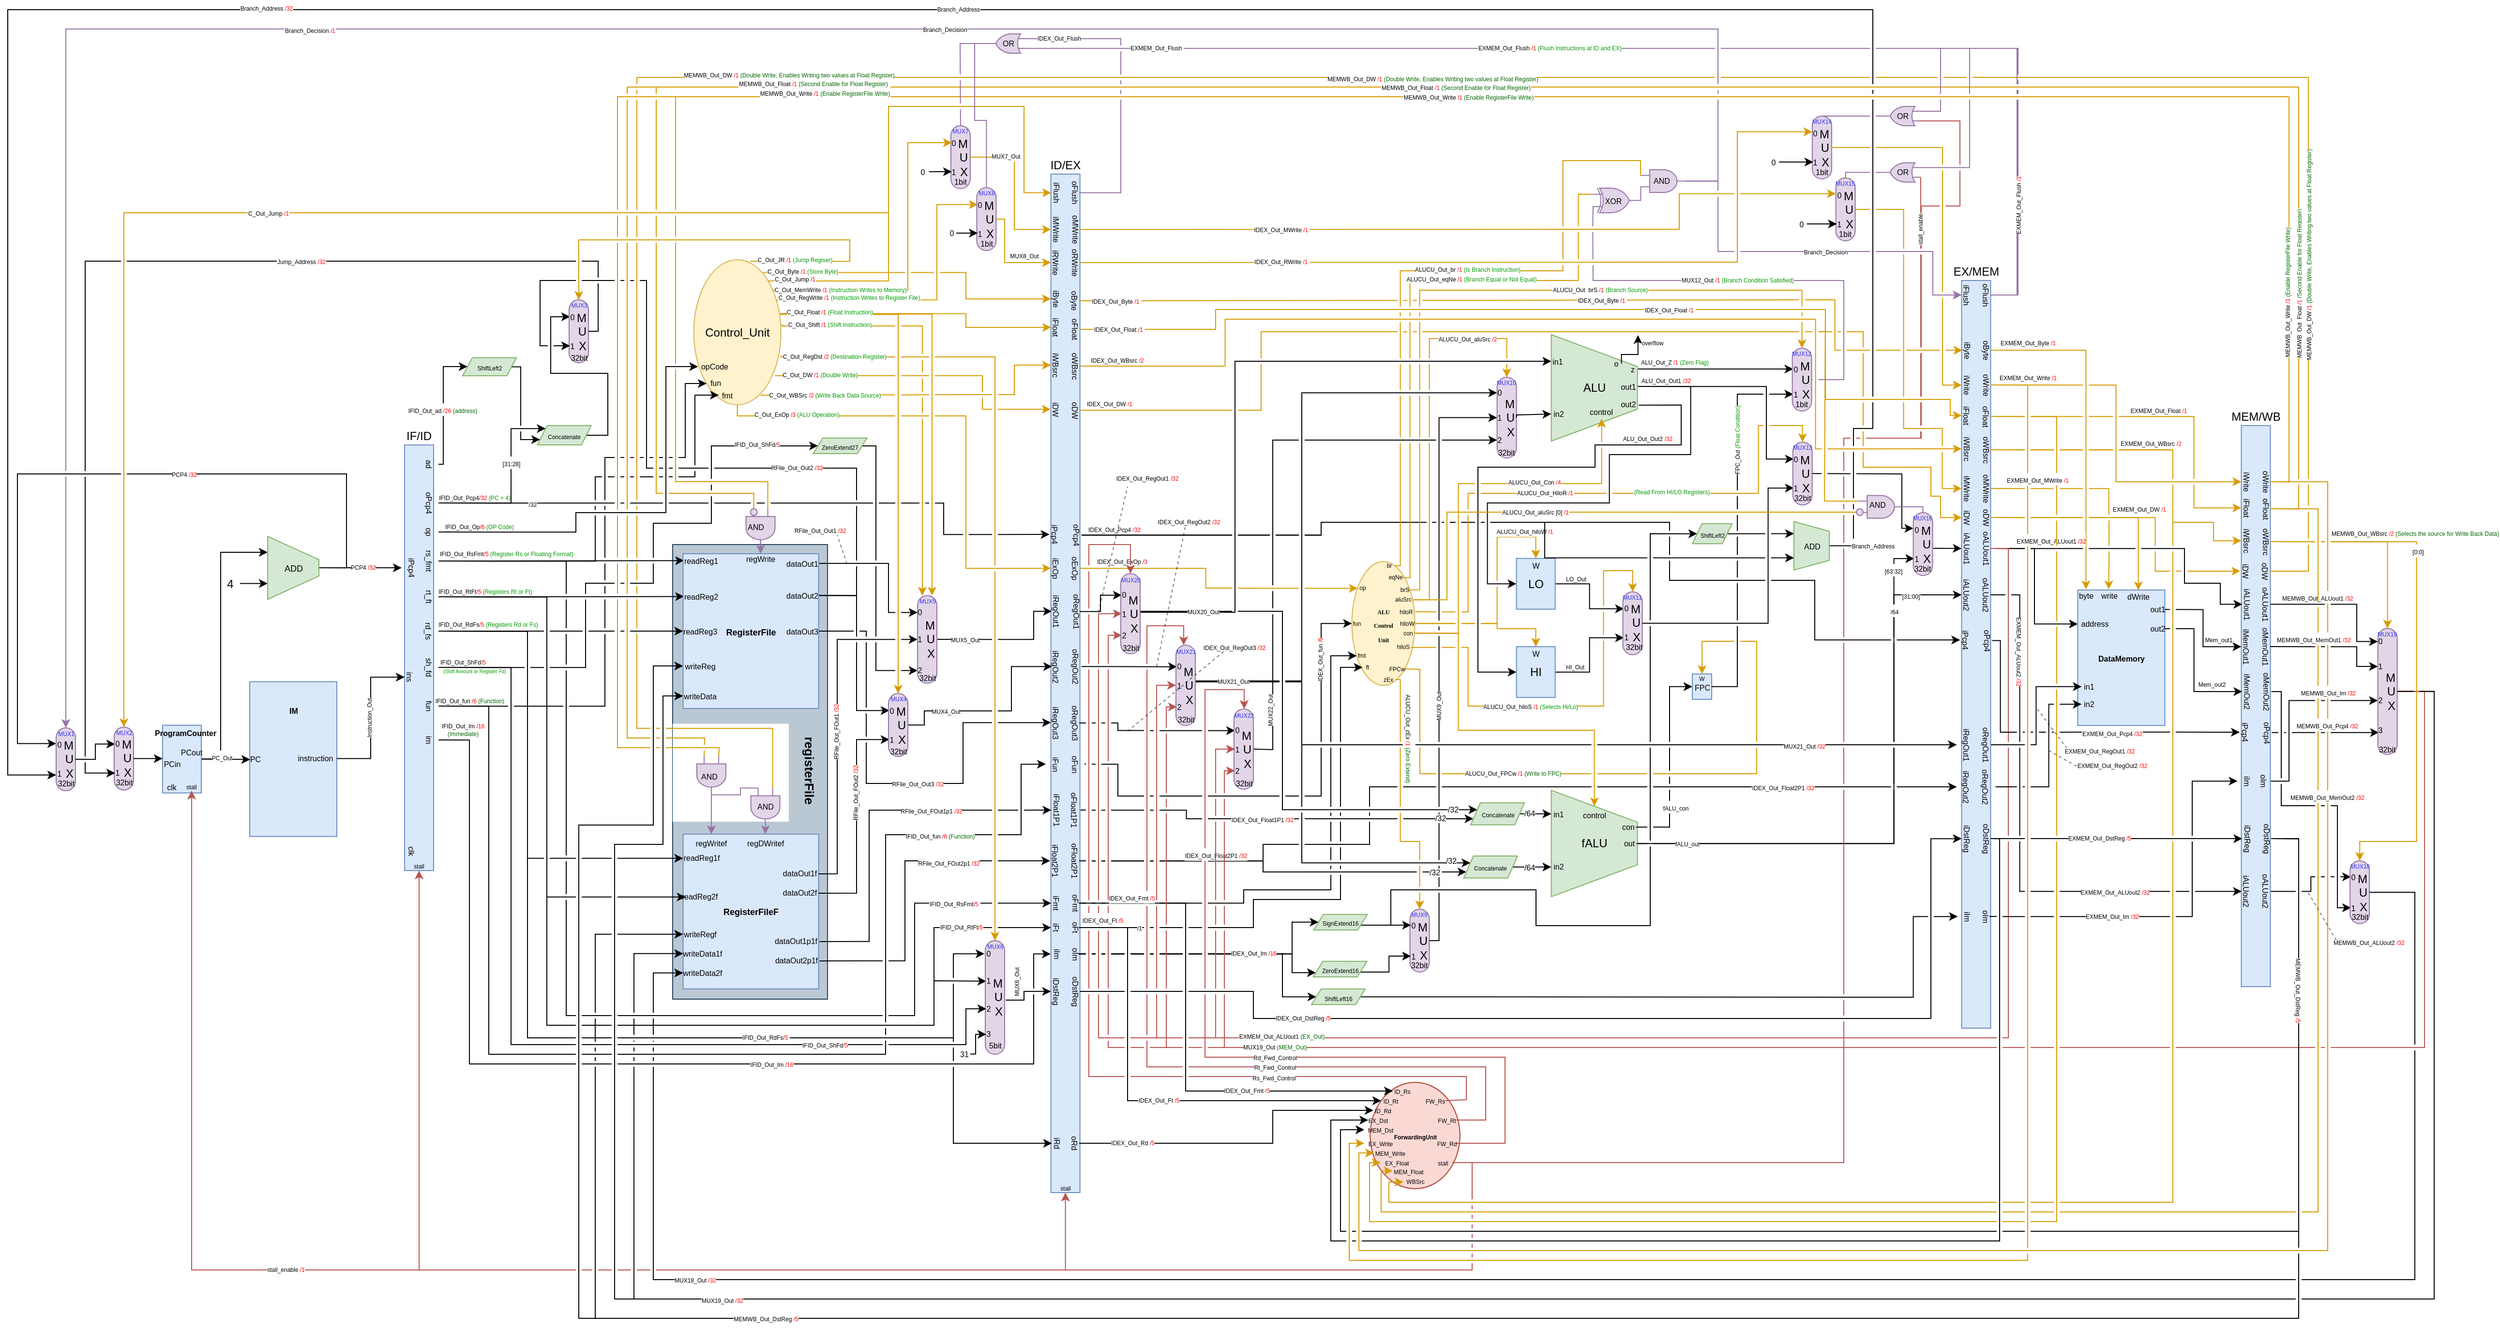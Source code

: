 <mxfile version="14.1.8" type="github">
  <diagram id="1Coj7hrqnw014M556c4Y" name="Page-1">
    <mxGraphModel dx="981" dy="548" grid="1" gridSize="10" guides="1" tooltips="1" connect="1" arrows="1" fold="1" page="1" pageScale="1" pageWidth="2336" pageHeight="1654" math="0" shadow="0">
      <root>
        <mxCell id="0" />
        <mxCell id="1" parent="0" />
        <mxCell id="UdQSSBWhUWn_-t4LUhzr-4" value="&lt;font style=&quot;font-size: 6px&quot;&gt;&lt;b&gt;ForwardingUnit&lt;/b&gt;&lt;/font&gt;" style="ellipse;whiteSpace=wrap;html=1;rounded=0;shadow=0;sketch=0;fillColor=#fad9d5;strokeColor=#ae4132;align=center;" parent="1" vertex="1">
          <mxGeometry x="1420.65" y="1226" width="92.77" height="110" as="geometry" />
        </mxCell>
        <mxCell id="uoaPDIeBvN-9Ij31f1AP-140" style="edgeStyle=orthogonalEdgeStyle;rounded=0;orthogonalLoop=1;jettySize=auto;html=1;exitX=0.5;exitY=0;exitDx=0;exitDy=0;entryX=0;entryY=0.5;entryDx=0;entryDy=0;jumpStyle=gap;" parent="1" source="vuF3ASBsVuK9SlQ_7B_N-3" target="uoaPDIeBvN-9Ij31f1AP-125" edge="1">
          <mxGeometry relative="1" as="geometry">
            <Array as="points">
              <mxPoint x="1170" y="1066" />
              <mxPoint x="1170" y="1245" />
            </Array>
          </mxGeometry>
        </mxCell>
        <mxCell id="0xz6R69IxhL0z4fvU7j6-60" value="&lt;span style=&quot;font-size: 6px&quot;&gt;IDEX_Out_Ft&amp;nbsp;&lt;/span&gt;&lt;font color=&quot;#ff0000&quot; style=&quot;font-size: 6px&quot;&gt;/5&lt;/font&gt;" style="edgeLabel;html=1;align=center;verticalAlign=middle;resizable=0;points=[];" parent="uoaPDIeBvN-9Ij31f1AP-140" vertex="1" connectable="0">
          <mxGeometry x="0.049" y="1" relative="1" as="geometry">
            <mxPoint x="3" y="-1" as="offset" />
          </mxGeometry>
        </mxCell>
        <mxCell id="uoaPDIeBvN-9Ij31f1AP-139" style="edgeStyle=orthogonalEdgeStyle;rounded=0;orthogonalLoop=1;jettySize=auto;html=1;exitX=0.5;exitY=0;exitDx=0;exitDy=0;entryX=0;entryY=0.5;entryDx=0;entryDy=0;jumpStyle=gap;" parent="1" source="nMNZZSZ4Kw2gI7a1Q7l8-11" target="uoaPDIeBvN-9Ij31f1AP-123" edge="1">
          <mxGeometry relative="1" as="geometry">
            <Array as="points">
              <mxPoint x="1230" y="1041" />
              <mxPoint x="1230" y="1235" />
            </Array>
          </mxGeometry>
        </mxCell>
        <mxCell id="0xz6R69IxhL0z4fvU7j6-59" value="&lt;span style=&quot;font-size: 6px&quot;&gt;IDEX_Out_Fmt&amp;nbsp;&lt;/span&gt;&lt;font color=&quot;#ff0000&quot; style=&quot;font-size: 6px&quot;&gt;/5&lt;/font&gt;" style="edgeLabel;html=1;align=center;verticalAlign=middle;resizable=0;points=[];" parent="uoaPDIeBvN-9Ij31f1AP-139" vertex="1" connectable="0">
          <mxGeometry x="0.491" y="-1" relative="1" as="geometry">
            <mxPoint x="-19.23" y="-3" as="offset" />
          </mxGeometry>
        </mxCell>
        <mxCell id="uoaPDIeBvN-9Ij31f1AP-159" style="edgeStyle=orthogonalEdgeStyle;rounded=0;orthogonalLoop=1;jettySize=auto;html=1;exitX=0.5;exitY=0;exitDx=0;exitDy=0;entryX=0;entryY=0.5;entryDx=0;entryDy=0;jumpStyle=gap;fillColor=#ffe6cc;strokeColor=#d79b00;" parent="1" source="5RM0T2oSO32OldVnWgfG-142" target="uoaPDIeBvN-9Ij31f1AP-157" edge="1">
          <mxGeometry relative="1" as="geometry">
            <Array as="points">
              <mxPoint x="2410" y="605" />
              <mxPoint x="2410" y="660" />
              <mxPoint x="2410" y="1400" />
              <mxPoint x="1409" y="1400" />
              <mxPoint x="1409" y="1299" />
            </Array>
          </mxGeometry>
        </mxCell>
        <mxCell id="uoaPDIeBvN-9Ij31f1AP-158" style="edgeStyle=orthogonalEdgeStyle;rounded=0;orthogonalLoop=1;jettySize=auto;html=1;exitX=0.5;exitY=0;exitDx=0;exitDy=0;entryX=0;entryY=0.5;entryDx=0;entryDy=0;jumpStyle=gap;fillColor=#ffe6cc;strokeColor=#d79b00;" parent="1" source="5RM0T2oSO32OldVnWgfG-140" target="uoaPDIeBvN-9Ij31f1AP-156" edge="1">
          <mxGeometry relative="1" as="geometry">
            <Array as="points">
              <mxPoint x="2100" y="505" />
              <mxPoint x="2100" y="1410" />
              <mxPoint x="1399" y="1410" />
              <mxPoint x="1399" y="1289" />
            </Array>
          </mxGeometry>
        </mxCell>
        <mxCell id="uoaPDIeBvN-9Ij31f1AP-2" value="" style="rounded=0;whiteSpace=wrap;html=1;fillColor=#bac8d3;align=left;strokeColor=#23445d;" parent="1" vertex="1">
          <mxGeometry x="700" y="670" width="160" height="470" as="geometry" />
        </mxCell>
        <mxCell id="uoaPDIeBvN-9Ij31f1AP-7" value="" style="rounded=0;whiteSpace=wrap;html=1;strokeColor=none;" parent="1" vertex="1">
          <mxGeometry x="700.12" y="855.31" width="119.88" height="101.19" as="geometry" />
        </mxCell>
        <mxCell id="OkA5TiRM6AUJz0yq6XoA-140" style="edgeStyle=orthogonalEdgeStyle;rounded=0;jumpStyle=gap;orthogonalLoop=1;jettySize=auto;html=1;exitX=0.5;exitY=0;exitDx=0;exitDy=0;endArrow=classic;endFill=1;strokeWidth=1;entryX=0.5;entryY=0;entryDx=0;entryDy=0;fillColor=#ffe6cc;strokeColor=#d79b00;" parent="1" source="OkA5TiRM6AUJz0yq6XoA-49" target="OkA5TiRM6AUJz0yq6XoA-141" edge="1">
          <mxGeometry relative="1" as="geometry">
            <mxPoint x="2161.8" y="707" as="targetPoint" />
          </mxGeometry>
        </mxCell>
        <mxCell id="e35gKjDmowGSOrYy51-f-10" value="&lt;font style=&quot;font-size: 6px&quot;&gt;EXMEM_Out_Byte &lt;font color=&quot;#ff0000&quot; style=&quot;font-size: 6px&quot;&gt;/1&lt;/font&gt;&lt;/font&gt;" style="edgeLabel;html=1;align=center;verticalAlign=middle;resizable=0;points=[];" parent="OkA5TiRM6AUJz0yq6XoA-140" vertex="1" connectable="0">
          <mxGeometry x="-0.819" relative="1" as="geometry">
            <mxPoint x="6.83" y="-9.59" as="offset" />
          </mxGeometry>
        </mxCell>
        <mxCell id="OkA5TiRM6AUJz0yq6XoA-159" style="edgeStyle=orthogonalEdgeStyle;rounded=0;jumpStyle=gap;orthogonalLoop=1;jettySize=auto;html=1;exitX=0.5;exitY=0;exitDx=0;exitDy=0;entryX=0.5;entryY=0;entryDx=0;entryDy=0;endArrow=classic;endFill=1;strokeWidth=1;fillColor=#ffe6cc;strokeColor=#d79b00;" parent="1" source="_X6OF_NHdH2Z-4keFVc7-25" target="_X6OF_NHdH2Z-4keFVc7-28" edge="1">
          <mxGeometry relative="1" as="geometry" />
        </mxCell>
        <mxCell id="OkA5TiRM6AUJz0yq6XoA-76" style="edgeStyle=orthogonalEdgeStyle;rounded=0;jumpStyle=gap;orthogonalLoop=1;jettySize=auto;html=1;exitX=1;exitY=0;exitDx=0;exitDy=0;entryX=0.5;entryY=1;entryDx=0;entryDy=0;strokeWidth=1;fillColor=#ffe6cc;strokeColor=#d79b00;" parent="1" source="-xb7NcOD5L0uCaqKyZje-18" target="OkA5TiRM6AUJz0yq6XoA-74" edge="1">
          <mxGeometry relative="1" as="geometry">
            <Array as="points">
              <mxPoint x="923" y="397" />
              <mxPoint x="923" y="217" />
              <mxPoint x="1063" y="217" />
              <mxPoint x="1063" y="306" />
            </Array>
          </mxGeometry>
        </mxCell>
        <mxCell id="5RM0T2oSO32OldVnWgfG-69" style="edgeStyle=orthogonalEdgeStyle;rounded=0;orthogonalLoop=1;jettySize=auto;html=1;exitX=0.994;exitY=0.372;exitDx=0;exitDy=0;fillColor=#ffe6cc;strokeColor=#d79b00;entryX=0.5;entryY=1;entryDx=0;entryDy=0;exitPerimeter=0;jumpStyle=gap;" parent="1" source="-xb7NcOD5L0uCaqKyZje-18" target="5RM0T2oSO32OldVnWgfG-70" edge="1">
          <mxGeometry relative="1" as="geometry">
            <Array as="points">
              <mxPoint x="1003" y="431" />
              <mxPoint x="1003" y="446" />
            </Array>
          </mxGeometry>
        </mxCell>
        <mxCell id="r-bnwNqpop4WOyYugfee-33" style="edgeStyle=orthogonalEdgeStyle;rounded=0;orthogonalLoop=1;jettySize=auto;html=1;exitX=0.981;exitY=0.375;exitDx=0;exitDy=0;fillColor=#ffe6cc;strokeColor=#d79b00;shadow=0;sketch=0;strokeWidth=1;exitPerimeter=0;jumpStyle=gap;entryX=0.75;entryY=0;entryDx=0;entryDy=0;" parent="1" source="-xb7NcOD5L0uCaqKyZje-18" target="oF9lLIQW0FTvhI-cDVjQ-342" edge="1">
          <mxGeometry relative="1" as="geometry">
            <mxPoint x="1232.94" y="687.06" as="targetPoint" />
            <Array as="points">
              <mxPoint x="968" y="432" />
            </Array>
          </mxGeometry>
        </mxCell>
        <mxCell id="4T2x1RcWfCmDVVqC3xxk-39" style="edgeStyle=orthogonalEdgeStyle;rounded=0;jumpStyle=gap;orthogonalLoop=1;jettySize=auto;html=1;exitX=1;exitY=0.5;exitDx=0;exitDy=0;endArrow=classic;endFill=1;entryX=0;entryY=0.5;entryDx=0;entryDy=0;" parent="1" source="XclTsEHDIJcnU-lID_Dk-3" target="C_3M4FhydjqeN3iwRcGy-88" edge="1">
          <mxGeometry relative="1" as="geometry">
            <mxPoint x="1793.8" y="487" as="targetPoint" />
          </mxGeometry>
        </mxCell>
        <mxCell id="4T2x1RcWfCmDVVqC3xxk-58" value="&lt;font style=&quot;font-size: 6px&quot;&gt;ALU_Out_Z &lt;font color=&quot;#ff0000&quot;&gt;/1&lt;/font&gt;&amp;nbsp;&lt;font color=&quot;#009900&quot;&gt;(Zero Flag)&lt;/font&gt;&lt;/font&gt;" style="edgeLabel;html=1;align=center;verticalAlign=middle;resizable=0;points=[];fontSize=8;" parent="4T2x1RcWfCmDVVqC3xxk-39" vertex="1" connectable="0">
          <mxGeometry x="-0.774" relative="1" as="geometry">
            <mxPoint x="19.35" y="-7.48" as="offset" />
          </mxGeometry>
        </mxCell>
        <mxCell id="oF9lLIQW0FTvhI-cDVjQ-12" style="edgeStyle=orthogonalEdgeStyle;rounded=0;orthogonalLoop=1;jettySize=auto;html=1;exitX=0.5;exitY=0;exitDx=0;exitDy=0;entryX=0;entryY=0.5;entryDx=0;entryDy=0;jumpStyle=gap;" parent="1" source="oF9lLIQW0FTvhI-cDVjQ-10" target="TF0Btvxv8Lc0LlPEWRUl-7" edge="1">
          <mxGeometry relative="1" as="geometry">
            <Array as="points">
              <mxPoint x="2380" y="974" />
              <mxPoint x="2380" y="1470" />
              <mxPoint x="603" y="1470" />
              <mxPoint x="603" y="960" />
              <mxPoint x="680" y="960" />
              <mxPoint x="680" y="796" />
            </Array>
            <mxPoint x="614.0" y="780.5" as="targetPoint" />
          </mxGeometry>
        </mxCell>
        <mxCell id="-xb7NcOD5L0uCaqKyZje-2" value="" style="rounded=0;whiteSpace=wrap;html=1;fillColor=#dae8fc;strokeColor=#6c8ebf;fontStyle=0" parent="1" vertex="1">
          <mxGeometry x="263.0" y="811.81" width="90" height="160" as="geometry" />
        </mxCell>
        <mxCell id="-xb7NcOD5L0uCaqKyZje-4" value="&lt;font style=&quot;font-size: 8px&quot;&gt;&lt;b&gt;DataMemory&lt;/b&gt;&lt;/font&gt;" style="rounded=0;whiteSpace=wrap;html=1;fillColor=#dae8fc;strokeColor=#6c8ebf;fontStyle=0" parent="1" vertex="1">
          <mxGeometry x="2151.74" y="717" width="90" height="140.06" as="geometry" />
        </mxCell>
        <mxCell id="-xb7NcOD5L0uCaqKyZje-6" style="edgeStyle=orthogonalEdgeStyle;rounded=0;orthogonalLoop=1;jettySize=auto;html=1;entryX=0.25;entryY=1;entryDx=0;entryDy=0;elbow=vertical;jumpStyle=gap;" parent="1" source="-xb7NcOD5L0uCaqKyZje-10" target="-xb7NcOD5L0uCaqKyZje-22" edge="1">
          <mxGeometry relative="1" as="geometry">
            <Array as="points">
              <mxPoint x="233" y="892" />
              <mxPoint x="233" y="678" />
              <mxPoint x="282" y="678" />
            </Array>
          </mxGeometry>
        </mxCell>
        <mxCell id="-xb7NcOD5L0uCaqKyZje-8" style="edgeStyle=orthogonalEdgeStyle;rounded=0;orthogonalLoop=1;jettySize=auto;html=1;exitX=1;exitY=0.5;exitDx=0;exitDy=0;entryX=0;entryY=0.5;entryDx=0;entryDy=0;jumpStyle=gap;" parent="1" source="-xb7NcOD5L0uCaqKyZje-10" target="uoaPDIeBvN-9Ij31f1AP-15" edge="1">
          <mxGeometry relative="1" as="geometry" />
        </mxCell>
        <mxCell id="UdQSSBWhUWn_-t4LUhzr-9" value="&lt;font style=&quot;font-size: 6px&quot;&gt;PC_Out&lt;/font&gt;" style="edgeLabel;html=1;align=center;verticalAlign=middle;resizable=0;points=[];" parent="-xb7NcOD5L0uCaqKyZje-8" vertex="1" connectable="0">
          <mxGeometry x="-0.36" y="-2" relative="1" as="geometry">
            <mxPoint x="4" y="-4.75" as="offset" />
          </mxGeometry>
        </mxCell>
        <mxCell id="-xb7NcOD5L0uCaqKyZje-10" value="" style="rounded=0;whiteSpace=wrap;html=1;fillColor=#dae8fc;strokeColor=#6c8ebf;fontStyle=0" parent="1" vertex="1">
          <mxGeometry x="173.0" y="856.81" width="40" height="70" as="geometry" />
        </mxCell>
        <mxCell id="-xb7NcOD5L0uCaqKyZje-14" value="ID/EX" style="rounded=0;whiteSpace=wrap;html=1;fillColor=#dae8fc;strokeColor=#6c8ebf;labelPosition=center;verticalLabelPosition=top;align=center;verticalAlign=bottom;" parent="1" vertex="1">
          <mxGeometry x="1090.8" y="287" width="30" height="1053" as="geometry" />
        </mxCell>
        <mxCell id="5RM0T2oSO32OldVnWgfG-59" style="edgeStyle=orthogonalEdgeStyle;rounded=0;orthogonalLoop=1;jettySize=auto;html=1;entryX=0;entryY=0.5;entryDx=0;entryDy=0;exitX=0.5;exitY=0;exitDx=0;exitDy=0;jumpStyle=gap;" parent="1" source="oF9lLIQW0FTvhI-cDVjQ-22" target="oF9lLIQW0FTvhI-cDVjQ-6" edge="1">
          <mxGeometry relative="1" as="geometry">
            <mxPoint x="2122.74" y="794.56" as="targetPoint" />
            <mxPoint x="2081.74" y="947.06" as="sourcePoint" />
          </mxGeometry>
        </mxCell>
        <mxCell id="e35gKjDmowGSOrYy51-f-19" value="&lt;span style=&quot;font-size: 6px&quot;&gt;EXMEM_Out_RegOut1&amp;nbsp;&lt;/span&gt;&lt;font color=&quot;#ff0000&quot; style=&quot;font-size: 6px&quot;&gt;/32&lt;/font&gt;" style="edgeLabel;html=1;align=center;verticalAlign=middle;resizable=0;points=[];" parent="5RM0T2oSO32OldVnWgfG-59" vertex="1" connectable="0">
          <mxGeometry x="0.507" y="1" relative="1" as="geometry">
            <mxPoint x="55.9" y="66.15" as="offset" />
          </mxGeometry>
        </mxCell>
        <mxCell id="-xb7NcOD5L0uCaqKyZje-15" value="EX/MEM" style="rounded=0;whiteSpace=wrap;html=1;fillColor=#dae8fc;strokeColor=#6c8ebf;labelPosition=center;verticalLabelPosition=top;align=center;verticalAlign=bottom;" parent="1" vertex="1">
          <mxGeometry x="2031.74" y="397" width="30" height="773" as="geometry" />
        </mxCell>
        <mxCell id="r-bnwNqpop4WOyYugfee-21" style="edgeStyle=orthogonalEdgeStyle;rounded=0;orthogonalLoop=1;jettySize=auto;html=1;entryX=0;entryY=0.5;entryDx=0;entryDy=0;jumpStyle=gap;exitX=1;exitY=0.5;exitDx=0;exitDy=0;" parent="1" source="5RM0T2oSO32OldVnWgfG-96" target="r-bnwNqpop4WOyYugfee-8" edge="1">
          <mxGeometry relative="1" as="geometry">
            <Array as="points">
              <mxPoint x="2520" y="822" />
              <mxPoint x="2520" y="1450" />
              <mxPoint x="640" y="1450" />
              <mxPoint x="640" y="980" />
              <mxPoint x="690" y="980" />
              <mxPoint x="690" y="826" />
            </Array>
            <mxPoint x="2032.94" y="807.06" as="sourcePoint" />
            <mxPoint x="912.94" y="851.06" as="targetPoint" />
          </mxGeometry>
        </mxCell>
        <mxCell id="-xb7NcOD5L0uCaqKyZje-16" value="MEM/WB" style="rounded=0;whiteSpace=wrap;html=1;fillColor=#dae8fc;strokeColor=#6c8ebf;labelPosition=center;verticalLabelPosition=top;align=center;verticalAlign=bottom;" parent="1" vertex="1">
          <mxGeometry x="2320.74" y="547" width="30" height="580.06" as="geometry" />
        </mxCell>
        <mxCell id="5RM0T2oSO32OldVnWgfG-43" style="edgeStyle=orthogonalEdgeStyle;rounded=0;orthogonalLoop=1;jettySize=auto;html=1;exitX=1;exitY=0.5;exitDx=0;exitDy=0;jumpStyle=gap;entryX=0;entryY=0.5;entryDx=0;entryDy=0;" parent="1" source="XclTsEHDIJcnU-lID_Dk-1" target="42KaRlJc636LJv88AQSP-4" edge="1">
          <mxGeometry relative="1" as="geometry">
            <mxPoint x="1827.37" y="569.52" as="targetPoint" />
            <Array as="points">
              <mxPoint x="1830" y="507" />
              <mxPoint x="1830" y="582" />
            </Array>
          </mxGeometry>
        </mxCell>
        <mxCell id="1An8-dVxAj5wuO4FVtgB-13" style="edgeStyle=orthogonalEdgeStyle;rounded=0;sketch=0;orthogonalLoop=1;jettySize=auto;html=1;entryX=0;entryY=0.5;entryDx=0;entryDy=0;shadow=0;strokeWidth=1;fontColor=#FF3333;exitX=0.662;exitY=-0.016;exitDx=0;exitDy=0;exitPerimeter=0;jumpStyle=gap;" parent="1" source="-xb7NcOD5L0uCaqKyZje-17" target="5RM0T2oSO32OldVnWgfG-24" edge="1">
          <mxGeometry relative="1" as="geometry">
            <Array as="points">
              <mxPoint x="1742" y="526" />
              <mxPoint x="1742" y="567" />
              <mxPoint x="1653" y="567" />
              <mxPoint x="1653" y="590" />
              <mxPoint x="1532" y="590" />
              <mxPoint x="1532" y="802" />
            </Array>
          </mxGeometry>
        </mxCell>
        <mxCell id="C_3M4FhydjqeN3iwRcGy-67" value="&lt;span style=&quot;font-size: 6px&quot;&gt;ALU_Out_Out2 &lt;font color=&quot;#ff0000&quot;&gt;/32&lt;/font&gt;&lt;/span&gt;" style="edgeLabel;html=1;align=center;verticalAlign=middle;resizable=0;points=[];fontSize=8;" parent="1An8-dVxAj5wuO4FVtgB-13" vertex="1" connectable="0">
          <mxGeometry x="-0.938" y="1" relative="1" as="geometry">
            <mxPoint x="-8.6" y="34.66" as="offset" />
          </mxGeometry>
        </mxCell>
        <mxCell id="1An8-dVxAj5wuO4FVtgB-14" style="edgeStyle=orthogonalEdgeStyle;rounded=0;sketch=0;orthogonalLoop=1;jettySize=auto;html=1;exitX=1;exitY=0.5;exitDx=0;exitDy=0;entryX=0;entryY=0.5;entryDx=0;entryDy=0;shadow=0;strokeWidth=1;fontColor=#FF3333;jumpStyle=gap;" parent="1" source="XclTsEHDIJcnU-lID_Dk-1" target="5RM0T2oSO32OldVnWgfG-23" edge="1">
          <mxGeometry relative="1" as="geometry">
            <Array as="points">
              <mxPoint x="1751.8" y="507" />
              <mxPoint x="1751.8" y="577" />
              <mxPoint x="1667.8" y="577" />
              <mxPoint x="1667.8" y="627" />
              <mxPoint x="1541.8" y="627" />
              <mxPoint x="1541.8" y="711" />
            </Array>
          </mxGeometry>
        </mxCell>
        <object label="ALU" id="-xb7NcOD5L0uCaqKyZje-17">
          <mxCell style="shape=trapezoid;perimeter=trapezoidPerimeter;whiteSpace=wrap;html=1;fixedSize=1;fillColor=#d5e8d4;rotation=90;strokeColor=#82b366;size=33;sketch=0;rounded=0;shadow=0;horizontal=0;" parent="1" vertex="1">
            <mxGeometry x="1597.31" y="463.53" width="110" height="89" as="geometry" />
          </mxCell>
        </object>
        <mxCell id="tau92xl9j5htaRel-WVo-12" style="edgeStyle=orthogonalEdgeStyle;rounded=0;orthogonalLoop=1;jettySize=auto;html=1;exitX=0.989;exitY=0.377;exitDx=0;exitDy=0;entryX=0.5;entryY=0;entryDx=0;entryDy=0;fillColor=#ffe6cc;strokeColor=#d79b00;exitPerimeter=0;jumpStyle=gap;" parent="1" source="-xb7NcOD5L0uCaqKyZje-18" target="5RM0T2oSO32OldVnWgfG-9" edge="1">
          <mxGeometry relative="1" as="geometry">
            <Array as="points">
              <mxPoint x="933" y="432" />
            </Array>
          </mxGeometry>
        </mxCell>
        <mxCell id="tau92xl9j5htaRel-WVo-16" value="C_Out_Float &lt;font color=&quot;#ff0000&quot;&gt;/1&lt;/font&gt;&amp;nbsp;&lt;font color=&quot;#009900&quot;&gt;(Float Instruction)&lt;/font&gt;" style="edgeLabel;html=1;align=center;verticalAlign=middle;resizable=0;points=[];fontSize=6;" parent="tau92xl9j5htaRel-WVo-12" vertex="1" connectable="0">
          <mxGeometry x="-0.905" y="-5" relative="1" as="geometry">
            <mxPoint x="26.73" y="-7.35" as="offset" />
          </mxGeometry>
        </mxCell>
        <mxCell id="5RM0T2oSO32OldVnWgfG-65" style="edgeStyle=orthogonalEdgeStyle;rounded=0;orthogonalLoop=1;jettySize=auto;html=1;fillColor=#ffe6cc;strokeColor=#d79b00;entryX=0;entryY=0.5;entryDx=0;entryDy=0;jumpStyle=gap;exitX=0.954;exitY=0.279;exitDx=0;exitDy=0;exitPerimeter=0;" parent="1" source="-xb7NcOD5L0uCaqKyZje-18" target="C_3M4FhydjqeN3iwRcGy-112" edge="1">
          <mxGeometry relative="1" as="geometry">
            <mxPoint x="1242.94" y="557.06" as="targetPoint" />
            <Array as="points">
              <mxPoint x="833" y="417" />
              <mxPoint x="973" y="417" />
              <mxPoint x="973" y="318" />
            </Array>
            <mxPoint x="823" y="417" as="sourcePoint" />
          </mxGeometry>
        </mxCell>
        <mxCell id="HFXThNrhsvQjSWR5PHZp-51" value="&lt;font style=&quot;font-size: 6px&quot;&gt;C_Out_RegWrite &lt;font color=&quot;#ff0000&quot;&gt;/1&lt;/font&gt;&amp;nbsp;&lt;font color=&quot;#009900&quot;&gt;(Instruction Writes to Register File)&lt;/font&gt;&lt;/font&gt;" style="edgeLabel;html=1;align=center;verticalAlign=middle;resizable=0;points=[];fontSize=6;" parent="5RM0T2oSO32OldVnWgfG-65" vertex="1" connectable="0">
          <mxGeometry x="-0.659" relative="1" as="geometry">
            <mxPoint x="21.83" y="-2.5" as="offset" />
          </mxGeometry>
        </mxCell>
        <mxCell id="5RM0T2oSO32OldVnWgfG-88" style="edgeStyle=orthogonalEdgeStyle;rounded=0;orthogonalLoop=1;jettySize=auto;html=1;exitX=0.5;exitY=1;exitDx=0;exitDy=0;fillColor=#ffe6cc;strokeColor=#d79b00;entryX=0.5;entryY=1;entryDx=0;entryDy=0;jumpStyle=gap;" parent="1" source="-xb7NcOD5L0uCaqKyZje-18" target="5RM0T2oSO32OldVnWgfG-89" edge="1">
          <mxGeometry relative="1" as="geometry">
            <mxPoint x="1252.94" y="1117.06" as="targetPoint" />
            <Array as="points">
              <mxPoint x="767" y="537" />
              <mxPoint x="1003" y="537" />
              <mxPoint x="1003" y="695" />
            </Array>
          </mxGeometry>
        </mxCell>
        <mxCell id="5RM0T2oSO32OldVnWgfG-120" style="edgeStyle=orthogonalEdgeStyle;rounded=0;orthogonalLoop=1;jettySize=auto;html=1;exitX=0.998;exitY=0.662;exitDx=0;exitDy=0;entryX=0.5;entryY=0;entryDx=0;entryDy=0;endArrow=classic;endFill=1;strokeWidth=1;exitPerimeter=0;fillColor=#ffe6cc;strokeColor=#d79b00;jumpStyle=gap;" parent="1" source="-xb7NcOD5L0uCaqKyZje-18" target="UdQSSBWhUWn_-t4LUhzr-24" edge="1">
          <mxGeometry relative="1" as="geometry">
            <Array as="points">
              <mxPoint x="812" y="476" />
              <mxPoint x="1033" y="476" />
            </Array>
          </mxGeometry>
        </mxCell>
        <mxCell id="C_3M4FhydjqeN3iwRcGy-14" value="C_Out_RegDst &lt;font color=&quot;#ff0000&quot;&gt;/2&amp;nbsp;&lt;/font&gt;&lt;span style=&quot;color: rgb(0 , 153 , 0)&quot;&gt;(Destination Register)&lt;/span&gt;" style="edgeLabel;html=1;align=center;verticalAlign=middle;resizable=0;points=[];fontSize=6;" parent="5RM0T2oSO32OldVnWgfG-120" vertex="1" connectable="0">
          <mxGeometry x="-0.793" y="1" relative="1" as="geometry">
            <mxPoint x="-29.45" y="1.03" as="offset" />
          </mxGeometry>
        </mxCell>
        <mxCell id="5RM0T2oSO32OldVnWgfG-184" style="edgeStyle=orthogonalEdgeStyle;rounded=0;orthogonalLoop=1;jettySize=auto;html=1;exitX=0.767;exitY=0.933;exitDx=0;exitDy=0;entryX=0.5;entryY=1;entryDx=0;entryDy=0;endArrow=classic;endFill=1;strokeWidth=1;exitPerimeter=0;fillColor=#ffe6cc;strokeColor=#d79b00;jumpStyle=gap;" parent="1" source="-xb7NcOD5L0uCaqKyZje-18" target="5RM0T2oSO32OldVnWgfG-182" edge="1">
          <mxGeometry relative="1" as="geometry">
            <Array as="points">
              <mxPoint x="862" y="516" />
              <mxPoint x="1053" y="515" />
              <mxPoint x="1053" y="485" />
            </Array>
          </mxGeometry>
        </mxCell>
        <mxCell id="1An8-dVxAj5wuO4FVtgB-3" style="edgeStyle=orthogonalEdgeStyle;rounded=0;sketch=0;orthogonalLoop=1;jettySize=auto;html=1;exitX=0.902;exitY=0.21;exitDx=0;exitDy=0;shadow=0;strokeColor=#d79b00;strokeWidth=1;fontColor=#FF3333;fillColor=#ffe6cc;exitPerimeter=0;entryX=0;entryY=0.5;entryDx=0;entryDy=0;jumpStyle=gap;" parent="1" source="-xb7NcOD5L0uCaqKyZje-18" target="C_3M4FhydjqeN3iwRcGy-107" edge="1">
          <mxGeometry relative="1" as="geometry">
            <mxPoint x="1242.94" y="577.06" as="targetPoint" />
            <Array as="points">
              <mxPoint x="943" y="407" />
              <mxPoint x="943" y="255" />
            </Array>
          </mxGeometry>
        </mxCell>
        <mxCell id="OkA5TiRM6AUJz0yq6XoA-26" style="edgeStyle=orthogonalEdgeStyle;rounded=0;orthogonalLoop=1;jettySize=auto;html=1;exitX=1;exitY=0;exitDx=0;exitDy=0;entryX=0.5;entryY=0;entryDx=0;entryDy=0;fillColor=#ffe6cc;strokeColor=#d79b00;jumpStyle=gap;" parent="1" source="-xb7NcOD5L0uCaqKyZje-18" target="OkA5TiRM6AUJz0yq6XoA-19" edge="1">
          <mxGeometry relative="1" as="geometry">
            <Array as="points">
              <mxPoint x="923" y="397" />
              <mxPoint x="923" y="327" />
              <mxPoint x="133" y="327" />
            </Array>
          </mxGeometry>
        </mxCell>
        <mxCell id="OkA5TiRM6AUJz0yq6XoA-27" value="&lt;span style=&quot;font-size: 6px&quot;&gt;C_Out_Jump&lt;/span&gt;&lt;font color=&quot;#ff0000&quot; style=&quot;font-size: 6px&quot;&gt;&amp;nbsp;/1&lt;/font&gt;" style="edgeLabel;html=1;align=center;verticalAlign=middle;resizable=0;points=[];" parent="OkA5TiRM6AUJz0yq6XoA-26" vertex="1" connectable="0">
          <mxGeometry x="-0.939" y="-1" relative="1" as="geometry">
            <mxPoint x="-19.06" y="-4.48" as="offset" />
          </mxGeometry>
        </mxCell>
        <mxCell id="OkA5TiRM6AUJz0yq6XoA-90" value="&lt;span style=&quot;font-size: 6px&quot;&gt;C_Out_Jump&lt;/span&gt;&lt;font color=&quot;#ff0000&quot; style=&quot;font-size: 6px&quot;&gt;&amp;nbsp;/1&lt;/font&gt;" style="edgeLabel;html=1;align=center;verticalAlign=middle;resizable=0;points=[];" parent="OkA5TiRM6AUJz0yq6XoA-26" vertex="1" connectable="0">
          <mxGeometry x="0.103" y="-1" relative="1" as="geometry">
            <mxPoint as="offset" />
          </mxGeometry>
        </mxCell>
        <mxCell id="OkA5TiRM6AUJz0yq6XoA-28" style="edgeStyle=orthogonalEdgeStyle;rounded=0;orthogonalLoop=1;jettySize=auto;html=1;exitX=0.649;exitY=0.011;exitDx=0;exitDy=0;entryX=0.5;entryY=0;entryDx=0;entryDy=0;fillColor=#ffe6cc;strokeColor=#d79b00;exitPerimeter=0;jumpStyle=gap;" parent="1" source="-xb7NcOD5L0uCaqKyZje-18" target="OkA5TiRM6AUJz0yq6XoA-30" edge="1">
          <mxGeometry relative="1" as="geometry">
            <mxPoint x="613" y="337" as="targetPoint" />
            <Array as="points">
              <mxPoint x="883" y="377" />
              <mxPoint x="883" y="355" />
              <mxPoint x="603" y="355" />
            </Array>
          </mxGeometry>
        </mxCell>
        <mxCell id="OkA5TiRM6AUJz0yq6XoA-73" value="&lt;span style=&quot;font-size: 6px&quot;&gt;C_Out_JR&lt;/span&gt;&lt;font color=&quot;#ff0000&quot; style=&quot;font-size: 6px&quot;&gt;&amp;nbsp;/1&amp;nbsp;&lt;/font&gt;&lt;font color=&quot;#009900&quot; style=&quot;font-size: 6px&quot;&gt;(Jump Regiser)&lt;/font&gt;" style="edgeLabel;html=1;align=center;verticalAlign=middle;resizable=0;points=[];" parent="OkA5TiRM6AUJz0yq6XoA-28" vertex="1" connectable="0">
          <mxGeometry x="-0.836" relative="1" as="geometry">
            <mxPoint x="7.2" y="-3.67" as="offset" />
          </mxGeometry>
        </mxCell>
        <mxCell id="OkA5TiRM6AUJz0yq6XoA-44" style="edgeStyle=orthogonalEdgeStyle;rounded=0;jumpStyle=gap;orthogonalLoop=1;jettySize=auto;html=1;exitX=0.792;exitY=0.088;exitDx=0;exitDy=0;entryX=0.5;entryY=1;entryDx=0;entryDy=0;exitPerimeter=0;fillColor=#ffe6cc;strokeColor=#d79b00;" parent="1" source="-xb7NcOD5L0uCaqKyZje-18" target="OkA5TiRM6AUJz0yq6XoA-42" edge="1">
          <mxGeometry relative="1" as="geometry">
            <Array as="points">
              <mxPoint x="1003" y="389" />
              <mxPoint x="1003" y="416" />
            </Array>
          </mxGeometry>
        </mxCell>
        <mxCell id="OkA5TiRM6AUJz0yq6XoA-45" value="&lt;span style=&quot;font-size: 6px&quot;&gt;C_Out_Byte&lt;/span&gt;&lt;font color=&quot;#ff0000&quot; style=&quot;font-size: 6px&quot;&gt;&amp;nbsp;/1 &lt;/font&gt;&lt;font style=&quot;font-size: 6px&quot; color=&quot;#009900&quot;&gt;(Store Byte)&lt;/font&gt;" style="edgeLabel;html=1;align=center;verticalAlign=middle;resizable=0;points=[];" parent="OkA5TiRM6AUJz0yq6XoA-44" vertex="1" connectable="0">
          <mxGeometry x="-0.633" y="1" relative="1" as="geometry">
            <mxPoint x="-19.34" y="-1.7" as="offset" />
          </mxGeometry>
        </mxCell>
        <mxCell id="OkA5TiRM6AUJz0yq6XoA-162" style="edgeStyle=orthogonalEdgeStyle;rounded=0;jumpStyle=gap;orthogonalLoop=1;jettySize=auto;html=1;exitX=0.932;exitY=0.799;exitDx=0;exitDy=0;entryX=0.5;entryY=1;entryDx=0;entryDy=0;endArrow=classic;endFill=1;strokeWidth=1;fillColor=#ffe6cc;strokeColor=#d79b00;exitPerimeter=0;" parent="1" source="-xb7NcOD5L0uCaqKyZje-18" target="OkA5TiRM6AUJz0yq6XoA-160" edge="1">
          <mxGeometry relative="1" as="geometry">
            <Array as="points">
              <mxPoint x="1020" y="495" />
              <mxPoint x="1020" y="530" />
            </Array>
          </mxGeometry>
        </mxCell>
        <mxCell id="OkA5TiRM6AUJz0yq6XoA-163" value="&lt;span style=&quot;font-size: 6px&quot;&gt;C_Out_DW&amp;nbsp;&lt;/span&gt;&lt;font color=&quot;#ff0000&quot; style=&quot;font-size: 6px&quot;&gt;/1&amp;nbsp;&lt;/font&gt;&lt;span style=&quot;color: rgb(0 , 153 , 0) ; font-size: 6px&quot;&gt;(Double Write)&lt;/span&gt;" style="edgeLabel;html=1;align=center;verticalAlign=middle;resizable=0;points=[];" parent="OkA5TiRM6AUJz0yq6XoA-162" vertex="1" connectable="0">
          <mxGeometry x="-0.798" y="1" relative="1" as="geometry">
            <mxPoint x="13.68" y="-1.79" as="offset" />
          </mxGeometry>
        </mxCell>
        <mxCell id="-xb7NcOD5L0uCaqKyZje-18" value="Control_Unit" style="ellipse;whiteSpace=wrap;html=1;rounded=0;shadow=0;sketch=0;fillColor=#fff2cc;strokeColor=#d6b656;" parent="1" vertex="1">
          <mxGeometry x="721.84" y="375.5" width="90" height="150" as="geometry" />
        </mxCell>
        <mxCell id="r-bnwNqpop4WOyYugfee-3" style="edgeStyle=orthogonalEdgeStyle;rounded=0;orthogonalLoop=1;jettySize=auto;html=1;exitX=1;exitY=0.5;exitDx=0;exitDy=0;fillColor=#ffe6cc;strokeColor=#d79b00;jumpStyle=gap;" parent="1" source="oF9lLIQW0FTvhI-cDVjQ-46" target="XclTsEHDIJcnU-lID_Dk-5" edge="1">
          <mxGeometry relative="1" as="geometry">
            <Array as="points">
              <mxPoint x="1511.8" y="762" />
              <mxPoint x="1511.8" y="607" />
              <mxPoint x="1659.8" y="607" />
            </Array>
          </mxGeometry>
        </mxCell>
        <mxCell id="C_3M4FhydjqeN3iwRcGy-70" value="&lt;font style=&quot;font-size: 6px&quot;&gt;ALUCU_Out_Con &lt;font color=&quot;#ff0000&quot;&gt;/4&lt;/font&gt;&lt;/font&gt;" style="edgeLabel;html=1;align=center;verticalAlign=middle;resizable=0;points=[];fontSize=8;" parent="r-bnwNqpop4WOyYugfee-3" vertex="1" connectable="0">
          <mxGeometry x="0.275" relative="1" as="geometry">
            <mxPoint x="14.05" y="-1.94" as="offset" />
          </mxGeometry>
        </mxCell>
        <mxCell id="5RM0T2oSO32OldVnWgfG-35" style="edgeStyle=orthogonalEdgeStyle;rounded=0;orthogonalLoop=1;jettySize=auto;html=1;exitX=1;exitY=0.5;exitDx=0;exitDy=0;fillColor=#ffe6cc;strokeColor=#d79b00;entryX=0;entryY=0.5;entryDx=0;entryDy=0;jumpStyle=gap;" parent="1" source="oF9lLIQW0FTvhI-cDVjQ-46" target="5RM0T2oSO32OldVnWgfG-34" edge="1">
          <mxGeometry relative="1" as="geometry">
            <Array as="points">
              <mxPoint x="1511.8" y="762" />
              <mxPoint x="1511.8" y="862" />
              <mxPoint x="1652.8" y="862" />
            </Array>
          </mxGeometry>
        </mxCell>
        <mxCell id="HFXThNrhsvQjSWR5PHZp-52" style="edgeStyle=orthogonalEdgeStyle;rounded=0;jumpStyle=gap;orthogonalLoop=1;jettySize=auto;html=1;exitX=1;exitY=0.5;exitDx=0;exitDy=0;entryX=0.5;entryY=0;entryDx=0;entryDy=0;endArrow=classic;endFill=1;fillColor=#ffe6cc;strokeColor=#d79b00;" parent="1" source="HFXThNrhsvQjSWR5PHZp-55" target="5RM0T2oSO32OldVnWgfG-44" edge="1">
          <mxGeometry relative="1" as="geometry">
            <Array as="points">
              <mxPoint x="1551.8" y="752" />
              <mxPoint x="1551.8" y="662" />
              <mxPoint x="1591.8" y="662" />
            </Array>
          </mxGeometry>
        </mxCell>
        <mxCell id="vuF3ASBsVuK9SlQ_7B_N-21" value="&lt;span style=&quot;font-size: 6px&quot;&gt;ALUCU_Out_hiloW&amp;nbsp;&lt;/span&gt;&lt;font color=&quot;#ff0000&quot; style=&quot;font-size: 6px&quot;&gt;/1&lt;/font&gt;" style="edgeLabel;html=1;align=center;verticalAlign=middle;resizable=0;points=[];" parent="HFXThNrhsvQjSWR5PHZp-52" vertex="1" connectable="0">
          <mxGeometry x="-0.205" y="1" relative="1" as="geometry">
            <mxPoint x="29.29" y="-88.64" as="offset" />
          </mxGeometry>
        </mxCell>
        <mxCell id="HFXThNrhsvQjSWR5PHZp-54" style="edgeStyle=orthogonalEdgeStyle;rounded=0;jumpStyle=gap;orthogonalLoop=1;jettySize=auto;html=1;exitX=1;exitY=0.5;exitDx=0;exitDy=0;entryX=0.5;entryY=0;entryDx=0;entryDy=0;endArrow=classic;endFill=1;fillColor=#ffe6cc;strokeColor=#d79b00;" parent="1" source="HFXThNrhsvQjSWR5PHZp-55" target="5RM0T2oSO32OldVnWgfG-45" edge="1">
          <mxGeometry relative="1" as="geometry">
            <Array as="points">
              <mxPoint x="1551.8" y="752" />
              <mxPoint x="1551.8" y="757" />
              <mxPoint x="1591.8" y="757" />
            </Array>
          </mxGeometry>
        </mxCell>
        <mxCell id="-xb7NcOD5L0uCaqKyZje-19" value="&lt;font style=&quot;font-size: 6px&quot; face=&quot;Verdana&quot;&gt;&lt;b style=&quot;line-height: 100%&quot;&gt;ALU &lt;br&gt;Control &lt;br&gt;Unit&lt;/b&gt;&lt;/font&gt;" style="ellipse;whiteSpace=wrap;html=1;rounded=0;shadow=0;sketch=0;fillColor=#fff2cc;strokeColor=#d6b656;" parent="1" vertex="1">
          <mxGeometry x="1401.82" y="687.56" width="65" height="128.08" as="geometry" />
        </mxCell>
        <mxCell id="-xb7NcOD5L0uCaqKyZje-20" style="edgeStyle=orthogonalEdgeStyle;rounded=0;orthogonalLoop=1;jettySize=auto;html=1;exitX=0.5;exitY=0;exitDx=0;exitDy=0;entryX=0.5;entryY=1;entryDx=0;entryDy=0;jumpStyle=gap;" parent="1" source="-xb7NcOD5L0uCaqKyZje-22" target="tau92xl9j5htaRel-WVo-20" edge="1">
          <mxGeometry relative="1" as="geometry" />
        </mxCell>
        <mxCell id="vuF3ASBsVuK9SlQ_7B_N-18" value="&lt;span style=&quot;font-size: 6px&quot;&gt;PCP4 &lt;font color=&quot;#ff0000&quot;&gt;/32&lt;/font&gt;&lt;/span&gt;" style="edgeLabel;html=1;align=center;verticalAlign=middle;resizable=0;points=[];" parent="-xb7NcOD5L0uCaqKyZje-20" vertex="1" connectable="0">
          <mxGeometry x="-0.258" y="-1" relative="1" as="geometry">
            <mxPoint x="13.86" y="-3.21" as="offset" />
          </mxGeometry>
        </mxCell>
        <mxCell id="us9dEkHbTWS69yQj29po-24" style="edgeStyle=orthogonalEdgeStyle;rounded=0;jumpStyle=gap;orthogonalLoop=1;jettySize=auto;html=1;exitX=0.5;exitY=0;exitDx=0;exitDy=0;entryX=0;entryY=0.25;entryDx=0;entryDy=0;startArrow=none;startFill=0;fontSize=8;" parent="1" source="-xb7NcOD5L0uCaqKyZje-22" target="us9dEkHbTWS69yQj29po-21" edge="1">
          <mxGeometry relative="1" as="geometry">
            <Array as="points">
              <mxPoint x="363" y="694" />
              <mxPoint x="363" y="597" />
              <mxPoint x="23" y="597" />
              <mxPoint x="23" y="876" />
            </Array>
          </mxGeometry>
        </mxCell>
        <mxCell id="vuF3ASBsVuK9SlQ_7B_N-17" value="&lt;span style=&quot;font-size: 6px&quot;&gt;PCP4 &lt;font color=&quot;#ff0000&quot;&gt;/32&lt;/font&gt;&lt;/span&gt;" style="edgeLabel;html=1;align=center;verticalAlign=middle;resizable=0;points=[];" parent="us9dEkHbTWS69yQj29po-24" vertex="1" connectable="0">
          <mxGeometry x="-0.252" y="-1" relative="1" as="geometry">
            <mxPoint as="offset" />
          </mxGeometry>
        </mxCell>
        <object label="&lt;font style=&quot;font-size: 9px&quot;&gt;ADD&lt;/font&gt;" id="-xb7NcOD5L0uCaqKyZje-22">
          <mxCell style="shape=trapezoid;perimeter=trapezoidPerimeter;whiteSpace=wrap;html=1;fixedSize=1;fillColor=#d5e8d4;rotation=90;strokeColor=#82b366;size=23.97;sketch=0;rounded=0;shadow=0;horizontal=0;" parent="1" vertex="1">
            <mxGeometry x="275.5" y="667.59" width="65" height="52.94" as="geometry" />
          </mxCell>
        </object>
        <mxCell id="-xb7NcOD5L0uCaqKyZje-23" style="edgeStyle=orthogonalEdgeStyle;rounded=0;orthogonalLoop=1;jettySize=auto;html=1;entryX=0.75;entryY=1;entryDx=0;entryDy=0;jumpStyle=gap;" parent="1" source="-xb7NcOD5L0uCaqKyZje-24" target="-xb7NcOD5L0uCaqKyZje-22" edge="1">
          <mxGeometry relative="1" as="geometry">
            <Array as="points">
              <mxPoint x="273" y="710" />
            </Array>
          </mxGeometry>
        </mxCell>
        <mxCell id="-xb7NcOD5L0uCaqKyZje-24" value="4" style="text;html=1;strokeColor=none;fillColor=none;align=center;verticalAlign=middle;whiteSpace=wrap;rounded=0;shadow=0;sketch=0;" parent="1" vertex="1">
          <mxGeometry x="233.0" y="700.6" width="20" height="20" as="geometry" />
        </mxCell>
        <mxCell id="us9dEkHbTWS69yQj29po-20" value="" style="group" parent="1" vertex="1" connectable="0">
          <mxGeometry x="63.0" y="859.56" width="20" height="65" as="geometry" />
        </mxCell>
        <mxCell id="us9dEkHbTWS69yQj29po-21" value="M&lt;br&gt;U&lt;br&gt;X" style="rounded=1;whiteSpace=wrap;html=1;arcSize=50;imageAspect=1;rotation=0;perimeterSpacing=0;fillColor=#e1d5e7;strokeColor=#9673a6;align=right;" parent="us9dEkHbTWS69yQj29po-20" vertex="1">
          <mxGeometry width="20" height="65" as="geometry" />
        </mxCell>
        <mxCell id="us9dEkHbTWS69yQj29po-22" value="&lt;p style=&quot;line-height: 100%; font-size: 8px;&quot;&gt;&lt;font style=&quot;font-size: 8px;&quot;&gt;0&lt;/font&gt;&lt;/p&gt;" style="text;html=1;strokeColor=none;fillColor=none;align=center;verticalAlign=middle;whiteSpace=wrap;rounded=0;fontSize=8;" parent="us9dEkHbTWS69yQj29po-20" vertex="1">
          <mxGeometry x="1" y="12.5" width="5" height="10" as="geometry" />
        </mxCell>
        <mxCell id="us9dEkHbTWS69yQj29po-23" value="&lt;p style=&quot;line-height: 100%; font-size: 8px;&quot;&gt;&lt;font style=&quot;font-size: 8px;&quot;&gt;1&lt;/font&gt;&lt;/p&gt;" style="text;html=1;strokeColor=none;fillColor=none;align=center;verticalAlign=middle;whiteSpace=wrap;rounded=0;fontSize=8;" parent="us9dEkHbTWS69yQj29po-20" vertex="1">
          <mxGeometry x="1" y="42.5" width="5" height="10" as="geometry" />
        </mxCell>
        <mxCell id="_X6OF_NHdH2Z-4keFVc7-17" value="&lt;p style=&quot;line-height: 100% ; font-size: 8px&quot;&gt;&lt;font style=&quot;font-size: 8px&quot;&gt;32bit&lt;/font&gt;&lt;/p&gt;" style="text;html=1;strokeColor=none;fillColor=none;align=center;verticalAlign=middle;whiteSpace=wrap;rounded=0;fontSize=8;" parent="us9dEkHbTWS69yQj29po-20" vertex="1">
          <mxGeometry x="7.5" y="52.5" width="5" height="10" as="geometry" />
        </mxCell>
        <mxCell id="uoaPDIeBvN-9Ij31f1AP-13" value="&lt;p style=&quot;line-height: 100%&quot;&gt;&lt;font style=&quot;font-size: 6px&quot; color=&quot;#3333ff&quot;&gt;MUX1&lt;/font&gt;&lt;/p&gt;" style="text;html=1;strokeColor=none;fillColor=none;align=center;verticalAlign=middle;whiteSpace=wrap;rounded=0;fontSize=8;" parent="us9dEkHbTWS69yQj29po-20" vertex="1">
          <mxGeometry x="7.5" width="5" height="10" as="geometry" />
        </mxCell>
        <mxCell id="us9dEkHbTWS69yQj29po-26" style="edgeStyle=orthogonalEdgeStyle;rounded=0;jumpStyle=gap;orthogonalLoop=1;jettySize=auto;html=1;exitX=1;exitY=0.5;exitDx=0;exitDy=0;entryX=0;entryY=0.5;entryDx=0;entryDy=0;startArrow=none;startFill=0;fontSize=8;" parent="1" source="us9dEkHbTWS69yQj29po-21" target="OkA5TiRM6AUJz0yq6XoA-20" edge="1">
          <mxGeometry relative="1" as="geometry" />
        </mxCell>
        <mxCell id="tau92xl9j5htaRel-WVo-2" value="" style="group;glass=0;rounded=0;" parent="1" vertex="1" connectable="0">
          <mxGeometry x="705.78" y="950.44" width="215.06" height="178.94" as="geometry" />
        </mxCell>
        <mxCell id="tau92xl9j5htaRel-WVo-3" value="&lt;b&gt;&lt;font style=&quot;font-size: 9px&quot;&gt;RegisterFileF&lt;/font&gt;&lt;/b&gt;" style="rounded=0;whiteSpace=wrap;html=1;fillColor=#dae8fc;strokeColor=#6c8ebf;fontStyle=0" parent="tau92xl9j5htaRel-WVo-2" vertex="1">
          <mxGeometry x="5" y="18.94" width="140" height="160" as="geometry" />
        </mxCell>
        <mxCell id="tau92xl9j5htaRel-WVo-4" value="readReg1f" style="text;html=1;strokeColor=none;fillColor=none;align=center;verticalAlign=middle;whiteSpace=wrap;rounded=0;fontSize=8;" parent="tau92xl9j5htaRel-WVo-2" vertex="1">
          <mxGeometry x="5" y="33.94" width="37.5" height="20" as="geometry" />
        </mxCell>
        <mxCell id="tau92xl9j5htaRel-WVo-5" value="readReg2f" style="text;html=1;strokeColor=none;fillColor=none;align=center;verticalAlign=middle;whiteSpace=wrap;rounded=0;fontSize=8;" parent="tau92xl9j5htaRel-WVo-2" vertex="1">
          <mxGeometry x="7.5" y="73.94" width="30" height="20" as="geometry" />
        </mxCell>
        <mxCell id="tau92xl9j5htaRel-WVo-6" value="writeRegf" style="text;html=1;strokeColor=none;fillColor=none;align=center;verticalAlign=middle;whiteSpace=wrap;rounded=0;fontSize=8;" parent="tau92xl9j5htaRel-WVo-2" vertex="1">
          <mxGeometry x="5" y="112.44" width="35" height="20" as="geometry" />
        </mxCell>
        <mxCell id="tau92xl9j5htaRel-WVo-7" value="dataOut1f" style="text;html=1;strokeColor=none;fillColor=none;align=center;verticalAlign=middle;whiteSpace=wrap;rounded=0;fontSize=8;" parent="tau92xl9j5htaRel-WVo-2" vertex="1">
          <mxGeometry x="106" y="50" width="39" height="20" as="geometry" />
        </mxCell>
        <mxCell id="tau92xl9j5htaRel-WVo-8" value="dataOut2f" style="text;html=1;strokeColor=none;fillColor=none;align=center;verticalAlign=middle;whiteSpace=wrap;rounded=0;fontSize=8;" parent="tau92xl9j5htaRel-WVo-2" vertex="1">
          <mxGeometry x="106" y="70" width="39" height="20" as="geometry" />
        </mxCell>
        <mxCell id="tau92xl9j5htaRel-WVo-9" value="regWritef" style="text;html=1;strokeColor=none;fillColor=none;align=center;verticalAlign=middle;whiteSpace=wrap;rounded=0;fontSize=8;" parent="tau92xl9j5htaRel-WVo-2" vertex="1">
          <mxGeometry x="19.22" y="18.94" width="30" height="20" as="geometry" />
        </mxCell>
        <mxCell id="tau92xl9j5htaRel-WVo-10" value="writeData1f" style="text;html=1;strokeColor=none;fillColor=none;align=center;verticalAlign=middle;whiteSpace=wrap;rounded=0;fontSize=8;" parent="tau92xl9j5htaRel-WVo-2" vertex="1">
          <mxGeometry x="5" y="132.44" width="40" height="20" as="geometry" />
        </mxCell>
        <mxCell id="_X6OF_NHdH2Z-4keFVc7-48" value="regDWritef" style="text;html=1;strokeColor=none;fillColor=none;align=center;verticalAlign=middle;whiteSpace=wrap;rounded=0;fontSize=8;" parent="tau92xl9j5htaRel-WVo-2" vertex="1">
          <mxGeometry x="75.0" y="18.94" width="30" height="20" as="geometry" />
        </mxCell>
        <mxCell id="_X6OF_NHdH2Z-4keFVc7-53" value="writeData2f" style="text;html=1;strokeColor=none;fillColor=none;align=center;verticalAlign=middle;whiteSpace=wrap;rounded=0;fontSize=8;" parent="tau92xl9j5htaRel-WVo-2" vertex="1">
          <mxGeometry x="5" y="152.44" width="40" height="20" as="geometry" />
        </mxCell>
        <mxCell id="C_3M4FhydjqeN3iwRcGy-1" value="dataOut1p1f" style="text;html=1;strokeColor=none;fillColor=none;align=center;verticalAlign=middle;whiteSpace=wrap;rounded=0;fontSize=8;" parent="tau92xl9j5htaRel-WVo-2" vertex="1">
          <mxGeometry x="97" y="120" width="49" height="20" as="geometry" />
        </mxCell>
        <mxCell id="C_3M4FhydjqeN3iwRcGy-2" value="dataOut2p1f" style="text;html=1;strokeColor=none;fillColor=none;align=center;verticalAlign=middle;whiteSpace=wrap;rounded=0;fontSize=8;" parent="tau92xl9j5htaRel-WVo-2" vertex="1">
          <mxGeometry x="98" y="140" width="48" height="20" as="geometry" />
        </mxCell>
        <mxCell id="tau92xl9j5htaRel-WVo-41" style="edgeStyle=orthogonalEdgeStyle;rounded=0;orthogonalLoop=1;jettySize=auto;html=1;exitX=0.5;exitY=0;exitDx=0;exitDy=0;jumpStyle=gap;entryX=0;entryY=0.5;entryDx=0;entryDy=0;" parent="1" source="tau92xl9j5htaRel-WVo-24" target="UdQSSBWhUWn_-t4LUhzr-26" edge="1">
          <mxGeometry relative="1" as="geometry">
            <mxPoint x="1003" y="1067" as="targetPoint" />
            <Array as="points">
              <mxPoint x="570" y="724" />
              <mxPoint x="570" y="1167" />
              <mxPoint x="970" y="1167" />
              <mxPoint x="970" y="1121" />
              <mxPoint x="990" y="1121" />
            </Array>
          </mxGeometry>
        </mxCell>
        <mxCell id="tau92xl9j5htaRel-WVo-40" style="edgeStyle=orthogonalEdgeStyle;rounded=0;orthogonalLoop=1;jettySize=auto;html=1;exitX=0.5;exitY=0;exitDx=0;exitDy=0;entryX=-0.378;entryY=0.517;entryDx=0;entryDy=0;entryPerimeter=0;jumpStyle=gap;" parent="1" source="tau92xl9j5htaRel-WVo-25" target="UdQSSBWhUWn_-t4LUhzr-25" edge="1">
          <mxGeometry relative="1" as="geometry">
            <mxPoint x="1212.94" y="958.06" as="targetPoint" />
            <Array as="points">
              <mxPoint x="550" y="760" />
              <mxPoint x="550" y="1180" />
              <mxPoint x="990" y="1180" />
              <mxPoint x="990" y="1093" />
            </Array>
          </mxGeometry>
        </mxCell>
        <mxCell id="oF9lLIQW0FTvhI-cDVjQ-13" value="IFID_Out_RdFs&lt;font color=&quot;#ff0000&quot;&gt;/5&lt;/font&gt;&amp;nbsp;&lt;font color=&quot;#009900&quot;&gt;(Registers Rd or Fs)&lt;/font&gt;" style="edgeLabel;html=1;align=center;verticalAlign=middle;resizable=0;points=[];fontSize=6;" parent="tau92xl9j5htaRel-WVo-40" vertex="1" connectable="0">
          <mxGeometry x="-0.946" y="1" relative="1" as="geometry">
            <mxPoint x="22.09" y="-5.74" as="offset" />
          </mxGeometry>
        </mxCell>
        <mxCell id="tau92xl9j5htaRel-WVo-42" value="" style="group" parent="1" vertex="1" connectable="0">
          <mxGeometry x="418.0" y="607.06" width="45" height="400" as="geometry" />
        </mxCell>
        <mxCell id="-xb7NcOD5L0uCaqKyZje-5" value="IF/ID" style="rounded=0;whiteSpace=wrap;html=1;fillColor=#dae8fc;strokeColor=#6c8ebf;labelPosition=center;verticalLabelPosition=top;align=center;verticalAlign=bottom;" parent="tau92xl9j5htaRel-WVo-42" vertex="1">
          <mxGeometry x="5" y="-40" width="30" height="440" as="geometry" />
        </mxCell>
        <mxCell id="tau92xl9j5htaRel-WVo-19" value="ins" style="text;html=1;strokeColor=none;fillColor=none;align=center;verticalAlign=middle;whiteSpace=wrap;rounded=0;fontSize=8;rotation=90;" parent="tau92xl9j5htaRel-WVo-42" vertex="1">
          <mxGeometry x="-5" y="195" width="30" height="10" as="geometry" />
        </mxCell>
        <mxCell id="tau92xl9j5htaRel-WVo-20" value="iPcp4" style="text;html=1;strokeColor=none;fillColor=none;align=center;verticalAlign=middle;whiteSpace=wrap;rounded=0;fontSize=8;rotation=90;" parent="tau92xl9j5htaRel-WVo-42" vertex="1">
          <mxGeometry x="-3" y="77" width="30" height="20" as="geometry" />
        </mxCell>
        <mxCell id="tau92xl9j5htaRel-WVo-21" value="op" style="text;html=1;strokeColor=none;fillColor=none;align=center;verticalAlign=middle;whiteSpace=wrap;rounded=0;fontSize=8;rotation=90;" parent="tau92xl9j5htaRel-WVo-42" vertex="1">
          <mxGeometry x="15" y="40" width="30" height="20" as="geometry" />
        </mxCell>
        <mxCell id="tau92xl9j5htaRel-WVo-22" value="rs_fmt" style="text;html=1;strokeColor=none;fillColor=none;align=center;verticalAlign=middle;whiteSpace=wrap;rounded=0;fontSize=8;rotation=90;" parent="tau92xl9j5htaRel-WVo-42" vertex="1">
          <mxGeometry x="15" y="70" width="30" height="20" as="geometry" />
        </mxCell>
        <mxCell id="tau92xl9j5htaRel-WVo-24" value="rt_ft" style="text;html=1;strokeColor=none;fillColor=none;align=center;verticalAlign=middle;whiteSpace=wrap;rounded=0;fontSize=8;rotation=90;" parent="tau92xl9j5htaRel-WVo-42" vertex="1">
          <mxGeometry x="15" y="107" width="30" height="20" as="geometry" />
        </mxCell>
        <mxCell id="tau92xl9j5htaRel-WVo-25" value="rd_fs" style="text;html=1;strokeColor=none;fillColor=none;align=center;verticalAlign=middle;whiteSpace=wrap;rounded=0;fontSize=8;rotation=90;" parent="tau92xl9j5htaRel-WVo-42" vertex="1">
          <mxGeometry x="15" y="142.5" width="30" height="20" as="geometry" />
        </mxCell>
        <mxCell id="tau92xl9j5htaRel-WVo-26" value="sh_fd" style="text;html=1;strokeColor=none;fillColor=none;align=center;verticalAlign=middle;whiteSpace=wrap;rounded=0;fontSize=8;rotation=90;" parent="tau92xl9j5htaRel-WVo-42" vertex="1">
          <mxGeometry x="15" y="180" width="30" height="20" as="geometry" />
        </mxCell>
        <mxCell id="tau92xl9j5htaRel-WVo-27" value="fun" style="text;html=1;strokeColor=none;fillColor=none;align=center;verticalAlign=middle;whiteSpace=wrap;rounded=0;fontSize=8;rotation=90;" parent="tau92xl9j5htaRel-WVo-42" vertex="1">
          <mxGeometry x="15" y="220" width="30" height="20" as="geometry" />
        </mxCell>
        <mxCell id="tau92xl9j5htaRel-WVo-28" value="im" style="text;html=1;strokeColor=none;fillColor=none;align=center;verticalAlign=middle;whiteSpace=wrap;rounded=0;fontSize=8;rotation=90;" parent="tau92xl9j5htaRel-WVo-42" vertex="1">
          <mxGeometry x="15" y="255" width="30" height="20" as="geometry" />
        </mxCell>
        <mxCell id="tau92xl9j5htaRel-WVo-30" value="oPcp4" style="text;html=1;strokeColor=none;fillColor=none;align=center;verticalAlign=middle;whiteSpace=wrap;rounded=0;fontSize=8;rotation=90;" parent="tau92xl9j5htaRel-WVo-42" vertex="1">
          <mxGeometry x="15" y="10" width="30" height="20" as="geometry" />
        </mxCell>
        <mxCell id="tau92xl9j5htaRel-WVo-31" value="clk" style="text;html=1;strokeColor=none;fillColor=none;align=center;verticalAlign=middle;whiteSpace=wrap;rounded=0;fontSize=8;rotation=90;" parent="tau92xl9j5htaRel-WVo-42" vertex="1">
          <mxGeometry x="-3" y="370" width="30" height="20" as="geometry" />
        </mxCell>
        <mxCell id="tau92xl9j5htaRel-WVo-29" value="ad" style="text;html=1;strokeColor=none;fillColor=none;align=center;verticalAlign=middle;whiteSpace=wrap;rounded=0;fontSize=8;rotation=90;" parent="tau92xl9j5htaRel-WVo-42" vertex="1">
          <mxGeometry x="15" y="-30.06" width="30" height="20" as="geometry" />
        </mxCell>
        <mxCell id="uoaPDIeBvN-9Ij31f1AP-187" value="&lt;p style=&quot;line-height: 100%&quot;&gt;&lt;font style=&quot;font-size: 6px&quot;&gt;stall&lt;/font&gt;&lt;/p&gt;" style="text;html=1;strokeColor=none;fillColor=none;align=center;verticalAlign=middle;whiteSpace=wrap;rounded=0;fontSize=8;" parent="tau92xl9j5htaRel-WVo-42" vertex="1">
          <mxGeometry x="9.98" y="390" width="20.05" height="10" as="geometry" />
        </mxCell>
        <mxCell id="tau92xl9j5htaRel-WVo-43" style="edgeStyle=orthogonalEdgeStyle;rounded=0;orthogonalLoop=1;jettySize=auto;html=1;exitX=0.5;exitY=0;exitDx=0;exitDy=0;entryX=0;entryY=0.5;entryDx=0;entryDy=0;jumpStyle=gap;" parent="1" source="tau92xl9j5htaRel-WVo-22" target="TF0Btvxv8Lc0LlPEWRUl-5" edge="1">
          <mxGeometry relative="1" as="geometry">
            <Array as="points">
              <mxPoint x="683" y="687" />
              <mxPoint x="712" y="687" />
            </Array>
          </mxGeometry>
        </mxCell>
        <mxCell id="5RM0T2oSO32OldVnWgfG-38" value="IFID_Out_RsFmt&lt;font color=&quot;#ff0000&quot;&gt;/5&lt;/font&gt;&amp;nbsp;&lt;font color=&quot;#009900&quot;&gt;(Register Rs or Floating Format)&lt;/font&gt;" style="edgeLabel;html=1;align=center;verticalAlign=middle;resizable=0;points=[];fontSize=6;" parent="tau92xl9j5htaRel-WVo-43" vertex="1" connectable="0">
          <mxGeometry x="-0.89" y="-1" relative="1" as="geometry">
            <mxPoint x="56.05" y="-8.56" as="offset" />
          </mxGeometry>
        </mxCell>
        <mxCell id="tau92xl9j5htaRel-WVo-48" style="edgeStyle=orthogonalEdgeStyle;rounded=0;orthogonalLoop=1;jettySize=auto;html=1;exitX=0.5;exitY=0;exitDx=0;exitDy=0;entryX=0;entryY=0.5;entryDx=0;entryDy=0;jumpStyle=gap;" parent="1" source="tau92xl9j5htaRel-WVo-24" target="TF0Btvxv8Lc0LlPEWRUl-6" edge="1">
          <mxGeometry relative="1" as="geometry">
            <mxPoint x="863.94" y="754.56" as="targetPoint" />
            <Array as="points">
              <mxPoint x="683" y="724" />
              <mxPoint x="712" y="724" />
            </Array>
          </mxGeometry>
        </mxCell>
        <mxCell id="5RM0T2oSO32OldVnWgfG-1" style="edgeStyle=orthogonalEdgeStyle;rounded=0;orthogonalLoop=1;jettySize=auto;html=1;exitX=0.5;exitY=0;exitDx=0;exitDy=0;entryX=0;entryY=0.5;entryDx=0;entryDy=0;jumpStyle=gap;" parent="1" source="tau92xl9j5htaRel-WVo-21" target="to42Uy-pMiLSgur-Aoyr-1" edge="1">
          <mxGeometry relative="1" as="geometry">
            <Array as="points">
              <mxPoint x="600" y="657" />
              <mxPoint x="600" y="637" />
              <mxPoint x="693" y="637" />
              <mxPoint x="693" y="486" />
            </Array>
          </mxGeometry>
        </mxCell>
        <mxCell id="HFXThNrhsvQjSWR5PHZp-31" value="IFID_Out_Op&lt;font color=&quot;#ff0000&quot;&gt;/6&lt;/font&gt;&amp;nbsp;&lt;font color=&quot;#009900&quot;&gt;(OP Code)&lt;/font&gt;" style="edgeLabel;html=1;align=center;verticalAlign=middle;resizable=0;points=[];fontSize=6;" parent="5RM0T2oSO32OldVnWgfG-1" vertex="1" connectable="0">
          <mxGeometry x="-0.275" y="-1" relative="1" as="geometry">
            <mxPoint x="-101.03" y="12.32" as="offset" />
          </mxGeometry>
        </mxCell>
        <mxCell id="5RM0T2oSO32OldVnWgfG-2" value="iRegOut1" style="text;html=1;strokeColor=none;fillColor=none;align=center;verticalAlign=middle;whiteSpace=wrap;rounded=0;fontSize=8;rotation=90;" parent="1" vertex="1">
          <mxGeometry x="1080.8" y="734.98" width="30" height="8" as="geometry" />
        </mxCell>
        <mxCell id="5RM0T2oSO32OldVnWgfG-3" value="iRegOut2" style="text;html=1;strokeColor=none;fillColor=none;align=center;verticalAlign=middle;whiteSpace=wrap;rounded=0;fontSize=8;rotation=90;" parent="1" vertex="1">
          <mxGeometry x="1080.55" y="792.52" width="30" height="7.09" as="geometry" />
        </mxCell>
        <mxCell id="5RM0T2oSO32OldVnWgfG-15" style="edgeStyle=orthogonalEdgeStyle;rounded=0;orthogonalLoop=1;jettySize=auto;html=1;exitX=1;exitY=0.5;exitDx=0;exitDy=0;entryX=0;entryY=0.5;entryDx=0;entryDy=0;jumpStyle=gap;" parent="1" source="r-bnwNqpop4WOyYugfee-4" target="oF9lLIQW0FTvhI-cDVjQ-344" edge="1">
          <mxGeometry relative="1" as="geometry">
            <mxPoint x="1162.94" y="753.06" as="targetPoint" />
            <Array as="points">
              <mxPoint x="923" y="690" />
              <mxPoint x="923" y="740" />
            </Array>
          </mxGeometry>
        </mxCell>
        <mxCell id="0xz6R69IxhL0z4fvU7j6-10" value="&lt;span style=&quot;font-size: 6px&quot;&gt;RFile_Out_Out1&amp;nbsp;&lt;/span&gt;&lt;font color=&quot;#ff0000&quot; style=&quot;font-size: 6px&quot;&gt;/32&lt;/font&gt;" style="edgeLabel;html=1;align=center;verticalAlign=middle;resizable=0;points=[];" parent="5RM0T2oSO32OldVnWgfG-15" vertex="1" connectable="0">
          <mxGeometry x="-0.628" relative="1" as="geometry">
            <mxPoint x="-25.8" y="-35.59" as="offset" />
          </mxGeometry>
        </mxCell>
        <mxCell id="5RM0T2oSO32OldVnWgfG-17" style="edgeStyle=orthogonalEdgeStyle;rounded=0;orthogonalLoop=1;jettySize=auto;html=1;exitX=1;exitY=0.5;exitDx=0;exitDy=0;entryX=0;entryY=0.5;entryDx=0;entryDy=0;jumpStyle=gap;" parent="1" source="tau92xl9j5htaRel-WVo-7" target="oF9lLIQW0FTvhI-cDVjQ-343" edge="1">
          <mxGeometry relative="1" as="geometry">
            <Array as="points">
              <mxPoint x="870" y="1010" />
              <mxPoint x="870" y="768" />
            </Array>
            <mxPoint x="1152.94" y="783.06" as="targetPoint" />
          </mxGeometry>
        </mxCell>
        <mxCell id="0xz6R69IxhL0z4fvU7j6-20" value="&lt;span style=&quot;font-size: 6px&quot;&gt;RFile_Out_FOut1&amp;nbsp;&lt;/span&gt;&lt;font color=&quot;#ff0000&quot; style=&quot;font-size: 6px&quot;&gt;/32&lt;/font&gt;" style="edgeLabel;html=1;align=center;verticalAlign=middle;resizable=0;points=[];rotation=-90;labelBackgroundColor=#ffffff;" parent="5RM0T2oSO32OldVnWgfG-17" vertex="1" connectable="0">
          <mxGeometry x="-0.193" y="-1" relative="1" as="geometry">
            <mxPoint x="-4" y="-26.65" as="offset" />
          </mxGeometry>
        </mxCell>
        <mxCell id="5RM0T2oSO32OldVnWgfG-18" style="edgeStyle=orthogonalEdgeStyle;rounded=0;orthogonalLoop=1;jettySize=auto;html=1;exitX=1;exitY=0.5;exitDx=0;exitDy=0;entryX=0;entryY=0.5;entryDx=0;entryDy=0;jumpStyle=gap;" parent="1" source="r-bnwNqpop4WOyYugfee-5" target="5RM0T2oSO32OldVnWgfG-10" edge="1">
          <mxGeometry relative="1" as="geometry">
            <Array as="points">
              <mxPoint x="890" y="723" />
              <mxPoint x="890" y="842" />
            </Array>
          </mxGeometry>
        </mxCell>
        <mxCell id="5RM0T2oSO32OldVnWgfG-19" style="edgeStyle=orthogonalEdgeStyle;rounded=0;orthogonalLoop=1;jettySize=auto;html=1;exitX=1;exitY=0.5;exitDx=0;exitDy=0;entryX=0;entryY=0.5;entryDx=0;entryDy=0;jumpStyle=gap;" parent="1" source="tau92xl9j5htaRel-WVo-8" target="5RM0T2oSO32OldVnWgfG-11" edge="1">
          <mxGeometry relative="1" as="geometry">
            <Array as="points">
              <mxPoint x="890" y="1030" />
              <mxPoint x="890" y="872" />
            </Array>
          </mxGeometry>
        </mxCell>
        <mxCell id="0xz6R69IxhL0z4fvU7j6-21" value="&lt;span style=&quot;background-color: rgb(248 , 249 , 250) ; font-size: 6px&quot;&gt;RFile_Out_FOut2&amp;nbsp;&lt;/span&gt;&lt;font color=&quot;#ff0000&quot; style=&quot;background-color: rgb(248 , 249 , 250) ; font-size: 6px&quot;&gt;/32&lt;/font&gt;" style="edgeLabel;html=1;align=center;verticalAlign=middle;resizable=0;points=[];rotation=-90;" parent="5RM0T2oSO32OldVnWgfG-19" vertex="1" connectable="0">
          <mxGeometry x="0.127" relative="1" as="geometry">
            <mxPoint x="-3" y="-12.01" as="offset" />
          </mxGeometry>
        </mxCell>
        <mxCell id="5RM0T2oSO32OldVnWgfG-20" style="edgeStyle=orthogonalEdgeStyle;rounded=0;orthogonalLoop=1;jettySize=auto;html=1;exitX=1;exitY=0.5;exitDx=0;exitDy=0;entryX=0.5;entryY=1;entryDx=0;entryDy=0;jumpStyle=gap;" parent="1" source="oF9lLIQW0FTvhI-cDVjQ-342" target="5RM0T2oSO32OldVnWgfG-2" edge="1">
          <mxGeometry relative="1" as="geometry">
            <mxPoint x="1209.94" y="768.06" as="sourcePoint" />
            <Array as="points">
              <mxPoint x="1073" y="768" />
              <mxPoint x="1073" y="739" />
            </Array>
          </mxGeometry>
        </mxCell>
        <mxCell id="0xz6R69IxhL0z4fvU7j6-23" value="&lt;font style=&quot;font-size: 6px&quot;&gt;MUX5_Out&lt;/font&gt;" style="edgeLabel;html=1;align=center;verticalAlign=middle;resizable=0;points=[];" parent="5RM0T2oSO32OldVnWgfG-20" vertex="1" connectable="0">
          <mxGeometry x="-0.613" y="1" relative="1" as="geometry">
            <mxPoint x="0.06" y="-0.69" as="offset" />
          </mxGeometry>
        </mxCell>
        <mxCell id="5RM0T2oSO32OldVnWgfG-21" style="edgeStyle=orthogonalEdgeStyle;rounded=0;orthogonalLoop=1;jettySize=auto;html=1;exitX=1;exitY=0.5;exitDx=0;exitDy=0;entryX=0.5;entryY=1;entryDx=0;entryDy=0;jumpStyle=gap;" parent="1" source="5RM0T2oSO32OldVnWgfG-9" target="5RM0T2oSO32OldVnWgfG-3" edge="1">
          <mxGeometry relative="1" as="geometry">
            <Array as="points">
              <mxPoint x="960" y="857" />
              <mxPoint x="960" y="842" />
              <mxPoint x="1050" y="842" />
              <mxPoint x="1050" y="796" />
            </Array>
          </mxGeometry>
        </mxCell>
        <mxCell id="0xz6R69IxhL0z4fvU7j6-24" value="&lt;span style=&quot;font-size: 6px&quot;&gt;MUX4_Out&lt;/span&gt;" style="edgeLabel;html=1;align=center;verticalAlign=middle;resizable=0;points=[];" parent="5RM0T2oSO32OldVnWgfG-21" vertex="1" connectable="0">
          <mxGeometry x="-0.488" y="1" relative="1" as="geometry">
            <mxPoint as="offset" />
          </mxGeometry>
        </mxCell>
        <mxCell id="5RM0T2oSO32OldVnWgfG-52" style="edgeStyle=orthogonalEdgeStyle;rounded=0;orthogonalLoop=1;jettySize=auto;html=1;exitX=1;exitY=0.5;exitDx=0;exitDy=0;entryX=0;entryY=0.5;entryDx=0;entryDy=0;jumpStyle=gap;" parent="1" source="5RM0T2oSO32OldVnWgfG-23" target="5RM0T2oSO32OldVnWgfG-50" edge="1">
          <mxGeometry relative="1" as="geometry" />
        </mxCell>
        <mxCell id="C_3M4FhydjqeN3iwRcGy-73" value="&lt;font style=&quot;font-size: 6px&quot;&gt;LO_Out&lt;/font&gt;" style="edgeLabel;html=1;align=center;verticalAlign=middle;resizable=0;points=[];fontSize=8;" parent="5RM0T2oSO32OldVnWgfG-52" vertex="1" connectable="0">
          <mxGeometry x="-0.437" y="-1" relative="1" as="geometry">
            <mxPoint x="-5.89" y="-6.55" as="offset" />
          </mxGeometry>
        </mxCell>
        <mxCell id="5RM0T2oSO32OldVnWgfG-23" value="LO" style="rounded=0;whiteSpace=wrap;html=1;fillColor=#dae8fc;strokeColor=#6c8ebf;fontStyle=0" parent="1" vertex="1">
          <mxGeometry x="1571.8" y="684.35" width="40" height="52.5" as="geometry" />
        </mxCell>
        <mxCell id="5RM0T2oSO32OldVnWgfG-53" style="edgeStyle=orthogonalEdgeStyle;rounded=0;orthogonalLoop=1;jettySize=auto;html=1;exitX=1;exitY=0.5;exitDx=0;exitDy=0;entryX=0;entryY=0.5;entryDx=0;entryDy=0;jumpStyle=gap;" parent="1" source="5RM0T2oSO32OldVnWgfG-24" target="5RM0T2oSO32OldVnWgfG-51" edge="1">
          <mxGeometry relative="1" as="geometry" />
        </mxCell>
        <mxCell id="C_3M4FhydjqeN3iwRcGy-72" value="&lt;font style=&quot;font-size: 6px&quot;&gt;HI_Out&lt;/font&gt;" style="edgeLabel;html=1;align=center;verticalAlign=middle;resizable=0;points=[];fontSize=8;" parent="5RM0T2oSO32OldVnWgfG-53" vertex="1" connectable="0">
          <mxGeometry x="-0.555" relative="1" as="geometry">
            <mxPoint x="-3.67" y="-5.82" as="offset" />
          </mxGeometry>
        </mxCell>
        <mxCell id="5RM0T2oSO32OldVnWgfG-24" value="HI" style="rounded=0;whiteSpace=wrap;html=1;fillColor=#dae8fc;strokeColor=#6c8ebf;fontStyle=0" parent="1" vertex="1">
          <mxGeometry x="1571.8" y="775.6" width="40" height="52.5" as="geometry" />
        </mxCell>
        <mxCell id="5RM0T2oSO32OldVnWgfG-32" style="edgeStyle=orthogonalEdgeStyle;rounded=0;orthogonalLoop=1;jettySize=auto;html=1;exitX=1;exitY=0.5;exitDx=0;exitDy=0;entryX=0.25;entryY=1;entryDx=0;entryDy=0;jumpStyle=gap;" parent="1" source="uoaPDIeBvN-9Ij31f1AP-43" target="-xb7NcOD5L0uCaqKyZje-17" edge="1">
          <mxGeometry relative="1" as="geometry">
            <Array as="points">
              <mxPoint x="1178" y="742" />
              <mxPoint x="1178" y="740" />
              <mxPoint x="1281" y="740" />
              <mxPoint x="1281" y="480" />
            </Array>
          </mxGeometry>
        </mxCell>
        <mxCell id="5RM0T2oSO32OldVnWgfG-36" style="edgeStyle=orthogonalEdgeStyle;rounded=0;orthogonalLoop=1;jettySize=auto;html=1;exitX=1;exitY=0.5;exitDx=0;exitDy=0;jumpStyle=gap;entryX=0;entryY=0.25;entryDx=0;entryDy=0;" parent="1" source="uoaPDIeBvN-9Ij31f1AP-43" target="C_3M4FhydjqeN3iwRcGy-17" edge="1">
          <mxGeometry relative="1" as="geometry">
            <Array as="points">
              <mxPoint x="1178" y="742" />
              <mxPoint x="1178" y="739" />
              <mxPoint x="1330" y="739" />
              <mxPoint x="1330" y="944" />
            </Array>
            <mxPoint x="1490.8" y="907" as="targetPoint" />
          </mxGeometry>
        </mxCell>
        <mxCell id="C_3M4FhydjqeN3iwRcGy-60" value="/32" style="edgeLabel;html=1;align=center;verticalAlign=middle;resizable=0;points=[];fontSize=8;" parent="5RM0T2oSO32OldVnWgfG-36" vertex="1" connectable="0">
          <mxGeometry x="0.908" relative="1" as="geometry">
            <mxPoint as="offset" />
          </mxGeometry>
        </mxCell>
        <mxCell id="0xz6R69IxhL0z4fvU7j6-51" value="&lt;font style=&quot;font-size: 6px&quot;&gt;MUX20_Out&lt;/font&gt;" style="edgeLabel;html=1;align=center;verticalAlign=middle;resizable=0;points=[];" parent="5RM0T2oSO32OldVnWgfG-36" vertex="1" connectable="0">
          <mxGeometry x="-0.728" y="-2" relative="1" as="geometry">
            <mxPoint y="-3" as="offset" />
          </mxGeometry>
        </mxCell>
        <mxCell id="uoaPDIeBvN-9Ij31f1AP-93" style="edgeStyle=orthogonalEdgeStyle;rounded=0;orthogonalLoop=1;jettySize=auto;html=1;exitX=0.5;exitY=0;exitDx=0;exitDy=0;entryX=0;entryY=0.5;entryDx=0;entryDy=0;jumpStyle=gap;" parent="1" source="5RM0T2oSO32OldVnWgfG-29" target="uoaPDIeBvN-9Ij31f1AP-44" edge="1">
          <mxGeometry relative="1" as="geometry">
            <Array as="points">
              <mxPoint x="1142" y="739" />
              <mxPoint x="1142" y="722" />
            </Array>
          </mxGeometry>
        </mxCell>
        <mxCell id="0xz6R69IxhL0z4fvU7j6-44" value="&lt;span style=&quot;font-size: 6px&quot;&gt;IDEX_Out_RegOut1&amp;nbsp;&lt;/span&gt;&lt;font color=&quot;#ff0000&quot; style=&quot;font-size: 6px&quot;&gt;/32&lt;/font&gt;" style="edgeLabel;html=1;align=center;verticalAlign=middle;resizable=0;points=[];" parent="uoaPDIeBvN-9Ij31f1AP-93" vertex="1" connectable="0">
          <mxGeometry x="0.448" relative="1" as="geometry">
            <mxPoint x="42.55" y="-122.24" as="offset" />
          </mxGeometry>
        </mxCell>
        <mxCell id="5RM0T2oSO32OldVnWgfG-29" value="oRegOut1" style="text;html=1;strokeColor=none;fillColor=none;align=center;verticalAlign=middle;whiteSpace=wrap;rounded=0;fontSize=8;rotation=90;" parent="1" vertex="1">
          <mxGeometry x="1101.8" y="735.48" width="30" height="7.5" as="geometry" />
        </mxCell>
        <mxCell id="5RM0T2oSO32OldVnWgfG-33" style="edgeStyle=orthogonalEdgeStyle;rounded=0;orthogonalLoop=1;jettySize=auto;html=1;exitX=1;exitY=0.5;exitDx=0;exitDy=0;entryX=0;entryY=0.5;entryDx=0;entryDy=0;jumpStyle=gap;" parent="1" source="uoaPDIeBvN-9Ij31f1AP-97" target="5RM0T2oSO32OldVnWgfG-80" edge="1">
          <mxGeometry relative="1" as="geometry">
            <mxPoint x="1450.74" y="677.06" as="targetPoint" />
            <Array as="points">
              <mxPoint x="1350" y="812" />
              <mxPoint x="1350" y="513" />
            </Array>
          </mxGeometry>
        </mxCell>
        <mxCell id="5RM0T2oSO32OldVnWgfG-37" style="edgeStyle=orthogonalEdgeStyle;rounded=0;orthogonalLoop=1;jettySize=auto;html=1;exitX=1;exitY=0.5;exitDx=0;exitDy=0;jumpStyle=gap;entryX=0;entryY=0.25;entryDx=0;entryDy=0;" parent="1" source="uoaPDIeBvN-9Ij31f1AP-97" target="C_3M4FhydjqeN3iwRcGy-18" edge="1">
          <mxGeometry relative="1" as="geometry">
            <Array as="points">
              <mxPoint x="1350" y="811" />
              <mxPoint x="1350" y="999" />
            </Array>
            <mxPoint x="1400.8" y="1002" as="targetPoint" />
          </mxGeometry>
        </mxCell>
        <mxCell id="C_3M4FhydjqeN3iwRcGy-63" value="/32" style="edgeLabel;html=1;align=center;verticalAlign=middle;resizable=0;points=[];fontSize=8;" parent="5RM0T2oSO32OldVnWgfG-37" vertex="1" connectable="0">
          <mxGeometry x="0.913" y="2" relative="1" as="geometry">
            <mxPoint as="offset" />
          </mxGeometry>
        </mxCell>
        <mxCell id="oF9lLIQW0FTvhI-cDVjQ-23" style="edgeStyle=orthogonalEdgeStyle;rounded=0;orthogonalLoop=1;jettySize=auto;html=1;entryX=0.5;entryY=1;entryDx=0;entryDy=0;jumpStyle=gap;exitX=1;exitY=0.5;exitDx=0;exitDy=0;" parent="1" source="uoaPDIeBvN-9Ij31f1AP-97" target="oF9lLIQW0FTvhI-cDVjQ-21" edge="1">
          <mxGeometry relative="1" as="geometry">
            <Array as="points">
              <mxPoint x="1230" y="811" />
              <mxPoint x="1350" y="811" />
              <mxPoint x="1350" y="877" />
            </Array>
          </mxGeometry>
        </mxCell>
        <mxCell id="0xz6R69IxhL0z4fvU7j6-52" value="&lt;span style=&quot;font-size: 6px&quot;&gt;MUX21_Out&lt;/span&gt;" style="edgeLabel;html=1;align=center;verticalAlign=middle;resizable=0;points=[];" parent="oF9lLIQW0FTvhI-cDVjQ-23" vertex="1" connectable="0">
          <mxGeometry x="-0.856" y="1" relative="1" as="geometry">
            <mxPoint as="offset" />
          </mxGeometry>
        </mxCell>
        <mxCell id="0xz6R69IxhL0z4fvU7j6-57" value="&lt;span style=&quot;font-size: 6px&quot;&gt;MUX21_Out &lt;font color=&quot;#ff0000&quot;&gt;/32&lt;/font&gt;&lt;/span&gt;" style="edgeLabel;html=1;align=center;verticalAlign=middle;resizable=0;points=[];" parent="oF9lLIQW0FTvhI-cDVjQ-23" vertex="1" connectable="0">
          <mxGeometry x="0.639" relative="1" as="geometry">
            <mxPoint as="offset" />
          </mxGeometry>
        </mxCell>
        <mxCell id="uoaPDIeBvN-9Ij31f1AP-106" style="edgeStyle=orthogonalEdgeStyle;rounded=0;orthogonalLoop=1;jettySize=auto;html=1;exitX=0.5;exitY=0;exitDx=0;exitDy=0;entryX=0;entryY=0.5;entryDx=0;entryDy=0;jumpStyle=gap;" parent="1" source="5RM0T2oSO32OldVnWgfG-31" target="uoaPDIeBvN-9Ij31f1AP-98" edge="1">
          <mxGeometry relative="1" as="geometry" />
        </mxCell>
        <mxCell id="0xz6R69IxhL0z4fvU7j6-45" value="&lt;span style=&quot;font-size: 6px&quot;&gt;IDEX_Out_RegOut2&amp;nbsp;&lt;/span&gt;&lt;font color=&quot;#ff0000&quot; style=&quot;font-size: 6px&quot;&gt;/32&lt;/font&gt;" style="edgeLabel;html=1;align=center;verticalAlign=middle;resizable=0;points=[];" parent="uoaPDIeBvN-9Ij31f1AP-106" vertex="1" connectable="0">
          <mxGeometry x="0.108" relative="1" as="geometry">
            <mxPoint x="55.56" y="-151.29" as="offset" />
          </mxGeometry>
        </mxCell>
        <mxCell id="5RM0T2oSO32OldVnWgfG-31" value="oRegOut2" style="text;html=1;strokeColor=none;fillColor=none;align=center;verticalAlign=middle;whiteSpace=wrap;rounded=0;fontSize=8;rotation=90;" parent="1" vertex="1">
          <mxGeometry x="1100.8" y="789.61" width="30" height="12.91" as="geometry" />
        </mxCell>
        <mxCell id="5RM0T2oSO32OldVnWgfG-41" style="edgeStyle=orthogonalEdgeStyle;rounded=0;orthogonalLoop=1;jettySize=auto;html=1;exitX=1;exitY=0.5;exitDx=0;exitDy=0;jumpStyle=gap;entryX=0.5;entryY=1;entryDx=0;entryDy=0;" parent="1" source="C_3M4FhydjqeN3iwRcGy-10" target="vuF3ASBsVuK9SlQ_7B_N-28" edge="1">
          <mxGeometry relative="1" as="geometry">
            <mxPoint x="1971.8" y="993" as="targetPoint" />
            <Array as="points">
              <mxPoint x="1961.8" y="979" />
              <mxPoint x="1961.8" y="722" />
            </Array>
          </mxGeometry>
        </mxCell>
        <mxCell id="vuF3ASBsVuK9SlQ_7B_N-42" value="&lt;font style=&quot;font-size: 6px&quot;&gt;[31:00]&lt;/font&gt;" style="edgeLabel;html=1;align=center;verticalAlign=middle;resizable=0;points=[];" parent="5RM0T2oSO32OldVnWgfG-41" vertex="1" connectable="0">
          <mxGeometry x="0.823" relative="1" as="geometry">
            <mxPoint as="offset" />
          </mxGeometry>
        </mxCell>
        <object label="fALU" id="5RM0T2oSO32OldVnWgfG-34">
          <mxCell style="shape=trapezoid;perimeter=trapezoidPerimeter;whiteSpace=wrap;html=1;fixedSize=1;fillColor=#d5e8d4;rotation=90;strokeColor=#82b366;size=33;sketch=0;rounded=0;shadow=0;horizontal=0;" parent="1" vertex="1">
            <mxGeometry x="1597.31" y="934.58" width="110" height="89" as="geometry" />
          </mxCell>
        </object>
        <mxCell id="5RM0T2oSO32OldVnWgfG-44" value="W" style="text;html=1;strokeColor=none;fillColor=none;align=center;verticalAlign=middle;whiteSpace=wrap;rounded=0;fontSize=8;" parent="1" vertex="1">
          <mxGeometry x="1576.8" y="684.35" width="30" height="15" as="geometry" />
        </mxCell>
        <mxCell id="5RM0T2oSO32OldVnWgfG-45" value="W" style="text;html=1;strokeColor=none;fillColor=none;align=center;verticalAlign=middle;whiteSpace=wrap;rounded=0;fontSize=8;" parent="1" vertex="1">
          <mxGeometry x="1576.8" y="775.6" width="30" height="15" as="geometry" />
        </mxCell>
        <mxCell id="5RM0T2oSO32OldVnWgfG-48" value="" style="group" parent="1" vertex="1" connectable="0">
          <mxGeometry x="1681.8" y="718.89" width="20" height="65" as="geometry" />
        </mxCell>
        <mxCell id="5RM0T2oSO32OldVnWgfG-49" value="M&lt;br&gt;U&lt;br&gt;X" style="rounded=1;whiteSpace=wrap;html=1;arcSize=50;imageAspect=1;rotation=0;perimeterSpacing=0;fillColor=#e1d5e7;strokeColor=#9673a6;align=right;" parent="5RM0T2oSO32OldVnWgfG-48" vertex="1">
          <mxGeometry width="20" height="65" as="geometry" />
        </mxCell>
        <mxCell id="5RM0T2oSO32OldVnWgfG-50" value="&lt;p style=&quot;line-height: 100%; font-size: 8px;&quot;&gt;&lt;font style=&quot;font-size: 8px;&quot;&gt;0&lt;/font&gt;&lt;/p&gt;" style="text;html=1;strokeColor=none;fillColor=none;align=center;verticalAlign=middle;whiteSpace=wrap;rounded=0;fontSize=8;" parent="5RM0T2oSO32OldVnWgfG-48" vertex="1">
          <mxGeometry x="1" y="12.5" width="5" height="10" as="geometry" />
        </mxCell>
        <mxCell id="5RM0T2oSO32OldVnWgfG-51" value="&lt;p style=&quot;line-height: 100%; font-size: 8px;&quot;&gt;&lt;font style=&quot;font-size: 8px;&quot;&gt;1&lt;/font&gt;&lt;/p&gt;" style="text;html=1;strokeColor=none;fillColor=none;align=center;verticalAlign=middle;whiteSpace=wrap;rounded=0;fontSize=8;" parent="5RM0T2oSO32OldVnWgfG-48" vertex="1">
          <mxGeometry x="1" y="42.5" width="5" height="10" as="geometry" />
        </mxCell>
        <mxCell id="uoaPDIeBvN-9Ij31f1AP-27" value="&lt;p style=&quot;line-height: 100%&quot;&gt;&lt;font style=&quot;font-size: 6px&quot; color=&quot;#3333ff&quot;&gt;MUX11&lt;/font&gt;&lt;/p&gt;" style="text;html=1;strokeColor=none;fillColor=none;align=center;verticalAlign=middle;whiteSpace=wrap;rounded=0;fontSize=8;" parent="5RM0T2oSO32OldVnWgfG-48" vertex="1">
          <mxGeometry x="7.5" width="5" height="10" as="geometry" />
        </mxCell>
        <mxCell id="5RM0T2oSO32OldVnWgfG-55" style="edgeStyle=orthogonalEdgeStyle;rounded=0;orthogonalLoop=1;jettySize=auto;html=1;exitX=1;exitY=0.5;exitDx=0;exitDy=0;entryX=0;entryY=0.5;entryDx=0;entryDy=0;jumpStyle=gap;" parent="1" source="5RM0T2oSO32OldVnWgfG-49" target="42KaRlJc636LJv88AQSP-5" edge="1">
          <mxGeometry relative="1" as="geometry">
            <mxPoint x="1727.31" y="711.58" as="targetPoint" />
            <Array as="points">
              <mxPoint x="1831.8" y="752" />
              <mxPoint x="1831.8" y="612" />
            </Array>
          </mxGeometry>
        </mxCell>
        <mxCell id="5RM0T2oSO32OldVnWgfG-70" value="iFloat" style="text;html=1;strokeColor=none;fillColor=none;align=center;verticalAlign=middle;whiteSpace=wrap;rounded=0;fontSize=8;rotation=90;" parent="1" vertex="1">
          <mxGeometry x="1081" y="440.5" width="30" height="10" as="geometry" />
        </mxCell>
        <mxCell id="5RM0T2oSO32OldVnWgfG-72" style="edgeStyle=orthogonalEdgeStyle;rounded=0;orthogonalLoop=1;jettySize=auto;html=1;exitX=0.5;exitY=0;exitDx=0;exitDy=0;fillColor=#ffe6cc;strokeColor=#d79b00;entryX=0.5;entryY=1;entryDx=0;entryDy=0;jumpStyle=gap;" parent="1" source="5RM0T2oSO32OldVnWgfG-71" target="5RM0T2oSO32OldVnWgfG-145" edge="1">
          <mxGeometry relative="1" as="geometry">
            <mxPoint x="1720.74" y="557.06" as="targetPoint" />
            <Array as="points">
              <mxPoint x="1261" y="448" />
              <mxPoint x="1261" y="427" />
              <mxPoint x="1891" y="427" />
              <mxPoint x="1891" y="520" />
              <mxPoint x="2020" y="520" />
              <mxPoint x="2020" y="537" />
            </Array>
          </mxGeometry>
        </mxCell>
        <mxCell id="vuF3ASBsVuK9SlQ_7B_N-45" style="edgeStyle=orthogonalEdgeStyle;rounded=0;orthogonalLoop=1;jettySize=auto;html=1;exitX=0.5;exitY=0;exitDx=0;exitDy=0;entryX=0;entryY=0.25;entryDx=0;entryDy=0;endArrow=none;endFill=0;fillColor=#ffe6cc;strokeColor=#d79b00;jumpStyle=gap;entryPerimeter=0;" parent="1" source="5RM0T2oSO32OldVnWgfG-71" target="AlS_uTK550HXYIcpirNW-16" edge="1">
          <mxGeometry relative="1" as="geometry">
            <Array as="points">
              <mxPoint x="1261" y="448" />
              <mxPoint x="1261" y="427" />
              <mxPoint x="1891" y="427" />
              <mxPoint x="1891" y="620" />
              <mxPoint x="1890" y="620" />
              <mxPoint x="1890" y="625" />
              <mxPoint x="1894" y="625" />
            </Array>
          </mxGeometry>
        </mxCell>
        <mxCell id="0xz6R69IxhL0z4fvU7j6-2" value="&lt;span style=&quot;font-size: 6px&quot;&gt;IDEX_Out_Float&amp;nbsp;&lt;/span&gt;&lt;font color=&quot;#ff0000&quot; style=&quot;font-size: 6px&quot;&gt;/1&lt;/font&gt;&lt;span style=&quot;font-size: 6px&quot;&gt;&amp;nbsp;&lt;/span&gt;" style="edgeLabel;html=1;align=center;verticalAlign=middle;resizable=0;points=[];" parent="vuF3ASBsVuK9SlQ_7B_N-45" vertex="1" connectable="0">
          <mxGeometry x="-0.955" y="1" relative="1" as="geometry">
            <mxPoint x="17.24" y="-1" as="offset" />
          </mxGeometry>
        </mxCell>
        <mxCell id="0xz6R69IxhL0z4fvU7j6-3" value="&lt;span style=&quot;font-size: 6px&quot;&gt;IDEX_Out_Float&amp;nbsp;&lt;/span&gt;&lt;font color=&quot;#ff0000&quot; style=&quot;font-size: 6px&quot;&gt;/1&lt;/font&gt;&lt;span style=&quot;font-size: 6px&quot;&gt;&amp;nbsp;&lt;/span&gt;" style="edgeLabel;html=1;align=center;verticalAlign=middle;resizable=0;points=[];" parent="vuF3ASBsVuK9SlQ_7B_N-45" vertex="1" connectable="0">
          <mxGeometry x="0.229" y="1" relative="1" as="geometry">
            <mxPoint as="offset" />
          </mxGeometry>
        </mxCell>
        <mxCell id="5RM0T2oSO32OldVnWgfG-71" value="oFloat" style="text;html=1;strokeColor=none;fillColor=none;align=center;verticalAlign=middle;whiteSpace=wrap;rounded=0;fontSize=8;rotation=90;" parent="1" vertex="1">
          <mxGeometry x="1101" y="442.5" width="30" height="10" as="geometry" />
        </mxCell>
        <mxCell id="5RM0T2oSO32OldVnWgfG-76" value="iRWrite" style="text;html=1;strokeColor=none;fillColor=none;align=center;verticalAlign=middle;whiteSpace=wrap;rounded=0;fontSize=8;rotation=90;" parent="1" vertex="1">
          <mxGeometry x="1080.8" y="373.5" width="30" height="10" as="geometry" />
        </mxCell>
        <mxCell id="5RM0T2oSO32OldVnWgfG-138" style="edgeStyle=orthogonalEdgeStyle;rounded=0;orthogonalLoop=1;jettySize=auto;html=1;exitX=0.5;exitY=0;exitDx=0;exitDy=0;endArrow=classic;endFill=1;strokeWidth=1;entryX=0;entryY=0.25;entryDx=0;entryDy=0;fillColor=#ffe6cc;strokeColor=#d79b00;jumpStyle=gap;" parent="1" source="5RM0T2oSO32OldVnWgfG-77" target="4T2x1RcWfCmDVVqC3xxk-60" edge="1">
          <mxGeometry relative="1" as="geometry">
            <mxPoint x="1700.74" y="517.06" as="targetPoint" />
            <Array as="points">
              <mxPoint x="1221" y="379" />
              <mxPoint x="1800" y="378" />
              <mxPoint x="1800" y="243" />
            </Array>
          </mxGeometry>
        </mxCell>
        <mxCell id="OkA5TiRM6AUJz0yq6XoA-94" value="&lt;span style=&quot;font-size: 6px&quot;&gt;IDEX_Out_RWrite&amp;nbsp;&lt;/span&gt;&lt;font color=&quot;#ff0000&quot; style=&quot;font-size: 6px&quot;&gt;/1&lt;/font&gt;&lt;span style=&quot;font-size: 6px&quot;&gt;&amp;nbsp;&lt;/span&gt;" style="edgeLabel;html=1;align=center;verticalAlign=middle;resizable=0;points=[];" parent="5RM0T2oSO32OldVnWgfG-138" vertex="1" connectable="0">
          <mxGeometry x="0.152" y="1" relative="1" as="geometry">
            <mxPoint x="-305.1" y="-1.58" as="offset" />
          </mxGeometry>
        </mxCell>
        <mxCell id="5RM0T2oSO32OldVnWgfG-77" value="oRWrite" style="text;html=1;strokeColor=none;fillColor=none;align=center;verticalAlign=middle;whiteSpace=wrap;rounded=0;fontSize=8;rotation=90;" parent="1" vertex="1">
          <mxGeometry x="1100.8" y="373.5" width="30" height="10" as="geometry" />
        </mxCell>
        <mxCell id="5RM0T2oSO32OldVnWgfG-78" value="" style="group" parent="1" vertex="1" connectable="0">
          <mxGeometry x="1551.8" y="497" width="20" height="83.5" as="geometry" />
        </mxCell>
        <mxCell id="5RM0T2oSO32OldVnWgfG-79" value="M&lt;br&gt;U&lt;br&gt;X" style="rounded=1;whiteSpace=wrap;html=1;arcSize=50;imageAspect=1;rotation=0;perimeterSpacing=0;fillColor=#e1d5e7;strokeColor=#9673a6;align=right;" parent="5RM0T2oSO32OldVnWgfG-78" vertex="1">
          <mxGeometry width="20" height="83.5" as="geometry" />
        </mxCell>
        <mxCell id="5RM0T2oSO32OldVnWgfG-81" value="&lt;p style=&quot;line-height: 100%; font-size: 8px;&quot;&gt;&lt;font style=&quot;font-size: 8px;&quot;&gt;1&lt;/font&gt;&lt;/p&gt;" style="text;html=1;strokeColor=none;fillColor=none;align=center;verticalAlign=middle;whiteSpace=wrap;rounded=0;fontSize=8;" parent="5RM0T2oSO32OldVnWgfG-78" vertex="1">
          <mxGeometry y="35.331" width="5" height="12.846" as="geometry" />
        </mxCell>
        <mxCell id="5RM0T2oSO32OldVnWgfG-80" value="&lt;p style=&quot;line-height: 100%; font-size: 8px;&quot;&gt;&lt;font style=&quot;font-size: 8px;&quot;&gt;0&lt;/font&gt;&lt;/p&gt;" style="text;html=1;strokeColor=none;fillColor=none;align=center;verticalAlign=middle;whiteSpace=wrap;rounded=0;fontSize=8;" parent="5RM0T2oSO32OldVnWgfG-78" vertex="1">
          <mxGeometry y="9.691" width="5" height="12.846" as="geometry" />
        </mxCell>
        <mxCell id="5RM0T2oSO32OldVnWgfG-86" value="&lt;p style=&quot;line-height: 100% ; font-size: 8px&quot;&gt;&lt;font style=&quot;font-size: 8px&quot;&gt;2&lt;/font&gt;&lt;/p&gt;" style="text;html=1;strokeColor=none;fillColor=none;align=center;verticalAlign=middle;whiteSpace=wrap;rounded=0;fontSize=8;" parent="5RM0T2oSO32OldVnWgfG-78" vertex="1">
          <mxGeometry y="58.536" width="5" height="12.846" as="geometry" />
        </mxCell>
        <mxCell id="_X6OF_NHdH2Z-4keFVc7-6" value="&lt;p style=&quot;line-height: 100% ; font-size: 8px&quot;&gt;&lt;font style=&quot;font-size: 8px&quot;&gt;32bit&lt;/font&gt;&lt;/p&gt;" style="text;html=1;strokeColor=none;fillColor=none;align=center;verticalAlign=middle;whiteSpace=wrap;rounded=0;fontSize=8;" parent="5RM0T2oSO32OldVnWgfG-78" vertex="1">
          <mxGeometry x="7.5" y="71.38" width="5" height="12.846" as="geometry" />
        </mxCell>
        <mxCell id="uoaPDIeBvN-9Ij31f1AP-26" value="&lt;p style=&quot;line-height: 100%&quot;&gt;&lt;font style=&quot;font-size: 6px&quot; color=&quot;#3333ff&quot;&gt;MUX10&lt;/font&gt;&lt;/p&gt;" style="text;html=1;strokeColor=none;fillColor=none;align=center;verticalAlign=middle;whiteSpace=wrap;rounded=0;fontSize=8;" parent="5RM0T2oSO32OldVnWgfG-78" vertex="1">
          <mxGeometry x="7.5" y="-0.31" width="5" height="10" as="geometry" />
        </mxCell>
        <mxCell id="5RM0T2oSO32OldVnWgfG-89" value="iExOp" style="text;html=1;strokeColor=none;fillColor=none;align=center;verticalAlign=middle;whiteSpace=wrap;rounded=0;fontSize=8;rotation=90;" parent="1" vertex="1">
          <mxGeometry x="1080.8" y="689.56" width="30" height="10" as="geometry" />
        </mxCell>
        <mxCell id="5RM0T2oSO32OldVnWgfG-91" style="edgeStyle=orthogonalEdgeStyle;rounded=0;orthogonalLoop=1;jettySize=auto;html=1;exitX=0.5;exitY=0;exitDx=0;exitDy=0;entryX=0;entryY=0.5;entryDx=0;entryDy=0;fillColor=#ffe6cc;strokeColor=#d79b00;jumpStyle=gap;" parent="1" source="5RM0T2oSO32OldVnWgfG-90" target="oF9lLIQW0FTvhI-cDVjQ-44" edge="1">
          <mxGeometry relative="1" as="geometry">
            <Array as="points">
              <mxPoint x="1250.8" y="695" />
              <mxPoint x="1250.8" y="715" />
              <mxPoint x="1306.8" y="715" />
            </Array>
          </mxGeometry>
        </mxCell>
        <mxCell id="oF9lLIQW0FTvhI-cDVjQ-50" value="&lt;font style=&quot;font-size: 6px&quot;&gt;IDEX_Out_ExOp &lt;font color=&quot;#ff0000&quot;&gt;/3&lt;/font&gt;&lt;/font&gt;" style="edgeLabel;html=1;align=center;verticalAlign=middle;resizable=0;points=[];" parent="5RM0T2oSO32OldVnWgfG-91" vertex="1" connectable="0">
          <mxGeometry x="-0.832" relative="1" as="geometry">
            <mxPoint x="16.8" y="-8.68" as="offset" />
          </mxGeometry>
        </mxCell>
        <mxCell id="5RM0T2oSO32OldVnWgfG-90" value="oExOp" style="text;html=1;strokeColor=none;fillColor=none;align=center;verticalAlign=middle;whiteSpace=wrap;rounded=0;fontSize=8;rotation=90;" parent="1" vertex="1">
          <mxGeometry x="1100.8" y="689.56" width="30" height="10" as="geometry" />
        </mxCell>
        <mxCell id="5RM0T2oSO32OldVnWgfG-93" value="C_Out_ExOp &lt;font color=&quot;#ff0000&quot;&gt;/3&amp;nbsp;&lt;/font&gt;&lt;span style=&quot;color: rgb(0 , 153 , 0)&quot;&gt;(ALU Operation)&lt;/span&gt;" style="edgeLabel;html=1;align=center;verticalAlign=middle;resizable=0;points=[];fontSize=6;" parent="1" vertex="1" connectable="0">
          <mxGeometry x="890.0" y="566.058" as="geometry">
            <mxPoint x="-62" y="-30" as="offset" />
          </mxGeometry>
        </mxCell>
        <mxCell id="5RM0T2oSO32OldVnWgfG-100" value="iDstReg" style="text;html=1;strokeColor=none;fillColor=none;align=center;verticalAlign=middle;whiteSpace=wrap;rounded=0;fontSize=8;rotation=90;" parent="1" vertex="1">
          <mxGeometry x="1080.8" y="1127" width="30" height="10" as="geometry" />
        </mxCell>
        <mxCell id="5RM0T2oSO32OldVnWgfG-102" value="oDstReg" style="text;html=1;strokeColor=none;fillColor=none;align=center;verticalAlign=middle;whiteSpace=wrap;rounded=0;fontSize=8;rotation=90;" parent="1" vertex="1">
          <mxGeometry x="1100.8" y="1127" width="30" height="10" as="geometry" />
        </mxCell>
        <mxCell id="5RM0T2oSO32OldVnWgfG-103" value="iDstReg" style="text;html=1;strokeColor=none;fillColor=none;align=center;verticalAlign=middle;whiteSpace=wrap;rounded=0;fontSize=8;rotation=90;" parent="1" vertex="1">
          <mxGeometry x="2021.74" y="969.06" width="30" height="10" as="geometry" />
        </mxCell>
        <mxCell id="oF9lLIQW0FTvhI-cDVjQ-11" style="edgeStyle=orthogonalEdgeStyle;rounded=0;orthogonalLoop=1;jettySize=auto;html=1;entryX=0.5;entryY=1;entryDx=0;entryDy=0;jumpStyle=gap;" parent="1" source="5RM0T2oSO32OldVnWgfG-104" target="oF9lLIQW0FTvhI-cDVjQ-9" edge="1">
          <mxGeometry relative="1" as="geometry" />
        </mxCell>
        <mxCell id="e35gKjDmowGSOrYy51-f-23" value="&lt;span style=&quot;font-size: 6px&quot;&gt;EXMEM_Out_DstReg&amp;nbsp;&lt;/span&gt;&lt;font color=&quot;#ff0000&quot; style=&quot;font-size: 6px&quot;&gt;/5&lt;/font&gt;" style="edgeLabel;html=1;align=center;verticalAlign=middle;resizable=0;points=[];" parent="oF9lLIQW0FTvhI-cDVjQ-11" vertex="1" connectable="0">
          <mxGeometry x="-0.181" y="2" relative="1" as="geometry">
            <mxPoint x="5.33" y="-0.25" as="offset" />
          </mxGeometry>
        </mxCell>
        <mxCell id="uoaPDIeBvN-9Ij31f1AP-56" style="edgeStyle=orthogonalEdgeStyle;rounded=0;orthogonalLoop=1;jettySize=auto;html=1;exitX=0.5;exitY=0;exitDx=0;exitDy=0;entryX=0;entryY=0.5;entryDx=0;entryDy=0;jumpStyle=gap;" parent="1" source="5RM0T2oSO32OldVnWgfG-104" target="uoaPDIeBvN-9Ij31f1AP-152" edge="1">
          <mxGeometry relative="1" as="geometry">
            <Array as="points">
              <mxPoint x="2071" y="974" />
              <mxPoint x="2071" y="1390" />
              <mxPoint x="1380" y="1390" />
              <mxPoint x="1380" y="1265" />
            </Array>
          </mxGeometry>
        </mxCell>
        <mxCell id="5RM0T2oSO32OldVnWgfG-104" value="oDstReg" style="text;html=1;strokeColor=none;fillColor=none;align=center;verticalAlign=middle;whiteSpace=wrap;rounded=0;fontSize=8;rotation=90;" parent="1" vertex="1">
          <mxGeometry x="2041.74" y="969.06" width="30" height="10" as="geometry" />
        </mxCell>
        <mxCell id="5RM0T2oSO32OldVnWgfG-114" style="edgeStyle=orthogonalEdgeStyle;rounded=0;orthogonalLoop=1;jettySize=auto;html=1;exitX=0.5;exitY=0;exitDx=0;exitDy=0;entryX=0.5;entryY=1;entryDx=0;entryDy=0;jumpStyle=gap;" parent="1" source="5RM0T2oSO32OldVnWgfG-102" target="5RM0T2oSO32OldVnWgfG-103" edge="1">
          <mxGeometry relative="1" as="geometry">
            <mxPoint x="1420.74" y="974.06" as="sourcePoint" />
            <Array as="points">
              <mxPoint x="1300" y="1132" />
              <mxPoint x="1300" y="1160" />
              <mxPoint x="2000" y="1160" />
              <mxPoint x="2000" y="974" />
            </Array>
          </mxGeometry>
        </mxCell>
        <mxCell id="0xz6R69IxhL0z4fvU7j6-63" value="&lt;span style=&quot;font-size: 6px&quot;&gt;IDEX_Out_DstReg&amp;nbsp;&lt;/span&gt;&lt;font color=&quot;#ff0000&quot; style=&quot;font-size: 6px&quot;&gt;/5&lt;/font&gt;" style="edgeLabel;html=1;align=center;verticalAlign=middle;resizable=0;points=[];" parent="5RM0T2oSO32OldVnWgfG-114" vertex="1" connectable="0">
          <mxGeometry x="-0.541" relative="1" as="geometry">
            <mxPoint y="-2" as="offset" />
          </mxGeometry>
        </mxCell>
        <mxCell id="5RM0T2oSO32OldVnWgfG-130" value="iALUout1" style="text;html=1;strokeColor=none;fillColor=none;align=center;verticalAlign=middle;whiteSpace=wrap;rounded=0;fontSize=8;rotation=90;" parent="1" vertex="1">
          <mxGeometry x="2021.74" y="669.06" width="30" height="10" as="geometry" />
        </mxCell>
        <mxCell id="5RM0T2oSO32OldVnWgfG-132" style="edgeStyle=orthogonalEdgeStyle;rounded=0;orthogonalLoop=1;jettySize=auto;html=1;exitX=0.5;exitY=0;exitDx=0;exitDy=0;endArrow=classic;endFill=1;strokeWidth=1;jumpStyle=gap;entryX=0;entryY=0.5;entryDx=0;entryDy=0;" parent="1" source="5RM0T2oSO32OldVnWgfG-131" target="oF9lLIQW0FTvhI-cDVjQ-5" edge="1">
          <mxGeometry relative="1" as="geometry">
            <Array as="points">
              <mxPoint x="2107" y="674" />
              <mxPoint x="2107" y="752" />
            </Array>
            <mxPoint x="2141.8" y="752" as="targetPoint" />
          </mxGeometry>
        </mxCell>
        <mxCell id="5RM0T2oSO32OldVnWgfG-133" style="edgeStyle=orthogonalEdgeStyle;rounded=0;orthogonalLoop=1;jettySize=auto;html=1;exitX=0.5;exitY=0;exitDx=0;exitDy=0;endArrow=classic;endFill=1;strokeWidth=1;entryX=0.5;entryY=1;entryDx=0;entryDy=0;jumpStyle=gap;" parent="1" source="5RM0T2oSO32OldVnWgfG-131" target="5RM0T2oSO32OldVnWgfG-134" edge="1">
          <mxGeometry relative="1" as="geometry">
            <mxPoint x="2311.74" y="671.917" as="targetPoint" />
            <Array as="points">
              <mxPoint x="2262" y="674" />
              <mxPoint x="2262" y="710" />
              <mxPoint x="2299" y="710" />
              <mxPoint x="2299" y="732" />
            </Array>
          </mxGeometry>
        </mxCell>
        <mxCell id="e35gKjDmowGSOrYy51-f-3" value="&lt;font style=&quot;font-size: 6px&quot;&gt;EXMEM_Out_ALUout1 &lt;font color=&quot;#ff0000&quot;&gt;/32&lt;/font&gt;&lt;/font&gt;" style="edgeLabel;html=1;align=center;verticalAlign=middle;resizable=0;points=[];" parent="5RM0T2oSO32OldVnWgfG-133" vertex="1" connectable="0">
          <mxGeometry x="-0.812" y="2" relative="1" as="geometry">
            <mxPoint x="31.55" y="-6.87" as="offset" />
          </mxGeometry>
        </mxCell>
        <mxCell id="uoaPDIeBvN-9Ij31f1AP-87" style="edgeStyle=orthogonalEdgeStyle;rounded=0;orthogonalLoop=1;jettySize=auto;html=1;exitX=0.5;exitY=0;exitDx=0;exitDy=0;entryX=0;entryY=0.5;entryDx=0;entryDy=0;fillColor=#f8cecc;strokeColor=#b85450;jumpStyle=gap;" parent="1" source="5RM0T2oSO32OldVnWgfG-131" target="uoaPDIeBvN-9Ij31f1AP-45" edge="1">
          <mxGeometry relative="1" as="geometry">
            <mxPoint x="1490" y="1366.25" as="targetPoint" />
            <Array as="points">
              <mxPoint x="2080" y="674" />
              <mxPoint x="2080" y="1180" />
              <mxPoint x="1140" y="1180" />
              <mxPoint x="1140" y="742" />
            </Array>
          </mxGeometry>
        </mxCell>
        <mxCell id="uoaPDIeBvN-9Ij31f1AP-116" style="edgeStyle=orthogonalEdgeStyle;rounded=0;orthogonalLoop=1;jettySize=auto;html=1;exitX=0.5;exitY=0;exitDx=0;exitDy=0;entryX=0;entryY=0.5;entryDx=0;entryDy=0;fillColor=#f8cecc;strokeColor=#b85450;jumpStyle=gap;" parent="1" source="5RM0T2oSO32OldVnWgfG-131" target="uoaPDIeBvN-9Ij31f1AP-97" edge="1">
          <mxGeometry relative="1" as="geometry">
            <Array as="points">
              <mxPoint x="2080" y="674" />
              <mxPoint x="2080" y="1180" />
              <mxPoint x="1200" y="1180" />
              <mxPoint x="1200" y="816" />
            </Array>
          </mxGeometry>
        </mxCell>
        <mxCell id="5RM0T2oSO32OldVnWgfG-131" value="oALUout1" style="text;html=1;strokeColor=none;fillColor=none;align=center;verticalAlign=middle;whiteSpace=wrap;rounded=0;fontSize=8;rotation=90;" parent="1" vertex="1">
          <mxGeometry x="2041.74" y="669.06" width="30" height="10" as="geometry" />
        </mxCell>
        <mxCell id="5RM0T2oSO32OldVnWgfG-134" value="iALUout1" style="text;html=1;strokeColor=none;fillColor=none;align=center;verticalAlign=middle;whiteSpace=wrap;rounded=0;fontSize=8;rotation=90;" parent="1" vertex="1">
          <mxGeometry x="2311.74" y="726.77" width="30" height="10" as="geometry" />
        </mxCell>
        <mxCell id="5RM0T2oSO32OldVnWgfG-136" style="rounded=0;orthogonalLoop=1;jettySize=auto;html=1;entryX=0;entryY=0.5;entryDx=0;entryDy=0;endArrow=classic;endFill=1;strokeWidth=1;edgeStyle=orthogonalEdgeStyle;jumpStyle=gap;" parent="1" source="5RM0T2oSO32OldVnWgfG-135" target="5RM0T2oSO32OldVnWgfG-98" edge="1">
          <mxGeometry relative="1" as="geometry">
            <Array as="points">
              <mxPoint x="2440" y="732" />
              <mxPoint x="2440" y="770" />
            </Array>
          </mxGeometry>
        </mxCell>
        <mxCell id="e35gKjDmowGSOrYy51-f-40" value="&lt;span style=&quot;font-size: 6px&quot;&gt;MEMWB_Out_ALUout1&amp;nbsp;&lt;/span&gt;&lt;font color=&quot;#ff0000&quot; style=&quot;font-size: 6px&quot;&gt;/32&lt;/font&gt;&lt;span style=&quot;font-size: 6px&quot;&gt;&amp;nbsp;&lt;/span&gt;" style="edgeLabel;html=1;align=center;verticalAlign=middle;resizable=0;points=[];" parent="5RM0T2oSO32OldVnWgfG-136" vertex="1" connectable="0">
          <mxGeometry x="0.019" y="1" relative="1" as="geometry">
            <mxPoint x="-26.93" y="-7.12" as="offset" />
          </mxGeometry>
        </mxCell>
        <mxCell id="5RM0T2oSO32OldVnWgfG-135" value="oALUout1" style="text;html=1;strokeColor=none;fillColor=none;align=center;verticalAlign=middle;whiteSpace=wrap;rounded=0;fontSize=8;rotation=90;" parent="1" vertex="1">
          <mxGeometry x="2330.74" y="726.77" width="30" height="10" as="geometry" />
        </mxCell>
        <mxCell id="5RM0T2oSO32OldVnWgfG-139" value="iWrite" style="text;html=1;strokeColor=none;fillColor=none;align=center;verticalAlign=middle;whiteSpace=wrap;rounded=0;fontSize=8;rotation=90;" parent="1" vertex="1">
          <mxGeometry x="2021.74" y="500.06" width="30" height="10" as="geometry" />
        </mxCell>
        <mxCell id="5RM0T2oSO32OldVnWgfG-143" style="edgeStyle=orthogonalEdgeStyle;rounded=0;orthogonalLoop=1;jettySize=auto;html=1;exitX=0.5;exitY=0;exitDx=0;exitDy=0;entryX=0.5;entryY=1;entryDx=0;entryDy=0;endArrow=classic;endFill=1;strokeWidth=1;fillColor=#ffe6cc;strokeColor=#d79b00;jumpStyle=gap;" parent="1" source="5RM0T2oSO32OldVnWgfG-140" target="5RM0T2oSO32OldVnWgfG-141" edge="1">
          <mxGeometry relative="1" as="geometry" />
        </mxCell>
        <mxCell id="e35gKjDmowGSOrYy51-f-11" value="&lt;span style=&quot;font-size: 6px&quot;&gt;EXMEM_Out_Write&amp;nbsp;&lt;/span&gt;&lt;font color=&quot;#ff0000&quot; style=&quot;font-size: 6px&quot;&gt;/1&lt;/font&gt;" style="edgeLabel;html=1;align=center;verticalAlign=middle;resizable=0;points=[];" parent="5RM0T2oSO32OldVnWgfG-143" vertex="1" connectable="0">
          <mxGeometry x="-0.746" relative="1" as="geometry">
            <mxPoint x="-7.45" y="-9.04" as="offset" />
          </mxGeometry>
        </mxCell>
        <mxCell id="5RM0T2oSO32OldVnWgfG-140" value="oWrite" style="text;html=1;strokeColor=none;fillColor=none;align=center;verticalAlign=middle;whiteSpace=wrap;rounded=0;fontSize=8;rotation=90;" parent="1" vertex="1">
          <mxGeometry x="2041.74" y="500.06" width="30" height="10" as="geometry" />
        </mxCell>
        <mxCell id="5RM0T2oSO32OldVnWgfG-141" value="iWrite" style="text;html=1;strokeColor=none;fillColor=none;align=center;verticalAlign=middle;whiteSpace=wrap;rounded=0;fontSize=8;rotation=90;" parent="1" vertex="1">
          <mxGeometry x="2310.74" y="600.06" width="30" height="10" as="geometry" />
        </mxCell>
        <mxCell id="5RM0T2oSO32OldVnWgfG-144" style="edgeStyle=orthogonalEdgeStyle;rounded=0;orthogonalLoop=1;jettySize=auto;html=1;exitX=0.5;exitY=0;exitDx=0;exitDy=0;endArrow=none;endFill=0;strokeWidth=1;fillColor=#ffe6cc;strokeColor=#d79b00;entryX=0;entryY=0.25;entryDx=0;entryDy=0;entryPerimeter=0;jumpStyle=gap;" parent="1" source="5RM0T2oSO32OldVnWgfG-142" target="5RM0T2oSO32OldVnWgfG-150" edge="1">
          <mxGeometry relative="1" as="geometry">
            <mxPoint x="1037.94" y="657.06" as="targetPoint" />
            <Array as="points">
              <mxPoint x="2370" y="605" />
              <mxPoint x="2370" y="207" />
              <mxPoint x="703" y="207" />
              <mxPoint x="703" y="605" />
              <mxPoint x="798" y="605" />
            </Array>
          </mxGeometry>
        </mxCell>
        <mxCell id="5RM0T2oSO32OldVnWgfG-174" style="edgeStyle=orthogonalEdgeStyle;rounded=0;orthogonalLoop=1;jettySize=auto;html=1;exitX=0.5;exitY=0;exitDx=0;exitDy=0;entryX=0;entryY=0.25;entryDx=0;entryDy=0;entryPerimeter=0;endArrow=none;endFill=0;strokeWidth=1;fillColor=#ffe6cc;strokeColor=#d79b00;jumpStyle=gap;" parent="1" source="5RM0T2oSO32OldVnWgfG-142" target="5RM0T2oSO32OldVnWgfG-172" edge="1">
          <mxGeometry relative="1" as="geometry">
            <Array as="points">
              <mxPoint x="2370" y="605" />
              <mxPoint x="2370" y="207" />
              <mxPoint x="643" y="207" />
              <mxPoint x="643" y="880" />
              <mxPoint x="748" y="880" />
              <mxPoint x="748" y="890" />
            </Array>
          </mxGeometry>
        </mxCell>
        <mxCell id="OkA5TiRM6AUJz0yq6XoA-125" value="&lt;font style=&quot;font-size: 6px&quot;&gt;MEMWB_Out_Write &lt;font color=&quot;#ff0000&quot;&gt;/1&lt;/font&gt; &lt;font color=&quot;#006600&quot;&gt;(Enable RegisterFile Write)&lt;/font&gt;&lt;/font&gt;" style="edgeLabel;html=1;align=center;verticalAlign=middle;resizable=0;points=[];" parent="5RM0T2oSO32OldVnWgfG-174" vertex="1" connectable="0">
          <mxGeometry x="-0.141" y="1" relative="1" as="geometry">
            <mxPoint x="-5.5" y="-2" as="offset" />
          </mxGeometry>
        </mxCell>
        <mxCell id="e35gKjDmowGSOrYy51-f-28" value="&lt;span style=&quot;font-size: 6px&quot;&gt;MEMWB_Out_Write&amp;nbsp;&lt;/span&gt;&lt;font color=&quot;#ff0000&quot; style=&quot;font-size: 6px&quot;&gt;/1&lt;/font&gt;&lt;span style=&quot;font-size: 6px&quot;&gt;&amp;nbsp;&lt;/span&gt;&lt;font color=&quot;#006600&quot; style=&quot;font-size: 6px&quot;&gt;(Enable RegisterFile Write)&lt;/font&gt;" style="edgeLabel;html=1;align=center;verticalAlign=middle;resizable=0;points=[];rotation=-90;" parent="5RM0T2oSO32OldVnWgfG-174" vertex="1" connectable="0">
          <mxGeometry x="-0.878" y="-1" relative="1" as="geometry">
            <mxPoint x="-4" y="-35.78" as="offset" />
          </mxGeometry>
        </mxCell>
        <mxCell id="5RM0T2oSO32OldVnWgfG-142" value="oWrite" style="text;html=1;strokeColor=none;fillColor=none;align=center;verticalAlign=middle;whiteSpace=wrap;rounded=0;fontSize=8;rotation=90;" parent="1" vertex="1">
          <mxGeometry x="2330.74" y="600.06" width="30" height="10" as="geometry" />
        </mxCell>
        <mxCell id="5RM0T2oSO32OldVnWgfG-145" value="iFloat" style="text;html=1;strokeColor=none;fillColor=none;align=center;verticalAlign=middle;whiteSpace=wrap;rounded=0;fontSize=8;rotation=90;" parent="1" vertex="1">
          <mxGeometry x="2021.74" y="531.56" width="30" height="10" as="geometry" />
        </mxCell>
        <mxCell id="5RM0T2oSO32OldVnWgfG-149" style="edgeStyle=orthogonalEdgeStyle;rounded=0;orthogonalLoop=1;jettySize=auto;html=1;entryX=0.5;entryY=1;entryDx=0;entryDy=0;endArrow=classic;endFill=1;strokeWidth=1;fillColor=#ffe6cc;strokeColor=#d79b00;jumpStyle=gap;" parent="1" source="5RM0T2oSO32OldVnWgfG-146" target="5RM0T2oSO32OldVnWgfG-147" edge="1">
          <mxGeometry relative="1" as="geometry">
            <Array as="points">
              <mxPoint x="2271.8" y="538" />
              <mxPoint x="2271.8" y="632" />
            </Array>
          </mxGeometry>
        </mxCell>
        <mxCell id="uoaPDIeBvN-9Ij31f1AP-167" style="edgeStyle=orthogonalEdgeStyle;rounded=0;jumpStyle=gap;orthogonalLoop=1;jettySize=auto;html=1;exitX=0.5;exitY=0;exitDx=0;exitDy=0;entryX=0;entryY=0.5;entryDx=0;entryDy=0;strokeColor=#d79b00;fillColor=#ffe6cc;" parent="1" source="5RM0T2oSO32OldVnWgfG-146" target="uoaPDIeBvN-9Ij31f1AP-165" edge="1">
          <mxGeometry relative="1" as="geometry">
            <Array as="points">
              <mxPoint x="2130" y="538" />
              <mxPoint x="2130" y="1370" />
              <mxPoint x="1420" y="1370" />
              <mxPoint x="1420" y="1309" />
            </Array>
          </mxGeometry>
        </mxCell>
        <mxCell id="e35gKjDmowGSOrYy51-f-12" value="&lt;span style=&quot;font-size: 6px&quot;&gt;EXMEM_Out_Float&amp;nbsp;&lt;/span&gt;&lt;font color=&quot;#ff0000&quot; style=&quot;font-size: 6px&quot;&gt;/1&lt;/font&gt;" style="edgeLabel;html=1;align=center;verticalAlign=middle;resizable=0;points=[];" parent="uoaPDIeBvN-9Ij31f1AP-167" vertex="1" connectable="0">
          <mxGeometry x="-0.933" y="1" relative="1" as="geometry">
            <mxPoint x="116.31" y="-7.11" as="offset" />
          </mxGeometry>
        </mxCell>
        <mxCell id="5RM0T2oSO32OldVnWgfG-146" value="oFloat" style="text;html=1;strokeColor=none;fillColor=none;align=center;verticalAlign=middle;whiteSpace=wrap;rounded=0;fontSize=8;rotation=90;" parent="1" vertex="1">
          <mxGeometry x="2041.74" y="532.56" width="30" height="10" as="geometry" />
        </mxCell>
        <mxCell id="5RM0T2oSO32OldVnWgfG-147" value="iFloat" style="text;html=1;strokeColor=none;fillColor=none;align=center;verticalAlign=middle;whiteSpace=wrap;rounded=0;fontSize=8;rotation=90;" parent="1" vertex="1">
          <mxGeometry x="2310.74" y="627.06" width="30" height="10" as="geometry" />
        </mxCell>
        <mxCell id="5RM0T2oSO32OldVnWgfG-169" style="edgeStyle=orthogonalEdgeStyle;rounded=0;orthogonalLoop=1;jettySize=auto;html=1;exitX=0.5;exitY=0;exitDx=0;exitDy=0;entryX=0.5;entryY=0;entryDx=0;entryDy=0;endArrow=none;endFill=0;strokeWidth=1;fillColor=#ffe6cc;strokeColor=#d79b00;jumpStyle=gap;" parent="1" source="5RM0T2oSO32OldVnWgfG-148" target="UdQSSBWhUWn_-t4LUhzr-1" edge="1">
          <mxGeometry relative="1" as="geometry">
            <Array as="points">
              <mxPoint x="2380" y="633" />
              <mxPoint x="2380" y="197" />
              <mxPoint x="683" y="197" />
              <mxPoint x="683" y="617" />
              <mxPoint x="784" y="617" />
            </Array>
            <mxPoint x="1030.69" y="621.06" as="targetPoint" />
          </mxGeometry>
        </mxCell>
        <mxCell id="5RM0T2oSO32OldVnWgfG-176" style="edgeStyle=orthogonalEdgeStyle;rounded=0;orthogonalLoop=1;jettySize=auto;html=1;exitX=0.5;exitY=0;exitDx=0;exitDy=0;entryX=0;entryY=0.75;entryDx=0;entryDy=0;entryPerimeter=0;endArrow=none;endFill=0;strokeWidth=1;fillColor=#ffe6cc;strokeColor=#d79b00;jumpStyle=gap;" parent="1" source="5RM0T2oSO32OldVnWgfG-148" target="5RM0T2oSO32OldVnWgfG-172" edge="1">
          <mxGeometry relative="1" as="geometry">
            <Array as="points">
              <mxPoint x="2380" y="633" />
              <mxPoint x="2380" y="197" />
              <mxPoint x="653" y="197" />
              <mxPoint x="653" y="870" />
              <mxPoint x="733" y="870" />
              <mxPoint x="733" y="890" />
            </Array>
          </mxGeometry>
        </mxCell>
        <mxCell id="OkA5TiRM6AUJz0yq6XoA-126" value="&lt;span style=&quot;font-size: 6px&quot;&gt;MEMWB_Out_Float&amp;nbsp;&lt;/span&gt;&lt;font color=&quot;#ff0000&quot; style=&quot;font-size: 6px&quot;&gt;/1&lt;/font&gt;&lt;span style=&quot;font-size: 6px&quot;&gt;&amp;nbsp;&lt;/span&gt;&lt;font color=&quot;#006600&quot; style=&quot;font-size: 6px&quot;&gt;(Second Enable for Float Register)&lt;/font&gt;" style="edgeLabel;html=1;align=center;verticalAlign=middle;resizable=0;points=[];" parent="5RM0T2oSO32OldVnWgfG-176" vertex="1" connectable="0">
          <mxGeometry x="-0.099" y="-1" relative="1" as="geometry">
            <mxPoint as="offset" />
          </mxGeometry>
        </mxCell>
        <mxCell id="e35gKjDmowGSOrYy51-f-29" value="&lt;span style=&quot;font-size: 6px&quot;&gt;MEMWB_Out_Float&amp;nbsp;&lt;/span&gt;&lt;font color=&quot;#ff0000&quot; style=&quot;font-size: 6px&quot;&gt;/1&lt;/font&gt;&lt;span style=&quot;font-size: 6px&quot;&gt;&amp;nbsp;&lt;/span&gt;&lt;font color=&quot;#006600&quot; style=&quot;font-size: 6px&quot;&gt;(Second Enable for Float Register)&lt;/font&gt;" style="edgeLabel;html=1;align=center;verticalAlign=middle;resizable=0;points=[];rotation=-90;" parent="5RM0T2oSO32OldVnWgfG-176" vertex="1" connectable="0">
          <mxGeometry x="-0.874" y="-2" relative="1" as="geometry">
            <mxPoint x="-3" y="-74.95" as="offset" />
          </mxGeometry>
        </mxCell>
        <mxCell id="uoaPDIeBvN-9Ij31f1AP-168" style="edgeStyle=orthogonalEdgeStyle;rounded=0;jumpStyle=gap;orthogonalLoop=1;jettySize=auto;html=1;exitX=0.5;exitY=0;exitDx=0;exitDy=0;entryX=0;entryY=0.5;entryDx=0;entryDy=0;strokeColor=#d79b00;fillColor=#ffe6cc;" parent="1" source="5RM0T2oSO32OldVnWgfG-148" target="uoaPDIeBvN-9Ij31f1AP-166" edge="1">
          <mxGeometry relative="1" as="geometry">
            <Array as="points">
              <mxPoint x="2400" y="633" />
              <mxPoint x="2400" y="1360" />
              <mxPoint x="1432" y="1360" />
              <mxPoint x="1432" y="1317" />
            </Array>
          </mxGeometry>
        </mxCell>
        <mxCell id="5RM0T2oSO32OldVnWgfG-148" value="oFloat" style="text;html=1;strokeColor=none;fillColor=none;align=center;verticalAlign=middle;whiteSpace=wrap;rounded=0;fontSize=8;rotation=90;" parent="1" vertex="1">
          <mxGeometry x="2330.74" y="628.06" width="30" height="10" as="geometry" />
        </mxCell>
        <mxCell id="5RM0T2oSO32OldVnWgfG-153" style="edgeStyle=orthogonalEdgeStyle;rounded=0;orthogonalLoop=1;jettySize=auto;html=1;exitX=1;exitY=0.5;exitDx=0;exitDy=0;exitPerimeter=0;entryX=0.5;entryY=0;entryDx=0;entryDy=0;endArrow=classic;endFill=1;strokeWidth=1;fillColor=#e1d5e7;strokeColor=#9673a6;jumpStyle=gap;" parent="1" source="5RM0T2oSO32OldVnWgfG-150" target="r-bnwNqpop4WOyYugfee-7" edge="1">
          <mxGeometry relative="1" as="geometry">
            <mxPoint x="820.78" y="663" as="targetPoint" />
            <Array as="points">
              <mxPoint x="790.84" y="653.44" />
            </Array>
          </mxGeometry>
        </mxCell>
        <mxCell id="5RM0T2oSO32OldVnWgfG-150" value="" style="verticalLabelPosition=bottom;shadow=0;dashed=0;align=center;html=1;verticalAlign=top;shape=mxgraph.electrical.logic_gates.logic_gate;operation=and;rotation=90;fillColor=#e1d5e7;strokeColor=#9673a6;" parent="1" vertex="1">
          <mxGeometry x="770.78" y="638" width="40" height="30" as="geometry" />
        </mxCell>
        <mxCell id="5RM0T2oSO32OldVnWgfG-164" value="AND" style="text;html=1;strokeColor=none;fillColor=none;align=center;verticalAlign=middle;whiteSpace=wrap;rounded=0;fontSize=8;" parent="1" vertex="1">
          <mxGeometry x="770.78" y="641.99" width="30" height="20" as="geometry" />
        </mxCell>
        <mxCell id="5RM0T2oSO32OldVnWgfG-171" style="edgeStyle=orthogonalEdgeStyle;rounded=0;orthogonalLoop=1;jettySize=auto;html=1;exitX=1;exitY=0.5;exitDx=0;exitDy=0;exitPerimeter=0;entryX=0.5;entryY=0;entryDx=0;entryDy=0;endArrow=classic;endFill=1;strokeWidth=1;fillColor=#e1d5e7;strokeColor=#9673a6;jumpStyle=gap;" parent="1" source="5RM0T2oSO32OldVnWgfG-172" target="tau92xl9j5htaRel-WVo-9" edge="1">
          <mxGeometry relative="1" as="geometry">
            <mxPoint x="820.78" y="919.5" as="targetPoint" />
          </mxGeometry>
        </mxCell>
        <mxCell id="_X6OF_NHdH2Z-4keFVc7-50" style="edgeStyle=orthogonalEdgeStyle;rounded=0;jumpStyle=gap;orthogonalLoop=1;jettySize=auto;html=1;exitX=1;exitY=0.5;exitDx=0;exitDy=0;exitPerimeter=0;endArrow=none;endFill=0;fontSize=8;fillColor=#e1d5e7;strokeColor=#9673a6;entryX=0;entryY=0.75;entryDx=0;entryDy=0;entryPerimeter=0;" parent="1" source="5RM0T2oSO32OldVnWgfG-172" target="_X6OF_NHdH2Z-4keFVc7-45" edge="1">
          <mxGeometry relative="1" as="geometry">
            <Array as="points">
              <mxPoint x="770" y="929" />
              <mxPoint x="770" y="922" />
            </Array>
          </mxGeometry>
        </mxCell>
        <mxCell id="5RM0T2oSO32OldVnWgfG-172" value="" style="verticalLabelPosition=bottom;shadow=0;dashed=0;align=center;html=1;verticalAlign=top;shape=mxgraph.electrical.logic_gates.logic_gate;operation=and;rotation=90;fillColor=#e1d5e7;strokeColor=#9673a6;" parent="1" vertex="1">
          <mxGeometry x="720.0" y="893.81" width="40" height="30" as="geometry" />
        </mxCell>
        <mxCell id="5RM0T2oSO32OldVnWgfG-173" value="AND" style="text;html=1;strokeColor=none;fillColor=none;align=center;verticalAlign=middle;whiteSpace=wrap;rounded=0;fontSize=8;" parent="1" vertex="1">
          <mxGeometry x="723.0" y="899.56" width="30" height="20" as="geometry" />
        </mxCell>
        <mxCell id="5RM0T2oSO32OldVnWgfG-182" value="iWBsrc" style="text;html=1;strokeColor=none;fillColor=none;align=center;verticalAlign=middle;whiteSpace=wrap;rounded=0;fontSize=8;rotation=90;" parent="1" vertex="1">
          <mxGeometry x="1080.8" y="479.5" width="30" height="10" as="geometry" />
        </mxCell>
        <mxCell id="5RM0T2oSO32OldVnWgfG-189" style="edgeStyle=orthogonalEdgeStyle;rounded=0;orthogonalLoop=1;jettySize=auto;html=1;exitX=0.5;exitY=0;exitDx=0;exitDy=0;entryX=0.5;entryY=1;entryDx=0;entryDy=0;endArrow=classic;endFill=1;strokeWidth=1;fillColor=#ffe6cc;strokeColor=#d79b00;jumpStyle=gap;" parent="1" source="5RM0T2oSO32OldVnWgfG-183" target="5RM0T2oSO32OldVnWgfG-187" edge="1">
          <mxGeometry relative="1" as="geometry">
            <Array as="points">
              <mxPoint x="1270.8" y="486" />
              <mxPoint x="1270.8" y="437" />
              <mxPoint x="1880.8" y="437" />
              <mxPoint x="1880.8" y="571" />
            </Array>
          </mxGeometry>
        </mxCell>
        <mxCell id="C_3M4FhydjqeN3iwRcGy-133" value="IDEX_Out_WBsrc &lt;font color=&quot;#ff0000&quot;&gt;/2&lt;/font&gt;" style="edgeLabel;html=1;align=center;verticalAlign=middle;resizable=0;points=[];fontSize=6;" parent="5RM0T2oSO32OldVnWgfG-189" vertex="1" connectable="0">
          <mxGeometry x="-0.907" y="1" relative="1" as="geometry">
            <mxPoint x="-13.33" y="-5" as="offset" />
          </mxGeometry>
        </mxCell>
        <mxCell id="5RM0T2oSO32OldVnWgfG-183" value="oWBsrc" style="text;html=1;strokeColor=none;fillColor=none;align=center;verticalAlign=middle;whiteSpace=wrap;rounded=0;fontSize=8;rotation=90;" parent="1" vertex="1">
          <mxGeometry x="1100.8" y="480.5" width="30" height="10" as="geometry" />
        </mxCell>
        <mxCell id="5RM0T2oSO32OldVnWgfG-185" value="C_Out_WBSrc &lt;font color=&quot;#ff0000&quot;&gt;/2&amp;nbsp;&lt;/font&gt;&lt;span style=&quot;color: rgb(0 , 153 , 0)&quot;&gt;(Write Back Data Source)&lt;/span&gt;" style="edgeLabel;html=1;align=center;verticalAlign=middle;resizable=0;points=[];fontSize=6;" parent="1" vertex="1" connectable="0">
          <mxGeometry x="859.999" y="513.517" as="geometry">
            <mxPoint x="-3" y="2" as="offset" />
          </mxGeometry>
        </mxCell>
        <mxCell id="5RM0T2oSO32OldVnWgfG-187" value="iWBsrc" style="text;html=1;strokeColor=none;fillColor=none;align=center;verticalAlign=middle;whiteSpace=wrap;rounded=0;fontSize=8;rotation=90;" parent="1" vertex="1">
          <mxGeometry x="2021.74" y="566.06" width="30" height="10" as="geometry" />
        </mxCell>
        <mxCell id="5RM0T2oSO32OldVnWgfG-192" style="edgeStyle=orthogonalEdgeStyle;rounded=0;orthogonalLoop=1;jettySize=auto;html=1;exitX=0.5;exitY=0;exitDx=0;exitDy=0;entryX=0.5;entryY=1;entryDx=0;entryDy=0;endArrow=classic;endFill=1;strokeWidth=1;fillColor=#ffe6cc;strokeColor=#d79b00;jumpStyle=gap;" parent="1" source="5RM0T2oSO32OldVnWgfG-188" target="5RM0T2oSO32OldVnWgfG-190" edge="1">
          <mxGeometry relative="1" as="geometry">
            <Array as="points">
              <mxPoint x="2250" y="572" />
              <mxPoint x="2250" y="647" />
              <mxPoint x="2292" y="647" />
              <mxPoint x="2292" y="666" />
            </Array>
          </mxGeometry>
        </mxCell>
        <mxCell id="uoaPDIeBvN-9Ij31f1AP-171" style="edgeStyle=orthogonalEdgeStyle;rounded=0;jumpStyle=gap;orthogonalLoop=1;jettySize=auto;html=1;exitX=0.5;exitY=0;exitDx=0;exitDy=0;entryX=0;entryY=0.75;entryDx=0;entryDy=0;strokeColor=#d79b00;fillColor=#ffe6cc;" parent="1" source="5RM0T2oSO32OldVnWgfG-188" target="uoaPDIeBvN-9Ij31f1AP-170" edge="1">
          <mxGeometry relative="1" as="geometry">
            <Array as="points">
              <mxPoint x="2250" y="572" />
              <mxPoint x="2250" y="1350" />
              <mxPoint x="1440" y="1350" />
              <mxPoint x="1440" y="1329" />
            </Array>
          </mxGeometry>
        </mxCell>
        <mxCell id="e35gKjDmowGSOrYy51-f-13" value="&lt;span style=&quot;font-size: 6px&quot;&gt;EXMEM_Out_WBsrc&amp;nbsp;&lt;/span&gt;&lt;font color=&quot;#ff0000&quot; style=&quot;font-size: 6px&quot;&gt;/2&lt;/font&gt;" style="edgeLabel;html=1;align=center;verticalAlign=middle;resizable=0;points=[];" parent="uoaPDIeBvN-9Ij31f1AP-171" vertex="1" connectable="0">
          <mxGeometry x="-0.83" y="-1" relative="1" as="geometry">
            <mxPoint x="11.19" y="-9.01" as="offset" />
          </mxGeometry>
        </mxCell>
        <mxCell id="5RM0T2oSO32OldVnWgfG-188" value="oWBsrc" style="text;html=1;strokeColor=none;fillColor=none;align=center;verticalAlign=middle;whiteSpace=wrap;rounded=0;fontSize=8;rotation=90;" parent="1" vertex="1">
          <mxGeometry x="2041.74" y="567.06" width="30" height="10" as="geometry" />
        </mxCell>
        <mxCell id="5RM0T2oSO32OldVnWgfG-190" value="iWBsrc" style="text;html=1;strokeColor=none;fillColor=none;align=center;verticalAlign=middle;whiteSpace=wrap;rounded=0;fontSize=8;rotation=90;" parent="1" vertex="1">
          <mxGeometry x="2310.74" y="661.06" width="30" height="10" as="geometry" />
        </mxCell>
        <mxCell id="5RM0T2oSO32OldVnWgfG-193" style="edgeStyle=orthogonalEdgeStyle;rounded=0;orthogonalLoop=1;jettySize=auto;html=1;entryX=0.5;entryY=0;entryDx=0;entryDy=0;endArrow=classic;endFill=1;strokeWidth=1;fillColor=#ffe6cc;strokeColor=#d79b00;jumpStyle=gap;" parent="1" source="5RM0T2oSO32OldVnWgfG-191" target="5RM0T2oSO32OldVnWgfG-96" edge="1">
          <mxGeometry relative="1" as="geometry" />
        </mxCell>
        <mxCell id="5RM0T2oSO32OldVnWgfG-191" value="oWBsrc" style="text;html=1;strokeColor=none;fillColor=none;align=center;verticalAlign=middle;whiteSpace=wrap;rounded=0;fontSize=8;rotation=90;" parent="1" vertex="1">
          <mxGeometry x="2330.74" y="662.06" width="30" height="10" as="geometry" />
        </mxCell>
        <mxCell id="HFXThNrhsvQjSWR5PHZp-43" style="edgeStyle=orthogonalEdgeStyle;rounded=0;jumpStyle=gap;orthogonalLoop=1;jettySize=auto;html=1;exitX=0.5;exitY=1;exitDx=0;exitDy=0;fillColor=#ffe6cc;strokeColor=#d79b00;endArrow=none;endFill=0;entryX=0;entryY=0.75;entryDx=0;entryDy=0;entryPerimeter=0;" parent="1" source="UdQSSBWhUWn_-t4LUhzr-1" target="5RM0T2oSO32OldVnWgfG-150" edge="1">
          <mxGeometry relative="1" as="geometry">
            <mxPoint x="740.78" y="634" as="targetPoint" />
          </mxGeometry>
        </mxCell>
        <mxCell id="UdQSSBWhUWn_-t4LUhzr-1" value="" style="ellipse;whiteSpace=wrap;html=1;aspect=fixed;fillColor=#e1d5e7;strokeColor=#9673a6;" parent="1" vertex="1">
          <mxGeometry x="780.28" y="633" width="7" height="7" as="geometry" />
        </mxCell>
        <mxCell id="uoaPDIeBvN-9Ij31f1AP-58" style="edgeStyle=orthogonalEdgeStyle;rounded=0;orthogonalLoop=1;jettySize=auto;html=1;entryX=0.5;entryY=0;entryDx=0;entryDy=0;fillColor=#f8cecc;strokeColor=#b85450;exitX=1;exitY=0.5;exitDx=0;exitDy=0;jumpStyle=gap;" parent="1" source="uoaPDIeBvN-9Ij31f1AP-160" target="uoaPDIeBvN-9Ij31f1AP-43" edge="1">
          <mxGeometry relative="1" as="geometry">
            <mxPoint x="1530" y="1260" as="sourcePoint" />
            <Array as="points">
              <mxPoint x="1498" y="1244" />
              <mxPoint x="1520" y="1244" />
              <mxPoint x="1520" y="1220" />
              <mxPoint x="1130" y="1220" />
              <mxPoint x="1130" y="670" />
              <mxPoint x="1173" y="670" />
            </Array>
          </mxGeometry>
        </mxCell>
        <mxCell id="uoaPDIeBvN-9Ij31f1AP-130" value="&lt;span style=&quot;font-size: 6px&quot;&gt;Rs_Fwd_Control&lt;/span&gt;" style="edgeLabel;html=1;align=center;verticalAlign=middle;resizable=0;points=[];" parent="uoaPDIeBvN-9Ij31f1AP-58" vertex="1" connectable="0">
          <mxGeometry x="-0.536" relative="1" as="geometry">
            <mxPoint as="offset" />
          </mxGeometry>
        </mxCell>
        <mxCell id="uoaPDIeBvN-9Ij31f1AP-115" style="edgeStyle=orthogonalEdgeStyle;rounded=0;orthogonalLoop=1;jettySize=auto;html=1;entryX=0;entryY=0;entryDx=0;entryDy=0;fillColor=#f8cecc;strokeColor=#b85450;exitX=1;exitY=0.5;exitDx=0;exitDy=0;jumpStyle=gap;" parent="1" source="uoaPDIeBvN-9Ij31f1AP-161" target="uoaPDIeBvN-9Ij31f1AP-101" edge="1">
          <mxGeometry relative="1" as="geometry">
            <mxPoint x="1530" y="1300" as="sourcePoint" />
            <Array as="points">
              <mxPoint x="1540" y="1265" />
              <mxPoint x="1540" y="1210" />
              <mxPoint x="1190" y="1210" />
              <mxPoint x="1190" y="754" />
              <mxPoint x="1228" y="754" />
            </Array>
          </mxGeometry>
        </mxCell>
        <mxCell id="uoaPDIeBvN-9Ij31f1AP-129" value="&lt;span style=&quot;font-size: 6px&quot;&gt;Rt_Fwd_Control&lt;/span&gt;" style="edgeLabel;html=1;align=center;verticalAlign=middle;resizable=0;points=[];" parent="uoaPDIeBvN-9Ij31f1AP-115" vertex="1" connectable="0">
          <mxGeometry x="-0.36" y="-1" relative="1" as="geometry">
            <mxPoint as="offset" />
          </mxGeometry>
        </mxCell>
        <mxCell id="uoaPDIeBvN-9Ij31f1AP-118" style="edgeStyle=orthogonalEdgeStyle;rounded=0;orthogonalLoop=1;jettySize=auto;html=1;entryX=0.5;entryY=0;entryDx=0;entryDy=0;fillColor=#f8cecc;strokeColor=#b85450;exitX=1;exitY=0.5;exitDx=0;exitDy=0;jumpStyle=gap;" parent="1" source="uoaPDIeBvN-9Ij31f1AP-162" target="uoaPDIeBvN-9Ij31f1AP-112" edge="1">
          <mxGeometry relative="1" as="geometry">
            <mxPoint x="1540" y="1320" as="sourcePoint" />
            <Array as="points">
              <mxPoint x="1560" y="1289" />
              <mxPoint x="1560" y="1200" />
              <mxPoint x="1250" y="1200" />
              <mxPoint x="1250" y="820" />
              <mxPoint x="1291" y="820" />
            </Array>
          </mxGeometry>
        </mxCell>
        <mxCell id="uoaPDIeBvN-9Ij31f1AP-128" value="&lt;font style=&quot;font-size: 6px&quot;&gt;Rd_Fwd_Control&lt;/font&gt;" style="edgeLabel;html=1;align=center;verticalAlign=middle;resizable=0;points=[];" parent="uoaPDIeBvN-9Ij31f1AP-118" vertex="1" connectable="0">
          <mxGeometry x="-0.152" y="-1" relative="1" as="geometry">
            <mxPoint as="offset" />
          </mxGeometry>
        </mxCell>
        <mxCell id="UdQSSBWhUWn_-t4LUhzr-8" value="&lt;p style=&quot;line-height: 100% ; font-size: 8px&quot;&gt;&lt;font style=&quot;font-size: 8px&quot;&gt;clk&lt;/font&gt;&lt;/p&gt;" style="text;html=1;strokeColor=none;fillColor=none;align=center;verticalAlign=middle;whiteSpace=wrap;rounded=0;fontSize=8;" parent="1" vertex="1">
          <mxGeometry x="180.0" y="915.59" width="5" height="10" as="geometry" />
        </mxCell>
        <mxCell id="UdQSSBWhUWn_-t4LUhzr-23" value="" style="group" parent="1" vertex="1" connectable="0">
          <mxGeometry x="1023" y="1079.5" width="20" height="117.5" as="geometry" />
        </mxCell>
        <mxCell id="UdQSSBWhUWn_-t4LUhzr-24" value="M&lt;br&gt;U&lt;br&gt;X" style="rounded=1;whiteSpace=wrap;html=1;arcSize=50;imageAspect=1;rotation=0;perimeterSpacing=0;fillColor=#e1d5e7;strokeColor=#9673a6;align=right;" parent="UdQSSBWhUWn_-t4LUhzr-23" vertex="1">
          <mxGeometry width="20" height="117.5" as="geometry" />
        </mxCell>
        <mxCell id="UdQSSBWhUWn_-t4LUhzr-25" value="&lt;p style=&quot;line-height: 100%; font-size: 8px;&quot;&gt;&lt;font style=&quot;font-size: 8px;&quot;&gt;0&lt;/font&gt;&lt;/p&gt;" style="text;html=1;strokeColor=none;fillColor=none;align=center;verticalAlign=middle;whiteSpace=wrap;rounded=0;fontSize=8;" parent="UdQSSBWhUWn_-t4LUhzr-23" vertex="1">
          <mxGeometry x="1" y="7.513" width="5" height="11.75" as="geometry" />
        </mxCell>
        <mxCell id="UdQSSBWhUWn_-t4LUhzr-26" value="&lt;p style=&quot;line-height: 100%; font-size: 8px;&quot;&gt;&lt;font style=&quot;font-size: 8px;&quot;&gt;1&lt;/font&gt;&lt;/p&gt;" style="text;html=1;strokeColor=none;fillColor=none;align=center;verticalAlign=middle;whiteSpace=wrap;rounded=0;fontSize=8;" parent="UdQSSBWhUWn_-t4LUhzr-23" vertex="1">
          <mxGeometry x="1" y="36.113" width="5" height="11.75" as="geometry" />
        </mxCell>
        <mxCell id="nMNZZSZ4Kw2gI7a1Q7l8-7" value="&lt;p style=&quot;line-height: 100% ; font-size: 8px&quot;&gt;&lt;font style=&quot;font-size: 8px&quot;&gt;2&lt;/font&gt;&lt;/p&gt;" style="text;html=1;strokeColor=none;fillColor=none;align=center;verticalAlign=middle;whiteSpace=wrap;rounded=0;fontSize=8;" parent="UdQSSBWhUWn_-t4LUhzr-23" vertex="1">
          <mxGeometry x="1" y="65.062" width="5" height="11.75" as="geometry" />
        </mxCell>
        <mxCell id="_X6OF_NHdH2Z-4keFVc7-13" value="&lt;p style=&quot;line-height: 100% ; font-size: 8px&quot;&gt;&lt;font style=&quot;font-size: 8px&quot;&gt;5bit&lt;/font&gt;&lt;/p&gt;" style="text;html=1;strokeColor=none;fillColor=none;align=center;verticalAlign=middle;whiteSpace=wrap;rounded=0;fontSize=8;" parent="UdQSSBWhUWn_-t4LUhzr-23" vertex="1">
          <mxGeometry x="7.5" y="102.812" width="5" height="11.75" as="geometry" />
        </mxCell>
        <mxCell id="OkA5TiRM6AUJz0yq6XoA-99" value="&lt;p style=&quot;line-height: 100% ; font-size: 8px&quot;&gt;&lt;font style=&quot;font-size: 8px&quot;&gt;3&lt;/font&gt;&lt;/p&gt;" style="text;html=1;strokeColor=none;fillColor=none;align=center;verticalAlign=middle;whiteSpace=wrap;rounded=0;fontSize=8;" parent="UdQSSBWhUWn_-t4LUhzr-23" vertex="1">
          <mxGeometry x="1" y="91.062" width="5" height="11.75" as="geometry" />
        </mxCell>
        <mxCell id="uoaPDIeBvN-9Ij31f1AP-22" value="&lt;p style=&quot;line-height: 100%&quot;&gt;&lt;font style=&quot;font-size: 6px&quot; color=&quot;#3333ff&quot;&gt;MUX6&lt;/font&gt;&lt;/p&gt;" style="text;html=1;strokeColor=none;fillColor=none;align=center;verticalAlign=middle;whiteSpace=wrap;rounded=0;fontSize=8;" parent="UdQSSBWhUWn_-t4LUhzr-23" vertex="1">
          <mxGeometry x="7.5" width="5" height="10" as="geometry" />
        </mxCell>
        <mxCell id="UdQSSBWhUWn_-t4LUhzr-27" style="edgeStyle=orthogonalEdgeStyle;rounded=0;orthogonalLoop=1;jettySize=auto;html=1;entryX=0.5;entryY=1;entryDx=0;entryDy=0;jumpStyle=gap;exitX=1.056;exitY=0.523;exitDx=0;exitDy=0;exitPerimeter=0;" parent="1" source="UdQSSBWhUWn_-t4LUhzr-24" target="5RM0T2oSO32OldVnWgfG-100" edge="1">
          <mxGeometry relative="1" as="geometry">
            <Array as="points">
              <mxPoint x="1063" y="1141" />
              <mxPoint x="1063" y="1132" />
            </Array>
            <mxPoint x="1053" y="1147" as="sourcePoint" />
          </mxGeometry>
        </mxCell>
        <mxCell id="0xz6R69IxhL0z4fvU7j6-26" value="&lt;span style=&quot;font-size: 6px&quot;&gt;MUX6_Out&lt;/span&gt;" style="edgeLabel;html=1;align=center;verticalAlign=middle;resizable=0;points=[];rotation=-90;" parent="UdQSSBWhUWn_-t4LUhzr-27" vertex="1" connectable="0">
          <mxGeometry x="-0.572" relative="1" as="geometry">
            <mxPoint x="-2.55" y="-18.1" as="offset" />
          </mxGeometry>
        </mxCell>
        <mxCell id="UdQSSBWhUWn_-t4LUhzr-29" value="IFID_Out_RtFt&lt;font color=&quot;#ff0000&quot;&gt;/5&lt;/font&gt;&amp;nbsp;&lt;font color=&quot;#009900&quot;&gt;(Registers Rt or Ft)&lt;/font&gt;" style="edgeLabel;html=1;align=center;verticalAlign=middle;resizable=0;points=[];fontSize=6;" parent="1" vertex="1" connectable="0">
          <mxGeometry x="506.002" y="719.1" as="geometry" />
        </mxCell>
        <mxCell id="1An8-dVxAj5wuO4FVtgB-2" value="&lt;font style=&quot;font-size: 6px&quot;&gt;C_Out_MemWrite&lt;font color=&quot;#ff0000&quot;&gt; /1&lt;/font&gt;&amp;nbsp;&lt;font color=&quot;#009900&quot;&gt;(Instruction Writes to Memory)&lt;/font&gt;&lt;/font&gt;" style="edgeLabel;html=1;align=center;verticalAlign=middle;resizable=0;points=[];fontSize=6;" parent="1" vertex="1" connectable="0">
          <mxGeometry x="872.936" y="406.997" as="geometry" />
        </mxCell>
        <mxCell id="1An8-dVxAj5wuO4FVtgB-4" value="iMWrite" style="text;html=1;strokeColor=none;fillColor=none;align=center;verticalAlign=middle;whiteSpace=wrap;rounded=0;fontSize=8;rotation=90;" parent="1" vertex="1">
          <mxGeometry x="1080.89" y="339.25" width="30" height="10" as="geometry" />
        </mxCell>
        <mxCell id="1An8-dVxAj5wuO4FVtgB-8" style="edgeStyle=orthogonalEdgeStyle;rounded=0;sketch=0;orthogonalLoop=1;jettySize=auto;html=1;exitX=0.5;exitY=0;exitDx=0;exitDy=0;entryX=0;entryY=0.25;entryDx=0;entryDy=0;shadow=0;strokeColor=#d79b00;strokeWidth=1;fontColor=#FF3333;fillColor=#ffe6cc;jumpStyle=gap;" parent="1" source="1An8-dVxAj5wuO4FVtgB-5" target="4T2x1RcWfCmDVVqC3xxk-65" edge="1">
          <mxGeometry relative="1" as="geometry">
            <Array as="points">
              <mxPoint x="1211" y="344" />
              <mxPoint x="1740" y="344" />
              <mxPoint x="1740" y="307" />
            </Array>
          </mxGeometry>
        </mxCell>
        <mxCell id="OkA5TiRM6AUJz0yq6XoA-95" value="&lt;span style=&quot;font-size: 6px&quot;&gt;IDEX_Out_MWrite&amp;nbsp;&lt;/span&gt;&lt;font color=&quot;#ff0000&quot; style=&quot;font-size: 6px&quot;&gt;/1&lt;/font&gt;&lt;span style=&quot;font-size: 6px&quot;&gt;&amp;nbsp;&lt;/span&gt;" style="edgeLabel;html=1;align=center;verticalAlign=middle;resizable=0;points=[];" parent="1An8-dVxAj5wuO4FVtgB-8" vertex="1" connectable="0">
          <mxGeometry x="0.267" y="-1" relative="1" as="geometry">
            <mxPoint x="-310.02" y="-2.8" as="offset" />
          </mxGeometry>
        </mxCell>
        <mxCell id="1An8-dVxAj5wuO4FVtgB-5" value="oMWrite" style="text;html=1;strokeColor=none;fillColor=none;align=center;verticalAlign=middle;whiteSpace=wrap;rounded=0;fontSize=8;rotation=90;" parent="1" vertex="1">
          <mxGeometry x="1100.89" y="339.25" width="30" height="10" as="geometry" />
        </mxCell>
        <mxCell id="1An8-dVxAj5wuO4FVtgB-6" value="iMWrite" style="text;html=1;strokeColor=none;fillColor=none;align=center;verticalAlign=middle;whiteSpace=wrap;rounded=0;fontSize=8;rotation=90;" parent="1" vertex="1">
          <mxGeometry x="2021.74" y="607.06" width="30" height="10" as="geometry" />
        </mxCell>
        <mxCell id="1An8-dVxAj5wuO4FVtgB-10" style="edgeStyle=orthogonalEdgeStyle;rounded=0;sketch=0;orthogonalLoop=1;jettySize=auto;html=1;exitX=0.5;exitY=0;exitDx=0;exitDy=0;entryX=0.5;entryY=0;entryDx=0;entryDy=0;shadow=0;strokeColor=#d79b00;strokeWidth=1;fontColor=#FF3333;fillColor=#ffe6cc;jumpStyle=gap;" parent="1" source="1An8-dVxAj5wuO4FVtgB-7" target="oF9lLIQW0FTvhI-cDVjQ-15" edge="1">
          <mxGeometry relative="1" as="geometry">
            <Array as="points">
              <mxPoint x="2183.8" y="612" />
              <mxPoint x="2183.8" y="716" />
            </Array>
          </mxGeometry>
        </mxCell>
        <mxCell id="e35gKjDmowGSOrYy51-f-14" value="&lt;span style=&quot;font-size: 6px&quot;&gt;EXMEM_Out_MWrite&amp;nbsp;&lt;/span&gt;&lt;font color=&quot;#ff0000&quot; style=&quot;font-size: 6px&quot;&gt;/1&lt;/font&gt;" style="edgeLabel;html=1;align=center;verticalAlign=middle;resizable=0;points=[];" parent="1An8-dVxAj5wuO4FVtgB-10" vertex="1" connectable="0">
          <mxGeometry x="-0.539" y="1" relative="1" as="geometry">
            <mxPoint x="-4.14" y="-9.03" as="offset" />
          </mxGeometry>
        </mxCell>
        <mxCell id="1An8-dVxAj5wuO4FVtgB-7" value="oMWrite" style="text;html=1;strokeColor=none;fillColor=none;align=center;verticalAlign=middle;whiteSpace=wrap;rounded=0;fontSize=8;rotation=90;" parent="1" vertex="1">
          <mxGeometry x="2041.74" y="607.06" width="30" height="10" as="geometry" />
        </mxCell>
        <mxCell id="XclTsEHDIJcnU-lID_Dk-1" value="&lt;p style=&quot;line-height: 100% ; font-size: 8px&quot;&gt;&lt;font style=&quot;font-size: 8px&quot;&gt;out1&lt;/font&gt;&lt;/p&gt;" style="text;html=1;strokeColor=none;fillColor=none;align=center;verticalAlign=middle;whiteSpace=wrap;rounded=0;fontSize=8;" parent="1" vertex="1">
          <mxGeometry x="1680.31" y="499.6" width="15" height="13.92" as="geometry" />
        </mxCell>
        <mxCell id="XclTsEHDIJcnU-lID_Dk-2" value="&lt;p style=&quot;line-height: 100% ; font-size: 8px&quot;&gt;&lt;font style=&quot;font-size: 8px&quot;&gt;out2&lt;/font&gt;&lt;/p&gt;" style="text;html=1;strokeColor=none;fillColor=none;align=center;verticalAlign=middle;whiteSpace=wrap;rounded=0;fontSize=8;" parent="1" vertex="1">
          <mxGeometry x="1680.31" y="517.6" width="15" height="13.92" as="geometry" />
        </mxCell>
        <mxCell id="XclTsEHDIJcnU-lID_Dk-3" value="&lt;p style=&quot;line-height: 100% ; font-size: 8px&quot;&gt;&lt;font style=&quot;font-size: 8px&quot;&gt;z&lt;/font&gt;&lt;/p&gt;" style="text;html=1;strokeColor=none;fillColor=none;align=center;verticalAlign=middle;whiteSpace=wrap;rounded=0;fontSize=8;" parent="1" vertex="1">
          <mxGeometry x="1687.31" y="481.53" width="10" height="14" as="geometry" />
        </mxCell>
        <mxCell id="42KaRlJc636LJv88AQSP-16" style="edgeStyle=orthogonalEdgeStyle;rounded=0;jumpStyle=gap;orthogonalLoop=1;jettySize=auto;html=1;exitX=1;exitY=0.5;exitDx=0;exitDy=0;fontSize=6;" parent="1" source="XclTsEHDIJcnU-lID_Dk-4" edge="1">
          <mxGeometry relative="1" as="geometry">
            <mxPoint x="1697.37" y="453.47" as="targetPoint" />
            <Array as="points">
              <mxPoint x="1680.37" y="473.47" />
              <mxPoint x="1697.37" y="473.47" />
            </Array>
          </mxGeometry>
        </mxCell>
        <mxCell id="e35gKjDmowGSOrYy51-f-36" value="&lt;font style=&quot;font-size: 6px&quot;&gt;overflow&lt;/font&gt;" style="edgeLabel;html=1;align=center;verticalAlign=middle;resizable=0;points=[];" parent="42KaRlJc636LJv88AQSP-16" vertex="1" connectable="0">
          <mxGeometry x="0.394" y="-1" relative="1" as="geometry">
            <mxPoint x="13.44" y="-8.21" as="offset" />
          </mxGeometry>
        </mxCell>
        <mxCell id="XclTsEHDIJcnU-lID_Dk-4" value="&lt;p style=&quot;line-height: 100% ; font-size: 8px&quot;&gt;o&lt;/p&gt;" style="text;html=1;strokeColor=none;fillColor=none;align=center;verticalAlign=middle;whiteSpace=wrap;rounded=0;fontSize=8;" parent="1" vertex="1">
          <mxGeometry x="1670.31" y="476.03" width="10" height="14" as="geometry" />
        </mxCell>
        <mxCell id="XclTsEHDIJcnU-lID_Dk-5" value="&lt;p style=&quot;line-height: 100% ; font-size: 8px&quot;&gt;&lt;font style=&quot;font-size: 8px&quot;&gt;control&lt;/font&gt;&lt;/p&gt;" style="text;html=1;strokeColor=none;fillColor=none;align=center;verticalAlign=middle;whiteSpace=wrap;rounded=0;fontSize=8;" parent="1" vertex="1">
          <mxGeometry x="1652.31" y="526.03" width="15" height="13.92" as="geometry" />
        </mxCell>
        <mxCell id="XclTsEHDIJcnU-lID_Dk-7" style="edgeStyle=orthogonalEdgeStyle;rounded=0;orthogonalLoop=1;jettySize=auto;html=1;exitX=0.5;exitY=0;exitDx=0;exitDy=0;entryX=0.5;entryY=1;entryDx=0;entryDy=0;jumpStyle=gap;" parent="1" source="tau92xl9j5htaRel-WVo-27" target="XclTsEHDIJcnU-lID_Dk-10" edge="1">
          <mxGeometry relative="1" as="geometry">
            <Array as="points">
              <mxPoint x="510" y="837" />
              <mxPoint x="510" y="1197" />
              <mxPoint x="920" y="1197" />
              <mxPoint x="920" y="970" />
              <mxPoint x="1060" y="970" />
              <mxPoint x="1060" y="897" />
            </Array>
          </mxGeometry>
        </mxCell>
        <mxCell id="XclTsEHDIJcnU-lID_Dk-8" value="IFID_Out_fun &lt;font color=&quot;#ff0000&quot;&gt;/6 &lt;/font&gt;&lt;font color=&quot;#006600&quot;&gt;(Function)&lt;/font&gt;" style="edgeLabel;html=1;align=center;verticalAlign=middle;resizable=0;points=[];fontSize=6;" parent="XclTsEHDIJcnU-lID_Dk-7" vertex="1" connectable="0">
          <mxGeometry x="-0.938" y="-2" relative="1" as="geometry">
            <mxPoint x="-8.4" y="-7.65" as="offset" />
          </mxGeometry>
        </mxCell>
        <mxCell id="0xz6R69IxhL0z4fvU7j6-15" value="&lt;span style=&quot;font-size: 6px&quot;&gt;IFID_Out_fun&amp;nbsp;&lt;/span&gt;&lt;font color=&quot;#ff0000&quot; style=&quot;font-size: 6px&quot;&gt;/6&amp;nbsp;&lt;/font&gt;&lt;font color=&quot;#006600&quot; style=&quot;font-size: 6px&quot;&gt;(Function)&lt;/font&gt;" style="edgeLabel;html=1;align=center;verticalAlign=middle;resizable=0;points=[];" parent="XclTsEHDIJcnU-lID_Dk-7" vertex="1" connectable="0">
          <mxGeometry x="0.716" relative="1" as="geometry">
            <mxPoint as="offset" />
          </mxGeometry>
        </mxCell>
        <mxCell id="XclTsEHDIJcnU-lID_Dk-10" value="iFun" style="text;html=1;strokeColor=none;fillColor=none;align=center;verticalAlign=middle;whiteSpace=wrap;rounded=0;fontSize=8;rotation=90;" parent="1" vertex="1">
          <mxGeometry x="1080.55" y="887.06" width="30" height="20" as="geometry" />
        </mxCell>
        <mxCell id="XclTsEHDIJcnU-lID_Dk-12" style="edgeStyle=orthogonalEdgeStyle;rounded=0;orthogonalLoop=1;jettySize=auto;html=1;exitX=0.5;exitY=0;exitDx=0;exitDy=0;entryX=0;entryY=0.5;entryDx=0;entryDy=0;jumpStyle=gap;" parent="1" source="XclTsEHDIJcnU-lID_Dk-11" target="oF9lLIQW0FTvhI-cDVjQ-45" edge="1">
          <mxGeometry relative="1" as="geometry">
            <Array as="points">
              <mxPoint x="1160" y="897" />
              <mxPoint x="1160" y="930" />
              <mxPoint x="1370" y="930" />
              <mxPoint x="1370" y="752" />
            </Array>
          </mxGeometry>
        </mxCell>
        <mxCell id="0xz6R69IxhL0z4fvU7j6-47" value="&lt;span style=&quot;font-size: 6px&quot;&gt;IDEX_Out_fun&amp;nbsp;&lt;/span&gt;&lt;font color=&quot;#ff0000&quot; style=&quot;font-size: 6px&quot;&gt;/6&lt;/font&gt;" style="edgeLabel;html=1;align=center;verticalAlign=middle;resizable=0;points=[];rotation=-90;" parent="XclTsEHDIJcnU-lID_Dk-12" vertex="1" connectable="0">
          <mxGeometry x="0.559" y="-2" relative="1" as="geometry">
            <mxPoint x="-4.76" y="-38.29" as="offset" />
          </mxGeometry>
        </mxCell>
        <mxCell id="XclTsEHDIJcnU-lID_Dk-11" value="oFun" style="text;html=1;strokeColor=none;fillColor=none;align=center;verticalAlign=middle;whiteSpace=wrap;rounded=0;fontSize=8;rotation=90;" parent="1" vertex="1">
          <mxGeometry x="1100.55" y="887.06" width="30" height="20" as="geometry" />
        </mxCell>
        <mxCell id="oF9lLIQW0FTvhI-cDVjQ-5" value="&lt;p style=&quot;line-height: 100% ; font-size: 8px&quot;&gt;&lt;font style=&quot;font-size: 8px&quot;&gt;address&lt;/font&gt;&lt;/p&gt;" style="text;html=1;strokeColor=none;fillColor=none;align=center;verticalAlign=middle;whiteSpace=wrap;rounded=0;fontSize=8;" parent="1" vertex="1">
          <mxGeometry x="2151.74" y="745.18" width="35.06" height="13.92" as="geometry" />
        </mxCell>
        <mxCell id="oF9lLIQW0FTvhI-cDVjQ-6" value="&lt;p style=&quot;line-height: 100% ; font-size: 8px&quot;&gt;&lt;font style=&quot;font-size: 8px&quot;&gt;in1&lt;/font&gt;&lt;/p&gt;" style="text;html=1;strokeColor=none;fillColor=none;align=center;verticalAlign=middle;whiteSpace=wrap;rounded=0;fontSize=8;" parent="1" vertex="1">
          <mxGeometry x="2155.74" y="809.97" width="15" height="13.92" as="geometry" />
        </mxCell>
        <mxCell id="oF9lLIQW0FTvhI-cDVjQ-9" value="iDstReg" style="text;html=1;strokeColor=none;fillColor=none;align=center;verticalAlign=middle;whiteSpace=wrap;rounded=0;fontSize=8;rotation=90;" parent="1" vertex="1">
          <mxGeometry x="2311.74" y="969.06" width="30" height="10" as="geometry" />
        </mxCell>
        <mxCell id="uoaPDIeBvN-9Ij31f1AP-151" style="edgeStyle=orthogonalEdgeStyle;rounded=0;orthogonalLoop=1;jettySize=auto;html=1;exitX=0.5;exitY=0;exitDx=0;exitDy=0;entryX=0;entryY=0.5;entryDx=0;entryDy=0;jumpStyle=gap;" parent="1" source="oF9lLIQW0FTvhI-cDVjQ-10" target="uoaPDIeBvN-9Ij31f1AP-153" edge="1">
          <mxGeometry relative="1" as="geometry">
            <Array as="points">
              <mxPoint x="2380" y="974" />
              <mxPoint x="2380" y="1380" />
              <mxPoint x="1390" y="1380" />
              <mxPoint x="1390" y="1275" />
            </Array>
          </mxGeometry>
        </mxCell>
        <mxCell id="oF9lLIQW0FTvhI-cDVjQ-10" value="oDstReg" style="text;html=1;strokeColor=none;fillColor=none;align=center;verticalAlign=middle;whiteSpace=wrap;rounded=0;fontSize=8;rotation=90;" parent="1" vertex="1">
          <mxGeometry x="2331.74" y="969.06" width="30" height="10" as="geometry" />
        </mxCell>
        <mxCell id="oF9lLIQW0FTvhI-cDVjQ-15" value="&lt;p style=&quot;line-height: 100% ; font-size: 8px&quot;&gt;&lt;font style=&quot;font-size: 8px&quot;&gt;write&lt;/font&gt;&lt;/p&gt;" style="text;html=1;strokeColor=none;fillColor=none;align=center;verticalAlign=middle;whiteSpace=wrap;rounded=0;fontSize=8;" parent="1" vertex="1">
          <mxGeometry x="2173.74" y="716.3" width="21.06" height="13.92" as="geometry" />
        </mxCell>
        <mxCell id="oF9lLIQW0FTvhI-cDVjQ-17" style="edgeStyle=orthogonalEdgeStyle;rounded=0;orthogonalLoop=1;jettySize=auto;html=1;exitX=1;exitY=0.5;exitDx=0;exitDy=0;entryX=0.5;entryY=1;entryDx=0;entryDy=0;jumpStyle=gap;" parent="1" source="oF9lLIQW0FTvhI-cDVjQ-16" target="oF9lLIQW0FTvhI-cDVjQ-24" edge="1">
          <mxGeometry relative="1" as="geometry">
            <mxPoint x="2311.74" y="765.06" as="targetPoint" />
          </mxGeometry>
        </mxCell>
        <mxCell id="e35gKjDmowGSOrYy51-f-26" value="&lt;font style=&quot;font-size: 6px&quot;&gt;Mem_out1&lt;/font&gt;" style="edgeLabel;html=1;align=center;verticalAlign=middle;resizable=0;points=[];" parent="oF9lLIQW0FTvhI-cDVjQ-17" vertex="1" connectable="0">
          <mxGeometry x="-0.57" y="1" relative="1" as="geometry">
            <mxPoint x="30.06" y="30.87" as="offset" />
          </mxGeometry>
        </mxCell>
        <mxCell id="uoaPDIeBvN-9Ij31f1AP-57" style="edgeStyle=orthogonalEdgeStyle;rounded=0;orthogonalLoop=1;jettySize=auto;html=1;entryX=0;entryY=0.5;entryDx=0;entryDy=0;fillColor=#f8cecc;strokeColor=#b85450;exitX=1;exitY=0.5;exitDx=0;exitDy=0;jumpStyle=gap;" parent="1" source="5RM0T2oSO32OldVnWgfG-96" target="uoaPDIeBvN-9Ij31f1AP-48" edge="1">
          <mxGeometry relative="1" as="geometry">
            <mxPoint x="1668.333" y="1360" as="sourcePoint" />
            <Array as="points">
              <mxPoint x="2510" y="822" />
              <mxPoint x="2510" y="1190" />
              <mxPoint x="1150" y="1190" />
              <mxPoint x="1150" y="764" />
            </Array>
          </mxGeometry>
        </mxCell>
        <mxCell id="oF9lLIQW0FTvhI-cDVjQ-16" value="&lt;p style=&quot;line-height: 100% ; font-size: 8px&quot;&gt;&lt;font style=&quot;font-size: 8px&quot;&gt;out1&lt;/font&gt;&lt;/p&gt;" style="text;html=1;strokeColor=none;fillColor=none;align=center;verticalAlign=middle;whiteSpace=wrap;rounded=0;fontSize=8;" parent="1" vertex="1">
          <mxGeometry x="2226.74" y="730.22" width="15" height="13.92" as="geometry" />
        </mxCell>
        <mxCell id="oF9lLIQW0FTvhI-cDVjQ-21" value="iRegOut1" style="text;html=1;strokeColor=none;fillColor=none;align=center;verticalAlign=middle;whiteSpace=wrap;rounded=0;fontSize=8;rotation=90;" parent="1" vertex="1">
          <mxGeometry x="2021.74" y="867" width="30" height="20" as="geometry" />
        </mxCell>
        <mxCell id="oF9lLIQW0FTvhI-cDVjQ-22" value="oRegOut1" style="text;html=1;strokeColor=none;fillColor=none;align=center;verticalAlign=middle;whiteSpace=wrap;rounded=0;fontSize=8;rotation=90;" parent="1" vertex="1">
          <mxGeometry x="2041.74" y="872" width="30" height="10" as="geometry" />
        </mxCell>
        <mxCell id="oF9lLIQW0FTvhI-cDVjQ-24" value="iMemOut1" style="text;html=1;strokeColor=none;fillColor=none;align=center;verticalAlign=middle;whiteSpace=wrap;rounded=0;fontSize=8;rotation=90;" parent="1" vertex="1">
          <mxGeometry x="2310.74" y="770.56" width="30" height="10" as="geometry" />
        </mxCell>
        <mxCell id="oF9lLIQW0FTvhI-cDVjQ-26" style="edgeStyle=orthogonalEdgeStyle;rounded=0;orthogonalLoop=1;jettySize=auto;html=1;entryX=0;entryY=0.5;entryDx=0;entryDy=0;jumpStyle=gap;exitX=0.5;exitY=0;exitDx=0;exitDy=0;" parent="1" source="oF9lLIQW0FTvhI-cDVjQ-25" target="5RM0T2oSO32OldVnWgfG-97" edge="1">
          <mxGeometry relative="1" as="geometry">
            <Array as="points">
              <mxPoint x="2440" y="776" />
              <mxPoint x="2440" y="796" />
              <mxPoint x="2462" y="796" />
            </Array>
            <mxPoint x="2421.8" y="779.82" as="targetPoint" />
          </mxGeometry>
        </mxCell>
        <mxCell id="e35gKjDmowGSOrYy51-f-41" value="&lt;span style=&quot;font-size: 6px&quot;&gt;MEMWB_Out_MemOut1&amp;nbsp;&lt;/span&gt;&lt;font color=&quot;#ff0000&quot; style=&quot;font-size: 6px&quot;&gt;/32&lt;/font&gt;&lt;span style=&quot;font-size: 6px&quot;&gt;&amp;nbsp;&lt;/span&gt;" style="edgeLabel;html=1;align=center;verticalAlign=middle;resizable=0;points=[];" parent="oF9lLIQW0FTvhI-cDVjQ-26" vertex="1" connectable="0">
          <mxGeometry x="0.56" y="-1" relative="1" as="geometry">
            <mxPoint x="-43.22" y="-22.83" as="offset" />
          </mxGeometry>
        </mxCell>
        <mxCell id="oF9lLIQW0FTvhI-cDVjQ-25" value="oMemOut1" style="text;html=1;strokeColor=none;fillColor=none;align=center;verticalAlign=middle;whiteSpace=wrap;rounded=0;fontSize=8;rotation=90;" parent="1" vertex="1">
          <mxGeometry x="2330.74" y="770.56" width="30" height="10" as="geometry" />
        </mxCell>
        <mxCell id="oF9lLIQW0FTvhI-cDVjQ-27" style="edgeStyle=orthogonalEdgeStyle;rounded=0;orthogonalLoop=1;jettySize=auto;html=1;exitX=0.5;exitY=0;exitDx=0;exitDy=0;entryX=0.5;entryY=1;entryDx=0;entryDy=0;jumpStyle=gap;" parent="1" source="tau92xl9j5htaRel-WVo-28" target="oF9lLIQW0FTvhI-cDVjQ-29" edge="1">
          <mxGeometry relative="1" as="geometry">
            <Array as="points">
              <mxPoint x="490" y="872" />
              <mxPoint x="490" y="1207" />
              <mxPoint x="1073" y="1207" />
              <mxPoint x="1073" y="1093" />
            </Array>
          </mxGeometry>
        </mxCell>
        <mxCell id="HFXThNrhsvQjSWR5PHZp-35" value="IFID_Out_Im &lt;font color=&quot;#ff0000&quot;&gt;/16 &lt;br&gt;&lt;/font&gt;&lt;font color=&quot;#006600&quot;&gt;(Immediate)&lt;/font&gt;" style="edgeLabel;html=1;align=center;verticalAlign=middle;resizable=0;points=[];fontSize=6;" parent="oF9lLIQW0FTvhI-cDVjQ-27" vertex="1" connectable="0">
          <mxGeometry x="-0.953" y="-2" relative="1" as="geometry">
            <mxPoint x="-0.35" y="-12.28" as="offset" />
          </mxGeometry>
        </mxCell>
        <mxCell id="0xz6R69IxhL0z4fvU7j6-29" value="&lt;span style=&quot;font-size: 6px&quot;&gt;IFID_Out_Im&lt;font color=&quot;#ff0000&quot;&gt; /16&lt;/font&gt;&lt;/span&gt;" style="edgeLabel;html=1;align=center;verticalAlign=middle;resizable=0;points=[];" parent="oF9lLIQW0FTvhI-cDVjQ-27" vertex="1" connectable="0">
          <mxGeometry x="0.255" relative="1" as="geometry">
            <mxPoint y="-1" as="offset" />
          </mxGeometry>
        </mxCell>
        <mxCell id="oF9lLIQW0FTvhI-cDVjQ-29" value="iIm" style="text;html=1;strokeColor=none;fillColor=none;align=center;verticalAlign=middle;whiteSpace=wrap;rounded=0;fontSize=8;rotation=90;" parent="1" vertex="1">
          <mxGeometry x="1081.8" y="1087" width="30" height="12.5" as="geometry" />
        </mxCell>
        <mxCell id="oF9lLIQW0FTvhI-cDVjQ-332" style="edgeStyle=orthogonalEdgeStyle;rounded=0;orthogonalLoop=1;jettySize=auto;html=1;exitX=0.5;exitY=0;exitDx=0;exitDy=0;jumpStyle=gap;entryX=0;entryY=0.5;entryDx=0;entryDy=0;" parent="1" source="oF9lLIQW0FTvhI-cDVjQ-30" target="4T2x1RcWfCmDVVqC3xxk-18" edge="1">
          <mxGeometry relative="1" as="geometry">
            <Array as="points">
              <mxPoint x="1340" y="1093" />
              <mxPoint x="1340" y="1060" />
            </Array>
            <mxPoint x="1400.8" y="997" as="targetPoint" />
          </mxGeometry>
        </mxCell>
        <mxCell id="HFXThNrhsvQjSWR5PHZp-20" style="edgeStyle=orthogonalEdgeStyle;rounded=0;orthogonalLoop=1;jettySize=auto;html=1;exitX=0.5;exitY=0;exitDx=0;exitDy=0;jumpStyle=gap;entryX=0;entryY=0.75;entryDx=0;entryDy=0;" parent="1" source="oF9lLIQW0FTvhI-cDVjQ-30" target="4T2x1RcWfCmDVVqC3xxk-38" edge="1">
          <mxGeometry relative="1" as="geometry">
            <Array as="points">
              <mxPoint x="1340" y="1093" />
              <mxPoint x="1340" y="1113" />
            </Array>
            <mxPoint x="1400.8" y="1083" as="targetPoint" />
          </mxGeometry>
        </mxCell>
        <mxCell id="HFXThNrhsvQjSWR5PHZp-27" style="edgeStyle=orthogonalEdgeStyle;rounded=0;orthogonalLoop=1;jettySize=auto;html=1;exitX=0.5;exitY=0;exitDx=0;exitDy=0;jumpStyle=gap;entryX=0;entryY=0.5;entryDx=0;entryDy=0;" parent="1" source="oF9lLIQW0FTvhI-cDVjQ-30" target="_X6OF_NHdH2Z-4keFVc7-51" edge="1">
          <mxGeometry relative="1" as="geometry">
            <Array as="points">
              <mxPoint x="1330" y="1093" />
              <mxPoint x="1330" y="1138" />
            </Array>
            <mxPoint x="1390.8" y="1097" as="targetPoint" />
          </mxGeometry>
        </mxCell>
        <mxCell id="0xz6R69IxhL0z4fvU7j6-62" value="&lt;span style=&quot;font-size: 6px&quot;&gt;IDEX_Out_Im&amp;nbsp;&lt;/span&gt;&lt;font color=&quot;#ff0000&quot; style=&quot;font-size: 6px&quot;&gt;/16&lt;/font&gt;" style="edgeLabel;html=1;align=center;verticalAlign=middle;resizable=0;points=[];" parent="HFXThNrhsvQjSWR5PHZp-27" vertex="1" connectable="0">
          <mxGeometry x="0.166" y="1" relative="1" as="geometry">
            <mxPoint x="11.5" y="-1.81" as="offset" />
          </mxGeometry>
        </mxCell>
        <mxCell id="oF9lLIQW0FTvhI-cDVjQ-30" value="oIm" style="text;html=1;strokeColor=none;fillColor=none;align=center;verticalAlign=middle;whiteSpace=wrap;rounded=0;fontSize=8;rotation=90;" parent="1" vertex="1">
          <mxGeometry x="1100.55" y="1089.5" width="30" height="7.5" as="geometry" />
        </mxCell>
        <mxCell id="oF9lLIQW0FTvhI-cDVjQ-34" value="iIm" style="text;html=1;strokeColor=none;fillColor=none;align=center;verticalAlign=middle;whiteSpace=wrap;rounded=0;fontSize=8;rotation=90;" parent="1" vertex="1">
          <mxGeometry x="2022.74" y="1044.56" width="30" height="20" as="geometry" />
        </mxCell>
        <mxCell id="4T2x1RcWfCmDVVqC3xxk-1" style="edgeStyle=orthogonalEdgeStyle;rounded=0;orthogonalLoop=1;jettySize=auto;html=1;exitX=0.5;exitY=0;exitDx=0;exitDy=0;entryX=0.5;entryY=1;entryDx=0;entryDy=0;jumpStyle=gap;" parent="1" source="oF9lLIQW0FTvhI-cDVjQ-35" target="4T2x1RcWfCmDVVqC3xxk-2" edge="1">
          <mxGeometry relative="1" as="geometry">
            <Array as="points">
              <mxPoint x="2270" y="1055" />
              <mxPoint x="2270" y="915" />
            </Array>
          </mxGeometry>
        </mxCell>
        <mxCell id="e35gKjDmowGSOrYy51-f-25" value="&lt;span style=&quot;font-size: 6px&quot;&gt;EXMEM_Out_Im&amp;nbsp;&lt;/span&gt;&lt;font color=&quot;#ff0000&quot; style=&quot;font-size: 6px&quot;&gt;/32&lt;/font&gt;" style="edgeLabel;html=1;align=center;verticalAlign=middle;resizable=0;points=[];" parent="4T2x1RcWfCmDVVqC3xxk-1" vertex="1" connectable="0">
          <mxGeometry x="-0.426" y="-2" relative="1" as="geometry">
            <mxPoint x="12.68" y="-4.23" as="offset" />
          </mxGeometry>
        </mxCell>
        <mxCell id="oF9lLIQW0FTvhI-cDVjQ-35" value="oIm" style="text;html=1;strokeColor=none;fillColor=none;align=center;verticalAlign=middle;whiteSpace=wrap;rounded=0;fontSize=8;rotation=90;" parent="1" vertex="1">
          <mxGeometry x="2041.74" y="1050.78" width="30" height="7.56" as="geometry" />
        </mxCell>
        <mxCell id="oF9lLIQW0FTvhI-cDVjQ-44" value="op" style="text;html=1;strokeColor=none;fillColor=none;align=center;verticalAlign=middle;whiteSpace=wrap;rounded=0;fontSize=6;" parent="1" vertex="1">
          <mxGeometry x="1407.8" y="707.81" width="10" height="15" as="geometry" />
        </mxCell>
        <mxCell id="oF9lLIQW0FTvhI-cDVjQ-45" value="fun" style="text;html=1;strokeColor=none;fillColor=none;align=center;verticalAlign=middle;whiteSpace=wrap;rounded=0;fontSize=6;" parent="1" vertex="1">
          <mxGeometry x="1401.82" y="744.1" width="10" height="15" as="geometry" />
        </mxCell>
        <mxCell id="oF9lLIQW0FTvhI-cDVjQ-46" value="con" style="text;html=1;strokeColor=none;fillColor=none;align=center;verticalAlign=middle;whiteSpace=wrap;rounded=0;fontSize=6;" parent="1" vertex="1">
          <mxGeometry x="1455.05" y="754.16" width="10" height="15" as="geometry" />
        </mxCell>
        <mxCell id="4T2x1RcWfCmDVVqC3xxk-10" style="edgeStyle=orthogonalEdgeStyle;rounded=0;orthogonalLoop=1;jettySize=auto;html=1;jumpStyle=gap;exitX=1;exitY=0.75;exitDx=0;exitDy=0;entryX=0;entryY=0.5;entryDx=0;entryDy=0;" parent="1" source="4T2x1RcWfCmDVVqC3xxk-18" target="4T2x1RcWfCmDVVqC3xxk-16" edge="1">
          <mxGeometry relative="1" as="geometry">
            <mxPoint x="1487.37" y="946.52" as="sourcePoint" />
            <mxPoint x="1701.8" y="627" as="targetPoint" />
            <Array as="points">
              <mxPoint x="1442" y="1064" />
              <mxPoint x="1442" y="1027" />
              <mxPoint x="1592" y="1027" />
              <mxPoint x="1592" y="1064" />
              <mxPoint x="1710" y="1064" />
              <mxPoint x="1710" y="659" />
            </Array>
          </mxGeometry>
        </mxCell>
        <mxCell id="oF9lLIQW0FTvhI-cDVjQ-349" style="edgeStyle=orthogonalEdgeStyle;rounded=0;orthogonalLoop=1;jettySize=auto;html=1;exitX=0.5;exitY=0;exitDx=0;exitDy=0;jumpStyle=gap;entryX=0;entryY=0.5;entryDx=0;entryDy=0;" parent="1" source="tau92xl9j5htaRel-WVo-26" target="4T2x1RcWfCmDVVqC3xxk-77" edge="1">
          <mxGeometry relative="1" as="geometry">
            <Array as="points">
              <mxPoint x="610" y="797" />
              <mxPoint x="610" y="710" />
              <mxPoint x="680" y="710" />
              <mxPoint x="680" y="648" />
              <mxPoint x="740" y="648" />
              <mxPoint x="740" y="568" />
            </Array>
            <mxPoint x="773" y="867" as="targetPoint" />
          </mxGeometry>
        </mxCell>
        <mxCell id="0xz6R69IxhL0z4fvU7j6-35" value="&lt;span style=&quot;font-size: 6px&quot;&gt;IFID_Out_ShFd&lt;/span&gt;&lt;font color=&quot;#ff0000&quot; style=&quot;font-size: 6px&quot;&gt;/5&lt;/font&gt;" style="edgeLabel;html=1;align=center;verticalAlign=middle;resizable=0;points=[];" parent="oF9lLIQW0FTvhI-cDVjQ-349" vertex="1" connectable="0">
          <mxGeometry x="0.767" y="2" relative="1" as="geometry">
            <mxPoint x="9.33" y="-1" as="offset" />
          </mxGeometry>
        </mxCell>
        <mxCell id="HFXThNrhsvQjSWR5PHZp-6" style="edgeStyle=orthogonalEdgeStyle;rounded=0;orthogonalLoop=1;jettySize=auto;html=1;exitX=0.5;exitY=0;exitDx=0;exitDy=0;entryX=0;entryY=0.5;entryDx=0;entryDy=0;jumpStyle=gap;" parent="1" source="tau92xl9j5htaRel-WVo-25" target="HFXThNrhsvQjSWR5PHZp-40" edge="1">
          <mxGeometry relative="1" as="geometry">
            <mxPoint x="863.94" y="784.56" as="targetPoint" />
            <Array as="points">
              <mxPoint x="683" y="760" />
              <mxPoint x="711" y="760" />
            </Array>
          </mxGeometry>
        </mxCell>
        <mxCell id="HFXThNrhsvQjSWR5PHZp-13" style="edgeStyle=orthogonalEdgeStyle;rounded=0;orthogonalLoop=1;jettySize=auto;html=1;entryX=0;entryY=0.5;entryDx=0;entryDy=0;jumpStyle=gap;exitX=1;exitY=0.5;exitDx=0;exitDy=0;" parent="1" source="4T2x1RcWfCmDVVqC3xxk-77" target="oF9lLIQW0FTvhI-cDVjQ-345" edge="1">
          <mxGeometry relative="1" as="geometry">
            <Array as="points">
              <mxPoint x="910" y="568" />
              <mxPoint x="910" y="800" />
            </Array>
            <mxPoint x="863" y="857" as="sourcePoint" />
          </mxGeometry>
        </mxCell>
        <mxCell id="HFXThNrhsvQjSWR5PHZp-16" value="" style="group" parent="1" vertex="1" connectable="0">
          <mxGeometry x="1461.8" y="1047" width="20" height="65" as="geometry" />
        </mxCell>
        <mxCell id="HFXThNrhsvQjSWR5PHZp-17" value="M&lt;br&gt;U&lt;br&gt;X" style="rounded=1;whiteSpace=wrap;html=1;arcSize=50;imageAspect=1;rotation=0;perimeterSpacing=0;fillColor=#e1d5e7;strokeColor=#9673a6;align=right;" parent="HFXThNrhsvQjSWR5PHZp-16" vertex="1">
          <mxGeometry width="20" height="65" as="geometry" />
        </mxCell>
        <mxCell id="HFXThNrhsvQjSWR5PHZp-18" value="&lt;p style=&quot;line-height: 100%; font-size: 8px;&quot;&gt;&lt;font style=&quot;font-size: 8px;&quot;&gt;0&lt;/font&gt;&lt;/p&gt;" style="text;html=1;strokeColor=none;fillColor=none;align=center;verticalAlign=middle;whiteSpace=wrap;rounded=0;fontSize=8;" parent="HFXThNrhsvQjSWR5PHZp-16" vertex="1">
          <mxGeometry x="1" y="11.5" width="5" height="10" as="geometry" />
        </mxCell>
        <mxCell id="HFXThNrhsvQjSWR5PHZp-19" value="&lt;p style=&quot;line-height: 100%; font-size: 8px;&quot;&gt;&lt;font style=&quot;font-size: 8px;&quot;&gt;1&lt;/font&gt;&lt;/p&gt;" style="text;html=1;strokeColor=none;fillColor=none;align=center;verticalAlign=middle;whiteSpace=wrap;rounded=0;fontSize=8;" parent="HFXThNrhsvQjSWR5PHZp-16" vertex="1">
          <mxGeometry x="1" y="43.5" width="5" height="10" as="geometry" />
        </mxCell>
        <mxCell id="_X6OF_NHdH2Z-4keFVc7-7" value="&lt;p style=&quot;line-height: 100% ; font-size: 8px&quot;&gt;&lt;font style=&quot;font-size: 8px&quot;&gt;32bit&lt;/font&gt;&lt;/p&gt;" style="text;html=1;strokeColor=none;fillColor=none;align=center;verticalAlign=middle;whiteSpace=wrap;rounded=0;fontSize=8;" parent="HFXThNrhsvQjSWR5PHZp-16" vertex="1">
          <mxGeometry x="7.5" y="51.074" width="5" height="13.923" as="geometry" />
        </mxCell>
        <mxCell id="uoaPDIeBvN-9Ij31f1AP-25" value="&lt;p style=&quot;line-height: 100%&quot;&gt;&lt;font style=&quot;font-size: 6px&quot; color=&quot;#3333ff&quot;&gt;MUX9&lt;/font&gt;&lt;/p&gt;" style="text;html=1;strokeColor=none;fillColor=none;align=center;verticalAlign=middle;whiteSpace=wrap;rounded=0;fontSize=8;" parent="HFXThNrhsvQjSWR5PHZp-16" vertex="1">
          <mxGeometry x="7.5" width="5" height="10" as="geometry" />
        </mxCell>
        <mxCell id="HFXThNrhsvQjSWR5PHZp-24" style="edgeStyle=orthogonalEdgeStyle;rounded=0;orthogonalLoop=1;jettySize=auto;html=1;exitX=1;exitY=0.5;exitDx=0;exitDy=0;entryX=0;entryY=0.5;entryDx=0;entryDy=0;jumpStyle=gap;" parent="1" source="HFXThNrhsvQjSWR5PHZp-17" target="5RM0T2oSO32OldVnWgfG-81" edge="1">
          <mxGeometry relative="1" as="geometry">
            <Array as="points">
              <mxPoint x="1491.8" y="1080" />
              <mxPoint x="1491.8" y="539" />
            </Array>
          </mxGeometry>
        </mxCell>
        <mxCell id="e35gKjDmowGSOrYy51-f-5" value="&lt;font style=&quot;font-size: 6px&quot;&gt;MUX9_Out&lt;/font&gt;" style="edgeLabel;html=1;align=center;verticalAlign=middle;resizable=0;points=[];rotation=-90;" parent="HFXThNrhsvQjSWR5PHZp-24" vertex="1" connectable="0">
          <mxGeometry x="-0.176" y="-1" relative="1" as="geometry">
            <mxPoint x="-3.28" y="-0.08" as="offset" />
          </mxGeometry>
        </mxCell>
        <mxCell id="HFXThNrhsvQjSWR5PHZp-28" style="edgeStyle=orthogonalEdgeStyle;rounded=0;orthogonalLoop=1;jettySize=auto;html=1;entryX=0.5;entryY=1;entryDx=0;entryDy=0;jumpStyle=gap;exitX=1;exitY=0.5;exitDx=0;exitDy=0;" parent="1" source="_X6OF_NHdH2Z-4keFVc7-51" target="oF9lLIQW0FTvhI-cDVjQ-34" edge="1">
          <mxGeometry relative="1" as="geometry">
            <Array as="points">
              <mxPoint x="1591.8" y="1138" />
              <mxPoint x="1981.8" y="1138" />
              <mxPoint x="1981.8" y="1055" />
            </Array>
            <mxPoint x="1548.8" y="1107" as="sourcePoint" />
          </mxGeometry>
        </mxCell>
        <mxCell id="tau92xl9j5htaRel-WVo-45" style="edgeStyle=orthogonalEdgeStyle;rounded=0;orthogonalLoop=1;jettySize=auto;html=1;exitX=0.5;exitY=0;exitDx=0;exitDy=0;jumpStyle=gap;entryX=0;entryY=0.5;entryDx=0;entryDy=0;" parent="1" source="tau92xl9j5htaRel-WVo-26" target="nMNZZSZ4Kw2gI7a1Q7l8-7" edge="1">
          <mxGeometry relative="1" as="geometry">
            <Array as="points">
              <mxPoint x="533" y="797" />
              <mxPoint x="533" y="1187" />
              <mxPoint x="1003" y="1187" />
              <mxPoint x="1003" y="1150" />
              <mxPoint x="1024" y="1150" />
            </Array>
            <mxPoint x="1003" y="1187" as="targetPoint" />
          </mxGeometry>
        </mxCell>
        <mxCell id="oF9lLIQW0FTvhI-cDVjQ-14" value="IFID_Out_ShFd&lt;font color=&quot;#ff0000&quot;&gt;/5&lt;/font&gt;" style="edgeLabel;html=1;align=center;verticalAlign=middle;resizable=0;points=[];fontSize=6;" parent="tau92xl9j5htaRel-WVo-45" vertex="1" connectable="0">
          <mxGeometry x="-0.843" y="-2" relative="1" as="geometry">
            <mxPoint x="-48.4" y="-8.5" as="offset" />
          </mxGeometry>
        </mxCell>
        <mxCell id="C_3M4FhydjqeN3iwRcGy-134" value="&lt;span style=&quot;color: rgb(0 , 153 , 0)&quot;&gt;&lt;font style=&quot;font-size: 5px&quot;&gt;(Shift Amount or Register Fd)&lt;/font&gt;&lt;/span&gt;" style="edgeLabel;html=1;align=center;verticalAlign=middle;resizable=0;points=[];fontSize=6;" parent="tau92xl9j5htaRel-WVo-45" vertex="1" connectable="0">
          <mxGeometry x="-0.899" relative="1" as="geometry">
            <mxPoint x="-13.18" y="4" as="offset" />
          </mxGeometry>
        </mxCell>
        <mxCell id="0xz6R69IxhL0z4fvU7j6-28" value="&lt;span style=&quot;font-size: 6px&quot;&gt;IFID_Out_ShFd&lt;/span&gt;&lt;font color=&quot;#ff0000&quot; style=&quot;font-size: 6px&quot;&gt;/5&lt;/font&gt;" style="edgeLabel;html=1;align=center;verticalAlign=middle;resizable=0;points=[];" parent="tau92xl9j5htaRel-WVo-45" vertex="1" connectable="0">
          <mxGeometry x="0.589" y="1" relative="1" as="geometry">
            <mxPoint as="offset" />
          </mxGeometry>
        </mxCell>
        <mxCell id="oF9lLIQW0FTvhI-cDVjQ-347" style="edgeStyle=orthogonalEdgeStyle;rounded=0;orthogonalLoop=1;jettySize=auto;html=1;exitX=1.011;exitY=0.444;exitDx=0;exitDy=0;exitPerimeter=0;fillColor=#ffe6cc;strokeColor=#d79b00;jumpStyle=gap;entryX=0.25;entryY=0;entryDx=0;entryDy=0;" parent="1" source="-xb7NcOD5L0uCaqKyZje-18" target="oF9lLIQW0FTvhI-cDVjQ-342" edge="1">
          <mxGeometry relative="1" as="geometry">
            <Array as="points">
              <mxPoint x="813" y="444" />
              <mxPoint x="958" y="444" />
            </Array>
            <mxPoint x="1202.94" y="687.06" as="targetPoint" />
          </mxGeometry>
        </mxCell>
        <mxCell id="oF9lLIQW0FTvhI-cDVjQ-348" value="C_Out_Shift&lt;font color=&quot;#ff0000&quot;&gt; /1&lt;/font&gt; &lt;font color=&quot;#009900&quot;&gt;(Shift Instruction)&lt;/font&gt;" style="edgeLabel;html=1;align=center;verticalAlign=middle;resizable=0;points=[];fontSize=6;" parent="oF9lLIQW0FTvhI-cDVjQ-347" vertex="1" connectable="0">
          <mxGeometry x="-0.841" y="1" relative="1" as="geometry">
            <mxPoint x="17.21" y="-0.5" as="offset" />
          </mxGeometry>
        </mxCell>
        <mxCell id="HFXThNrhsvQjSWR5PHZp-46" value="iRegOut3" style="text;html=1;strokeColor=none;fillColor=none;align=center;verticalAlign=middle;whiteSpace=wrap;rounded=0;fontSize=8;rotation=90;" parent="1" vertex="1">
          <mxGeometry x="1080.55" y="849.31" width="30" height="9.5" as="geometry" />
        </mxCell>
        <mxCell id="HFXThNrhsvQjSWR5PHZp-49" style="edgeStyle=orthogonalEdgeStyle;rounded=0;jumpStyle=gap;orthogonalLoop=1;jettySize=auto;html=1;exitX=1;exitY=0.5;exitDx=0;exitDy=0;entryX=0;entryY=0.5;entryDx=0;entryDy=0;endArrow=classic;endFill=1;" parent="1" source="uoaPDIeBvN-9Ij31f1AP-108" target="5RM0T2oSO32OldVnWgfG-86" edge="1">
          <mxGeometry relative="1" as="geometry">
            <Array as="points">
              <mxPoint x="1310" y="882" />
              <mxPoint x="1320" y="882" />
              <mxPoint x="1320" y="562" />
            </Array>
          </mxGeometry>
        </mxCell>
        <mxCell id="0xz6R69IxhL0z4fvU7j6-53" value="&lt;span style=&quot;font-size: 6px&quot;&gt;MUX22_Out&lt;/span&gt;" style="edgeLabel;html=1;align=center;verticalAlign=middle;resizable=0;points=[];rotation=-90;" parent="HFXThNrhsvQjSWR5PHZp-49" vertex="1" connectable="0">
          <mxGeometry x="-0.783" relative="1" as="geometry">
            <mxPoint x="-4" y="1.55" as="offset" />
          </mxGeometry>
        </mxCell>
        <mxCell id="uoaPDIeBvN-9Ij31f1AP-114" style="edgeStyle=orthogonalEdgeStyle;rounded=0;orthogonalLoop=1;jettySize=auto;html=1;entryX=0;entryY=0.5;entryDx=0;entryDy=0;jumpStyle=gap;" parent="1" source="HFXThNrhsvQjSWR5PHZp-47" target="uoaPDIeBvN-9Ij31f1AP-109" edge="1">
          <mxGeometry relative="1" as="geometry">
            <Array as="points">
              <mxPoint x="1160" y="855" />
              <mxPoint x="1160" y="862" />
            </Array>
          </mxGeometry>
        </mxCell>
        <mxCell id="0xz6R69IxhL0z4fvU7j6-46" value="&lt;span style=&quot;font-size: 6px&quot;&gt;IDEX_Out_RegOut3&amp;nbsp;&lt;/span&gt;&lt;font color=&quot;#ff0000&quot; style=&quot;font-size: 6px&quot;&gt;/32&lt;/font&gt;" style="edgeLabel;html=1;align=center;verticalAlign=middle;resizable=0;points=[];" parent="uoaPDIeBvN-9Ij31f1AP-114" vertex="1" connectable="0">
          <mxGeometry x="-0.308" y="1" relative="1" as="geometry">
            <mxPoint x="109.31" y="-86.3" as="offset" />
          </mxGeometry>
        </mxCell>
        <mxCell id="HFXThNrhsvQjSWR5PHZp-47" value="oRegOut3" style="text;html=1;strokeColor=none;fillColor=none;align=center;verticalAlign=middle;whiteSpace=wrap;rounded=0;fontSize=8;rotation=90;" parent="1" vertex="1">
          <mxGeometry x="1100.8" y="850.31" width="30" height="8.5" as="geometry" />
        </mxCell>
        <mxCell id="HFXThNrhsvQjSWR5PHZp-48" style="edgeStyle=orthogonalEdgeStyle;rounded=0;jumpStyle=gap;orthogonalLoop=1;jettySize=auto;html=1;exitX=1;exitY=0.5;exitDx=0;exitDy=0;entryX=0.5;entryY=1;entryDx=0;entryDy=0;endArrow=classic;endFill=1;" parent="1" source="HFXThNrhsvQjSWR5PHZp-41" target="HFXThNrhsvQjSWR5PHZp-46" edge="1">
          <mxGeometry relative="1" as="geometry">
            <Array as="points">
              <mxPoint x="900" y="760" />
              <mxPoint x="900" y="917" />
              <mxPoint x="1000" y="917" />
              <mxPoint x="1000" y="854" />
            </Array>
          </mxGeometry>
        </mxCell>
        <mxCell id="0xz6R69IxhL0z4fvU7j6-12" value="&lt;span style=&quot;font-size: 6px&quot;&gt;RFile_Out_Out3&amp;nbsp;&lt;/span&gt;&lt;font color=&quot;#ff0000&quot; style=&quot;font-size: 6px&quot;&gt;/32&lt;/font&gt;" style="edgeLabel;html=1;align=center;verticalAlign=middle;resizable=0;points=[];" parent="HFXThNrhsvQjSWR5PHZp-48" vertex="1" connectable="0">
          <mxGeometry x="0.071" y="-1" relative="1" as="geometry">
            <mxPoint x="14.15" y="-2.44" as="offset" />
          </mxGeometry>
        </mxCell>
        <mxCell id="HFXThNrhsvQjSWR5PHZp-55" value="hiloW" style="text;html=1;strokeColor=none;fillColor=none;align=center;verticalAlign=middle;whiteSpace=wrap;rounded=0;fontSize=6;" parent="1" vertex="1">
          <mxGeometry x="1452.05" y="744.1" width="13.75" height="15" as="geometry" />
        </mxCell>
        <mxCell id="HFXThNrhsvQjSWR5PHZp-59" style="edgeStyle=orthogonalEdgeStyle;rounded=0;jumpStyle=gap;orthogonalLoop=1;jettySize=auto;html=1;exitX=1;exitY=0.5;exitDx=0;exitDy=0;entryX=0.5;entryY=0;entryDx=0;entryDy=0;endArrow=classic;endFill=1;fillColor=#ffe6cc;strokeColor=#d79b00;" parent="1" source="HFXThNrhsvQjSWR5PHZp-58" target="HFXThNrhsvQjSWR5PHZp-17" edge="1">
          <mxGeometry relative="1" as="geometry">
            <Array as="points">
              <mxPoint x="1451.8" y="810" />
              <mxPoint x="1451.8" y="977" />
              <mxPoint x="1471.8" y="977" />
            </Array>
          </mxGeometry>
        </mxCell>
        <mxCell id="e35gKjDmowGSOrYy51-f-7" value="&lt;span style=&quot;font-size: 6px&quot;&gt;ALUCU_Out_zEx&amp;nbsp;&lt;/span&gt;&lt;font color=&quot;#ff0000&quot; style=&quot;font-size: 6px&quot;&gt;/1&amp;nbsp;&lt;/font&gt;&lt;font color=&quot;#006600&quot; style=&quot;font-size: 6px&quot;&gt;(Zero Extend)&lt;/font&gt;" style="edgeLabel;html=1;align=center;verticalAlign=middle;resizable=0;points=[];rotation=90;" parent="HFXThNrhsvQjSWR5PHZp-59" vertex="1" connectable="0">
          <mxGeometry x="-0.673" y="1" relative="1" as="geometry">
            <mxPoint x="9" y="21.95" as="offset" />
          </mxGeometry>
        </mxCell>
        <mxCell id="HFXThNrhsvQjSWR5PHZp-58" value="zEx" style="text;html=1;strokeColor=none;fillColor=none;align=center;verticalAlign=middle;whiteSpace=wrap;rounded=0;fontSize=6;" parent="1" vertex="1">
          <mxGeometry x="1431.83" y="802.06" width="15.03" height="15" as="geometry" />
        </mxCell>
        <mxCell id="HFXThNrhsvQjSWR5PHZp-62" style="edgeStyle=orthogonalEdgeStyle;rounded=0;jumpStyle=gap;orthogonalLoop=1;jettySize=auto;html=1;entryX=0.5;entryY=0;entryDx=0;entryDy=0;endArrow=classic;endFill=1;fillColor=#ffe6cc;strokeColor=#d79b00;" parent="1" source="HFXThNrhsvQjSWR5PHZp-61" target="5RM0T2oSO32OldVnWgfG-79" edge="1">
          <mxGeometry relative="1" as="geometry">
            <Array as="points">
              <mxPoint x="1481.8" y="727" />
              <mxPoint x="1481.8" y="457" />
              <mxPoint x="1561.8" y="457" />
            </Array>
          </mxGeometry>
        </mxCell>
        <mxCell id="OkA5TiRM6AUJz0yq6XoA-96" value="&lt;span style=&quot;font-size: 6px&quot;&gt;ALUCU_Out_aluSrc&amp;nbsp;&lt;/span&gt;&lt;font color=&quot;#ff0000&quot; style=&quot;font-size: 6px&quot;&gt;/2&lt;/font&gt;" style="edgeLabel;html=1;align=center;verticalAlign=middle;resizable=0;points=[];" parent="HFXThNrhsvQjSWR5PHZp-62" vertex="1" connectable="0">
          <mxGeometry x="0.542" relative="1" as="geometry">
            <mxPoint x="12.77" y="-1.5" as="offset" />
          </mxGeometry>
        </mxCell>
        <mxCell id="AlS_uTK550HXYIcpirNW-20" style="edgeStyle=orthogonalEdgeStyle;rounded=0;orthogonalLoop=1;jettySize=auto;html=1;exitX=1;exitY=0.5;exitDx=0;exitDy=0;endArrow=none;endFill=0;strokeColor=#d79b00;fillColor=#ffe6cc;entryX=0;entryY=0.5;entryDx=0;entryDy=0;" edge="1" parent="1" source="HFXThNrhsvQjSWR5PHZp-61" target="AlS_uTK550HXYIcpirNW-22">
          <mxGeometry relative="1" as="geometry">
            <mxPoint x="1900" y="631" as="targetPoint" />
            <Array as="points">
              <mxPoint x="1500" y="727" />
              <mxPoint x="1500" y="637" />
            </Array>
          </mxGeometry>
        </mxCell>
        <mxCell id="AlS_uTK550HXYIcpirNW-21" value="&lt;span style=&quot;font-size: 6px&quot;&gt;ALUCU_Out_aluSrc [0]&amp;nbsp;&lt;/span&gt;&lt;font color=&quot;#ff0000&quot; style=&quot;font-size: 6px&quot;&gt;/1&lt;/font&gt;" style="edgeLabel;html=1;align=center;verticalAlign=middle;resizable=0;points=[];" vertex="1" connectable="0" parent="AlS_uTK550HXYIcpirNW-20">
          <mxGeometry x="-0.333" y="1" relative="1" as="geometry">
            <mxPoint x="33.75" y="-0.42" as="offset" />
          </mxGeometry>
        </mxCell>
        <mxCell id="HFXThNrhsvQjSWR5PHZp-61" value="aluSrc" style="text;html=1;strokeColor=none;fillColor=none;align=center;verticalAlign=middle;whiteSpace=wrap;rounded=0;fontSize=6;" parent="1" vertex="1">
          <mxGeometry x="1445.05" y="719.64" width="20" height="15" as="geometry" />
        </mxCell>
        <mxCell id="4T2x1RcWfCmDVVqC3xxk-2" value="iIm" style="text;html=1;strokeColor=none;fillColor=none;align=center;verticalAlign=middle;whiteSpace=wrap;rounded=0;fontSize=8;rotation=90;" parent="1" vertex="1">
          <mxGeometry x="2311.74" y="904.56" width="30" height="20" as="geometry" />
        </mxCell>
        <mxCell id="4T2x1RcWfCmDVVqC3xxk-4" style="edgeStyle=orthogonalEdgeStyle;rounded=0;orthogonalLoop=1;jettySize=auto;html=1;entryX=0;entryY=0.5;entryDx=0;entryDy=0;jumpStyle=gap;" parent="1" source="4T2x1RcWfCmDVVqC3xxk-3" target="5RM0T2oSO32OldVnWgfG-99" edge="1">
          <mxGeometry relative="1" as="geometry">
            <Array as="points">
              <mxPoint x="2370" y="915" />
              <mxPoint x="2370" y="831" />
            </Array>
          </mxGeometry>
        </mxCell>
        <mxCell id="e35gKjDmowGSOrYy51-f-42" value="&lt;span style=&quot;font-size: 6px&quot;&gt;MEMWB_Out_Im&amp;nbsp;&lt;/span&gt;&lt;font color=&quot;#ff0000&quot; style=&quot;font-size: 6px&quot;&gt;/32&lt;/font&gt;&lt;span style=&quot;font-size: 6px&quot;&gt;&amp;nbsp;&lt;/span&gt;" style="edgeLabel;html=1;align=center;verticalAlign=middle;resizable=0;points=[];" parent="4T2x1RcWfCmDVVqC3xxk-4" vertex="1" connectable="0">
          <mxGeometry x="0.294" y="-1" relative="1" as="geometry">
            <mxPoint x="16.78" y="-10.43" as="offset" />
          </mxGeometry>
        </mxCell>
        <mxCell id="4T2x1RcWfCmDVVqC3xxk-3" value="oIm" style="text;html=1;strokeColor=none;fillColor=none;align=center;verticalAlign=middle;whiteSpace=wrap;rounded=0;fontSize=8;rotation=90;" parent="1" vertex="1">
          <mxGeometry x="2329.02" y="907.28" width="30" height="14.56" as="geometry" />
        </mxCell>
        <mxCell id="4T2x1RcWfCmDVVqC3xxk-33" style="edgeStyle=orthogonalEdgeStyle;rounded=0;jumpStyle=gap;orthogonalLoop=1;jettySize=auto;html=1;exitX=0.5;exitY=0;exitDx=0;exitDy=0;entryX=0;entryY=0.75;entryDx=0;entryDy=0;" parent="1" source="4T2x1RcWfCmDVVqC3xxk-9" target="us9dEkHbTWS69yQj29po-21" edge="1">
          <mxGeometry relative="1" as="geometry">
            <Array as="points">
              <mxPoint x="1920" y="671" />
              <mxPoint x="1920" y="550" />
              <mxPoint x="1940" y="550" />
              <mxPoint x="1940" y="117" />
              <mxPoint x="13" y="117" />
              <mxPoint x="13" y="908" />
            </Array>
          </mxGeometry>
        </mxCell>
        <mxCell id="vuF3ASBsVuK9SlQ_7B_N-14" value="&lt;span style=&quot;font-size: 6px&quot;&gt;Branch_Address&lt;/span&gt;" style="edgeLabel;html=1;align=center;verticalAlign=middle;resizable=0;points=[];" parent="4T2x1RcWfCmDVVqC3xxk-33" vertex="1" connectable="0">
          <mxGeometry x="-0.985" y="2" relative="1" as="geometry">
            <mxPoint x="22.0" y="-0.97" as="offset" />
          </mxGeometry>
        </mxCell>
        <mxCell id="vuF3ASBsVuK9SlQ_7B_N-15" value="&lt;span style=&quot;font-size: 6px&quot;&gt;Branch_Address&lt;/span&gt;" style="edgeLabel;html=1;align=center;verticalAlign=middle;resizable=0;points=[];" parent="4T2x1RcWfCmDVVqC3xxk-33" vertex="1" connectable="0">
          <mxGeometry x="-0.083" y="1" relative="1" as="geometry">
            <mxPoint y="-3" as="offset" />
          </mxGeometry>
        </mxCell>
        <mxCell id="vuF3ASBsVuK9SlQ_7B_N-16" value="&lt;span style=&quot;font-size: 6px&quot;&gt;Branch_Address &lt;font color=&quot;#ff0000&quot;&gt;/32&lt;/font&gt;&lt;/span&gt;" style="edgeLabel;html=1;align=center;verticalAlign=middle;resizable=0;points=[];" parent="4T2x1RcWfCmDVVqC3xxk-33" vertex="1" connectable="0">
          <mxGeometry x="0.964" relative="1" as="geometry">
            <mxPoint x="267" y="-784.09" as="offset" />
          </mxGeometry>
        </mxCell>
        <object label="&lt;font style=&quot;font-size: 8px&quot;&gt;ADD&lt;/font&gt;" id="4T2x1RcWfCmDVVqC3xxk-9">
          <mxCell style="shape=trapezoid;perimeter=trapezoidPerimeter;whiteSpace=wrap;html=1;fixedSize=1;fillColor=#d5e8d4;rotation=90;strokeColor=#82b366;size=9.98;sketch=0;rounded=0;shadow=0;horizontal=0;" parent="1" vertex="1">
            <mxGeometry x="1851.77" y="653.02" width="50.03" height="36.54" as="geometry" />
          </mxCell>
        </object>
        <mxCell id="4T2x1RcWfCmDVVqC3xxk-17" style="edgeStyle=orthogonalEdgeStyle;rounded=0;jumpStyle=gap;orthogonalLoop=1;jettySize=auto;html=1;exitX=1;exitY=0.5;exitDx=0;exitDy=0;entryX=0.25;entryY=1;entryDx=0;entryDy=0;" parent="1" source="4T2x1RcWfCmDVVqC3xxk-16" target="4T2x1RcWfCmDVVqC3xxk-9" edge="1">
          <mxGeometry relative="1" as="geometry">
            <mxPoint x="1691.92" y="618.33" as="targetPoint" />
            <Array as="points" />
          </mxGeometry>
        </mxCell>
        <mxCell id="4T2x1RcWfCmDVVqC3xxk-16" value="&lt;div&gt;&lt;span style=&quot;font-size: 6px ; line-height: 60%&quot;&gt;ShiftLeft2&lt;/span&gt;&lt;/div&gt;" style="shape=parallelogram;perimeter=parallelogramPerimeter;whiteSpace=wrap;html=1;fixedSize=1;size=10;fillColor=#d5e8d4;strokeColor=#82b366;align=center;" parent="1" vertex="1">
          <mxGeometry x="1753.52" y="648.53" width="41" height="20.6" as="geometry" />
        </mxCell>
        <mxCell id="4T2x1RcWfCmDVVqC3xxk-21" style="edgeStyle=orthogonalEdgeStyle;rounded=0;jumpStyle=gap;orthogonalLoop=1;jettySize=auto;html=1;exitX=1;exitY=0.75;exitDx=0;exitDy=0;entryX=0;entryY=0.5;entryDx=0;entryDy=0;" parent="1" source="4T2x1RcWfCmDVVqC3xxk-18" target="HFXThNrhsvQjSWR5PHZp-18" edge="1">
          <mxGeometry relative="1" as="geometry">
            <mxPoint x="1412.8" y="1065.69" as="sourcePoint" />
            <mxPoint x="1441.8" y="1064" as="targetPoint" />
          </mxGeometry>
        </mxCell>
        <mxCell id="4T2x1RcWfCmDVVqC3xxk-18" value="&lt;font style=&quot;font-size: 6px ; line-height: 90%&quot;&gt;SignExtend16&lt;/font&gt;" style="shape=parallelogram;perimeter=parallelogramPerimeter;whiteSpace=wrap;html=1;fixedSize=1;size=10;fillColor=#d5e8d4;strokeColor=#82b366;" parent="1" vertex="1">
          <mxGeometry x="1362.24" y="1052.35" width="55.56" height="16.15" as="geometry" />
        </mxCell>
        <mxCell id="4T2x1RcWfCmDVVqC3xxk-20" style="edgeStyle=orthogonalEdgeStyle;rounded=0;jumpStyle=gap;orthogonalLoop=1;jettySize=auto;html=1;exitX=1;exitY=0.75;exitDx=0;exitDy=0;entryX=0;entryY=0.5;entryDx=0;entryDy=0;" parent="1" source="4T2x1RcWfCmDVVqC3xxk-38" target="HFXThNrhsvQjSWR5PHZp-19" edge="1">
          <mxGeometry relative="1" as="geometry">
            <mxPoint x="1421.8" y="1125.69" as="sourcePoint" />
            <mxPoint x="1441.8" y="1087" as="targetPoint" />
          </mxGeometry>
        </mxCell>
        <mxCell id="4T2x1RcWfCmDVVqC3xxk-26" value="iPcp4" style="text;html=1;strokeColor=none;fillColor=none;align=center;verticalAlign=middle;whiteSpace=wrap;rounded=0;fontSize=8;rotation=90;" parent="1" vertex="1">
          <mxGeometry x="1080" y="653.92" width="30" height="11.28" as="geometry" />
        </mxCell>
        <mxCell id="4T2x1RcWfCmDVVqC3xxk-31" style="edgeStyle=orthogonalEdgeStyle;rounded=0;jumpStyle=gap;orthogonalLoop=1;jettySize=auto;html=1;exitX=0.5;exitY=0;exitDx=0;exitDy=0;entryX=0.75;entryY=1;entryDx=0;entryDy=0;" parent="1" source="4T2x1RcWfCmDVVqC3xxk-27" target="4T2x1RcWfCmDVVqC3xxk-9" edge="1">
          <mxGeometry relative="1" as="geometry">
            <Array as="points">
              <mxPoint x="1370" y="660" />
              <mxPoint x="1370" y="647" />
              <mxPoint x="1601" y="647" />
              <mxPoint x="1601" y="684" />
            </Array>
          </mxGeometry>
        </mxCell>
        <mxCell id="C_3M4FhydjqeN3iwRcGy-68" value="&lt;font style=&quot;font-size: 6px&quot;&gt;IDEX_Out_Pcp4 &lt;font color=&quot;#ff0000&quot;&gt;/32&lt;/font&gt;&lt;/font&gt;" style="edgeLabel;html=1;align=center;verticalAlign=middle;resizable=0;points=[];fontSize=8;" parent="4T2x1RcWfCmDVVqC3xxk-31" vertex="1" connectable="0">
          <mxGeometry x="-0.942" relative="1" as="geometry">
            <mxPoint x="10.69" y="-6.28" as="offset" />
          </mxGeometry>
        </mxCell>
        <mxCell id="OkA5TiRM6AUJz0yq6XoA-60" style="edgeStyle=orthogonalEdgeStyle;rounded=0;jumpStyle=gap;orthogonalLoop=1;jettySize=auto;html=1;exitX=0.5;exitY=0;exitDx=0;exitDy=0;entryX=0.5;entryY=1;entryDx=0;entryDy=0;" parent="1" source="4T2x1RcWfCmDVVqC3xxk-27" target="OkA5TiRM6AUJz0yq6XoA-58" edge="1">
          <mxGeometry relative="1" as="geometry">
            <Array as="points">
              <mxPoint x="1370" y="660" />
              <mxPoint x="1370" y="647" />
              <mxPoint x="1730" y="647" />
              <mxPoint x="1730" y="707" />
              <mxPoint x="1880" y="707" />
              <mxPoint x="1880" y="769" />
            </Array>
          </mxGeometry>
        </mxCell>
        <mxCell id="4T2x1RcWfCmDVVqC3xxk-27" value="oPcp4" style="text;html=1;strokeColor=none;fillColor=none;align=center;verticalAlign=middle;whiteSpace=wrap;rounded=0;fontSize=8;rotation=90;" parent="1" vertex="1">
          <mxGeometry x="1101.8" y="654.56" width="30" height="11.28" as="geometry" />
        </mxCell>
        <mxCell id="4T2x1RcWfCmDVVqC3xxk-28" style="edgeStyle=orthogonalEdgeStyle;rounded=0;jumpStyle=gap;orthogonalLoop=1;jettySize=auto;html=1;exitX=0.5;exitY=0;exitDx=0;exitDy=0;entryX=0.5;entryY=1;entryDx=0;entryDy=0;" parent="1" source="tau92xl9j5htaRel-WVo-30" target="4T2x1RcWfCmDVVqC3xxk-26" edge="1">
          <mxGeometry relative="1" as="geometry">
            <Array as="points">
              <mxPoint x="980" y="627" />
              <mxPoint x="980" y="660" />
            </Array>
          </mxGeometry>
        </mxCell>
        <mxCell id="4T2x1RcWfCmDVVqC3xxk-30" value="IFID_Out_Pcp4&lt;font color=&quot;#ff0000&quot;&gt;/32&lt;/font&gt;&amp;nbsp;&lt;font color=&quot;#009900&quot;&gt;(PC + 4)&lt;/font&gt;" style="edgeLabel;html=1;align=center;verticalAlign=middle;resizable=0;points=[];fontSize=6;" parent="4T2x1RcWfCmDVVqC3xxk-28" vertex="1" connectable="0">
          <mxGeometry x="-0.889" y="2" relative="1" as="geometry">
            <mxPoint x="0.02" y="-3.48" as="offset" />
          </mxGeometry>
        </mxCell>
        <mxCell id="OkA5TiRM6AUJz0yq6XoA-4" value="&lt;font style=&quot;font-size: 6px&quot;&gt;/32&lt;/font&gt;" style="edgeLabel;html=1;align=center;verticalAlign=middle;resizable=0;points=[];" parent="4T2x1RcWfCmDVVqC3xxk-28" vertex="1" connectable="0">
          <mxGeometry x="-0.709" relative="1" as="geometry">
            <mxPoint as="offset" />
          </mxGeometry>
        </mxCell>
        <mxCell id="C_3M4FhydjqeN3iwRcGy-95" style="edgeStyle=orthogonalEdgeStyle;rounded=0;jumpStyle=gap;orthogonalLoop=1;jettySize=auto;html=1;exitX=1;exitY=0.5;exitDx=0;exitDy=0;exitPerimeter=0;entryX=0.5;entryY=1;entryDx=0;entryDy=0;endArrow=classic;endFill=1;fontSize=6;fillColor=#e1d5e7;strokeColor=#9673a6;" parent="1" source="4T2x1RcWfCmDVVqC3xxk-36" target="C_3M4FhydjqeN3iwRcGy-102" edge="1">
          <mxGeometry relative="1" as="geometry">
            <mxPoint x="1741.8" y="231.23" as="targetPoint" />
            <Array as="points">
              <mxPoint x="1780" y="294" />
              <mxPoint x="1780" y="367" />
              <mxPoint x="2002" y="367" />
              <mxPoint x="2002" y="412" />
            </Array>
          </mxGeometry>
        </mxCell>
        <mxCell id="vuF3ASBsVuK9SlQ_7B_N-9" style="edgeStyle=orthogonalEdgeStyle;rounded=0;orthogonalLoop=1;jettySize=auto;html=1;exitX=1;exitY=0.5;exitDx=0;exitDy=0;exitPerimeter=0;entryX=0.5;entryY=0;entryDx=0;entryDy=0;fillColor=#e1d5e7;strokeColor=#9673a6;jumpStyle=gap;" parent="1" source="4T2x1RcWfCmDVVqC3xxk-36" target="us9dEkHbTWS69yQj29po-21" edge="1">
          <mxGeometry relative="1" as="geometry">
            <Array as="points">
              <mxPoint x="1780" y="294" />
              <mxPoint x="1780" y="137" />
              <mxPoint x="73" y="137" />
            </Array>
          </mxGeometry>
        </mxCell>
        <mxCell id="vuF3ASBsVuK9SlQ_7B_N-10" value="&lt;font style=&quot;font-size: 6px&quot;&gt;Branch_Decision&lt;/font&gt;" style="edgeLabel;html=1;align=center;verticalAlign=middle;resizable=0;points=[];" parent="vuF3ASBsVuK9SlQ_7B_N-9" vertex="1" connectable="0">
          <mxGeometry x="-0.991" relative="1" as="geometry">
            <mxPoint x="131.23" y="71.71" as="offset" />
          </mxGeometry>
        </mxCell>
        <mxCell id="vuF3ASBsVuK9SlQ_7B_N-12" value="&lt;span style=&quot;font-size: 6px&quot;&gt;Branch_Decision&lt;/span&gt;" style="edgeLabel;html=1;align=center;verticalAlign=middle;resizable=0;points=[];" parent="vuF3ASBsVuK9SlQ_7B_N-9" vertex="1" connectable="0">
          <mxGeometry x="-0.317" y="2" relative="1" as="geometry">
            <mxPoint x="-94.95" y="-3" as="offset" />
          </mxGeometry>
        </mxCell>
        <mxCell id="uoaPDIeBvN-9Ij31f1AP-11" value="&lt;span style=&quot;font-size: 6px&quot;&gt;Branch_Decision &lt;font color=&quot;#ff0000&quot;&gt;/1&lt;/font&gt;&lt;/span&gt;" style="edgeLabel;html=1;align=center;verticalAlign=middle;resizable=0;points=[];" parent="vuF3ASBsVuK9SlQ_7B_N-9" vertex="1" connectable="0">
          <mxGeometry x="0.256" relative="1" as="geometry">
            <mxPoint as="offset" />
          </mxGeometry>
        </mxCell>
        <mxCell id="4T2x1RcWfCmDVVqC3xxk-36" value="" style="verticalLabelPosition=bottom;shadow=0;dashed=0;align=center;html=1;verticalAlign=top;shape=mxgraph.electrical.logic_gates.logic_gate;operation=and;rotation=90;fillColor=#e1d5e7;strokeColor=#9673a6;direction=north;" parent="1" vertex="1">
          <mxGeometry x="1711.835" y="270.755" width="23.47" height="47.06" as="geometry" />
        </mxCell>
        <mxCell id="4T2x1RcWfCmDVVqC3xxk-37" value="AND" style="text;html=1;strokeColor=none;fillColor=none;align=center;verticalAlign=middle;whiteSpace=wrap;rounded=0;fontSize=8;" parent="1" vertex="1">
          <mxGeometry x="1707.31" y="284.28" width="30" height="20" as="geometry" />
        </mxCell>
        <mxCell id="4T2x1RcWfCmDVVqC3xxk-38" value="&lt;font style=&quot;font-size: 6px ; line-height: 90%&quot;&gt;ZeroExtend16&lt;/font&gt;" style="shape=parallelogram;perimeter=parallelogramPerimeter;whiteSpace=wrap;html=1;fixedSize=1;size=10;fillColor=#d5e8d4;strokeColor=#82b366;" parent="1" vertex="1">
          <mxGeometry x="1361.8" y="1100.85" width="55.56" height="16.15" as="geometry" />
        </mxCell>
        <mxCell id="4T2x1RcWfCmDVVqC3xxk-55" style="edgeStyle=orthogonalEdgeStyle;rounded=0;jumpStyle=gap;orthogonalLoop=1;jettySize=auto;html=1;exitX=1;exitY=0.5;exitDx=0;exitDy=0;exitPerimeter=0;entryX=0;entryY=0.75;entryDx=0;entryDy=0;entryPerimeter=0;endArrow=none;endFill=0;fontSize=8;fillColor=#e1d5e7;strokeColor=#9673a6;" parent="1" source="4T2x1RcWfCmDVVqC3xxk-41" edge="1">
          <mxGeometry relative="1" as="geometry">
            <mxPoint x="1700.15" y="300.152" as="targetPoint" />
          </mxGeometry>
        </mxCell>
        <mxCell id="4T2x1RcWfCmDVVqC3xxk-41" value="" style="verticalLabelPosition=bottom;shadow=0;dashed=0;align=center;html=1;verticalAlign=top;shape=mxgraph.electrical.logic_gates.logic_gate;operation=xor;direction=east;fillColor=#e1d5e7;strokeColor=#9673a6;" parent="1" vertex="1">
          <mxGeometry x="1650.46" y="301.44" width="47.56" height="25.56" as="geometry" />
        </mxCell>
        <mxCell id="4T2x1RcWfCmDVVqC3xxk-42" value="XOR" style="text;html=1;align=center;verticalAlign=middle;whiteSpace=wrap;rounded=0;fontSize=8;" parent="1" vertex="1">
          <mxGeometry x="1657.46" y="304.56" width="30" height="20" as="geometry" />
        </mxCell>
        <mxCell id="4T2x1RcWfCmDVVqC3xxk-59" value="" style="group" parent="1" vertex="1" connectable="0">
          <mxGeometry x="1877.46" y="227.0" width="20" height="65" as="geometry" />
        </mxCell>
        <mxCell id="4T2x1RcWfCmDVVqC3xxk-60" value="M&lt;br&gt;U&lt;br&gt;X" style="rounded=1;whiteSpace=wrap;html=1;arcSize=50;imageAspect=1;rotation=0;perimeterSpacing=0;fillColor=#e1d5e7;strokeColor=#9673a6;align=right;" parent="4T2x1RcWfCmDVVqC3xxk-59" vertex="1">
          <mxGeometry width="20" height="65" as="geometry" />
        </mxCell>
        <mxCell id="4T2x1RcWfCmDVVqC3xxk-61" value="&lt;p style=&quot;line-height: 100%; font-size: 8px;&quot;&gt;&lt;font style=&quot;font-size: 8px;&quot;&gt;0&lt;/font&gt;&lt;/p&gt;" style="text;html=1;strokeColor=none;fillColor=none;align=center;verticalAlign=middle;whiteSpace=wrap;rounded=0;fontSize=8;" parent="4T2x1RcWfCmDVVqC3xxk-59" vertex="1">
          <mxGeometry x="1" y="12.5" width="5" height="10" as="geometry" />
        </mxCell>
        <mxCell id="4T2x1RcWfCmDVVqC3xxk-62" value="&lt;p style=&quot;line-height: 100%; font-size: 8px;&quot;&gt;&lt;font style=&quot;font-size: 8px;&quot;&gt;1&lt;/font&gt;&lt;/p&gt;" style="text;html=1;strokeColor=none;fillColor=none;align=center;verticalAlign=middle;whiteSpace=wrap;rounded=0;fontSize=8;" parent="4T2x1RcWfCmDVVqC3xxk-59" vertex="1">
          <mxGeometry x="1" y="42.5" width="5" height="10" as="geometry" />
        </mxCell>
        <mxCell id="_X6OF_NHdH2Z-4keFVc7-5" value="&lt;p style=&quot;line-height: 100% ; font-size: 8px&quot;&gt;&lt;font style=&quot;font-size: 8px&quot;&gt;1bit&lt;/font&gt;&lt;/p&gt;" style="text;html=1;strokeColor=none;fillColor=none;align=center;verticalAlign=middle;whiteSpace=wrap;rounded=0;fontSize=8;" parent="4T2x1RcWfCmDVVqC3xxk-59" vertex="1">
          <mxGeometry x="7.5" y="52.5" width="5" height="10" as="geometry" />
        </mxCell>
        <mxCell id="uoaPDIeBvN-9Ij31f1AP-30" value="&lt;p style=&quot;line-height: 100%&quot;&gt;&lt;font style=&quot;font-size: 6px&quot; color=&quot;#3333ff&quot;&gt;MUX14&lt;/font&gt;&lt;/p&gt;" style="text;html=1;strokeColor=none;fillColor=none;align=center;verticalAlign=middle;whiteSpace=wrap;rounded=0;fontSize=8;" parent="4T2x1RcWfCmDVVqC3xxk-59" vertex="1">
          <mxGeometry x="7.5" y="-5.684e-14" width="5" height="10" as="geometry" />
        </mxCell>
        <mxCell id="4T2x1RcWfCmDVVqC3xxk-64" value="" style="group" parent="1" vertex="1" connectable="0">
          <mxGeometry x="1901.8" y="291.0" width="20" height="65" as="geometry" />
        </mxCell>
        <mxCell id="4T2x1RcWfCmDVVqC3xxk-65" value="M&lt;br&gt;U&lt;br&gt;X" style="rounded=1;whiteSpace=wrap;html=1;arcSize=50;imageAspect=1;rotation=0;perimeterSpacing=0;fillColor=#e1d5e7;strokeColor=#9673a6;align=right;" parent="4T2x1RcWfCmDVVqC3xxk-64" vertex="1">
          <mxGeometry width="20" height="65" as="geometry" />
        </mxCell>
        <mxCell id="4T2x1RcWfCmDVVqC3xxk-66" value="&lt;p style=&quot;line-height: 100%; font-size: 8px;&quot;&gt;&lt;font style=&quot;font-size: 8px;&quot;&gt;0&lt;/font&gt;&lt;/p&gt;" style="text;html=1;strokeColor=none;fillColor=none;align=center;verticalAlign=middle;whiteSpace=wrap;rounded=0;fontSize=8;" parent="4T2x1RcWfCmDVVqC3xxk-64" vertex="1">
          <mxGeometry x="1" y="12.5" width="5" height="10" as="geometry" />
        </mxCell>
        <mxCell id="4T2x1RcWfCmDVVqC3xxk-67" value="&lt;p style=&quot;line-height: 100%; font-size: 8px;&quot;&gt;&lt;font style=&quot;font-size: 8px;&quot;&gt;1&lt;/font&gt;&lt;/p&gt;" style="text;html=1;strokeColor=none;fillColor=none;align=center;verticalAlign=middle;whiteSpace=wrap;rounded=0;fontSize=8;" parent="4T2x1RcWfCmDVVqC3xxk-64" vertex="1">
          <mxGeometry x="1" y="42.5" width="5" height="10" as="geometry" />
        </mxCell>
        <mxCell id="_X6OF_NHdH2Z-4keFVc7-4" value="&lt;p style=&quot;line-height: 100% ; font-size: 8px&quot;&gt;&lt;font style=&quot;font-size: 8px&quot;&gt;1bit&lt;/font&gt;&lt;/p&gt;" style="text;html=1;strokeColor=none;fillColor=none;align=center;verticalAlign=middle;whiteSpace=wrap;rounded=0;fontSize=8;" parent="4T2x1RcWfCmDVVqC3xxk-64" vertex="1">
          <mxGeometry x="7.5" y="52.5" width="5" height="10" as="geometry" />
        </mxCell>
        <mxCell id="uoaPDIeBvN-9Ij31f1AP-31" value="&lt;p style=&quot;line-height: 100%&quot;&gt;&lt;font style=&quot;font-size: 6px&quot; color=&quot;#3333ff&quot;&gt;MUX15&lt;/font&gt;&lt;/p&gt;" style="text;html=1;strokeColor=none;fillColor=none;align=center;verticalAlign=middle;whiteSpace=wrap;rounded=0;fontSize=8;" parent="4T2x1RcWfCmDVVqC3xxk-64" vertex="1">
          <mxGeometry x="7.5" y="-5.684e-14" width="5" height="10" as="geometry" />
        </mxCell>
        <mxCell id="4T2x1RcWfCmDVVqC3xxk-63" style="edgeStyle=orthogonalEdgeStyle;rounded=0;jumpStyle=gap;orthogonalLoop=1;jettySize=auto;html=1;exitX=0.5;exitY=0;exitDx=0;exitDy=0;entryX=0;entryY=0.75;entryDx=0;entryDy=0;endArrow=none;endFill=0;fontSize=8;fillColor=#e1d5e7;strokeColor=#9673a6;entryPerimeter=0;" parent="1" source="C_3M4FhydjqeN3iwRcGy-103" target="uoaPDIeBvN-9Ij31f1AP-176" edge="1">
          <mxGeometry relative="1" as="geometry">
            <Array as="points">
              <mxPoint x="2089" y="412" />
              <mxPoint x="2089" y="157" />
              <mxPoint x="2040" y="157" />
              <mxPoint x="2040" y="280" />
            </Array>
            <mxPoint x="1781.8" y="231.23" as="sourcePoint" />
          </mxGeometry>
        </mxCell>
        <mxCell id="4T2x1RcWfCmDVVqC3xxk-68" style="edgeStyle=orthogonalEdgeStyle;rounded=0;jumpStyle=gap;orthogonalLoop=1;jettySize=auto;html=1;entryX=1;entryY=0.25;entryDx=0;entryDy=0;endArrow=none;endFill=0;fontSize=8;fillColor=#e1d5e7;strokeColor=#9673a6;exitX=0.5;exitY=0;exitDx=0;exitDy=0;" parent="1" source="C_3M4FhydjqeN3iwRcGy-103" target="uoaPDIeBvN-9Ij31f1AP-175" edge="1">
          <mxGeometry relative="1" as="geometry">
            <Array as="points">
              <mxPoint x="2089" y="412" />
              <mxPoint x="2089" y="157" />
              <mxPoint x="2010" y="157" />
              <mxPoint x="2010" y="222" />
            </Array>
            <mxPoint x="2071.8" y="324" as="sourcePoint" />
          </mxGeometry>
        </mxCell>
        <mxCell id="4T2x1RcWfCmDVVqC3xxk-69" style="edgeStyle=orthogonalEdgeStyle;rounded=0;jumpStyle=gap;orthogonalLoop=1;jettySize=auto;html=1;exitX=1;exitY=0.5;exitDx=0;exitDy=0;entryX=0.5;entryY=1;entryDx=0;entryDy=0;endArrow=classic;endFill=1;fontSize=8;fillColor=#ffe6cc;strokeColor=#d79b00;" parent="1" source="4T2x1RcWfCmDVVqC3xxk-60" target="5RM0T2oSO32OldVnWgfG-139" edge="1">
          <mxGeometry relative="1" as="geometry">
            <Array as="points">
              <mxPoint x="2012" y="259" />
              <mxPoint x="2012" y="505" />
            </Array>
          </mxGeometry>
        </mxCell>
        <mxCell id="4T2x1RcWfCmDVVqC3xxk-71" style="edgeStyle=orthogonalEdgeStyle;rounded=0;jumpStyle=gap;orthogonalLoop=1;jettySize=auto;html=1;entryX=0;entryY=0.5;entryDx=0;entryDy=0;endArrow=classic;endFill=1;fontSize=8;" parent="1" source="4T2x1RcWfCmDVVqC3xxk-70" target="4T2x1RcWfCmDVVqC3xxk-62" edge="1">
          <mxGeometry relative="1" as="geometry" />
        </mxCell>
        <mxCell id="4T2x1RcWfCmDVVqC3xxk-70" value="0" style="text;html=1;strokeColor=none;fillColor=none;align=center;verticalAlign=middle;whiteSpace=wrap;rounded=0;fontSize=8;" parent="1" vertex="1">
          <mxGeometry x="1831.8" y="270.75" width="11.2" height="7.5" as="geometry" />
        </mxCell>
        <mxCell id="4T2x1RcWfCmDVVqC3xxk-74" style="edgeStyle=orthogonalEdgeStyle;rounded=0;jumpStyle=gap;orthogonalLoop=1;jettySize=auto;html=1;entryX=0;entryY=0.5;entryDx=0;entryDy=0;endArrow=classic;endFill=1;fontSize=8;" parent="1" source="4T2x1RcWfCmDVVqC3xxk-72" target="4T2x1RcWfCmDVVqC3xxk-67" edge="1">
          <mxGeometry relative="1" as="geometry" />
        </mxCell>
        <mxCell id="4T2x1RcWfCmDVVqC3xxk-72" value="0" style="text;html=1;strokeColor=none;fillColor=none;align=center;verticalAlign=middle;whiteSpace=wrap;rounded=0;fontSize=8;" parent="1" vertex="1">
          <mxGeometry x="1860.6" y="334.75" width="11.2" height="7.5" as="geometry" />
        </mxCell>
        <mxCell id="4T2x1RcWfCmDVVqC3xxk-76" style="edgeStyle=orthogonalEdgeStyle;rounded=0;jumpStyle=gap;orthogonalLoop=1;jettySize=auto;html=1;exitX=1;exitY=0.5;exitDx=0;exitDy=0;entryX=0.5;entryY=1;entryDx=0;entryDy=0;endArrow=classic;endFill=1;fontSize=8;fillColor=#ffe6cc;strokeColor=#d79b00;" parent="1" source="4T2x1RcWfCmDVVqC3xxk-65" target="1An8-dVxAj5wuO4FVtgB-6" edge="1">
          <mxGeometry relative="1" as="geometry">
            <Array as="points">
              <mxPoint x="1971.8" y="323" />
              <mxPoint x="1971.8" y="550" />
              <mxPoint x="2011.8" y="550" />
              <mxPoint x="2011.8" y="612" />
            </Array>
          </mxGeometry>
        </mxCell>
        <mxCell id="4T2x1RcWfCmDVVqC3xxk-77" value="&lt;font style=&quot;font-size: 6px ; line-height: 90%&quot;&gt;ZeroExtend27&lt;/font&gt;" style="shape=parallelogram;perimeter=parallelogramPerimeter;whiteSpace=wrap;html=1;fixedSize=1;size=10;fillColor=#d5e8d4;strokeColor=#82b366;" parent="1" vertex="1">
          <mxGeometry x="845.16" y="559.91" width="55.56" height="16.15" as="geometry" />
        </mxCell>
        <mxCell id="42KaRlJc636LJv88AQSP-2" value="" style="group" parent="1" vertex="1" connectable="0">
          <mxGeometry x="1857.37" y="564.08" width="20" height="65" as="geometry" />
        </mxCell>
        <mxCell id="42KaRlJc636LJv88AQSP-3" value="M&lt;br&gt;U&lt;br&gt;X" style="rounded=1;whiteSpace=wrap;html=1;arcSize=50;imageAspect=1;rotation=0;perimeterSpacing=0;fillColor=#e1d5e7;strokeColor=#9673a6;align=right;" parent="42KaRlJc636LJv88AQSP-2" vertex="1">
          <mxGeometry width="20" height="65" as="geometry" />
        </mxCell>
        <mxCell id="42KaRlJc636LJv88AQSP-4" value="&lt;p style=&quot;line-height: 100%; font-size: 8px;&quot;&gt;&lt;font style=&quot;font-size: 8px;&quot;&gt;0&lt;/font&gt;&lt;/p&gt;" style="text;html=1;strokeColor=none;fillColor=none;align=center;verticalAlign=middle;whiteSpace=wrap;rounded=0;fontSize=8;" parent="42KaRlJc636LJv88AQSP-2" vertex="1">
          <mxGeometry x="1" y="12.5" width="5" height="10" as="geometry" />
        </mxCell>
        <mxCell id="42KaRlJc636LJv88AQSP-5" value="&lt;p style=&quot;line-height: 100%; font-size: 8px;&quot;&gt;&lt;font style=&quot;font-size: 8px;&quot;&gt;1&lt;/font&gt;&lt;/p&gt;" style="text;html=1;strokeColor=none;fillColor=none;align=center;verticalAlign=middle;whiteSpace=wrap;rounded=0;fontSize=8;" parent="42KaRlJc636LJv88AQSP-2" vertex="1">
          <mxGeometry x="1" y="42.5" width="5" height="10" as="geometry" />
        </mxCell>
        <mxCell id="_X6OF_NHdH2Z-4keFVc7-10" value="&lt;p style=&quot;line-height: 100% ; font-size: 8px&quot;&gt;&lt;font style=&quot;font-size: 8px&quot;&gt;32bit&lt;/font&gt;&lt;/p&gt;" style="text;html=1;strokeColor=none;fillColor=none;align=center;verticalAlign=middle;whiteSpace=wrap;rounded=0;fontSize=8;" parent="42KaRlJc636LJv88AQSP-2" vertex="1">
          <mxGeometry x="7.5" y="52.5" width="5" height="10" as="geometry" />
        </mxCell>
        <mxCell id="uoaPDIeBvN-9Ij31f1AP-29" value="&lt;p style=&quot;line-height: 100%&quot;&gt;&lt;font style=&quot;font-size: 6px&quot; color=&quot;#3333ff&quot;&gt;MUX13&lt;/font&gt;&lt;/p&gt;" style="text;html=1;strokeColor=none;fillColor=none;align=center;verticalAlign=middle;whiteSpace=wrap;rounded=0;fontSize=8;" parent="42KaRlJc636LJv88AQSP-2" vertex="1">
          <mxGeometry x="7.5" width="5" height="10" as="geometry" />
        </mxCell>
        <mxCell id="42KaRlJc636LJv88AQSP-10" style="edgeStyle=orthogonalEdgeStyle;rounded=0;orthogonalLoop=1;jettySize=auto;html=1;exitX=1;exitY=0.5;exitDx=0;exitDy=0;entryX=0.5;entryY=0;entryDx=0;entryDy=0;jumpStyle=gap;fillColor=#ffe6cc;strokeColor=#d79b00;" parent="1" source="42KaRlJc636LJv88AQSP-9" target="42KaRlJc636LJv88AQSP-3" edge="1">
          <mxGeometry relative="1" as="geometry">
            <Array as="points">
              <mxPoint x="1521.8" y="740" />
              <mxPoint x="1521.8" y="617" />
              <mxPoint x="1821.8" y="617" />
              <mxPoint x="1821.8" y="547" />
              <mxPoint x="1867.8" y="547" />
            </Array>
          </mxGeometry>
        </mxCell>
        <mxCell id="C_3M4FhydjqeN3iwRcGy-71" value="&lt;font style=&quot;font-size: 6px&quot;&gt;ALUCU_Out_HiloR &lt;font color=&quot;#ff0000&quot;&gt;/1&lt;/font&gt;&lt;/font&gt;" style="edgeLabel;html=1;align=center;verticalAlign=middle;resizable=0;points=[];fontSize=8;" parent="42KaRlJc636LJv88AQSP-10" vertex="1" connectable="0">
          <mxGeometry x="-0.138" y="1" relative="1" as="geometry">
            <mxPoint x="-7.24" y="0.06" as="offset" />
          </mxGeometry>
        </mxCell>
        <mxCell id="C_3M4FhydjqeN3iwRcGy-139" value="&lt;font color=&quot;#009900&quot;&gt;(Read From HI/LO Registers)&lt;/font&gt;" style="edgeLabel;html=1;align=center;verticalAlign=middle;resizable=0;points=[];fontSize=6;" parent="42KaRlJc636LJv88AQSP-10" vertex="1" connectable="0">
          <mxGeometry x="0.197" y="1" relative="1" as="geometry">
            <mxPoint x="22.3" as="offset" />
          </mxGeometry>
        </mxCell>
        <mxCell id="42KaRlJc636LJv88AQSP-9" value="hiloR" style="text;html=1;strokeColor=none;fillColor=none;align=center;verticalAlign=middle;whiteSpace=wrap;rounded=0;fontSize=6;" parent="1" vertex="1">
          <mxGeometry x="1447.52" y="732.06" width="19.59" height="15" as="geometry" />
        </mxCell>
        <mxCell id="42KaRlJc636LJv88AQSP-13" style="edgeStyle=orthogonalEdgeStyle;rounded=0;jumpStyle=gap;orthogonalLoop=1;jettySize=auto;html=1;exitX=1;exitY=0.5;exitDx=0;exitDy=0;entryX=0.5;entryY=0;entryDx=0;entryDy=0;fillColor=#ffe6cc;strokeColor=#d79b00;" parent="1" source="42KaRlJc636LJv88AQSP-12" target="5RM0T2oSO32OldVnWgfG-49" edge="1">
          <mxGeometry relative="1" as="geometry">
            <Array as="points">
              <mxPoint x="1521.8" y="776" />
              <mxPoint x="1521.8" y="837" />
              <mxPoint x="1661.8" y="837" />
              <mxPoint x="1661.8" y="697" />
              <mxPoint x="1691.8" y="697" />
            </Array>
          </mxGeometry>
        </mxCell>
        <mxCell id="vuF3ASBsVuK9SlQ_7B_N-20" value="&lt;span style=&quot;font-size: 6px&quot;&gt;ALUCU_Out_hiloS&amp;nbsp;&lt;/span&gt;&lt;font color=&quot;#ff0000&quot; style=&quot;font-size: 6px&quot;&gt;/1&lt;/font&gt;&lt;span style=&quot;font-size: 6px&quot;&gt;&amp;nbsp;&lt;/span&gt;&lt;font color=&quot;#009900&quot; style=&quot;font-size: 6px&quot;&gt;(Selects Hi/Lo)&lt;/font&gt;" style="edgeLabel;html=1;align=center;verticalAlign=middle;resizable=0;points=[];" parent="42KaRlJc636LJv88AQSP-13" vertex="1" connectable="0">
          <mxGeometry x="-0.207" y="1" relative="1" as="geometry">
            <mxPoint x="5" as="offset" />
          </mxGeometry>
        </mxCell>
        <mxCell id="42KaRlJc636LJv88AQSP-12" value="hiloS" style="text;html=1;strokeColor=none;fillColor=none;align=center;verticalAlign=middle;whiteSpace=wrap;rounded=0;fontSize=6;" parent="1" vertex="1">
          <mxGeometry x="1447.11" y="768.89" width="15.69" height="15" as="geometry" />
        </mxCell>
        <mxCell id="42KaRlJc636LJv88AQSP-15" style="edgeStyle=orthogonalEdgeStyle;rounded=0;jumpStyle=gap;orthogonalLoop=1;jettySize=auto;html=1;exitX=1;exitY=0.5;exitDx=0;exitDy=0;entryX=0;entryY=0.25;entryDx=0;entryDy=0;" parent="1" source="42KaRlJc636LJv88AQSP-3" target="vuF3ASBsVuK9SlQ_7B_N-34" edge="1">
          <mxGeometry relative="1" as="geometry">
            <Array as="points">
              <mxPoint x="1902" y="597" />
              <mxPoint x="1970" y="597" />
              <mxPoint x="1970" y="653" />
            </Array>
          </mxGeometry>
        </mxCell>
        <mxCell id="42KaRlJc636LJv88AQSP-19" value="" style="edgeStyle=orthogonalEdgeStyle;rounded=0;jumpStyle=gap;orthogonalLoop=1;jettySize=auto;html=1;fontSize=6;entryX=0.5;entryY=1;entryDx=0;entryDy=0;" parent="1" source="42KaRlJc636LJv88AQSP-18" target="_X6OF_NHdH2Z-4keFVc7-2" edge="1">
          <mxGeometry relative="1" as="geometry">
            <mxPoint x="2301.8" y="787" as="targetPoint" />
            <Array as="points">
              <mxPoint x="2271.8" y="757" />
              <mxPoint x="2271.8" y="822" />
            </Array>
          </mxGeometry>
        </mxCell>
        <mxCell id="e35gKjDmowGSOrYy51-f-27" value="&lt;span style=&quot;font-size: 6px&quot;&gt;Mem_out2&lt;/span&gt;" style="edgeLabel;html=1;align=center;verticalAlign=middle;resizable=0;points=[];" parent="42KaRlJc636LJv88AQSP-19" vertex="1" connectable="0">
          <mxGeometry x="0.052" relative="1" as="geometry">
            <mxPoint x="18.2" y="10.12" as="offset" />
          </mxGeometry>
        </mxCell>
        <mxCell id="42KaRlJc636LJv88AQSP-18" value="&lt;p style=&quot;line-height: 100% ; font-size: 8px&quot;&gt;&lt;font style=&quot;font-size: 8px&quot;&gt;out2&lt;/font&gt;&lt;/p&gt;" style="text;html=1;strokeColor=none;fillColor=none;align=center;verticalAlign=middle;whiteSpace=wrap;rounded=0;fontSize=8;" parent="1" vertex="1">
          <mxGeometry x="2226.74" y="750.08" width="15" height="13.92" as="geometry" />
        </mxCell>
        <mxCell id="_X6OF_NHdH2Z-4keFVc7-2" value="iMemOut2" style="text;html=1;strokeColor=none;fillColor=none;align=center;verticalAlign=middle;whiteSpace=wrap;rounded=0;fontSize=8;rotation=90;" parent="1" vertex="1">
          <mxGeometry x="2311.74" y="817" width="30" height="10" as="geometry" />
        </mxCell>
        <mxCell id="OkA5TiRM6AUJz0yq6XoA-154" style="edgeStyle=orthogonalEdgeStyle;rounded=0;jumpStyle=gap;orthogonalLoop=1;jettySize=auto;html=1;exitX=0.5;exitY=0;exitDx=0;exitDy=0;entryX=0;entryY=0.5;entryDx=0;entryDy=0;endArrow=classic;endFill=1;strokeWidth=1;" parent="1" source="_X6OF_NHdH2Z-4keFVc7-3" target="OkA5TiRM6AUJz0yq6XoA-152" edge="1">
          <mxGeometry relative="1" as="geometry">
            <Array as="points">
              <mxPoint x="2362" y="822" />
              <mxPoint x="2362" y="940" />
              <mxPoint x="2420" y="940" />
              <mxPoint x="2420" y="1046" />
            </Array>
          </mxGeometry>
        </mxCell>
        <mxCell id="e35gKjDmowGSOrYy51-f-44" value="&lt;span style=&quot;font-size: 6px&quot;&gt;MEMWB_Out_MemOut2&amp;nbsp;&lt;/span&gt;&lt;font color=&quot;#ff0000&quot; style=&quot;font-size: 6px&quot;&gt;/32&lt;/font&gt;&lt;span style=&quot;font-size: 6px&quot;&gt;&amp;nbsp;&lt;/span&gt;" style="edgeLabel;html=1;align=center;verticalAlign=middle;resizable=0;points=[];" parent="OkA5TiRM6AUJz0yq6XoA-154" vertex="1" connectable="0">
          <mxGeometry x="-0.035" relative="1" as="geometry">
            <mxPoint x="28.66" y="-10" as="offset" />
          </mxGeometry>
        </mxCell>
        <mxCell id="_X6OF_NHdH2Z-4keFVc7-3" value="oMemOut2" style="text;html=1;strokeColor=none;fillColor=none;align=center;verticalAlign=middle;whiteSpace=wrap;rounded=0;fontSize=8;rotation=90;" parent="1" vertex="1">
          <mxGeometry x="2331.74" y="817" width="30" height="10" as="geometry" />
        </mxCell>
        <mxCell id="_X6OF_NHdH2Z-4keFVc7-9" value="&lt;p style=&quot;line-height: 100% ; font-size: 8px&quot;&gt;&lt;font style=&quot;font-size: 8px&quot;&gt;32bit&lt;/font&gt;&lt;/p&gt;" style="text;html=1;strokeColor=none;fillColor=none;align=center;verticalAlign=middle;whiteSpace=wrap;rounded=0;fontSize=8;" parent="1" vertex="1">
          <mxGeometry x="1690.8" y="771.39" width="5" height="10" as="geometry" />
        </mxCell>
        <mxCell id="_X6OF_NHdH2Z-4keFVc7-24" value="iDW" style="text;html=1;strokeColor=none;fillColor=none;align=center;verticalAlign=middle;whiteSpace=wrap;rounded=0;fontSize=8;rotation=90;" parent="1" vertex="1">
          <mxGeometry x="2021.74" y="637.06" width="30" height="10" as="geometry" />
        </mxCell>
        <mxCell id="_X6OF_NHdH2Z-4keFVc7-39" style="edgeStyle=orthogonalEdgeStyle;rounded=0;jumpStyle=gap;orthogonalLoop=1;jettySize=auto;html=1;exitX=0.5;exitY=0;exitDx=0;exitDy=0;entryX=0.5;entryY=1;entryDx=0;entryDy=0;endArrow=classic;endFill=1;fontSize=8;fillColor=#ffe6cc;strokeColor=#d79b00;" parent="1" source="_X6OF_NHdH2Z-4keFVc7-25" target="_X6OF_NHdH2Z-4keFVc7-37" edge="1">
          <mxGeometry relative="1" as="geometry">
            <Array as="points">
              <mxPoint x="2231.8" y="642" />
              <mxPoint x="2231.8" y="698" />
            </Array>
          </mxGeometry>
        </mxCell>
        <mxCell id="e35gKjDmowGSOrYy51-f-15" value="&lt;span style=&quot;font-size: 6px&quot;&gt;EXMEM_Out_DW&amp;nbsp;&lt;/span&gt;&lt;font color=&quot;#ff0000&quot; style=&quot;font-size: 6px&quot;&gt;/1&lt;/font&gt;" style="edgeLabel;html=1;align=center;verticalAlign=middle;resizable=0;points=[];" parent="_X6OF_NHdH2Z-4keFVc7-39" vertex="1" connectable="0">
          <mxGeometry x="-0.091" relative="1" as="geometry">
            <mxPoint x="10.16" y="-10.05" as="offset" />
          </mxGeometry>
        </mxCell>
        <mxCell id="_X6OF_NHdH2Z-4keFVc7-25" value="oDW" style="text;html=1;strokeColor=none;fillColor=none;align=center;verticalAlign=middle;whiteSpace=wrap;rounded=0;fontSize=8;rotation=90;" parent="1" vertex="1">
          <mxGeometry x="2041.74" y="637.06" width="30" height="10" as="geometry" />
        </mxCell>
        <mxCell id="_X6OF_NHdH2Z-4keFVc7-27" value="&lt;p style=&quot;line-height: 100% ; font-size: 8px&quot;&gt;&lt;font style=&quot;font-size: 8px&quot;&gt;in2&lt;/font&gt;&lt;/p&gt;" style="text;html=1;strokeColor=none;fillColor=none;align=center;verticalAlign=middle;whiteSpace=wrap;rounded=0;fontSize=8;" parent="1" vertex="1">
          <mxGeometry x="2155.74" y="828.14" width="15" height="13.92" as="geometry" />
        </mxCell>
        <mxCell id="_X6OF_NHdH2Z-4keFVc7-28" value="&lt;p style=&quot;line-height: 100% ; font-size: 8px&quot;&gt;&lt;font style=&quot;font-size: 8px&quot;&gt;dWrite&lt;/font&gt;&lt;/p&gt;" style="text;html=1;strokeColor=none;fillColor=none;align=center;verticalAlign=middle;whiteSpace=wrap;rounded=0;fontSize=8;" parent="1" vertex="1">
          <mxGeometry x="2206.8" y="717.3" width="15" height="13.92" as="geometry" />
        </mxCell>
        <mxCell id="_X6OF_NHdH2Z-4keFVc7-37" value="iDW" style="text;html=1;strokeColor=none;fillColor=none;align=center;verticalAlign=middle;whiteSpace=wrap;rounded=0;fontSize=8;rotation=90;" parent="1" vertex="1">
          <mxGeometry x="2309.74" y="692.48" width="30" height="10" as="geometry" />
        </mxCell>
        <mxCell id="_X6OF_NHdH2Z-4keFVc7-41" style="edgeStyle=orthogonalEdgeStyle;rounded=0;jumpStyle=gap;orthogonalLoop=1;jettySize=auto;html=1;exitX=0.5;exitY=0;exitDx=0;exitDy=0;entryX=0;entryY=0.25;entryDx=0;entryDy=0;endArrow=none;endFill=0;fontSize=8;fillColor=#ffe6cc;strokeColor=#d79b00;entryPerimeter=0;" parent="1" source="_X6OF_NHdH2Z-4keFVc7-38" target="_X6OF_NHdH2Z-4keFVc7-45" edge="1">
          <mxGeometry relative="1" as="geometry">
            <Array as="points">
              <mxPoint x="2390" y="697" />
              <mxPoint x="2390" y="187" />
              <mxPoint x="663" y="187" />
              <mxPoint x="663" y="860" />
              <mxPoint x="803" y="860" />
            </Array>
          </mxGeometry>
        </mxCell>
        <mxCell id="OkA5TiRM6AUJz0yq6XoA-127" value="&lt;span style=&quot;font-size: 6px&quot;&gt;MEMWB_Out_DW&amp;nbsp;&lt;/span&gt;&lt;font color=&quot;#ff0000&quot; style=&quot;font-size: 6px&quot;&gt;/1&lt;/font&gt;&lt;span style=&quot;font-size: 6px&quot;&gt;&amp;nbsp;&lt;/span&gt;&lt;font color=&quot;#006600&quot; style=&quot;font-size: 6px&quot;&gt;(Double Write, Enables Writing two values at Float Register)&lt;/font&gt;" style="edgeLabel;html=1;align=center;verticalAlign=middle;resizable=0;points=[];" parent="_X6OF_NHdH2Z-4keFVc7-41" vertex="1" connectable="0">
          <mxGeometry x="-0.076" relative="1" as="geometry">
            <mxPoint as="offset" />
          </mxGeometry>
        </mxCell>
        <mxCell id="e35gKjDmowGSOrYy51-f-30" value="&lt;span style=&quot;font-size: 6px&quot;&gt;MEMWB_Out_DW&amp;nbsp;&lt;/span&gt;&lt;font color=&quot;#ff0000&quot; style=&quot;font-size: 6px&quot;&gt;/1&lt;/font&gt;&lt;span style=&quot;font-size: 6px&quot;&gt;&amp;nbsp;&lt;/span&gt;&lt;font color=&quot;#006600&quot; style=&quot;font-size: 6px&quot;&gt;(Double Write, Enables Writing two values at Float Register)&lt;/font&gt;" style="edgeLabel;html=1;align=center;verticalAlign=middle;resizable=0;points=[];rotation=-90;" parent="_X6OF_NHdH2Z-4keFVc7-41" vertex="1" connectable="0">
          <mxGeometry x="-0.797" y="-2" relative="1" as="geometry">
            <mxPoint x="-3" y="-47.2" as="offset" />
          </mxGeometry>
        </mxCell>
        <mxCell id="_X6OF_NHdH2Z-4keFVc7-38" value="oDW" style="text;html=1;strokeColor=none;fillColor=none;align=center;verticalAlign=middle;whiteSpace=wrap;rounded=0;fontSize=8;rotation=90;" parent="1" vertex="1">
          <mxGeometry x="2329.74" y="692.48" width="30" height="10" as="geometry" />
        </mxCell>
        <mxCell id="_X6OF_NHdH2Z-4keFVc7-49" style="edgeStyle=orthogonalEdgeStyle;rounded=0;jumpStyle=gap;orthogonalLoop=1;jettySize=auto;html=1;exitX=1;exitY=0.5;exitDx=0;exitDy=0;exitPerimeter=0;entryX=0.5;entryY=0;entryDx=0;entryDy=0;endArrow=classic;endFill=1;fontSize=8;fillColor=#e1d5e7;strokeColor=#9673a6;" parent="1" source="_X6OF_NHdH2Z-4keFVc7-45" target="_X6OF_NHdH2Z-4keFVc7-48" edge="1">
          <mxGeometry relative="1" as="geometry" />
        </mxCell>
        <mxCell id="_X6OF_NHdH2Z-4keFVc7-45" value="" style="verticalLabelPosition=bottom;shadow=0;dashed=0;align=center;html=1;verticalAlign=top;shape=mxgraph.electrical.logic_gates.logic_gate;operation=and;rotation=90;fillColor=#e1d5e7;strokeColor=#9673a6;" parent="1" vertex="1">
          <mxGeometry x="775.78" y="926.81" width="40" height="30" as="geometry" />
        </mxCell>
        <mxCell id="_X6OF_NHdH2Z-4keFVc7-46" value="AND" style="text;html=1;strokeColor=none;fillColor=none;align=center;verticalAlign=middle;whiteSpace=wrap;rounded=0;fontSize=8;" parent="1" vertex="1">
          <mxGeometry x="780.78" y="930" width="30" height="21.81" as="geometry" />
        </mxCell>
        <mxCell id="_X6OF_NHdH2Z-4keFVc7-51" value="&lt;font style=&quot;font-size: 6px ; line-height: 90%&quot;&gt;ShiftLeft16&lt;/font&gt;" style="shape=parallelogram;perimeter=parallelogramPerimeter;whiteSpace=wrap;html=1;fixedSize=1;size=10;fillColor=#d5e8d4;strokeColor=#82b366;" parent="1" vertex="1">
          <mxGeometry x="1360" y="1129.5" width="55.56" height="16.15" as="geometry" />
        </mxCell>
        <mxCell id="C_3M4FhydjqeN3iwRcGy-4" value="iFloat1P1" style="text;html=1;strokeColor=none;fillColor=none;align=center;verticalAlign=middle;whiteSpace=wrap;rounded=0;fontSize=8;rotation=90;" parent="1" vertex="1">
          <mxGeometry x="1081.89" y="938.89" width="30" height="11.34" as="geometry" />
        </mxCell>
        <mxCell id="C_3M4FhydjqeN3iwRcGy-19" style="edgeStyle=orthogonalEdgeStyle;rounded=0;orthogonalLoop=1;jettySize=auto;html=1;exitX=0.5;exitY=0;exitDx=0;exitDy=0;entryX=0;entryY=0.75;entryDx=0;entryDy=0;fontSize=8;jumpStyle=gap;" parent="1" source="C_3M4FhydjqeN3iwRcGy-5" target="C_3M4FhydjqeN3iwRcGy-17" edge="1">
          <mxGeometry relative="1" as="geometry">
            <Array as="points">
              <mxPoint x="1230.8" y="945" />
              <mxPoint x="1230.8" y="954" />
            </Array>
          </mxGeometry>
        </mxCell>
        <mxCell id="C_3M4FhydjqeN3iwRcGy-61" value="/32" style="edgeLabel;html=1;align=center;verticalAlign=middle;resizable=0;points=[];fontSize=8;" parent="C_3M4FhydjqeN3iwRcGy-19" vertex="1" connectable="0">
          <mxGeometry x="0.834" y="1" relative="1" as="geometry">
            <mxPoint as="offset" />
          </mxGeometry>
        </mxCell>
        <mxCell id="0xz6R69IxhL0z4fvU7j6-54" value="&lt;span style=&quot;font-size: 6px&quot;&gt;IDEX_Out_Float1P1&amp;nbsp;&lt;/span&gt;&lt;font color=&quot;#ff0000&quot; style=&quot;font-size: 6px&quot;&gt;/32&lt;/font&gt;" style="edgeLabel;html=1;align=center;verticalAlign=middle;resizable=0;points=[];" parent="C_3M4FhydjqeN3iwRcGy-19" vertex="1" connectable="0">
          <mxGeometry x="-0.115" y="-1" relative="1" as="geometry">
            <mxPoint x="12.88" y="-1.52" as="offset" />
          </mxGeometry>
        </mxCell>
        <mxCell id="C_3M4FhydjqeN3iwRcGy-5" value="oFloat1P1" style="text;html=1;strokeColor=none;fillColor=none;align=center;verticalAlign=middle;whiteSpace=wrap;rounded=0;fontSize=8;rotation=90;" parent="1" vertex="1">
          <mxGeometry x="1100" y="938.34" width="30" height="12.44" as="geometry" />
        </mxCell>
        <mxCell id="C_3M4FhydjqeN3iwRcGy-6" value="iFloat2P1" style="text;html=1;strokeColor=none;fillColor=none;align=center;verticalAlign=middle;whiteSpace=wrap;rounded=0;fontSize=8;rotation=90;" parent="1" vertex="1">
          <mxGeometry x="1080" y="992" width="30" height="10" as="geometry" />
        </mxCell>
        <mxCell id="C_3M4FhydjqeN3iwRcGy-28" style="edgeStyle=orthogonalEdgeStyle;rounded=0;orthogonalLoop=1;jettySize=auto;html=1;exitX=0.5;exitY=0;exitDx=0;exitDy=0;entryX=0;entryY=0.75;entryDx=0;entryDy=0;fontSize=8;jumpStyle=gap;" parent="1" source="C_3M4FhydjqeN3iwRcGy-7" target="C_3M4FhydjqeN3iwRcGy-18" edge="1">
          <mxGeometry relative="1" as="geometry">
            <Array as="points">
              <mxPoint x="1310" y="997" />
              <mxPoint x="1310" y="1008" />
            </Array>
          </mxGeometry>
        </mxCell>
        <mxCell id="C_3M4FhydjqeN3iwRcGy-64" value="/32" style="edgeLabel;html=1;align=center;verticalAlign=middle;resizable=0;points=[];fontSize=8;" parent="C_3M4FhydjqeN3iwRcGy-28" vertex="1" connectable="0">
          <mxGeometry x="0.839" relative="1" as="geometry">
            <mxPoint as="offset" />
          </mxGeometry>
        </mxCell>
        <mxCell id="vuF3ASBsVuK9SlQ_7B_N-48" style="edgeStyle=orthogonalEdgeStyle;rounded=0;orthogonalLoop=1;jettySize=auto;html=1;exitX=0.5;exitY=0;exitDx=0;exitDy=0;entryX=0.5;entryY=1;entryDx=0;entryDy=0;endArrow=classic;endFill=1;jumpStyle=gap;" parent="1" source="C_3M4FhydjqeN3iwRcGy-7" target="vuF3ASBsVuK9SlQ_7B_N-46" edge="1">
          <mxGeometry relative="1" as="geometry">
            <Array as="points">
              <mxPoint x="1310" y="997" />
              <mxPoint x="1310" y="980" />
              <mxPoint x="1420" y="980" />
              <mxPoint x="1420" y="920" />
            </Array>
          </mxGeometry>
        </mxCell>
        <mxCell id="0xz6R69IxhL0z4fvU7j6-55" value="&lt;span style=&quot;font-size: 6px&quot;&gt;IDEX_Out_Float2P1&amp;nbsp;&lt;/span&gt;&lt;font color=&quot;#ff0000&quot; style=&quot;font-size: 6px&quot;&gt;/32&lt;/font&gt;" style="edgeLabel;html=1;align=center;verticalAlign=middle;resizable=0;points=[];" parent="vuF3ASBsVuK9SlQ_7B_N-48" vertex="1" connectable="0">
          <mxGeometry x="-0.79" y="1" relative="1" as="geometry">
            <mxPoint x="37.14" y="-6.08" as="offset" />
          </mxGeometry>
        </mxCell>
        <mxCell id="0xz6R69IxhL0z4fvU7j6-56" value="&lt;span style=&quot;font-size: 6px&quot;&gt;IDEX_Out_Float2P1&amp;nbsp;&lt;/span&gt;&lt;font color=&quot;#ff0000&quot; style=&quot;font-size: 6px&quot;&gt;/32&lt;/font&gt;" style="edgeLabel;html=1;align=center;verticalAlign=middle;resizable=0;points=[];" parent="vuF3ASBsVuK9SlQ_7B_N-48" vertex="1" connectable="0">
          <mxGeometry x="0.634" y="1" relative="1" as="geometry">
            <mxPoint as="offset" />
          </mxGeometry>
        </mxCell>
        <mxCell id="C_3M4FhydjqeN3iwRcGy-7" value="oFloat2P1" style="text;html=1;strokeColor=none;fillColor=none;align=center;verticalAlign=middle;whiteSpace=wrap;rounded=0;fontSize=8;rotation=90;" parent="1" vertex="1">
          <mxGeometry x="1100" y="992.06" width="30" height="10" as="geometry" />
        </mxCell>
        <mxCell id="vuF3ASBsVuK9SlQ_7B_N-39" style="edgeStyle=orthogonalEdgeStyle;rounded=0;orthogonalLoop=1;jettySize=auto;html=1;exitX=1;exitY=0.5;exitDx=0;exitDy=0;entryX=0;entryY=0.5;entryDx=0;entryDy=0;endArrow=classic;endFill=1;jumpStyle=gap;" parent="1" source="C_3M4FhydjqeN3iwRcGy-10" target="vuF3ASBsVuK9SlQ_7B_N-36" edge="1">
          <mxGeometry relative="1" as="geometry">
            <Array as="points">
              <mxPoint x="1961.8" y="979" />
              <mxPoint x="1961.8" y="684" />
            </Array>
          </mxGeometry>
        </mxCell>
        <mxCell id="vuF3ASBsVuK9SlQ_7B_N-40" value="&lt;font style=&quot;font-size: 6px&quot;&gt;[63:32]&lt;/font&gt;" style="edgeLabel;html=1;align=center;verticalAlign=middle;resizable=0;points=[];" parent="vuF3ASBsVuK9SlQ_7B_N-39" vertex="1" connectable="0">
          <mxGeometry x="0.888" y="1" relative="1" as="geometry">
            <mxPoint as="offset" />
          </mxGeometry>
        </mxCell>
        <mxCell id="vuF3ASBsVuK9SlQ_7B_N-41" value="&lt;font style=&quot;font-size: 6px&quot;&gt;/64&lt;/font&gt;" style="edgeLabel;html=1;align=center;verticalAlign=middle;resizable=0;points=[];" parent="vuF3ASBsVuK9SlQ_7B_N-39" vertex="1" connectable="0">
          <mxGeometry x="0.746" relative="1" as="geometry">
            <mxPoint as="offset" />
          </mxGeometry>
        </mxCell>
        <mxCell id="e35gKjDmowGSOrYy51-f-9" value="&lt;span style=&quot;font-size: 6px&quot;&gt;fALU_out&lt;/span&gt;" style="edgeLabel;html=1;align=center;verticalAlign=middle;resizable=0;points=[];" parent="vuF3ASBsVuK9SlQ_7B_N-39" vertex="1" connectable="0">
          <mxGeometry x="-0.821" y="1" relative="1" as="geometry">
            <mxPoint as="offset" />
          </mxGeometry>
        </mxCell>
        <mxCell id="C_3M4FhydjqeN3iwRcGy-10" value="&lt;p style=&quot;line-height: 100% ; font-size: 8px&quot;&gt;&lt;font style=&quot;font-size: 8px&quot;&gt;out&lt;/font&gt;&lt;/p&gt;" style="text;html=1;strokeColor=none;fillColor=none;align=center;verticalAlign=middle;whiteSpace=wrap;rounded=0;fontSize=8;" parent="1" vertex="1">
          <mxGeometry x="1680.81" y="972.12" width="15" height="13.92" as="geometry" />
        </mxCell>
        <mxCell id="C_3M4FhydjqeN3iwRcGy-12" value="" style="group" parent="1" vertex="1" connectable="0">
          <mxGeometry x="1753.52" y="803.83" width="20" height="26.17" as="geometry" />
        </mxCell>
        <mxCell id="C_3M4FhydjqeN3iwRcGy-8" value="&lt;font style=&quot;font-size: 8px&quot;&gt;FPC&lt;/font&gt;" style="rounded=0;whiteSpace=wrap;html=1;fillColor=#dae8fc;strokeColor=#6c8ebf;fontStyle=0" parent="C_3M4FhydjqeN3iwRcGy-12" vertex="1">
          <mxGeometry width="20" height="26.17" as="geometry" />
        </mxCell>
        <mxCell id="C_3M4FhydjqeN3iwRcGy-9" value="&lt;font style=&quot;font-size: 6px&quot;&gt;W&lt;/font&gt;" style="text;html=1;strokeColor=none;fillColor=none;align=center;verticalAlign=middle;whiteSpace=wrap;rounded=0;fontSize=8;" parent="C_3M4FhydjqeN3iwRcGy-12" vertex="1">
          <mxGeometry x="2.5" width="15" height="7.477" as="geometry" />
        </mxCell>
        <mxCell id="5RM0T2oSO32OldVnWgfG-8" value="" style="group" parent="1" vertex="1" connectable="0">
          <mxGeometry x="923" y="824.06" width="20" height="65" as="geometry" />
        </mxCell>
        <mxCell id="5RM0T2oSO32OldVnWgfG-9" value="M&lt;br&gt;U&lt;br&gt;X" style="rounded=1;whiteSpace=wrap;html=1;arcSize=50;imageAspect=1;rotation=0;perimeterSpacing=0;fillColor=#e1d5e7;strokeColor=#9673a6;align=right;" parent="5RM0T2oSO32OldVnWgfG-8" vertex="1">
          <mxGeometry width="20" height="65" as="geometry" />
        </mxCell>
        <mxCell id="5RM0T2oSO32OldVnWgfG-10" value="&lt;p style=&quot;line-height: 100%; font-size: 8px;&quot;&gt;&lt;font style=&quot;font-size: 8px;&quot;&gt;0&lt;/font&gt;&lt;/p&gt;" style="text;html=1;strokeColor=none;fillColor=none;align=center;verticalAlign=middle;whiteSpace=wrap;rounded=0;fontSize=8;" parent="5RM0T2oSO32OldVnWgfG-8" vertex="1">
          <mxGeometry x="1" y="12.5" width="5" height="10" as="geometry" />
        </mxCell>
        <mxCell id="5RM0T2oSO32OldVnWgfG-11" value="&lt;p style=&quot;line-height: 100%; font-size: 8px;&quot;&gt;&lt;font style=&quot;font-size: 8px;&quot;&gt;1&lt;/font&gt;&lt;/p&gt;" style="text;html=1;strokeColor=none;fillColor=none;align=center;verticalAlign=middle;whiteSpace=wrap;rounded=0;fontSize=8;" parent="5RM0T2oSO32OldVnWgfG-8" vertex="1">
          <mxGeometry x="1" y="42.5" width="5" height="10" as="geometry" />
        </mxCell>
        <mxCell id="_X6OF_NHdH2Z-4keFVc7-14" value="&lt;p style=&quot;line-height: 100% ; font-size: 8px&quot;&gt;&lt;font style=&quot;font-size: 8px&quot;&gt;32bit&lt;/font&gt;&lt;/p&gt;" style="text;html=1;strokeColor=none;fillColor=none;align=center;verticalAlign=middle;whiteSpace=wrap;rounded=0;fontSize=8;" parent="5RM0T2oSO32OldVnWgfG-8" vertex="1">
          <mxGeometry x="7.5" y="55" width="5" height="10" as="geometry" />
        </mxCell>
        <mxCell id="uoaPDIeBvN-9Ij31f1AP-20" value="&lt;p style=&quot;line-height: 100%&quot;&gt;&lt;font style=&quot;font-size: 6px&quot; color=&quot;#3333ff&quot;&gt;MUX4&lt;/font&gt;&lt;/p&gt;" style="text;html=1;strokeColor=none;fillColor=none;align=center;verticalAlign=middle;whiteSpace=wrap;rounded=0;fontSize=8;" parent="5RM0T2oSO32OldVnWgfG-8" vertex="1">
          <mxGeometry x="8" width="5" height="10" as="geometry" />
        </mxCell>
        <mxCell id="oF9lLIQW0FTvhI-cDVjQ-342" value="M&lt;br&gt;U&lt;br&gt;X" style="rounded=1;whiteSpace=wrap;html=1;arcSize=50;imageAspect=1;rotation=0;perimeterSpacing=0;fillColor=#e1d5e7;strokeColor=#9673a6;align=right;" parent="1" vertex="1">
          <mxGeometry x="953" y="722.81" width="20" height="90.5" as="geometry" />
        </mxCell>
        <mxCell id="oF9lLIQW0FTvhI-cDVjQ-343" value="&lt;p style=&quot;line-height: 100%; font-size: 8px;&quot;&gt;&lt;font style=&quot;font-size: 8px;&quot;&gt;1&lt;/font&gt;&lt;/p&gt;" style="text;html=1;strokeColor=none;fillColor=none;align=center;verticalAlign=middle;whiteSpace=wrap;rounded=0;fontSize=8;" parent="1" vertex="1">
          <mxGeometry x="953" y="761.103" width="5" height="13.923" as="geometry" />
        </mxCell>
        <mxCell id="oF9lLIQW0FTvhI-cDVjQ-344" value="&lt;p style=&quot;line-height: 100%; font-size: 8px;&quot;&gt;&lt;font style=&quot;font-size: 8px;&quot;&gt;0&lt;/font&gt;&lt;/p&gt;" style="text;html=1;strokeColor=none;fillColor=none;align=center;verticalAlign=middle;whiteSpace=wrap;rounded=0;fontSize=8;" parent="1" vertex="1">
          <mxGeometry x="953" y="733.314" width="5" height="13.923" as="geometry" />
        </mxCell>
        <mxCell id="oF9lLIQW0FTvhI-cDVjQ-345" value="&lt;p style=&quot;line-height: 100% ; font-size: 8px&quot;&gt;&lt;font style=&quot;font-size: 8px&quot;&gt;2&lt;/font&gt;&lt;/p&gt;" style="text;html=1;strokeColor=none;fillColor=none;align=center;verticalAlign=middle;whiteSpace=wrap;rounded=0;fontSize=8;" parent="1" vertex="1">
          <mxGeometry x="953" y="793.313" width="5" height="13.923" as="geometry" />
        </mxCell>
        <mxCell id="_X6OF_NHdH2Z-4keFVc7-15" value="&lt;p style=&quot;line-height: 100% ; font-size: 8px&quot;&gt;&lt;font style=&quot;font-size: 8px&quot;&gt;32bit&lt;/font&gt;&lt;/p&gt;" style="text;html=1;strokeColor=none;fillColor=none;align=center;verticalAlign=middle;whiteSpace=wrap;rounded=0;fontSize=8;" parent="1" vertex="1">
          <mxGeometry x="960.5" y="803.31" width="5" height="10" as="geometry" />
        </mxCell>
        <mxCell id="C_3M4FhydjqeN3iwRcGy-15" style="edgeStyle=orthogonalEdgeStyle;rounded=0;orthogonalLoop=1;jettySize=auto;html=1;exitX=1;exitY=0.5;exitDx=0;exitDy=0;entryX=0.5;entryY=1;entryDx=0;entryDy=0;fontSize=8;jumpStyle=gap;" parent="1" source="C_3M4FhydjqeN3iwRcGy-1" target="C_3M4FhydjqeN3iwRcGy-4" edge="1">
          <mxGeometry relative="1" as="geometry">
            <Array as="points">
              <mxPoint x="903" y="1080" />
              <mxPoint x="903" y="945" />
            </Array>
          </mxGeometry>
        </mxCell>
        <mxCell id="0xz6R69IxhL0z4fvU7j6-13" value="&lt;span style=&quot;font-size: 6px&quot;&gt;RFile_Out_FOut1p1&amp;nbsp;&lt;/span&gt;&lt;font color=&quot;#ff0000&quot; style=&quot;font-size: 6px&quot;&gt;/32&lt;/font&gt;" style="edgeLabel;html=1;align=center;verticalAlign=middle;resizable=0;points=[];" parent="C_3M4FhydjqeN3iwRcGy-15" vertex="1" connectable="0">
          <mxGeometry x="0.335" y="1" relative="1" as="geometry">
            <mxPoint as="offset" />
          </mxGeometry>
        </mxCell>
        <mxCell id="C_3M4FhydjqeN3iwRcGy-16" style="edgeStyle=orthogonalEdgeStyle;rounded=0;orthogonalLoop=1;jettySize=auto;html=1;exitX=1;exitY=0.5;exitDx=0;exitDy=0;entryX=0.5;entryY=1;entryDx=0;entryDy=0;fontSize=8;jumpStyle=gap;" parent="1" source="C_3M4FhydjqeN3iwRcGy-2" target="C_3M4FhydjqeN3iwRcGy-6" edge="1">
          <mxGeometry relative="1" as="geometry">
            <Array as="points">
              <mxPoint x="940" y="1100" />
              <mxPoint x="940" y="997" />
            </Array>
          </mxGeometry>
        </mxCell>
        <mxCell id="0xz6R69IxhL0z4fvU7j6-14" value="&lt;span style=&quot;font-size: 6px&quot;&gt;RFile_Out_FOut2p1&amp;nbsp;&lt;/span&gt;&lt;font color=&quot;#ff0000&quot; style=&quot;font-size: 6px&quot;&gt;/32&lt;/font&gt;" style="edgeLabel;html=1;align=center;verticalAlign=middle;resizable=0;points=[];" parent="C_3M4FhydjqeN3iwRcGy-16" vertex="1" connectable="0">
          <mxGeometry x="0.385" y="-1" relative="1" as="geometry">
            <mxPoint as="offset" />
          </mxGeometry>
        </mxCell>
        <mxCell id="C_3M4FhydjqeN3iwRcGy-27" style="edgeStyle=orthogonalEdgeStyle;rounded=0;orthogonalLoop=1;jettySize=auto;html=1;exitX=1;exitY=0.5;exitDx=0;exitDy=0;fontSize=8;jumpStyle=gap;" parent="1" source="C_3M4FhydjqeN3iwRcGy-17" target="C_3M4FhydjqeN3iwRcGy-24" edge="1">
          <mxGeometry relative="1" as="geometry" />
        </mxCell>
        <mxCell id="C_3M4FhydjqeN3iwRcGy-62" value="/64" style="edgeLabel;html=1;align=center;verticalAlign=middle;resizable=0;points=[];fontSize=8;" parent="C_3M4FhydjqeN3iwRcGy-27" vertex="1" connectable="0">
          <mxGeometry x="-0.422" y="1" relative="1" as="geometry">
            <mxPoint as="offset" />
          </mxGeometry>
        </mxCell>
        <mxCell id="C_3M4FhydjqeN3iwRcGy-17" value="&lt;font style=&quot;font-size: 6px ; line-height: 90%&quot;&gt;Concatenate&lt;/font&gt;" style="shape=parallelogram;perimeter=parallelogramPerimeter;whiteSpace=wrap;html=1;fixedSize=1;size=10;fillColor=#d5e8d4;strokeColor=#82b366;" parent="1" vertex="1">
          <mxGeometry x="1524.53" y="937.06" width="55.56" height="22.65" as="geometry" />
        </mxCell>
        <mxCell id="C_3M4FhydjqeN3iwRcGy-29" style="edgeStyle=orthogonalEdgeStyle;rounded=0;orthogonalLoop=1;jettySize=auto;html=1;exitX=1;exitY=0.5;exitDx=0;exitDy=0;entryX=0;entryY=0.5;entryDx=0;entryDy=0;fontSize=8;jumpStyle=gap;" parent="1" source="C_3M4FhydjqeN3iwRcGy-18" target="C_3M4FhydjqeN3iwRcGy-25" edge="1">
          <mxGeometry relative="1" as="geometry" />
        </mxCell>
        <mxCell id="C_3M4FhydjqeN3iwRcGy-65" value="/64" style="edgeLabel;html=1;align=center;verticalAlign=middle;resizable=0;points=[];fontSize=8;" parent="C_3M4FhydjqeN3iwRcGy-29" vertex="1" connectable="0">
          <mxGeometry x="-0.177" relative="1" as="geometry">
            <mxPoint as="offset" />
          </mxGeometry>
        </mxCell>
        <mxCell id="C_3M4FhydjqeN3iwRcGy-18" value="&lt;font style=&quot;font-size: 6px ; line-height: 90%&quot;&gt;Concatenate&lt;/font&gt;" style="shape=parallelogram;perimeter=parallelogramPerimeter;whiteSpace=wrap;html=1;fixedSize=1;size=10;fillColor=#d5e8d4;strokeColor=#82b366;" parent="1" vertex="1">
          <mxGeometry x="1517.31" y="992.06" width="55.56" height="22.65" as="geometry" />
        </mxCell>
        <mxCell id="C_3M4FhydjqeN3iwRcGy-21" value="&lt;p style=&quot;line-height: 100% ; font-size: 8px&quot;&gt;in1&lt;/p&gt;" style="text;html=1;strokeColor=none;fillColor=none;align=center;verticalAlign=middle;whiteSpace=wrap;rounded=0;fontSize=8;" parent="1" vertex="1">
          <mxGeometry x="1607.37" y="474.09" width="15" height="13.92" as="geometry" />
        </mxCell>
        <mxCell id="C_3M4FhydjqeN3iwRcGy-22" value="&lt;p style=&quot;line-height: 100% ; font-size: 8px&quot;&gt;&lt;font style=&quot;font-size: 8px&quot;&gt;in2&lt;/font&gt;&lt;/p&gt;" style="text;html=1;strokeColor=none;fillColor=none;align=center;verticalAlign=middle;whiteSpace=wrap;rounded=0;fontSize=8;" parent="1" vertex="1">
          <mxGeometry x="1607.72" y="528.09" width="15" height="13.92" as="geometry" />
        </mxCell>
        <mxCell id="C_3M4FhydjqeN3iwRcGy-24" value="&lt;p style=&quot;line-height: 100% ; font-size: 8px&quot;&gt;in1&lt;/p&gt;" style="text;html=1;strokeColor=none;fillColor=none;align=center;verticalAlign=middle;whiteSpace=wrap;rounded=0;fontSize=8;" parent="1" vertex="1">
          <mxGeometry x="1607.78" y="941.58" width="15" height="13.92" as="geometry" />
        </mxCell>
        <mxCell id="C_3M4FhydjqeN3iwRcGy-25" value="&lt;p style=&quot;line-height: 100% ; font-size: 8px&quot;&gt;&lt;font style=&quot;font-size: 8px&quot;&gt;in2&lt;/font&gt;&lt;/p&gt;" style="text;html=1;strokeColor=none;fillColor=none;align=center;verticalAlign=middle;whiteSpace=wrap;rounded=0;fontSize=8;" parent="1" vertex="1">
          <mxGeometry x="1607.78" y="996.42" width="15" height="13.92" as="geometry" />
        </mxCell>
        <mxCell id="C_3M4FhydjqeN3iwRcGy-45" style="edgeStyle=orthogonalEdgeStyle;rounded=0;orthogonalLoop=1;jettySize=auto;html=1;exitX=1;exitY=0.5;exitDx=0;exitDy=0;entryX=0;entryY=0.5;entryDx=0;entryDy=0;fontSize=8;jumpStyle=gap;" parent="1" source="5RM0T2oSO32OldVnWgfG-79" target="C_3M4FhydjqeN3iwRcGy-22" edge="1">
          <mxGeometry relative="1" as="geometry">
            <Array as="points">
              <mxPoint x="1581.8" y="536" />
              <mxPoint x="1581.8" y="535" />
            </Array>
          </mxGeometry>
        </mxCell>
        <mxCell id="C_3M4FhydjqeN3iwRcGy-53" style="edgeStyle=orthogonalEdgeStyle;rounded=0;orthogonalLoop=1;jettySize=auto;html=1;exitX=0.5;exitY=0;exitDx=0;exitDy=0;entryX=0;entryY=0.5;entryDx=0;entryDy=0;fontSize=8;jumpStyle=gap;" parent="1" source="tau92xl9j5htaRel-WVo-25" target="tau92xl9j5htaRel-WVo-4" edge="1">
          <mxGeometry relative="1" as="geometry">
            <Array as="points">
              <mxPoint x="550" y="760" />
              <mxPoint x="550" y="994" />
            </Array>
          </mxGeometry>
        </mxCell>
        <mxCell id="C_3M4FhydjqeN3iwRcGy-54" style="edgeStyle=orthogonalEdgeStyle;rounded=0;orthogonalLoop=1;jettySize=auto;html=1;exitX=0.5;exitY=0;exitDx=0;exitDy=0;entryX=0;entryY=0.5;entryDx=0;entryDy=0;fontSize=8;jumpStyle=gap;" parent="1" source="tau92xl9j5htaRel-WVo-24" target="tau92xl9j5htaRel-WVo-5" edge="1">
          <mxGeometry relative="1" as="geometry">
            <Array as="points">
              <mxPoint x="570" y="724" />
              <mxPoint x="570" y="1034" />
            </Array>
          </mxGeometry>
        </mxCell>
        <mxCell id="C_3M4FhydjqeN3iwRcGy-66" value="&lt;font style=&quot;font-size: 6px&quot;&gt;ALU_Out_Out1 &lt;font color=&quot;#ff0000&quot;&gt;/32&lt;/font&gt;&lt;/font&gt;" style="edgeLabel;html=1;align=center;verticalAlign=middle;resizable=0;points=[];fontSize=8;" parent="1" vertex="1" connectable="0">
          <mxGeometry x="1725.27" y="499.497" as="geometry" />
        </mxCell>
        <mxCell id="C_3M4FhydjqeN3iwRcGy-74" style="edgeStyle=orthogonalEdgeStyle;rounded=0;jumpStyle=gap;orthogonalLoop=1;jettySize=auto;html=1;exitX=1;exitY=0.5;exitDx=0;exitDy=0;fontSize=6;entryX=0;entryY=0.5;entryDx=0;entryDy=0;" parent="1" source="C_3M4FhydjqeN3iwRcGy-8" target="C_3M4FhydjqeN3iwRcGy-89" edge="1">
          <mxGeometry relative="1" as="geometry">
            <mxPoint x="1891.8" y="397" as="targetPoint" />
            <Array as="points">
              <mxPoint x="1800" y="514" />
            </Array>
          </mxGeometry>
        </mxCell>
        <mxCell id="C_3M4FhydjqeN3iwRcGy-127" value="FPC_Out &lt;font color=&quot;#009900&quot;&gt;(Float Condition)&lt;/font&gt;" style="edgeLabel;html=1;align=center;verticalAlign=middle;resizable=0;points=[];fontSize=6;rotation=-90;" parent="C_3M4FhydjqeN3iwRcGy-74" vertex="1" connectable="0">
          <mxGeometry x="0.472" y="-1" relative="1" as="geometry">
            <mxPoint x="-1" y="3.36" as="offset" />
          </mxGeometry>
        </mxCell>
        <mxCell id="C_3M4FhydjqeN3iwRcGy-77" style="edgeStyle=orthogonalEdgeStyle;rounded=0;jumpStyle=gap;orthogonalLoop=1;jettySize=auto;html=1;entryX=0.5;entryY=0;entryDx=0;entryDy=0;fontSize=6;fillColor=#ffe6cc;strokeColor=#d79b00;exitX=1;exitY=0.5;exitDx=0;exitDy=0;" parent="1" source="C_3M4FhydjqeN3iwRcGy-76" target="C_3M4FhydjqeN3iwRcGy-9" edge="1">
          <mxGeometry relative="1" as="geometry">
            <mxPoint x="1461.8" y="837" as="sourcePoint" />
            <Array as="points">
              <mxPoint x="1462" y="799" />
              <mxPoint x="1472" y="799" />
              <mxPoint x="1472" y="907" />
              <mxPoint x="1820" y="907" />
              <mxPoint x="1820" y="770" />
              <mxPoint x="1760" y="770" />
            </Array>
          </mxGeometry>
        </mxCell>
        <mxCell id="e35gKjDmowGSOrYy51-f-6" value="&lt;font style=&quot;font-size: 6px&quot;&gt;ALUCU_Out_FPCw &lt;font color=&quot;#ff0000&quot; style=&quot;font-size: 6px&quot;&gt;/1 &lt;/font&gt;&lt;font style=&quot;font-size: 6px&quot; color=&quot;#006600&quot;&gt;(Write to FPC)&lt;/font&gt;&lt;/font&gt;" style="edgeLabel;html=1;align=center;verticalAlign=middle;resizable=0;points=[];" parent="C_3M4FhydjqeN3iwRcGy-77" vertex="1" connectable="0">
          <mxGeometry x="-0.395" y="1" relative="1" as="geometry">
            <mxPoint x="8.18" y="-1.44" as="offset" />
          </mxGeometry>
        </mxCell>
        <mxCell id="C_3M4FhydjqeN3iwRcGy-76" value="FPCw" style="text;html=1;strokeColor=none;fillColor=none;align=center;verticalAlign=middle;whiteSpace=wrap;rounded=0;fontSize=6;" parent="1" vertex="1">
          <mxGeometry x="1440.7" y="793.31" width="15.03" height="10.52" as="geometry" />
        </mxCell>
        <mxCell id="C_3M4FhydjqeN3iwRcGy-84" style="edgeStyle=orthogonalEdgeStyle;rounded=0;jumpStyle=gap;orthogonalLoop=1;jettySize=auto;html=1;fontSize=6;entryX=0;entryY=0.25;entryDx=0;entryDy=0;entryPerimeter=0;fillColor=#ffe6cc;strokeColor=#d79b00;endArrow=none;endFill=0;" parent="1" source="C_3M4FhydjqeN3iwRcGy-80" target="4T2x1RcWfCmDVVqC3xxk-36" edge="1">
          <mxGeometry relative="1" as="geometry">
            <Array as="points">
              <mxPoint x="1451.8" y="692" />
              <mxPoint x="1451.8" y="387" />
              <mxPoint x="1619.8" y="387" />
              <mxPoint x="1619.8" y="273" />
            </Array>
          </mxGeometry>
        </mxCell>
        <mxCell id="C_3M4FhydjqeN3iwRcGy-125" value="ALUCU_Out_br &lt;font color=&quot;#ff0000&quot;&gt;/1&lt;/font&gt;&amp;nbsp;&lt;font color=&quot;#009900&quot;&gt;(Is Branch Instruction)&lt;/font&gt;" style="edgeLabel;html=1;align=center;verticalAlign=middle;resizable=0;points=[];fontSize=6;" parent="C_3M4FhydjqeN3iwRcGy-84" vertex="1" connectable="0">
          <mxGeometry x="0.131" y="1" relative="1" as="geometry">
            <mxPoint x="-9.72" y="-0.5" as="offset" />
          </mxGeometry>
        </mxCell>
        <mxCell id="C_3M4FhydjqeN3iwRcGy-80" value="br" style="text;html=1;strokeColor=none;fillColor=none;align=center;verticalAlign=middle;whiteSpace=wrap;rounded=0;fontSize=6;" parent="1" vertex="1">
          <mxGeometry x="1434.83" y="685.89" width="11" height="11.92" as="geometry" />
        </mxCell>
        <mxCell id="C_3M4FhydjqeN3iwRcGy-85" style="edgeStyle=orthogonalEdgeStyle;rounded=0;jumpStyle=gap;orthogonalLoop=1;jettySize=auto;html=1;exitX=1;exitY=0.5;exitDx=0;exitDy=0;entryX=0;entryY=0.25;entryDx=0;entryDy=0;entryPerimeter=0;fontSize=6;fillColor=#ffe6cc;strokeColor=#d79b00;endArrow=none;endFill=0;" parent="1" source="C_3M4FhydjqeN3iwRcGy-81" target="4T2x1RcWfCmDVVqC3xxk-41" edge="1">
          <mxGeometry relative="1" as="geometry">
            <Array as="points">
              <mxPoint x="1461.8" y="704" />
              <mxPoint x="1461.8" y="397" />
              <mxPoint x="1635.8" y="397" />
            </Array>
          </mxGeometry>
        </mxCell>
        <mxCell id="C_3M4FhydjqeN3iwRcGy-124" value="ALUCU_Out_eqNe &lt;font color=&quot;#ff0000&quot;&gt;/1&lt;/font&gt;&amp;nbsp;&lt;font color=&quot;#009900&quot;&gt;(Branch Equal or Not Equal)&lt;/font&gt;" style="edgeLabel;html=1;align=center;verticalAlign=middle;resizable=0;points=[];fontSize=6;" parent="C_3M4FhydjqeN3iwRcGy-85" vertex="1" connectable="0">
          <mxGeometry x="0.276" y="1" relative="1" as="geometry">
            <mxPoint as="offset" />
          </mxGeometry>
        </mxCell>
        <mxCell id="C_3M4FhydjqeN3iwRcGy-81" value="eqNe" style="text;html=1;strokeColor=none;fillColor=none;align=center;verticalAlign=middle;whiteSpace=wrap;rounded=0;fontSize=6;" parent="1" vertex="1">
          <mxGeometry x="1438.7" y="701.26" width="15.59" height="5.87" as="geometry" />
        </mxCell>
        <mxCell id="C_3M4FhydjqeN3iwRcGy-92" style="edgeStyle=orthogonalEdgeStyle;rounded=0;jumpStyle=gap;orthogonalLoop=1;jettySize=auto;html=1;exitX=1;exitY=0.5;exitDx=0;exitDy=0;entryX=0.5;entryY=0;entryDx=0;entryDy=0;endArrow=classic;endFill=1;fontSize=6;fillColor=#ffe6cc;strokeColor=#d79b00;" parent="1" source="C_3M4FhydjqeN3iwRcGy-82" target="C_3M4FhydjqeN3iwRcGy-87" edge="1">
          <mxGeometry relative="1" as="geometry">
            <Array as="points">
              <mxPoint x="1471.8" y="717" />
              <mxPoint x="1471.8" y="407" />
              <mxPoint x="1866.8" y="407" />
            </Array>
          </mxGeometry>
        </mxCell>
        <mxCell id="C_3M4FhydjqeN3iwRcGy-126" value="ALUCU_Out_brS &lt;font color=&quot;#ff0000&quot;&gt;/1&lt;/font&gt;&amp;nbsp;&lt;font color=&quot;#009900&quot;&gt;(Branch Source)&lt;/font&gt;" style="edgeLabel;html=1;align=center;verticalAlign=middle;resizable=0;points=[];fontSize=6;" parent="C_3M4FhydjqeN3iwRcGy-92" vertex="1" connectable="0">
          <mxGeometry x="0.308" relative="1" as="geometry">
            <mxPoint as="offset" />
          </mxGeometry>
        </mxCell>
        <mxCell id="C_3M4FhydjqeN3iwRcGy-82" value="brS" style="text;html=1;strokeColor=none;fillColor=none;align=center;verticalAlign=middle;whiteSpace=wrap;rounded=0;fontSize=6;" parent="1" vertex="1">
          <mxGeometry x="1452.63" y="714" width="7.1" height="5.64" as="geometry" />
        </mxCell>
        <mxCell id="C_3M4FhydjqeN3iwRcGy-86" value="" style="group" parent="1" vertex="1" connectable="0">
          <mxGeometry x="1856.8" y="467.0" width="20" height="65" as="geometry" />
        </mxCell>
        <mxCell id="C_3M4FhydjqeN3iwRcGy-87" value="M&lt;br&gt;U&lt;br&gt;X" style="rounded=1;whiteSpace=wrap;html=1;arcSize=50;imageAspect=1;rotation=0;perimeterSpacing=0;fillColor=#e1d5e7;strokeColor=#9673a6;align=right;" parent="C_3M4FhydjqeN3iwRcGy-86" vertex="1">
          <mxGeometry width="20" height="65" as="geometry" />
        </mxCell>
        <mxCell id="C_3M4FhydjqeN3iwRcGy-88" value="&lt;p style=&quot;line-height: 100%; font-size: 8px;&quot;&gt;&lt;font style=&quot;font-size: 8px;&quot;&gt;0&lt;/font&gt;&lt;/p&gt;" style="text;html=1;strokeColor=none;fillColor=none;align=center;verticalAlign=middle;whiteSpace=wrap;rounded=0;fontSize=8;" parent="C_3M4FhydjqeN3iwRcGy-86" vertex="1">
          <mxGeometry x="1" y="16.5" width="5" height="10" as="geometry" />
        </mxCell>
        <mxCell id="C_3M4FhydjqeN3iwRcGy-89" value="&lt;p style=&quot;line-height: 100%; font-size: 8px;&quot;&gt;&lt;font style=&quot;font-size: 8px;&quot;&gt;1&lt;/font&gt;&lt;/p&gt;" style="text;html=1;strokeColor=none;fillColor=none;align=center;verticalAlign=middle;whiteSpace=wrap;rounded=0;fontSize=8;" parent="C_3M4FhydjqeN3iwRcGy-86" vertex="1">
          <mxGeometry x="1" y="42.5" width="5" height="10" as="geometry" />
        </mxCell>
        <mxCell id="C_3M4FhydjqeN3iwRcGy-90" value="&lt;p style=&quot;line-height: 100% ; font-size: 8px&quot;&gt;&lt;font style=&quot;font-size: 8px&quot;&gt;1bit&lt;/font&gt;&lt;/p&gt;" style="text;html=1;strokeColor=none;fillColor=none;align=center;verticalAlign=middle;whiteSpace=wrap;rounded=0;fontSize=8;" parent="C_3M4FhydjqeN3iwRcGy-86" vertex="1">
          <mxGeometry x="7.5" y="52.5" width="5" height="10" as="geometry" />
        </mxCell>
        <mxCell id="uoaPDIeBvN-9Ij31f1AP-28" value="&lt;p style=&quot;line-height: 100%&quot;&gt;&lt;font style=&quot;font-size: 6px&quot; color=&quot;#3333ff&quot;&gt;MUX12&lt;/font&gt;&lt;/p&gt;" style="text;html=1;strokeColor=none;fillColor=none;align=center;verticalAlign=middle;whiteSpace=wrap;rounded=0;fontSize=8;" parent="C_3M4FhydjqeN3iwRcGy-86" vertex="1">
          <mxGeometry x="7.5" y="-5.684e-14" width="5" height="10" as="geometry" />
        </mxCell>
        <mxCell id="C_3M4FhydjqeN3iwRcGy-91" style="edgeStyle=orthogonalEdgeStyle;rounded=0;jumpStyle=gap;orthogonalLoop=1;jettySize=auto;html=1;exitX=1;exitY=0.5;exitDx=0;exitDy=0;entryX=0;entryY=0.75;entryDx=0;entryDy=0;entryPerimeter=0;endArrow=none;endFill=0;fontSize=6;fillColor=#e1d5e7;strokeColor=#9673a6;" parent="1" source="C_3M4FhydjqeN3iwRcGy-87" target="4T2x1RcWfCmDVVqC3xxk-41" edge="1">
          <mxGeometry relative="1" as="geometry">
            <Array as="points">
              <mxPoint x="1910" y="500" />
              <mxPoint x="1910" y="397" />
              <mxPoint x="1651" y="397" />
              <mxPoint x="1651" y="321" />
            </Array>
          </mxGeometry>
        </mxCell>
        <mxCell id="C_3M4FhydjqeN3iwRcGy-123" value="MUX12_Out&amp;nbsp;&lt;font color=&quot;#ff0000&quot;&gt;/1&lt;/font&gt; &lt;font color=&quot;#009900&quot;&gt;(Branch Condition Satisfied)&lt;/font&gt;" style="edgeLabel;html=1;align=center;verticalAlign=middle;resizable=0;points=[];fontSize=6;" parent="C_3M4FhydjqeN3iwRcGy-91" vertex="1" connectable="0">
          <mxGeometry x="0.117" relative="1" as="geometry">
            <mxPoint x="17.5" as="offset" />
          </mxGeometry>
        </mxCell>
        <mxCell id="C_3M4FhydjqeN3iwRcGy-102" value="iFlush" style="text;html=1;strokeColor=none;fillColor=none;align=center;verticalAlign=middle;whiteSpace=wrap;rounded=0;fontSize=8;rotation=90;" parent="1" vertex="1">
          <mxGeometry x="2021.74" y="407" width="30" height="10" as="geometry" />
        </mxCell>
        <mxCell id="C_3M4FhydjqeN3iwRcGy-122" style="edgeStyle=orthogonalEdgeStyle;rounded=0;jumpStyle=gap;orthogonalLoop=1;jettySize=auto;html=1;exitX=0.5;exitY=0;exitDx=0;exitDy=0;endArrow=none;endFill=0;fontSize=6;fillColor=#e1d5e7;strokeColor=#9673a6;entryX=0;entryY=0.25;entryDx=0;entryDy=0;entryPerimeter=0;" parent="1" source="C_3M4FhydjqeN3iwRcGy-103" target="OkA5TiRM6AUJz0yq6XoA-82" edge="1">
          <mxGeometry relative="1" as="geometry">
            <Array as="points">
              <mxPoint x="2090" y="412" />
              <mxPoint x="2090" y="157" />
            </Array>
            <mxPoint x="1163" y="77" as="targetPoint" />
          </mxGeometry>
        </mxCell>
        <mxCell id="vuF3ASBsVuK9SlQ_7B_N-11" value="&lt;span style=&quot;font-size: 6px&quot;&gt;EXMEM_Out_Flush &lt;font color=&quot;#ff0000&quot;&gt;/1&lt;/font&gt; &lt;font color=&quot;#009900&quot;&gt;(Flush Instructions at ID and EX)&lt;/font&gt;&lt;/span&gt;" style="edgeLabel;html=1;align=center;verticalAlign=middle;resizable=0;points=[];" parent="C_3M4FhydjqeN3iwRcGy-122" vertex="1" connectable="0">
          <mxGeometry x="0.237" relative="1" as="geometry">
            <mxPoint x="41.81" y="-2" as="offset" />
          </mxGeometry>
        </mxCell>
        <mxCell id="0xz6R69IxhL0z4fvU7j6-34" value="&lt;span style=&quot;font-size: 6px&quot;&gt;EXMEM_Out_Flush&amp;nbsp;&lt;/span&gt;" style="edgeLabel;html=1;align=center;verticalAlign=middle;resizable=0;points=[];labelBackgroundColor=#ffffff;" parent="C_3M4FhydjqeN3iwRcGy-122" vertex="1" connectable="0">
          <mxGeometry x="0.937" y="-1" relative="1" as="geometry">
            <mxPoint x="93.07" y="-1" as="offset" />
          </mxGeometry>
        </mxCell>
        <mxCell id="e35gKjDmowGSOrYy51-f-33" value="&lt;span style=&quot;font-size: 6px&quot;&gt;EXMEM_Out_Flush&amp;nbsp;&lt;/span&gt;&lt;font color=&quot;#ff0000&quot; style=&quot;font-size: 6px&quot;&gt;/1&lt;/font&gt;" style="edgeLabel;html=1;align=center;verticalAlign=middle;resizable=0;points=[];rotation=-90;" parent="C_3M4FhydjqeN3iwRcGy-122" vertex="1" connectable="0">
          <mxGeometry x="-0.883" y="1" relative="1" as="geometry">
            <mxPoint y="-44.07" as="offset" />
          </mxGeometry>
        </mxCell>
        <mxCell id="C_3M4FhydjqeN3iwRcGy-103" value="oFlush" style="text;html=1;strokeColor=none;fillColor=none;align=center;verticalAlign=middle;whiteSpace=wrap;rounded=0;fontSize=8;rotation=90;" parent="1" vertex="1">
          <mxGeometry x="2041.74" y="407" width="30" height="10" as="geometry" />
        </mxCell>
        <mxCell id="C_3M4FhydjqeN3iwRcGy-105" value="" style="group" parent="1" vertex="1" connectable="0">
          <mxGeometry x="987.46" y="237.0" width="20" height="65" as="geometry" />
        </mxCell>
        <mxCell id="C_3M4FhydjqeN3iwRcGy-106" value="M&lt;br&gt;U&lt;br&gt;X" style="rounded=1;whiteSpace=wrap;html=1;arcSize=50;imageAspect=1;rotation=0;perimeterSpacing=0;fillColor=#e1d5e7;strokeColor=#9673a6;align=right;" parent="C_3M4FhydjqeN3iwRcGy-105" vertex="1">
          <mxGeometry width="20" height="65" as="geometry" />
        </mxCell>
        <mxCell id="C_3M4FhydjqeN3iwRcGy-107" value="&lt;p style=&quot;line-height: 100%; font-size: 8px;&quot;&gt;&lt;font style=&quot;font-size: 8px;&quot;&gt;0&lt;/font&gt;&lt;/p&gt;" style="text;html=1;strokeColor=none;fillColor=none;align=center;verticalAlign=middle;whiteSpace=wrap;rounded=0;fontSize=8;" parent="C_3M4FhydjqeN3iwRcGy-105" vertex="1">
          <mxGeometry x="1" y="12.5" width="5" height="10" as="geometry" />
        </mxCell>
        <mxCell id="C_3M4FhydjqeN3iwRcGy-108" value="&lt;p style=&quot;line-height: 100%; font-size: 8px;&quot;&gt;&lt;font style=&quot;font-size: 8px;&quot;&gt;1&lt;/font&gt;&lt;/p&gt;" style="text;html=1;strokeColor=none;fillColor=none;align=center;verticalAlign=middle;whiteSpace=wrap;rounded=0;fontSize=8;" parent="C_3M4FhydjqeN3iwRcGy-105" vertex="1">
          <mxGeometry x="1" y="42.5" width="5" height="10" as="geometry" />
        </mxCell>
        <mxCell id="C_3M4FhydjqeN3iwRcGy-109" value="&lt;p style=&quot;line-height: 100% ; font-size: 8px&quot;&gt;&lt;font style=&quot;font-size: 8px&quot;&gt;1bit&lt;/font&gt;&lt;/p&gt;" style="text;html=1;strokeColor=none;fillColor=none;align=center;verticalAlign=middle;whiteSpace=wrap;rounded=0;fontSize=8;" parent="C_3M4FhydjqeN3iwRcGy-105" vertex="1">
          <mxGeometry x="7.5" y="52.5" width="5" height="10" as="geometry" />
        </mxCell>
        <mxCell id="uoaPDIeBvN-9Ij31f1AP-23" value="&lt;p style=&quot;line-height: 100%&quot;&gt;&lt;font style=&quot;font-size: 6px&quot; color=&quot;#3333ff&quot;&gt;MUX7&lt;/font&gt;&lt;/p&gt;" style="text;html=1;strokeColor=none;fillColor=none;align=center;verticalAlign=middle;whiteSpace=wrap;rounded=0;fontSize=8;" parent="C_3M4FhydjqeN3iwRcGy-105" vertex="1">
          <mxGeometry x="7.5" width="5" height="10" as="geometry" />
        </mxCell>
        <mxCell id="C_3M4FhydjqeN3iwRcGy-110" value="" style="group" parent="1" vertex="1" connectable="0">
          <mxGeometry x="1014.2" y="301.0" width="20" height="65" as="geometry" />
        </mxCell>
        <mxCell id="C_3M4FhydjqeN3iwRcGy-111" value="M&lt;br&gt;U&lt;br&gt;X" style="rounded=1;whiteSpace=wrap;html=1;arcSize=50;imageAspect=1;rotation=0;perimeterSpacing=0;fillColor=#e1d5e7;strokeColor=#9673a6;align=right;" parent="C_3M4FhydjqeN3iwRcGy-110" vertex="1">
          <mxGeometry width="20" height="65" as="geometry" />
        </mxCell>
        <mxCell id="C_3M4FhydjqeN3iwRcGy-112" value="&lt;p style=&quot;line-height: 100%; font-size: 8px;&quot;&gt;&lt;font style=&quot;font-size: 8px;&quot;&gt;0&lt;/font&gt;&lt;/p&gt;" style="text;html=1;strokeColor=none;fillColor=none;align=center;verticalAlign=middle;whiteSpace=wrap;rounded=0;fontSize=8;" parent="C_3M4FhydjqeN3iwRcGy-110" vertex="1">
          <mxGeometry x="1" y="12.5" width="5" height="10" as="geometry" />
        </mxCell>
        <mxCell id="C_3M4FhydjqeN3iwRcGy-113" value="&lt;p style=&quot;line-height: 100%; font-size: 8px;&quot;&gt;&lt;font style=&quot;font-size: 8px;&quot;&gt;1&lt;/font&gt;&lt;/p&gt;" style="text;html=1;strokeColor=none;fillColor=none;align=center;verticalAlign=middle;whiteSpace=wrap;rounded=0;fontSize=8;" parent="C_3M4FhydjqeN3iwRcGy-110" vertex="1">
          <mxGeometry x="1" y="42.5" width="5" height="10" as="geometry" />
        </mxCell>
        <mxCell id="C_3M4FhydjqeN3iwRcGy-114" value="&lt;p style=&quot;line-height: 100% ; font-size: 8px&quot;&gt;&lt;font style=&quot;font-size: 8px&quot;&gt;1bit&lt;/font&gt;&lt;/p&gt;" style="text;html=1;strokeColor=none;fillColor=none;align=center;verticalAlign=middle;whiteSpace=wrap;rounded=0;fontSize=8;" parent="C_3M4FhydjqeN3iwRcGy-110" vertex="1">
          <mxGeometry x="7.5" y="52.5" width="5" height="10" as="geometry" />
        </mxCell>
        <mxCell id="uoaPDIeBvN-9Ij31f1AP-24" value="&lt;p style=&quot;line-height: 100%&quot;&gt;&lt;font style=&quot;font-size: 6px&quot; color=&quot;#3333ff&quot;&gt;MUX8&lt;/font&gt;&lt;/p&gt;" style="text;html=1;strokeColor=none;fillColor=none;align=center;verticalAlign=middle;whiteSpace=wrap;rounded=0;fontSize=8;" parent="C_3M4FhydjqeN3iwRcGy-110" vertex="1">
          <mxGeometry x="7.5" width="5" height="10" as="geometry" />
        </mxCell>
        <mxCell id="C_3M4FhydjqeN3iwRcGy-115" style="edgeStyle=orthogonalEdgeStyle;rounded=0;jumpStyle=gap;orthogonalLoop=1;jettySize=auto;html=1;entryX=0;entryY=0.5;entryDx=0;entryDy=0;endArrow=classic;endFill=1;fontSize=8;exitX=1.057;exitY=0.405;exitDx=0;exitDy=0;exitPerimeter=0;" parent="1" source="C_3M4FhydjqeN3iwRcGy-116" target="C_3M4FhydjqeN3iwRcGy-108" edge="1">
          <mxGeometry relative="1" as="geometry">
            <mxPoint x="973" y="284" as="sourcePoint" />
          </mxGeometry>
        </mxCell>
        <mxCell id="C_3M4FhydjqeN3iwRcGy-116" value="0" style="text;html=1;strokeColor=none;fillColor=none;align=center;verticalAlign=middle;whiteSpace=wrap;rounded=0;fontSize=8;" parent="1" vertex="1">
          <mxGeometry x="953" y="281.5" width="11.2" height="7.5" as="geometry" />
        </mxCell>
        <mxCell id="C_3M4FhydjqeN3iwRcGy-117" style="edgeStyle=orthogonalEdgeStyle;rounded=0;jumpStyle=gap;orthogonalLoop=1;jettySize=auto;html=1;entryX=0;entryY=0.5;entryDx=0;entryDy=0;endArrow=classic;endFill=1;fontSize=8;" parent="1" target="C_3M4FhydjqeN3iwRcGy-113" edge="1">
          <mxGeometry relative="1" as="geometry">
            <mxPoint x="993" y="348" as="sourcePoint" />
          </mxGeometry>
        </mxCell>
        <mxCell id="C_3M4FhydjqeN3iwRcGy-118" value="0" style="text;html=1;strokeColor=none;fillColor=none;align=center;verticalAlign=middle;whiteSpace=wrap;rounded=0;fontSize=8;" parent="1" vertex="1">
          <mxGeometry x="983" y="344.25" width="11.2" height="7.5" as="geometry" />
        </mxCell>
        <mxCell id="C_3M4FhydjqeN3iwRcGy-119" style="edgeStyle=orthogonalEdgeStyle;rounded=0;jumpStyle=gap;orthogonalLoop=1;jettySize=auto;html=1;exitX=1;exitY=0.5;exitDx=0;exitDy=0;entryX=0.5;entryY=1;entryDx=0;entryDy=0;endArrow=classic;endFill=1;fontSize=6;fillColor=#ffe6cc;strokeColor=#d79b00;" parent="1" source="C_3M4FhydjqeN3iwRcGy-111" target="5RM0T2oSO32OldVnWgfG-76" edge="1">
          <mxGeometry relative="1" as="geometry">
            <Array as="points">
              <mxPoint x="1043" y="334" />
              <mxPoint x="1043" y="379" />
            </Array>
          </mxGeometry>
        </mxCell>
        <mxCell id="0xz6R69IxhL0z4fvU7j6-31" value="&lt;span style=&quot;font-size: 6px&quot;&gt;MUX8_Out&lt;/span&gt;" style="edgeLabel;html=1;align=center;verticalAlign=middle;resizable=0;points=[];" parent="C_3M4FhydjqeN3iwRcGy-119" vertex="1" connectable="0">
          <mxGeometry x="0.453" relative="1" as="geometry">
            <mxPoint x="-0.87" y="-9" as="offset" />
          </mxGeometry>
        </mxCell>
        <mxCell id="C_3M4FhydjqeN3iwRcGy-120" style="edgeStyle=orthogonalEdgeStyle;rounded=0;jumpStyle=gap;orthogonalLoop=1;jettySize=auto;html=1;exitX=1;exitY=0.5;exitDx=0;exitDy=0;entryX=0.5;entryY=1;entryDx=0;entryDy=0;endArrow=classic;endFill=1;fontSize=6;fillColor=#ffe6cc;strokeColor=#d79b00;" parent="1" source="C_3M4FhydjqeN3iwRcGy-106" target="1An8-dVxAj5wuO4FVtgB-4" edge="1">
          <mxGeometry relative="1" as="geometry">
            <Array as="points">
              <mxPoint x="1053" y="270" />
              <mxPoint x="1053" y="344" />
            </Array>
          </mxGeometry>
        </mxCell>
        <mxCell id="0xz6R69IxhL0z4fvU7j6-30" value="&lt;span style=&quot;font-size: 6px&quot;&gt;MUX7_Out&lt;/span&gt;" style="edgeLabel;html=1;align=center;verticalAlign=middle;resizable=0;points=[];" parent="C_3M4FhydjqeN3iwRcGy-120" vertex="1" connectable="0">
          <mxGeometry x="-0.61" relative="1" as="geometry">
            <mxPoint x="5.54" y="-2.99" as="offset" />
          </mxGeometry>
        </mxCell>
        <mxCell id="C_3M4FhydjqeN3iwRcGy-129" value="&lt;p style=&quot;line-height: 100% ; font-size: 8px&quot;&gt;&lt;font style=&quot;font-size: 8px&quot;&gt;control&lt;/font&gt;&lt;/p&gt;" style="text;html=1;strokeColor=none;fillColor=none;align=center;verticalAlign=middle;whiteSpace=wrap;rounded=0;fontSize=8;" parent="1" vertex="1">
          <mxGeometry x="1644.81" y="942.58" width="15" height="13.92" as="geometry" />
        </mxCell>
        <mxCell id="nMNZZSZ4Kw2gI7a1Q7l8-10" value="iFmt" style="text;html=1;strokeColor=none;fillColor=none;align=center;verticalAlign=middle;whiteSpace=wrap;rounded=0;fontSize=8;rotation=90;" parent="1" vertex="1">
          <mxGeometry x="1081" y="1035.75" width="30" height="10" as="geometry" />
        </mxCell>
        <mxCell id="nMNZZSZ4Kw2gI7a1Q7l8-14" style="edgeStyle=orthogonalEdgeStyle;rounded=0;orthogonalLoop=1;jettySize=auto;html=1;exitX=0.5;exitY=0;exitDx=0;exitDy=0;entryX=0;entryY=0.5;entryDx=0;entryDy=0;jumpStyle=gap;" parent="1" source="nMNZZSZ4Kw2gI7a1Q7l8-11" target="nMNZZSZ4Kw2gI7a1Q7l8-13" edge="1">
          <mxGeometry relative="1" as="geometry">
            <Array as="points">
              <mxPoint x="1290" y="1041" />
              <mxPoint x="1290" y="1027" />
              <mxPoint x="1380" y="1027" />
              <mxPoint x="1380" y="785" />
            </Array>
          </mxGeometry>
        </mxCell>
        <mxCell id="0xz6R69IxhL0z4fvU7j6-58" value="&lt;span style=&quot;font-size: 6px&quot;&gt;IDEX_Out_Fmt&amp;nbsp;&lt;/span&gt;&lt;font color=&quot;#ff0000&quot; style=&quot;font-size: 6px&quot;&gt;/5&lt;/font&gt;" style="edgeLabel;html=1;align=center;verticalAlign=middle;resizable=0;points=[];" parent="nMNZZSZ4Kw2gI7a1Q7l8-14" vertex="1" connectable="0">
          <mxGeometry x="-0.819" relative="1" as="geometry">
            <mxPoint x="4.55" y="-7.18" as="offset" />
          </mxGeometry>
        </mxCell>
        <mxCell id="nMNZZSZ4Kw2gI7a1Q7l8-11" value="oFmt" style="text;html=1;strokeColor=none;fillColor=none;align=center;verticalAlign=middle;whiteSpace=wrap;rounded=0;fontSize=8;rotation=90;" parent="1" vertex="1">
          <mxGeometry x="1101" y="1037" width="30" height="7.5" as="geometry" />
        </mxCell>
        <mxCell id="nMNZZSZ4Kw2gI7a1Q7l8-13" value="fmt" style="text;html=1;strokeColor=none;fillColor=none;align=center;verticalAlign=middle;whiteSpace=wrap;rounded=0;fontSize=6;" parent="1" vertex="1">
          <mxGeometry x="1406.8" y="777.52" width="10" height="15" as="geometry" />
        </mxCell>
        <mxCell id="nMNZZSZ4Kw2gI7a1Q7l8-16" style="edgeStyle=orthogonalEdgeStyle;rounded=0;orthogonalLoop=1;jettySize=auto;html=1;exitX=0.5;exitY=0;exitDx=0;exitDy=0;entryX=0.5;entryY=1;entryDx=0;entryDy=0;jumpStyle=gap;" parent="1" source="tau92xl9j5htaRel-WVo-22" target="nMNZZSZ4Kw2gI7a1Q7l8-10" edge="1">
          <mxGeometry relative="1" as="geometry">
            <Array as="points">
              <mxPoint x="590" y="687" />
              <mxPoint x="590" y="1157" />
              <mxPoint x="950" y="1157" />
              <mxPoint x="950" y="1041" />
            </Array>
          </mxGeometry>
        </mxCell>
        <mxCell id="0xz6R69IxhL0z4fvU7j6-16" value="&lt;span style=&quot;font-size: 6px&quot;&gt;IFID_Out_RsFmt&lt;/span&gt;&lt;font color=&quot;#ff0000&quot; style=&quot;font-size: 6px&quot;&gt;/5&lt;/font&gt;&lt;span style=&quot;font-size: 6px&quot;&gt;&amp;nbsp;&lt;/span&gt;" style="edgeLabel;html=1;align=center;verticalAlign=middle;resizable=0;points=[];" parent="nMNZZSZ4Kw2gI7a1Q7l8-16" vertex="1" connectable="0">
          <mxGeometry x="0.827" relative="1" as="geometry">
            <mxPoint x="5.42" y="-0.88" as="offset" />
          </mxGeometry>
        </mxCell>
        <mxCell id="vuF3ASBsVuK9SlQ_7B_N-7" style="edgeStyle=orthogonalEdgeStyle;rounded=0;orthogonalLoop=1;jettySize=auto;html=1;exitX=0.5;exitY=0;exitDx=0;exitDy=0;entryX=0;entryY=0.5;entryDx=0;entryDy=0;jumpStyle=gap;" parent="1" source="vuF3ASBsVuK9SlQ_7B_N-3" target="vuF3ASBsVuK9SlQ_7B_N-6" edge="1">
          <mxGeometry relative="1" as="geometry">
            <Array as="points">
              <mxPoint x="1300" y="1066" />
              <mxPoint x="1300" y="1037" />
              <mxPoint x="1390" y="1037" />
              <mxPoint x="1390" y="797" />
            </Array>
          </mxGeometry>
        </mxCell>
        <mxCell id="0xz6R69IxhL0z4fvU7j6-61" value="&lt;span style=&quot;font-size: 6px&quot;&gt;IDEX_Out_Ft&amp;nbsp;&lt;/span&gt;&lt;font color=&quot;#ff0000&quot; style=&quot;font-size: 6px&quot;&gt;/5&lt;/font&gt;" style="edgeLabel;html=1;align=center;verticalAlign=middle;resizable=0;points=[];" parent="vuF3ASBsVuK9SlQ_7B_N-7" vertex="1" connectable="0">
          <mxGeometry x="-0.132" y="1" relative="1" as="geometry">
            <mxPoint x="-190.75" y="20.34" as="offset" />
          </mxGeometry>
        </mxCell>
        <mxCell id="e35gKjDmowGSOrYy51-f-35" value="&lt;font style=&quot;font-size: 6px&quot;&gt;/1&lt;/font&gt;" style="edgeLabel;html=1;align=center;verticalAlign=middle;resizable=0;points=[];" parent="vuF3ASBsVuK9SlQ_7B_N-7" vertex="1" connectable="0">
          <mxGeometry x="-0.779" y="1" relative="1" as="geometry">
            <mxPoint as="offset" />
          </mxGeometry>
        </mxCell>
        <mxCell id="vuF3ASBsVuK9SlQ_7B_N-3" value="oFt" style="text;html=1;strokeColor=none;fillColor=none;align=center;verticalAlign=middle;whiteSpace=wrap;rounded=0;fontSize=8;rotation=90;" parent="1" vertex="1">
          <mxGeometry x="1101" y="1062.25" width="30" height="7.5" as="geometry" />
        </mxCell>
        <mxCell id="vuF3ASBsVuK9SlQ_7B_N-4" value="iFt" style="text;html=1;strokeColor=none;fillColor=none;align=center;verticalAlign=middle;whiteSpace=wrap;rounded=0;fontSize=8;rotation=90;" parent="1" vertex="1">
          <mxGeometry x="1081" y="1061" width="30" height="10" as="geometry" />
        </mxCell>
        <mxCell id="vuF3ASBsVuK9SlQ_7B_N-5" style="edgeStyle=orthogonalEdgeStyle;rounded=0;orthogonalLoop=1;jettySize=auto;html=1;exitX=0.5;exitY=0;exitDx=0;exitDy=0;entryX=0.5;entryY=1;entryDx=0;entryDy=0;jumpStyle=gap;" parent="1" source="tau92xl9j5htaRel-WVo-24" target="vuF3ASBsVuK9SlQ_7B_N-4" edge="1">
          <mxGeometry relative="1" as="geometry">
            <Array as="points">
              <mxPoint x="570" y="724" />
              <mxPoint x="570" y="1167" />
              <mxPoint x="970" y="1167" />
              <mxPoint x="970" y="1066" />
            </Array>
          </mxGeometry>
        </mxCell>
        <mxCell id="0xz6R69IxhL0z4fvU7j6-17" value="&lt;span style=&quot;font-size: 6px&quot;&gt;IFID_Out_RtFt&lt;/span&gt;&lt;font color=&quot;#ff0000&quot; style=&quot;font-size: 6px&quot;&gt;/5&lt;/font&gt;" style="edgeLabel;html=1;align=center;verticalAlign=middle;resizable=0;points=[];" parent="vuF3ASBsVuK9SlQ_7B_N-5" vertex="1" connectable="0">
          <mxGeometry x="0.834" y="1" relative="1" as="geometry">
            <mxPoint x="4.32" y="-1.5" as="offset" />
          </mxGeometry>
        </mxCell>
        <mxCell id="vuF3ASBsVuK9SlQ_7B_N-6" value="ft" style="text;html=1;strokeColor=none;fillColor=none;align=center;verticalAlign=middle;whiteSpace=wrap;rounded=0;fontSize=6;" parent="1" vertex="1">
          <mxGeometry x="1412.82" y="789.52" width="10" height="15" as="geometry" />
        </mxCell>
        <mxCell id="vuF3ASBsVuK9SlQ_7B_N-28" value="iALUout2" style="text;html=1;strokeColor=none;fillColor=none;align=center;verticalAlign=middle;whiteSpace=wrap;rounded=0;fontSize=8;rotation=90;" parent="1" vertex="1">
          <mxGeometry x="2021.74" y="717.0" width="30" height="10" as="geometry" />
        </mxCell>
        <mxCell id="OkA5TiRM6AUJz0yq6XoA-147" style="edgeStyle=orthogonalEdgeStyle;rounded=0;jumpStyle=gap;orthogonalLoop=1;jettySize=auto;html=1;exitX=0.5;exitY=0;exitDx=0;exitDy=0;entryX=0.5;entryY=1;entryDx=0;entryDy=0;endArrow=classic;endFill=1;strokeWidth=1;" parent="1" source="vuF3ASBsVuK9SlQ_7B_N-29" target="OkA5TiRM6AUJz0yq6XoA-145" edge="1">
          <mxGeometry relative="1" as="geometry">
            <Array as="points">
              <mxPoint x="2091.8" y="722" />
              <mxPoint x="2091.8" y="1029" />
            </Array>
          </mxGeometry>
        </mxCell>
        <mxCell id="e35gKjDmowGSOrYy51-f-17" value="&lt;span style=&quot;font-size: 6px&quot;&gt;EXMEM_Out_ALUout2&amp;nbsp;&lt;/span&gt;&lt;font color=&quot;#ff0000&quot; style=&quot;font-size: 6px&quot;&gt;/32&lt;/font&gt;" style="edgeLabel;html=1;align=center;verticalAlign=middle;resizable=0;points=[];rotation=90;" parent="OkA5TiRM6AUJz0yq6XoA-147" vertex="1" connectable="0">
          <mxGeometry x="-0.803" relative="1" as="geometry">
            <mxPoint x="1" y="31.95" as="offset" />
          </mxGeometry>
        </mxCell>
        <mxCell id="e35gKjDmowGSOrYy51-f-24" value="&lt;span style=&quot;font-size: 6px&quot;&gt;EXMEM_Out_ALUout2&amp;nbsp;&lt;/span&gt;&lt;font color=&quot;#ff0000&quot; style=&quot;font-size: 6px&quot;&gt;/32&lt;/font&gt;" style="edgeLabel;html=1;align=center;verticalAlign=middle;resizable=0;points=[];" parent="OkA5TiRM6AUJz0yq6XoA-147" vertex="1" connectable="0">
          <mxGeometry x="0.492" y="1" relative="1" as="geometry">
            <mxPoint x="12.5" as="offset" />
          </mxGeometry>
        </mxCell>
        <mxCell id="vuF3ASBsVuK9SlQ_7B_N-29" value="oALUout2" style="text;html=1;strokeColor=none;fillColor=none;align=center;verticalAlign=middle;whiteSpace=wrap;rounded=0;fontSize=8;rotation=90;" parent="1" vertex="1">
          <mxGeometry x="2041.74" y="717.0" width="30" height="10" as="geometry" />
        </mxCell>
        <mxCell id="vuF3ASBsVuK9SlQ_7B_N-32" style="edgeStyle=orthogonalEdgeStyle;rounded=0;orthogonalLoop=1;jettySize=auto;html=1;exitX=1;exitY=0.5;exitDx=0;exitDy=0;entryX=0;entryY=0.5;entryDx=0;entryDy=0;endArrow=classic;endFill=1;jumpStyle=gap;" parent="1" source="vuF3ASBsVuK9SlQ_7B_N-31" target="C_3M4FhydjqeN3iwRcGy-8" edge="1">
          <mxGeometry relative="1" as="geometry">
            <Array as="points">
              <mxPoint x="1730" y="962" />
              <mxPoint x="1730" y="817" />
            </Array>
          </mxGeometry>
        </mxCell>
        <mxCell id="e35gKjDmowGSOrYy51-f-8" value="&lt;font style=&quot;font-size: 6px&quot;&gt;fALU_con&lt;/font&gt;" style="edgeLabel;html=1;align=center;verticalAlign=middle;resizable=0;points=[];" parent="vuF3ASBsVuK9SlQ_7B_N-32" vertex="1" connectable="0">
          <mxGeometry x="-0.468" relative="1" as="geometry">
            <mxPoint x="5.28" y="-1.64" as="offset" />
          </mxGeometry>
        </mxCell>
        <mxCell id="vuF3ASBsVuK9SlQ_7B_N-31" value="&lt;p style=&quot;line-height: 100% ; font-size: 8px&quot;&gt;&lt;font style=&quot;font-size: 8px&quot;&gt;con&lt;/font&gt;&lt;/p&gt;" style="text;html=1;strokeColor=none;fillColor=none;align=center;verticalAlign=middle;whiteSpace=wrap;rounded=0;fontSize=8;" parent="1" vertex="1">
          <mxGeometry x="1680.31" y="955.14" width="15" height="13.92" as="geometry" />
        </mxCell>
        <mxCell id="vuF3ASBsVuK9SlQ_7B_N-33" value="" style="group" parent="1" vertex="1" connectable="0">
          <mxGeometry x="1981.8" y="637.0" width="20" height="65" as="geometry" />
        </mxCell>
        <mxCell id="vuF3ASBsVuK9SlQ_7B_N-34" value="M&lt;br&gt;U&lt;br&gt;X" style="rounded=1;whiteSpace=wrap;html=1;arcSize=50;imageAspect=1;rotation=0;perimeterSpacing=0;fillColor=#e1d5e7;strokeColor=#9673a6;align=right;" parent="vuF3ASBsVuK9SlQ_7B_N-33" vertex="1">
          <mxGeometry width="20" height="65" as="geometry" />
        </mxCell>
        <mxCell id="vuF3ASBsVuK9SlQ_7B_N-35" value="&lt;p style=&quot;line-height: 100%; font-size: 8px;&quot;&gt;&lt;font style=&quot;font-size: 8px;&quot;&gt;0&lt;/font&gt;&lt;/p&gt;" style="text;html=1;strokeColor=none;fillColor=none;align=center;verticalAlign=middle;whiteSpace=wrap;rounded=0;fontSize=8;" parent="vuF3ASBsVuK9SlQ_7B_N-33" vertex="1">
          <mxGeometry x="1" y="12.5" width="5" height="10" as="geometry" />
        </mxCell>
        <mxCell id="vuF3ASBsVuK9SlQ_7B_N-36" value="&lt;p style=&quot;line-height: 100%; font-size: 8px;&quot;&gt;&lt;font style=&quot;font-size: 8px;&quot;&gt;1&lt;/font&gt;&lt;/p&gt;" style="text;html=1;strokeColor=none;fillColor=none;align=center;verticalAlign=middle;whiteSpace=wrap;rounded=0;fontSize=8;" parent="vuF3ASBsVuK9SlQ_7B_N-33" vertex="1">
          <mxGeometry x="1" y="42.5" width="5" height="10" as="geometry" />
        </mxCell>
        <mxCell id="vuF3ASBsVuK9SlQ_7B_N-37" value="&lt;p style=&quot;line-height: 100% ; font-size: 8px&quot;&gt;&lt;font style=&quot;font-size: 8px&quot;&gt;32bit&lt;/font&gt;&lt;/p&gt;" style="text;html=1;strokeColor=none;fillColor=none;align=center;verticalAlign=middle;whiteSpace=wrap;rounded=0;fontSize=8;" parent="vuF3ASBsVuK9SlQ_7B_N-33" vertex="1">
          <mxGeometry x="7.5" y="52.5" width="5" height="10" as="geometry" />
        </mxCell>
        <mxCell id="uoaPDIeBvN-9Ij31f1AP-34" value="&lt;p style=&quot;line-height: 100%&quot;&gt;&lt;font style=&quot;font-size: 6px&quot; color=&quot;#3333ff&quot;&gt;MUX16&lt;/font&gt;&lt;/p&gt;" style="text;html=1;strokeColor=none;fillColor=none;align=center;verticalAlign=middle;whiteSpace=wrap;rounded=0;fontSize=8;" parent="vuF3ASBsVuK9SlQ_7B_N-33" vertex="1">
          <mxGeometry x="7.5" width="5" height="10" as="geometry" />
        </mxCell>
        <mxCell id="vuF3ASBsVuK9SlQ_7B_N-44" style="edgeStyle=orthogonalEdgeStyle;rounded=0;orthogonalLoop=1;jettySize=auto;html=1;exitX=1.031;exitY=0.567;exitDx=0;exitDy=0;endArrow=classic;endFill=1;exitPerimeter=0;jumpStyle=gap;" parent="1" source="vuF3ASBsVuK9SlQ_7B_N-34" target="5RM0T2oSO32OldVnWgfG-130" edge="1">
          <mxGeometry relative="1" as="geometry">
            <Array as="points" />
          </mxGeometry>
        </mxCell>
        <mxCell id="vuF3ASBsVuK9SlQ_7B_N-46" value="iRegOut2" style="text;html=1;strokeColor=none;fillColor=none;align=center;verticalAlign=middle;whiteSpace=wrap;rounded=0;fontSize=8;rotation=90;" parent="1" vertex="1">
          <mxGeometry x="2021.74" y="910.5" width="30" height="20" as="geometry" />
        </mxCell>
        <mxCell id="OkA5TiRM6AUJz0yq6XoA-157" style="edgeStyle=orthogonalEdgeStyle;rounded=0;jumpStyle=gap;orthogonalLoop=1;jettySize=auto;html=1;exitX=0.5;exitY=0;exitDx=0;exitDy=0;entryX=0;entryY=0.5;entryDx=0;entryDy=0;endArrow=classic;endFill=1;strokeWidth=1;" parent="1" source="vuF3ASBsVuK9SlQ_7B_N-47" target="_X6OF_NHdH2Z-4keFVc7-27" edge="1">
          <mxGeometry relative="1" as="geometry">
            <Array as="points">
              <mxPoint x="2121.8" y="921" />
              <mxPoint x="2121.8" y="835" />
            </Array>
          </mxGeometry>
        </mxCell>
        <mxCell id="e35gKjDmowGSOrYy51-f-20" value="&lt;span style=&quot;font-size: 6px&quot;&gt;EXMEM_Out_RegOut2&amp;nbsp;&lt;/span&gt;&lt;font color=&quot;#ff0000&quot; style=&quot;font-size: 6px&quot;&gt;/32&lt;/font&gt;" style="edgeLabel;html=1;align=center;verticalAlign=middle;resizable=0;points=[];" parent="OkA5TiRM6AUJz0yq6XoA-157" vertex="1" connectable="0">
          <mxGeometry x="-0.134" y="-1" relative="1" as="geometry">
            <mxPoint x="64" y="-3.67" as="offset" />
          </mxGeometry>
        </mxCell>
        <mxCell id="vuF3ASBsVuK9SlQ_7B_N-47" value="oRegOut2" style="text;html=1;strokeColor=none;fillColor=none;align=center;verticalAlign=middle;whiteSpace=wrap;rounded=0;fontSize=8;rotation=90;" parent="1" vertex="1">
          <mxGeometry x="2041.74" y="910.5" width="30" height="20" as="geometry" />
        </mxCell>
        <mxCell id="to42Uy-pMiLSgur-Aoyr-1" value="opCode" style="text;html=1;strokeColor=none;fillColor=none;align=center;verticalAlign=middle;whiteSpace=wrap;rounded=0;fontSize=8;" parent="1" vertex="1">
          <mxGeometry x="726.28" y="476.03" width="35" height="20" as="geometry" />
        </mxCell>
        <mxCell id="OkA5TiRM6AUJz0yq6XoA-34" style="edgeStyle=orthogonalEdgeStyle;rounded=0;orthogonalLoop=1;jettySize=auto;html=1;exitX=1;exitY=0.5;exitDx=0;exitDy=0;entryX=0;entryY=0.5;entryDx=0;entryDy=0;jumpStyle=gap;" parent="1" source="OkA5TiRM6AUJz0yq6XoA-1" target="OkA5TiRM6AUJz0yq6XoA-31" edge="1">
          <mxGeometry relative="1" as="geometry">
            <Array as="points">
              <mxPoint x="633" y="557" />
              <mxPoint x="633" y="493" />
              <mxPoint x="574" y="493" />
              <mxPoint x="574" y="435" />
            </Array>
          </mxGeometry>
        </mxCell>
        <mxCell id="OkA5TiRM6AUJz0yq6XoA-1" value="&lt;font style=&quot;font-size: 6px ; line-height: 90%&quot;&gt;Concatenate&lt;/font&gt;" style="shape=parallelogram;perimeter=parallelogramPerimeter;whiteSpace=wrap;html=1;fixedSize=1;size=10;fillColor=#d5e8d4;strokeColor=#82b366;" parent="1" vertex="1">
          <mxGeometry x="560.22" y="547" width="55.56" height="20.06" as="geometry" />
        </mxCell>
        <mxCell id="OkA5TiRM6AUJz0yq6XoA-3" style="edgeStyle=orthogonalEdgeStyle;rounded=0;orthogonalLoop=1;jettySize=auto;html=1;exitX=0.5;exitY=0;exitDx=0;exitDy=0;entryX=0;entryY=0;entryDx=0;entryDy=0;jumpStyle=gap;" parent="1" source="tau92xl9j5htaRel-WVo-30" target="OkA5TiRM6AUJz0yq6XoA-1" edge="1">
          <mxGeometry relative="1" as="geometry">
            <Array as="points">
              <mxPoint x="533" y="627" />
              <mxPoint x="533" y="550" />
            </Array>
          </mxGeometry>
        </mxCell>
        <mxCell id="OkA5TiRM6AUJz0yq6XoA-5" value="&lt;font style=&quot;font-size: 6px&quot;&gt;[31:28]&lt;/font&gt;" style="edgeLabel;html=1;align=center;verticalAlign=middle;resizable=0;points=[];" parent="OkA5TiRM6AUJz0yq6XoA-3" vertex="1" connectable="0">
          <mxGeometry x="0.174" relative="1" as="geometry">
            <mxPoint y="-7.04" as="offset" />
          </mxGeometry>
        </mxCell>
        <mxCell id="OkA5TiRM6AUJz0yq6XoA-17" style="edgeStyle=orthogonalEdgeStyle;rounded=0;orthogonalLoop=1;jettySize=auto;html=1;exitX=1;exitY=0.5;exitDx=0;exitDy=0;entryX=0;entryY=0.75;entryDx=0;entryDy=0;jumpStyle=gap;" parent="1" source="OkA5TiRM6AUJz0yq6XoA-15" target="OkA5TiRM6AUJz0yq6XoA-1" edge="1">
          <mxGeometry relative="1" as="geometry">
            <Array as="points">
              <mxPoint x="543" y="486" />
              <mxPoint x="543" y="562" />
            </Array>
          </mxGeometry>
        </mxCell>
        <mxCell id="OkA5TiRM6AUJz0yq6XoA-15" value="&lt;font style=&quot;font-size: 6px ; line-height: 90%&quot;&gt;ShiftLeft2&lt;/font&gt;" style="shape=parallelogram;perimeter=parallelogramPerimeter;whiteSpace=wrap;html=1;fixedSize=1;size=10;fillColor=#d5e8d4;strokeColor=#82b366;" parent="1" vertex="1">
          <mxGeometry x="483" y="476.88" width="55.56" height="18.65" as="geometry" />
        </mxCell>
        <mxCell id="OkA5TiRM6AUJz0yq6XoA-16" style="edgeStyle=orthogonalEdgeStyle;rounded=0;orthogonalLoop=1;jettySize=auto;html=1;exitX=0.5;exitY=0;exitDx=0;exitDy=0;entryX=0;entryY=0.5;entryDx=0;entryDy=0;jumpStyle=gap;" parent="1" source="tau92xl9j5htaRel-WVo-29" target="OkA5TiRM6AUJz0yq6XoA-15" edge="1">
          <mxGeometry relative="1" as="geometry">
            <mxPoint x="458" y="467" as="targetPoint" />
            <Array as="points">
              <mxPoint x="463" y="587" />
              <mxPoint x="463" y="486" />
              <mxPoint x="488" y="486" />
            </Array>
          </mxGeometry>
        </mxCell>
        <mxCell id="0xz6R69IxhL0z4fvU7j6-8" value="&lt;font style=&quot;font-size: 6px&quot;&gt;IFID_Out_ad &lt;font color=&quot;#ff0000&quot; style=&quot;font-size: 6px&quot;&gt;/26 &lt;/font&gt;&lt;font style=&quot;font-size: 6px&quot; color=&quot;#006600&quot;&gt;(address)&lt;/font&gt;&lt;/font&gt;" style="edgeLabel;html=1;align=center;verticalAlign=middle;resizable=0;points=[];" parent="OkA5TiRM6AUJz0yq6XoA-16" vertex="1" connectable="0">
          <mxGeometry x="-0.049" y="1" relative="1" as="geometry">
            <mxPoint as="offset" />
          </mxGeometry>
        </mxCell>
        <mxCell id="OkA5TiRM6AUJz0yq6XoA-18" value="" style="group" parent="1" vertex="1" connectable="0">
          <mxGeometry x="123.0" y="858.81" width="20" height="65" as="geometry" />
        </mxCell>
        <mxCell id="OkA5TiRM6AUJz0yq6XoA-19" value="M&lt;br&gt;U&lt;br&gt;X" style="rounded=1;whiteSpace=wrap;html=1;arcSize=50;imageAspect=1;rotation=0;perimeterSpacing=0;fillColor=#e1d5e7;strokeColor=#9673a6;align=right;" parent="OkA5TiRM6AUJz0yq6XoA-18" vertex="1">
          <mxGeometry width="20" height="65" as="geometry" />
        </mxCell>
        <mxCell id="OkA5TiRM6AUJz0yq6XoA-20" value="&lt;p style=&quot;line-height: 100%; font-size: 8px;&quot;&gt;&lt;font style=&quot;font-size: 8px;&quot;&gt;0&lt;/font&gt;&lt;/p&gt;" style="text;html=1;strokeColor=none;fillColor=none;align=center;verticalAlign=middle;whiteSpace=wrap;rounded=0;fontSize=8;" parent="OkA5TiRM6AUJz0yq6XoA-18" vertex="1">
          <mxGeometry x="1" y="12.5" width="5" height="10" as="geometry" />
        </mxCell>
        <mxCell id="OkA5TiRM6AUJz0yq6XoA-21" value="&lt;p style=&quot;line-height: 100%; font-size: 8px;&quot;&gt;&lt;font style=&quot;font-size: 8px;&quot;&gt;1&lt;/font&gt;&lt;/p&gt;" style="text;html=1;strokeColor=none;fillColor=none;align=center;verticalAlign=middle;whiteSpace=wrap;rounded=0;fontSize=8;" parent="OkA5TiRM6AUJz0yq6XoA-18" vertex="1">
          <mxGeometry x="1" y="42.5" width="5" height="10" as="geometry" />
        </mxCell>
        <mxCell id="OkA5TiRM6AUJz0yq6XoA-22" value="&lt;p style=&quot;line-height: 100% ; font-size: 8px&quot;&gt;&lt;font style=&quot;font-size: 8px&quot;&gt;32bit&lt;/font&gt;&lt;/p&gt;" style="text;html=1;strokeColor=none;fillColor=none;align=center;verticalAlign=middle;whiteSpace=wrap;rounded=0;fontSize=8;" parent="OkA5TiRM6AUJz0yq6XoA-18" vertex="1">
          <mxGeometry x="7.5" y="52.5" width="5" height="10" as="geometry" />
        </mxCell>
        <mxCell id="uoaPDIeBvN-9Ij31f1AP-14" value="&lt;p style=&quot;line-height: 100%&quot;&gt;&lt;font style=&quot;font-size: 6px&quot; color=&quot;#3333ff&quot;&gt;MUX2&lt;/font&gt;&lt;/p&gt;" style="text;html=1;strokeColor=none;fillColor=none;align=center;verticalAlign=middle;whiteSpace=wrap;rounded=0;fontSize=8;" parent="OkA5TiRM6AUJz0yq6XoA-18" vertex="1">
          <mxGeometry x="7.5" width="5" height="10" as="geometry" />
        </mxCell>
        <mxCell id="OkA5TiRM6AUJz0yq6XoA-25" style="edgeStyle=orthogonalEdgeStyle;rounded=0;orthogonalLoop=1;jettySize=auto;html=1;exitX=1;exitY=0.5;exitDx=0;exitDy=0;jumpStyle=gap;" parent="1" source="OkA5TiRM6AUJz0yq6XoA-19" edge="1">
          <mxGeometry relative="1" as="geometry">
            <mxPoint x="173.0" y="891.302" as="targetPoint" />
          </mxGeometry>
        </mxCell>
        <mxCell id="OkA5TiRM6AUJz0yq6XoA-29" value="" style="group" parent="1" vertex="1" connectable="0">
          <mxGeometry x="593" y="417.0" width="20" height="65" as="geometry" />
        </mxCell>
        <mxCell id="OkA5TiRM6AUJz0yq6XoA-30" value="M&lt;br&gt;U&lt;br&gt;X" style="rounded=1;whiteSpace=wrap;html=1;arcSize=50;imageAspect=1;rotation=0;perimeterSpacing=0;fillColor=#e1d5e7;strokeColor=#9673a6;align=right;" parent="OkA5TiRM6AUJz0yq6XoA-29" vertex="1">
          <mxGeometry width="20" height="65" as="geometry" />
        </mxCell>
        <mxCell id="OkA5TiRM6AUJz0yq6XoA-31" value="&lt;p style=&quot;line-height: 100%; font-size: 8px;&quot;&gt;&lt;font style=&quot;font-size: 8px;&quot;&gt;0&lt;/font&gt;&lt;/p&gt;" style="text;html=1;strokeColor=none;fillColor=none;align=center;verticalAlign=middle;whiteSpace=wrap;rounded=0;fontSize=8;" parent="OkA5TiRM6AUJz0yq6XoA-29" vertex="1">
          <mxGeometry x="1" y="12.5" width="5" height="10" as="geometry" />
        </mxCell>
        <mxCell id="OkA5TiRM6AUJz0yq6XoA-32" value="&lt;p style=&quot;line-height: 100%; font-size: 8px;&quot;&gt;&lt;font style=&quot;font-size: 8px;&quot;&gt;1&lt;/font&gt;&lt;/p&gt;" style="text;html=1;strokeColor=none;fillColor=none;align=center;verticalAlign=middle;whiteSpace=wrap;rounded=0;fontSize=8;" parent="OkA5TiRM6AUJz0yq6XoA-29" vertex="1">
          <mxGeometry x="1" y="42.5" width="5" height="10" as="geometry" />
        </mxCell>
        <mxCell id="OkA5TiRM6AUJz0yq6XoA-33" value="&lt;p style=&quot;line-height: 100% ; font-size: 8px&quot;&gt;&lt;font style=&quot;font-size: 8px&quot;&gt;32bit&lt;/font&gt;&lt;/p&gt;" style="text;html=1;strokeColor=none;fillColor=none;align=center;verticalAlign=middle;whiteSpace=wrap;rounded=0;fontSize=8;" parent="OkA5TiRM6AUJz0yq6XoA-29" vertex="1">
          <mxGeometry x="7.5" y="55" width="5" height="10" as="geometry" />
        </mxCell>
        <mxCell id="uoaPDIeBvN-9Ij31f1AP-19" value="&lt;p style=&quot;line-height: 100%&quot;&gt;&lt;font style=&quot;font-size: 6px&quot; color=&quot;#3333ff&quot;&gt;MUX3&lt;/font&gt;&lt;/p&gt;" style="text;html=1;strokeColor=none;fillColor=none;align=center;verticalAlign=middle;whiteSpace=wrap;rounded=0;fontSize=8;" parent="OkA5TiRM6AUJz0yq6XoA-29" vertex="1">
          <mxGeometry x="7.5" width="5" height="10" as="geometry" />
        </mxCell>
        <mxCell id="OkA5TiRM6AUJz0yq6XoA-35" style="edgeStyle=orthogonalEdgeStyle;rounded=0;orthogonalLoop=1;jettySize=auto;html=1;exitX=1;exitY=0.5;exitDx=0;exitDy=0;entryX=0;entryY=0.5;entryDx=0;entryDy=0;jumpStyle=gap;" parent="1" source="r-bnwNqpop4WOyYugfee-5" target="OkA5TiRM6AUJz0yq6XoA-32" edge="1">
          <mxGeometry relative="1" as="geometry">
            <Array as="points">
              <mxPoint x="890" y="723" />
              <mxPoint x="890" y="591" />
              <mxPoint x="673" y="591" />
              <mxPoint x="673" y="397" />
              <mxPoint x="563" y="397" />
              <mxPoint x="563" y="465" />
            </Array>
          </mxGeometry>
        </mxCell>
        <mxCell id="0xz6R69IxhL0z4fvU7j6-9" value="&lt;font style=&quot;font-size: 6px&quot;&gt;RFile_Out_Out2 &lt;font color=&quot;#ff0000&quot; style=&quot;font-size: 6px&quot;&gt;/32&lt;/font&gt;&lt;/font&gt;" style="edgeLabel;html=1;align=center;verticalAlign=middle;resizable=0;points=[];" parent="OkA5TiRM6AUJz0yq6XoA-35" vertex="1" connectable="0">
          <mxGeometry x="-0.344" relative="1" as="geometry">
            <mxPoint x="24.84" y="-2" as="offset" />
          </mxGeometry>
        </mxCell>
        <mxCell id="OkA5TiRM6AUJz0yq6XoA-37" style="edgeStyle=orthogonalEdgeStyle;rounded=0;jumpStyle=gap;orthogonalLoop=1;jettySize=auto;html=1;exitX=1;exitY=0.5;exitDx=0;exitDy=0;entryX=0;entryY=0.5;entryDx=0;entryDy=0;" parent="1" source="OkA5TiRM6AUJz0yq6XoA-30" target="OkA5TiRM6AUJz0yq6XoA-21" edge="1">
          <mxGeometry relative="1" as="geometry">
            <Array as="points">
              <mxPoint x="623" y="450" />
              <mxPoint x="623" y="377" />
              <mxPoint x="93" y="377" />
              <mxPoint x="93" y="906" />
            </Array>
          </mxGeometry>
        </mxCell>
        <mxCell id="uoaPDIeBvN-9Ij31f1AP-10" value="&lt;font style=&quot;font-size: 6px&quot;&gt;Jump_Address &lt;font color=&quot;#ff0000&quot; style=&quot;font-size: 6px&quot;&gt;/32&lt;/font&gt;&lt;/font&gt;" style="edgeLabel;html=1;align=center;verticalAlign=middle;resizable=0;points=[];" parent="OkA5TiRM6AUJz0yq6XoA-37" vertex="1" connectable="0">
          <mxGeometry x="-0.335" y="2" relative="1" as="geometry">
            <mxPoint y="-3.53" as="offset" />
          </mxGeometry>
        </mxCell>
        <mxCell id="OkA5TiRM6AUJz0yq6XoA-42" value="iByte" style="text;html=1;strokeColor=none;fillColor=none;align=center;verticalAlign=middle;whiteSpace=wrap;rounded=0;fontSize=8;rotation=90;" parent="1" vertex="1">
          <mxGeometry x="1080.8" y="411.0" width="30" height="10" as="geometry" />
        </mxCell>
        <mxCell id="OkA5TiRM6AUJz0yq6XoA-50" style="edgeStyle=orthogonalEdgeStyle;rounded=0;jumpStyle=gap;orthogonalLoop=1;jettySize=auto;html=1;exitX=0.5;exitY=0;exitDx=0;exitDy=0;entryX=0.5;entryY=1;entryDx=0;entryDy=0;fillColor=#ffe6cc;strokeColor=#d79b00;" parent="1" source="OkA5TiRM6AUJz0yq6XoA-43" target="OkA5TiRM6AUJz0yq6XoA-48" edge="1">
          <mxGeometry relative="1" as="geometry">
            <Array as="points">
              <mxPoint x="1199.8" y="417" />
              <mxPoint x="1900.8" y="417" />
              <mxPoint x="1900.8" y="469" />
            </Array>
          </mxGeometry>
        </mxCell>
        <mxCell id="OkA5TiRM6AUJz0yq6XoA-51" value="&lt;span style=&quot;font-size: 6px&quot;&gt;IDEX_Out_Byte&amp;nbsp;&lt;/span&gt;&lt;font color=&quot;#ff0000&quot; style=&quot;font-size: 6px&quot;&gt;/1&lt;/font&gt;&lt;span style=&quot;font-size: 6px&quot;&gt;&amp;nbsp;&lt;/span&gt;" style="edgeLabel;html=1;align=center;verticalAlign=middle;resizable=0;points=[];" parent="OkA5TiRM6AUJz0yq6XoA-50" vertex="1" connectable="0">
          <mxGeometry x="-0.905" y="1" relative="1" as="geometry">
            <mxPoint x="-8.14" as="offset" />
          </mxGeometry>
        </mxCell>
        <mxCell id="0xz6R69IxhL0z4fvU7j6-1" value="&lt;span style=&quot;font-size: 6px&quot;&gt;IDEX_Out_Byte&amp;nbsp;&lt;/span&gt;&lt;font color=&quot;#ff0000&quot; style=&quot;font-size: 6px&quot;&gt;/1&lt;/font&gt;&lt;span style=&quot;font-size: 6px&quot;&gt;&amp;nbsp;&lt;/span&gt;" style="edgeLabel;html=1;align=center;verticalAlign=middle;resizable=0;points=[];" parent="OkA5TiRM6AUJz0yq6XoA-50" vertex="1" connectable="0">
          <mxGeometry x="0.12" y="1" relative="1" as="geometry">
            <mxPoint as="offset" />
          </mxGeometry>
        </mxCell>
        <mxCell id="OkA5TiRM6AUJz0yq6XoA-43" value="oByte" style="text;html=1;strokeColor=none;fillColor=none;align=center;verticalAlign=middle;whiteSpace=wrap;rounded=0;fontSize=8;rotation=90;" parent="1" vertex="1">
          <mxGeometry x="1100" y="413.0" width="30" height="10" as="geometry" />
        </mxCell>
        <mxCell id="OkA5TiRM6AUJz0yq6XoA-48" value="iByte" style="text;html=1;strokeColor=none;fillColor=none;align=center;verticalAlign=middle;whiteSpace=wrap;rounded=0;fontSize=8;rotation=90;" parent="1" vertex="1">
          <mxGeometry x="2022.54" y="464.09" width="30" height="10" as="geometry" />
        </mxCell>
        <mxCell id="OkA5TiRM6AUJz0yq6XoA-49" value="oByte" style="text;html=1;strokeColor=none;fillColor=none;align=center;verticalAlign=middle;whiteSpace=wrap;rounded=0;fontSize=8;rotation=90;" parent="1" vertex="1">
          <mxGeometry x="2041.74" y="464.09" width="30" height="10" as="geometry" />
        </mxCell>
        <mxCell id="OkA5TiRM6AUJz0yq6XoA-58" value="iPcp4" style="text;html=1;strokeColor=none;fillColor=none;align=center;verticalAlign=middle;whiteSpace=wrap;rounded=0;fontSize=8;rotation=90;" parent="1" vertex="1">
          <mxGeometry x="2020.84" y="763" width="30" height="11.28" as="geometry" />
        </mxCell>
        <mxCell id="OkA5TiRM6AUJz0yq6XoA-63" style="edgeStyle=orthogonalEdgeStyle;rounded=0;jumpStyle=gap;orthogonalLoop=1;jettySize=auto;html=1;exitX=0.5;exitY=0;exitDx=0;exitDy=0;entryX=0.5;entryY=1;entryDx=0;entryDy=0;" parent="1" source="OkA5TiRM6AUJz0yq6XoA-59" target="OkA5TiRM6AUJz0yq6XoA-61" edge="1">
          <mxGeometry relative="1" as="geometry">
            <Array as="points">
              <mxPoint x="2071.8" y="769" />
              <mxPoint x="2071.8" y="864" />
              <mxPoint x="2318.8" y="864" />
            </Array>
          </mxGeometry>
        </mxCell>
        <mxCell id="e35gKjDmowGSOrYy51-f-18" value="&lt;span style=&quot;font-size: 6px&quot;&gt;EXMEM_Out_Pcp4&amp;nbsp;&lt;/span&gt;&lt;font color=&quot;#ff0000&quot; style=&quot;font-size: 6px&quot;&gt;/32&lt;/font&gt;" style="edgeLabel;html=1;align=center;verticalAlign=middle;resizable=0;points=[];" parent="OkA5TiRM6AUJz0yq6XoA-63" vertex="1" connectable="0">
          <mxGeometry x="0.232" y="-2" relative="1" as="geometry">
            <mxPoint x="2.1" y="-2.19" as="offset" />
          </mxGeometry>
        </mxCell>
        <mxCell id="OkA5TiRM6AUJz0yq6XoA-59" value="oPcp4" style="text;html=1;strokeColor=none;fillColor=none;align=center;verticalAlign=middle;whiteSpace=wrap;rounded=0;fontSize=8;rotation=90;" parent="1" vertex="1">
          <mxGeometry x="2042.64" y="763.64" width="30" height="11.28" as="geometry" />
        </mxCell>
        <mxCell id="OkA5TiRM6AUJz0yq6XoA-61" value="iPcp4" style="text;html=1;strokeColor=none;fillColor=none;align=center;verticalAlign=middle;whiteSpace=wrap;rounded=0;fontSize=8;rotation=90;" parent="1" vertex="1">
          <mxGeometry x="2309.74" y="858.13" width="30" height="11.28" as="geometry" />
        </mxCell>
        <mxCell id="OkA5TiRM6AUJz0yq6XoA-65" style="edgeStyle=orthogonalEdgeStyle;rounded=0;jumpStyle=gap;orthogonalLoop=1;jettySize=auto;html=1;exitX=0.5;exitY=0;exitDx=0;exitDy=0;entryX=0.212;entryY=0.636;entryDx=0;entryDy=0;entryPerimeter=0;" parent="1" source="OkA5TiRM6AUJz0yq6XoA-62" target="UdQSSBWhUWn_-t4LUhzr-15" edge="1">
          <mxGeometry relative="1" as="geometry" />
        </mxCell>
        <mxCell id="e35gKjDmowGSOrYy51-f-43" value="&lt;span style=&quot;font-size: 6px&quot;&gt;MEMWB_Out_Pcp4&amp;nbsp;&lt;/span&gt;&lt;font color=&quot;#ff0000&quot; style=&quot;font-size: 6px&quot;&gt;/32&lt;/font&gt;&lt;span style=&quot;font-size: 6px&quot;&gt;&amp;nbsp;&lt;/span&gt;" style="edgeLabel;html=1;align=center;verticalAlign=middle;resizable=0;points=[];" parent="OkA5TiRM6AUJz0yq6XoA-65" vertex="1" connectable="0">
          <mxGeometry x="-0.422" y="1" relative="1" as="geometry">
            <mxPoint x="25.49" y="-7.43" as="offset" />
          </mxGeometry>
        </mxCell>
        <mxCell id="OkA5TiRM6AUJz0yq6XoA-62" value="oPcp4" style="text;html=1;strokeColor=none;fillColor=none;align=center;verticalAlign=middle;whiteSpace=wrap;rounded=0;fontSize=8;rotation=90;" parent="1" vertex="1">
          <mxGeometry x="2331.54" y="858.77" width="30" height="11.28" as="geometry" />
        </mxCell>
        <mxCell id="OkA5TiRM6AUJz0yq6XoA-74" value="iFlush" style="text;html=1;strokeColor=none;fillColor=none;align=center;verticalAlign=middle;whiteSpace=wrap;rounded=0;fontSize=8;rotation=90;" parent="1" vertex="1">
          <mxGeometry x="1081" y="301.25" width="30" height="10" as="geometry" />
        </mxCell>
        <mxCell id="OkA5TiRM6AUJz0yq6XoA-83" style="edgeStyle=orthogonalEdgeStyle;rounded=0;jumpStyle=gap;orthogonalLoop=1;jettySize=auto;html=1;exitX=0.5;exitY=0;exitDx=0;exitDy=0;entryX=0;entryY=0.75;entryDx=0;entryDy=0;entryPerimeter=0;endArrow=none;endFill=0;strokeWidth=1;fillColor=#e1d5e7;strokeColor=#9673a6;" parent="1" source="OkA5TiRM6AUJz0yq6XoA-75" target="OkA5TiRM6AUJz0yq6XoA-82" edge="1">
          <mxGeometry relative="1" as="geometry">
            <Array as="points">
              <mxPoint x="1163" y="306" />
              <mxPoint x="1163" y="147" />
            </Array>
          </mxGeometry>
        </mxCell>
        <mxCell id="0xz6R69IxhL0z4fvU7j6-32" value="&lt;span style=&quot;font-size: 6px&quot;&gt;IDEX_Out_Flush&lt;/span&gt;" style="edgeLabel;html=1;align=center;verticalAlign=middle;resizable=0;points=[];" parent="OkA5TiRM6AUJz0yq6XoA-83" vertex="1" connectable="0">
          <mxGeometry x="0.778" y="-2" relative="1" as="geometry">
            <mxPoint as="offset" />
          </mxGeometry>
        </mxCell>
        <mxCell id="OkA5TiRM6AUJz0yq6XoA-75" value="oFlush" style="text;html=1;strokeColor=none;fillColor=none;align=center;verticalAlign=middle;whiteSpace=wrap;rounded=0;fontSize=8;rotation=90;" parent="1" vertex="1">
          <mxGeometry x="1100" y="301.25" width="30" height="10" as="geometry" />
        </mxCell>
        <mxCell id="OkA5TiRM6AUJz0yq6XoA-84" style="edgeStyle=orthogonalEdgeStyle;rounded=0;jumpStyle=gap;orthogonalLoop=1;jettySize=auto;html=1;exitX=1;exitY=0.5;exitDx=0;exitDy=0;exitPerimeter=0;entryX=0.5;entryY=0;entryDx=0;entryDy=0;endArrow=none;endFill=0;strokeWidth=1;fillColor=#e1d5e7;strokeColor=#9673a6;" parent="1" source="OkA5TiRM6AUJz0yq6XoA-82" target="C_3M4FhydjqeN3iwRcGy-106" edge="1">
          <mxGeometry relative="1" as="geometry">
            <Array as="points">
              <mxPoint x="997" y="152" />
              <mxPoint x="997" y="200" />
              <mxPoint x="998" y="200" />
            </Array>
          </mxGeometry>
        </mxCell>
        <mxCell id="OkA5TiRM6AUJz0yq6XoA-82" value="" style="verticalLabelPosition=bottom;shadow=0;dashed=0;align=center;html=1;verticalAlign=top;shape=mxgraph.electrical.logic_gates.logic_gate;operation=or;fillColor=#e1d5e7;strokeColor=#9673a6;rotation=-180;" parent="1" vertex="1">
          <mxGeometry x="1026" y="142" width="39.49" height="20" as="geometry" />
        </mxCell>
        <mxCell id="0xz6R69IxhL0z4fvU7j6-43" style="edgeStyle=orthogonalEdgeStyle;rounded=0;orthogonalLoop=1;jettySize=auto;html=1;exitX=0;exitY=0.5;exitDx=0;exitDy=0;entryX=0.5;entryY=0;entryDx=0;entryDy=0;fillColor=#e1d5e7;strokeColor=#9673a6;endArrow=none;endFill=0;" parent="1" source="OkA5TiRM6AUJz0yq6XoA-86" target="uoaPDIeBvN-9Ij31f1AP-24" edge="1">
          <mxGeometry relative="1" as="geometry" />
        </mxCell>
        <mxCell id="OkA5TiRM6AUJz0yq6XoA-86" value="OR" style="text;html=1;align=center;verticalAlign=middle;whiteSpace=wrap;rounded=0;fontSize=8;" parent="1" vertex="1">
          <mxGeometry x="1032.0" y="142" width="30" height="20" as="geometry" />
        </mxCell>
        <mxCell id="OkA5TiRM6AUJz0yq6XoA-101" style="edgeStyle=orthogonalEdgeStyle;rounded=0;jumpStyle=gap;orthogonalLoop=1;jettySize=auto;html=1;exitX=1;exitY=0.5;exitDx=0;exitDy=0;entryX=0;entryY=0.5;entryDx=0;entryDy=0;endArrow=classic;endFill=1;strokeWidth=1;" parent="1" source="OkA5TiRM6AUJz0yq6XoA-100" target="OkA5TiRM6AUJz0yq6XoA-99" edge="1">
          <mxGeometry relative="1" as="geometry">
            <Array as="points">
              <mxPoint x="1013" y="1197" />
              <mxPoint x="1013" y="1176" />
            </Array>
          </mxGeometry>
        </mxCell>
        <mxCell id="OkA5TiRM6AUJz0yq6XoA-100" value="31" style="text;html=1;strokeColor=none;fillColor=none;align=center;verticalAlign=middle;whiteSpace=wrap;rounded=0;fontSize=8;" parent="1" vertex="1">
          <mxGeometry x="996.26" y="1193" width="11.2" height="7.5" as="geometry" />
        </mxCell>
        <mxCell id="OkA5TiRM6AUJz0yq6XoA-111" style="edgeStyle=orthogonalEdgeStyle;rounded=0;jumpStyle=gap;orthogonalLoop=1;jettySize=auto;html=1;exitX=0.5;exitY=0;exitDx=0;exitDy=0;entryX=0;entryY=1;entryDx=0;entryDy=0;endArrow=classic;endFill=1;strokeWidth=1;" parent="1" source="tau92xl9j5htaRel-WVo-27" target="-xb7NcOD5L0uCaqKyZje-18" edge="1">
          <mxGeometry relative="1" as="geometry">
            <Array as="points">
              <mxPoint x="630" y="837" />
              <mxPoint x="630" y="580" />
              <mxPoint x="713" y="580" />
              <mxPoint x="713" y="504" />
            </Array>
          </mxGeometry>
        </mxCell>
        <mxCell id="OkA5TiRM6AUJz0yq6XoA-112" value="fun" style="text;html=1;strokeColor=none;fillColor=none;align=center;verticalAlign=middle;whiteSpace=wrap;rounded=0;fontSize=8;" parent="1" vertex="1">
          <mxGeometry x="735.78" y="492.56" width="17.22" height="20" as="geometry" />
        </mxCell>
        <mxCell id="uoaPDIeBvN-9Ij31f1AP-117" style="edgeStyle=orthogonalEdgeStyle;rounded=0;orthogonalLoop=1;jettySize=auto;html=1;exitX=1;exitY=0.5;exitDx=0;exitDy=0;entryX=0;entryY=0.5;entryDx=0;entryDy=0;fillColor=#f8cecc;strokeColor=#b85450;jumpStyle=gap;" parent="1" source="5RM0T2oSO32OldVnWgfG-96" target="uoaPDIeBvN-9Ij31f1AP-102" edge="1">
          <mxGeometry relative="1" as="geometry">
            <Array as="points">
              <mxPoint x="2510" y="822" />
              <mxPoint x="2510" y="1190" />
              <mxPoint x="1210" y="1190" />
              <mxPoint x="1210" y="838" />
            </Array>
          </mxGeometry>
        </mxCell>
        <mxCell id="uoaPDIeBvN-9Ij31f1AP-120" style="edgeStyle=orthogonalEdgeStyle;rounded=0;orthogonalLoop=1;jettySize=auto;html=1;exitX=1;exitY=0.5;exitDx=0;exitDy=0;entryX=0;entryY=0.5;entryDx=0;entryDy=0;fillColor=#f8cecc;strokeColor=#b85450;jumpStyle=gap;" parent="1" source="5RM0T2oSO32OldVnWgfG-96" target="uoaPDIeBvN-9Ij31f1AP-113" edge="1">
          <mxGeometry relative="1" as="geometry">
            <Array as="points">
              <mxPoint x="2510" y="822" />
              <mxPoint x="2510" y="1190" />
              <mxPoint x="1270" y="1190" />
              <mxPoint x="1270" y="904" />
            </Array>
          </mxGeometry>
        </mxCell>
        <mxCell id="e35gKjDmowGSOrYy51-f-1" value="&lt;font style=&quot;font-size: 6px&quot;&gt;MUX19_Out&lt;font color=&quot;#006600&quot;&gt; (&lt;/font&gt;&lt;/font&gt;&lt;span style=&quot;color: rgb(0 , 102 , 0) ; font-size: 6px&quot;&gt;MEM_Out)&lt;/span&gt;" style="edgeLabel;html=1;align=center;verticalAlign=middle;resizable=0;points=[];" parent="uoaPDIeBvN-9Ij31f1AP-120" vertex="1" connectable="0">
          <mxGeometry x="0.638" relative="1" as="geometry">
            <mxPoint x="-1" y="-2" as="offset" />
          </mxGeometry>
        </mxCell>
        <mxCell id="5RM0T2oSO32OldVnWgfG-96" value="M&lt;br&gt;U&lt;br&gt;X" style="rounded=1;whiteSpace=wrap;html=1;arcSize=50;imageAspect=1;rotation=0;perimeterSpacing=0;fillColor=#e1d5e7;strokeColor=#9673a6;align=right;" parent="1" vertex="1">
          <mxGeometry x="2461.8" y="756.81" width="20" height="130.19" as="geometry" />
        </mxCell>
        <mxCell id="5RM0T2oSO32OldVnWgfG-97" value="&lt;p style=&quot;line-height: 100%; font-size: 8px;&quot;&gt;&lt;font style=&quot;font-size: 8px;&quot;&gt;1&lt;/font&gt;&lt;/p&gt;" style="text;html=1;strokeColor=none;fillColor=none;align=center;verticalAlign=middle;whiteSpace=wrap;rounded=0;fontSize=8;" parent="1" vertex="1">
          <mxGeometry x="2461.8" y="787.061" width="5" height="18.5" as="geometry" />
        </mxCell>
        <mxCell id="5RM0T2oSO32OldVnWgfG-98" value="&lt;p style=&quot;line-height: 100%; font-size: 8px;&quot;&gt;&lt;font style=&quot;font-size: 8px;&quot;&gt;0&lt;/font&gt;&lt;/p&gt;" style="text;html=1;strokeColor=none;fillColor=none;align=center;verticalAlign=middle;whiteSpace=wrap;rounded=0;fontSize=8;" parent="1" vertex="1">
          <mxGeometry x="2461.8" y="761.057" width="5" height="18.5" as="geometry" />
        </mxCell>
        <mxCell id="5RM0T2oSO32OldVnWgfG-99" value="&lt;p style=&quot;line-height: 100% ; font-size: 8px&quot;&gt;&lt;font style=&quot;font-size: 8px&quot;&gt;2&lt;/font&gt;&lt;/p&gt;" style="text;html=1;strokeColor=none;fillColor=none;align=center;verticalAlign=middle;whiteSpace=wrap;rounded=0;fontSize=8;" parent="1" vertex="1">
          <mxGeometry x="2461.8" y="822.06" width="5" height="18.5" as="geometry" />
        </mxCell>
        <mxCell id="UdQSSBWhUWn_-t4LUhzr-15" value="&lt;p style=&quot;line-height: 100% ; font-size: 8px&quot;&gt;&lt;font style=&quot;font-size: 8px&quot;&gt;3&lt;/font&gt;&lt;/p&gt;" style="text;html=1;strokeColor=none;fillColor=none;align=center;verticalAlign=middle;whiteSpace=wrap;rounded=0;fontSize=8;" parent="1" vertex="1">
          <mxGeometry x="2461.8" y="852.56" width="5" height="18.5" as="geometry" />
        </mxCell>
        <mxCell id="_X6OF_NHdH2Z-4keFVc7-12" value="&lt;p style=&quot;line-height: 100% ; font-size: 8px&quot;&gt;&lt;font style=&quot;font-size: 8px&quot;&gt;32bit&lt;/font&gt;&lt;/p&gt;" style="text;html=1;strokeColor=none;fillColor=none;align=center;verticalAlign=middle;whiteSpace=wrap;rounded=0;fontSize=8;" parent="1" vertex="1">
          <mxGeometry x="2469.3" y="876.56" width="5" height="10" as="geometry" />
        </mxCell>
        <mxCell id="OkA5TiRM6AUJz0yq6XoA-141" value="&lt;p style=&quot;line-height: 100% ; font-size: 8px&quot;&gt;&lt;font style=&quot;font-size: 8px&quot;&gt;byte&lt;/font&gt;&lt;/p&gt;" style="text;html=1;strokeColor=none;fillColor=none;align=center;verticalAlign=middle;whiteSpace=wrap;rounded=0;fontSize=8;" parent="1" vertex="1">
          <mxGeometry x="2149.68" y="716.3" width="21.06" height="13.92" as="geometry" />
        </mxCell>
        <mxCell id="OkA5TiRM6AUJz0yq6XoA-143" value="fmt" style="text;html=1;strokeColor=none;fillColor=none;align=center;verticalAlign=middle;whiteSpace=wrap;rounded=0;fontSize=8;" parent="1" vertex="1">
          <mxGeometry x="747.67" y="505.5" width="17.22" height="20" as="geometry" />
        </mxCell>
        <mxCell id="OkA5TiRM6AUJz0yq6XoA-144" style="edgeStyle=orthogonalEdgeStyle;rounded=0;jumpStyle=gap;orthogonalLoop=1;jettySize=auto;html=1;exitX=0.5;exitY=0;exitDx=0;exitDy=0;entryX=0;entryY=0.5;entryDx=0;entryDy=0;endArrow=classic;endFill=1;strokeWidth=1;" parent="1" source="tau92xl9j5htaRel-WVo-22" target="OkA5TiRM6AUJz0yq6XoA-143" edge="1">
          <mxGeometry relative="1" as="geometry">
            <Array as="points">
              <mxPoint x="620" y="687" />
              <mxPoint x="620" y="600" />
              <mxPoint x="723" y="600" />
              <mxPoint x="723" y="515" />
            </Array>
          </mxGeometry>
        </mxCell>
        <mxCell id="OkA5TiRM6AUJz0yq6XoA-145" value="iALUout2" style="text;html=1;strokeColor=none;fillColor=none;align=center;verticalAlign=middle;whiteSpace=wrap;rounded=0;fontSize=8;rotation=90;" parent="1" vertex="1">
          <mxGeometry x="2311.14" y="1023.58" width="30" height="10" as="geometry" />
        </mxCell>
        <mxCell id="OkA5TiRM6AUJz0yq6XoA-148" style="edgeStyle=orthogonalEdgeStyle;rounded=0;jumpStyle=gap;orthogonalLoop=1;jettySize=auto;html=1;exitX=0.5;exitY=0;exitDx=0;exitDy=0;endArrow=classic;endFill=1;strokeWidth=1;entryX=0;entryY=0.5;entryDx=0;entryDy=0;" parent="1" source="OkA5TiRM6AUJz0yq6XoA-146" target="OkA5TiRM6AUJz0yq6XoA-151" edge="1">
          <mxGeometry relative="1" as="geometry">
            <mxPoint x="2420.967" y="1157.0" as="targetPoint" />
          </mxGeometry>
        </mxCell>
        <mxCell id="e35gKjDmowGSOrYy51-f-45" value="&lt;span style=&quot;font-size: 6px&quot;&gt;MEMWB_Out_ALUout2&amp;nbsp;&lt;/span&gt;&lt;font color=&quot;#ff0000&quot; style=&quot;font-size: 6px&quot;&gt;/32&lt;/font&gt;&lt;span style=&quot;font-size: 6px&quot;&gt;&amp;nbsp;&lt;/span&gt;" style="edgeLabel;html=1;align=center;verticalAlign=middle;resizable=0;points=[];" parent="OkA5TiRM6AUJz0yq6XoA-148" vertex="1" connectable="0">
          <mxGeometry x="-0.688" y="2" relative="1" as="geometry">
            <mxPoint x="86.51" y="52.92" as="offset" />
          </mxGeometry>
        </mxCell>
        <mxCell id="OkA5TiRM6AUJz0yq6XoA-146" value="oALUout2" style="text;html=1;strokeColor=none;fillColor=none;align=center;verticalAlign=middle;whiteSpace=wrap;rounded=0;fontSize=8;rotation=90;" parent="1" vertex="1">
          <mxGeometry x="2331.14" y="1023.58" width="30" height="10" as="geometry" />
        </mxCell>
        <mxCell id="OkA5TiRM6AUJz0yq6XoA-149" value="" style="group" parent="1" vertex="1" connectable="0">
          <mxGeometry x="2433.08" y="997.0" width="20" height="65" as="geometry" />
        </mxCell>
        <mxCell id="OkA5TiRM6AUJz0yq6XoA-150" value="M&lt;br&gt;U&lt;br&gt;X" style="rounded=1;whiteSpace=wrap;html=1;arcSize=50;imageAspect=1;rotation=0;perimeterSpacing=0;fillColor=#e1d5e7;strokeColor=#9673a6;align=right;" parent="OkA5TiRM6AUJz0yq6XoA-149" vertex="1">
          <mxGeometry width="20" height="65" as="geometry" />
        </mxCell>
        <mxCell id="OkA5TiRM6AUJz0yq6XoA-151" value="&lt;p style=&quot;line-height: 100%; font-size: 8px;&quot;&gt;&lt;font style=&quot;font-size: 8px;&quot;&gt;0&lt;/font&gt;&lt;/p&gt;" style="text;html=1;strokeColor=none;fillColor=none;align=center;verticalAlign=middle;whiteSpace=wrap;rounded=0;fontSize=8;" parent="OkA5TiRM6AUJz0yq6XoA-149" vertex="1">
          <mxGeometry x="1" y="11.5" width="5" height="10" as="geometry" />
        </mxCell>
        <mxCell id="OkA5TiRM6AUJz0yq6XoA-152" value="&lt;p style=&quot;line-height: 100%; font-size: 8px;&quot;&gt;&lt;font style=&quot;font-size: 8px;&quot;&gt;1&lt;/font&gt;&lt;/p&gt;" style="text;html=1;strokeColor=none;fillColor=none;align=center;verticalAlign=middle;whiteSpace=wrap;rounded=0;fontSize=8;" parent="OkA5TiRM6AUJz0yq6XoA-149" vertex="1">
          <mxGeometry x="1" y="43.5" width="5" height="10" as="geometry" />
        </mxCell>
        <mxCell id="OkA5TiRM6AUJz0yq6XoA-153" value="&lt;p style=&quot;line-height: 100% ; font-size: 8px&quot;&gt;&lt;font style=&quot;font-size: 8px&quot;&gt;32bit&lt;/font&gt;&lt;/p&gt;" style="text;html=1;strokeColor=none;fillColor=none;align=center;verticalAlign=middle;whiteSpace=wrap;rounded=0;fontSize=8;" parent="OkA5TiRM6AUJz0yq6XoA-149" vertex="1">
          <mxGeometry x="7.5" y="51.074" width="5" height="13.923" as="geometry" />
        </mxCell>
        <mxCell id="uoaPDIeBvN-9Ij31f1AP-36" value="&lt;p style=&quot;line-height: 100%&quot;&gt;&lt;font style=&quot;font-size: 6px&quot; color=&quot;#3333ff&quot;&gt;MUX18&lt;/font&gt;&lt;/p&gt;" style="text;html=1;strokeColor=none;fillColor=none;align=center;verticalAlign=middle;whiteSpace=wrap;rounded=0;fontSize=8;" parent="OkA5TiRM6AUJz0yq6XoA-149" vertex="1">
          <mxGeometry x="7.5" y="-1.137e-13" width="5" height="10" as="geometry" />
        </mxCell>
        <mxCell id="OkA5TiRM6AUJz0yq6XoA-155" style="edgeStyle=orthogonalEdgeStyle;rounded=0;jumpStyle=gap;orthogonalLoop=1;jettySize=auto;html=1;exitX=0.5;exitY=0;exitDx=0;exitDy=0;entryX=0.5;entryY=0;entryDx=0;entryDy=0;endArrow=classic;endFill=1;strokeWidth=1;fillColor=#ffe6cc;strokeColor=#d79b00;" parent="1" source="5RM0T2oSO32OldVnWgfG-191" target="OkA5TiRM6AUJz0yq6XoA-150" edge="1">
          <mxGeometry relative="1" as="geometry">
            <Array as="points">
              <mxPoint x="2501.8" y="667" />
              <mxPoint x="2501.8" y="977" />
              <mxPoint x="2442.8" y="977" />
            </Array>
          </mxGeometry>
        </mxCell>
        <mxCell id="e35gKjDmowGSOrYy51-f-39" value="&lt;span style=&quot;font-size: 6px&quot;&gt;MEMWB_Out_WBsrc&amp;nbsp;&lt;/span&gt;&lt;font color=&quot;#ff0000&quot; style=&quot;font-size: 6px&quot;&gt;/2&lt;/font&gt;&lt;span style=&quot;font-size: 6px&quot;&gt;&amp;nbsp;&lt;/span&gt;&lt;font color=&quot;#006600&quot; style=&quot;font-size: 6px&quot;&gt;(Selects the source for Write Back Data)&lt;/font&gt;" style="edgeLabel;html=1;align=center;verticalAlign=middle;resizable=0;points=[];" parent="OkA5TiRM6AUJz0yq6XoA-155" vertex="1" connectable="0">
          <mxGeometry x="-0.679" y="2" relative="1" as="geometry">
            <mxPoint x="62.59" y="-8.02" as="offset" />
          </mxGeometry>
        </mxCell>
        <mxCell id="e35gKjDmowGSOrYy51-f-47" value="&lt;font style=&quot;font-size: 6px&quot;&gt;[0:0]&lt;/font&gt;" style="edgeLabel;html=1;align=center;verticalAlign=middle;resizable=0;points=[];" parent="OkA5TiRM6AUJz0yq6XoA-155" vertex="1" connectable="0">
          <mxGeometry x="-0.407" y="1" relative="1" as="geometry">
            <mxPoint as="offset" />
          </mxGeometry>
        </mxCell>
        <mxCell id="OkA5TiRM6AUJz0yq6XoA-156" style="edgeStyle=orthogonalEdgeStyle;rounded=0;jumpStyle=gap;orthogonalLoop=1;jettySize=auto;html=1;exitX=1;exitY=0.5;exitDx=0;exitDy=0;entryX=0;entryY=0.5;entryDx=0;entryDy=0;endArrow=classic;endFill=1;strokeWidth=1;" parent="1" source="OkA5TiRM6AUJz0yq6XoA-150" target="_X6OF_NHdH2Z-4keFVc7-53" edge="1">
          <mxGeometry relative="1" as="geometry">
            <Array as="points">
              <mxPoint x="2500" y="1030" />
              <mxPoint x="2500" y="1430" />
              <mxPoint x="680" y="1430" />
              <mxPoint x="680" y="1113" />
            </Array>
          </mxGeometry>
        </mxCell>
        <mxCell id="0xz6R69IxhL0z4fvU7j6-38" value="&lt;font style=&quot;font-size: 6px&quot;&gt;MUX18_Out &lt;font color=&quot;#ff0000&quot;&gt;/32&lt;/font&gt;&lt;/font&gt;" style="edgeLabel;html=1;align=center;verticalAlign=middle;resizable=0;points=[];" parent="OkA5TiRM6AUJz0yq6XoA-156" vertex="1" connectable="0">
          <mxGeometry x="0.701" y="-1" relative="1" as="geometry">
            <mxPoint as="offset" />
          </mxGeometry>
        </mxCell>
        <mxCell id="OkA5TiRM6AUJz0yq6XoA-160" value="iDW" style="text;html=1;strokeColor=none;fillColor=none;align=center;verticalAlign=middle;whiteSpace=wrap;rounded=0;fontSize=8;rotation=90;" parent="1" vertex="1">
          <mxGeometry x="1080.55" y="525.09" width="30" height="10" as="geometry" />
        </mxCell>
        <mxCell id="OkA5TiRM6AUJz0yq6XoA-164" style="edgeStyle=orthogonalEdgeStyle;rounded=0;jumpStyle=gap;orthogonalLoop=1;jettySize=auto;html=1;exitX=0.5;exitY=0;exitDx=0;exitDy=0;entryX=0.5;entryY=1;entryDx=0;entryDy=0;endArrow=classic;endFill=1;strokeWidth=1;fillColor=#ffe6cc;strokeColor=#d79b00;" parent="1" source="OkA5TiRM6AUJz0yq6XoA-161" target="_X6OF_NHdH2Z-4keFVc7-24" edge="1">
          <mxGeometry relative="1" as="geometry">
            <mxPoint x="1200.8" y="530.98" as="sourcePoint" />
            <mxPoint x="1930.99" y="641.95" as="targetPoint" />
            <Array as="points">
              <mxPoint x="1308" y="531" />
              <mxPoint x="1308" y="450" />
              <mxPoint x="1930" y="450" />
              <mxPoint x="1930" y="590" />
              <mxPoint x="2000" y="590" />
              <mxPoint x="2000" y="620" />
              <mxPoint x="2010" y="620" />
              <mxPoint x="2010" y="642" />
            </Array>
          </mxGeometry>
        </mxCell>
        <mxCell id="OkA5TiRM6AUJz0yq6XoA-165" value="&lt;span style=&quot;font-size: 6px&quot;&gt;IDEX_Out_DW &lt;font color=&quot;#ff0000&quot;&gt;/1&lt;/font&gt;&lt;/span&gt;" style="edgeLabel;html=1;align=center;verticalAlign=middle;resizable=0;points=[];" parent="OkA5TiRM6AUJz0yq6XoA-164" vertex="1" connectable="0">
          <mxGeometry x="-0.969" y="1" relative="1" as="geometry">
            <mxPoint x="11.34" y="-7.45" as="offset" />
          </mxGeometry>
        </mxCell>
        <mxCell id="OkA5TiRM6AUJz0yq6XoA-161" value="oDW" style="text;html=1;strokeColor=none;fillColor=none;align=center;verticalAlign=middle;whiteSpace=wrap;rounded=0;fontSize=8;rotation=90;" parent="1" vertex="1">
          <mxGeometry x="1100.55" y="526.09" width="30" height="10" as="geometry" />
        </mxCell>
        <mxCell id="-xb7NcOD5L0uCaqKyZje-3" value="&lt;b&gt;&lt;font style=&quot;font-size: 9px&quot;&gt;RegisterFile&lt;/font&gt;&lt;/b&gt;" style="rounded=0;whiteSpace=wrap;html=1;fillColor=#dae8fc;strokeColor=#6c8ebf;fontStyle=0" parent="1" vertex="1">
          <mxGeometry x="710.78" y="679.5" width="140" height="160" as="geometry" />
        </mxCell>
        <mxCell id="TF0Btvxv8Lc0LlPEWRUl-5" value="readReg1" style="text;html=1;strokeColor=none;fillColor=none;align=center;verticalAlign=middle;whiteSpace=wrap;rounded=0;fontSize=8;" parent="1" vertex="1">
          <mxGeometry x="711.78" y="676.5" width="35" height="20" as="geometry" />
        </mxCell>
        <mxCell id="TF0Btvxv8Lc0LlPEWRUl-6" value="readReg2" style="text;html=1;strokeColor=none;fillColor=none;align=center;verticalAlign=middle;whiteSpace=wrap;rounded=0;fontSize=8;" parent="1" vertex="1">
          <mxGeometry x="711.78" y="713.68" width="35" height="20" as="geometry" />
        </mxCell>
        <mxCell id="TF0Btvxv8Lc0LlPEWRUl-7" value="writeReg" style="text;html=1;strokeColor=none;fillColor=none;align=center;verticalAlign=middle;whiteSpace=wrap;rounded=0;fontSize=8;" parent="1" vertex="1">
          <mxGeometry x="710.78" y="785.5" width="35" height="20" as="geometry" />
        </mxCell>
        <mxCell id="r-bnwNqpop4WOyYugfee-4" value="dataOut1" style="text;html=1;strokeColor=none;fillColor=none;align=center;verticalAlign=middle;whiteSpace=wrap;rounded=0;fontSize=8;" parent="1" vertex="1">
          <mxGeometry x="818.78" y="679.5" width="30" height="20" as="geometry" />
        </mxCell>
        <mxCell id="r-bnwNqpop4WOyYugfee-5" value="dataOut2" style="text;html=1;strokeColor=none;fillColor=none;align=center;verticalAlign=middle;whiteSpace=wrap;rounded=0;fontSize=8;" parent="1" vertex="1">
          <mxGeometry x="818.78" y="712.68" width="30" height="20" as="geometry" />
        </mxCell>
        <mxCell id="r-bnwNqpop4WOyYugfee-7" value="regWrite" style="text;html=1;strokeColor=none;fillColor=none;align=center;verticalAlign=middle;whiteSpace=wrap;rounded=0;fontSize=8;" parent="1" vertex="1">
          <mxGeometry x="775.78" y="679.5" width="30" height="10" as="geometry" />
        </mxCell>
        <mxCell id="r-bnwNqpop4WOyYugfee-8" value="writeData" style="text;html=1;strokeColor=none;fillColor=none;align=center;verticalAlign=middle;whiteSpace=wrap;rounded=0;fontSize=8;" parent="1" vertex="1">
          <mxGeometry x="710.78" y="816.5" width="35" height="20" as="geometry" />
        </mxCell>
        <mxCell id="HFXThNrhsvQjSWR5PHZp-40" value="readReg3" style="text;html=1;strokeColor=none;fillColor=none;align=center;verticalAlign=middle;whiteSpace=wrap;rounded=0;fontSize=8;" parent="1" vertex="1">
          <mxGeometry x="710.78" y="749.5" width="35" height="20" as="geometry" />
        </mxCell>
        <mxCell id="HFXThNrhsvQjSWR5PHZp-41" value="dataOut3" style="text;html=1;strokeColor=none;fillColor=none;align=center;verticalAlign=middle;whiteSpace=wrap;rounded=0;fontSize=8;" parent="1" vertex="1">
          <mxGeometry x="818.78" y="749.5" width="30" height="20" as="geometry" />
        </mxCell>
        <mxCell id="uoaPDIeBvN-9Ij31f1AP-8" value="&lt;b style=&quot;color: rgb(0 , 0 , 0) ; font-family: &amp;#34;helvetica&amp;#34; ; font-style: normal ; letter-spacing: normal ; text-align: left ; text-indent: 0px ; text-transform: none ; word-spacing: 0px&quot;&gt;&lt;font style=&quot;font-size: 13px&quot;&gt;registerFile&lt;/font&gt;&lt;/b&gt;" style="text;whiteSpace=wrap;html=1;rotation=90;" parent="1" vertex="1">
          <mxGeometry x="806.78" y="878.53" width="60" height="37.06" as="geometry" />
        </mxCell>
        <mxCell id="uoaPDIeBvN-9Ij31f1AP-15" value="&lt;p style=&quot;line-height: 100% ; font-size: 8px&quot;&gt;&lt;font style=&quot;font-size: 8px&quot;&gt;PC&lt;/font&gt;&lt;/p&gt;" style="text;html=1;strokeColor=none;fillColor=none;align=center;verticalAlign=middle;whiteSpace=wrap;rounded=0;fontSize=8;" parent="1" vertex="1">
          <mxGeometry x="263.5" y="887.31" width="9.5" height="10" as="geometry" />
        </mxCell>
        <mxCell id="uoaPDIeBvN-9Ij31f1AP-17" style="edgeStyle=orthogonalEdgeStyle;rounded=0;orthogonalLoop=1;jettySize=auto;html=1;entryX=0.5;entryY=1;entryDx=0;entryDy=0;jumpStyle=gap;" parent="1" source="uoaPDIeBvN-9Ij31f1AP-16" target="tau92xl9j5htaRel-WVo-19" edge="1">
          <mxGeometry relative="1" as="geometry" />
        </mxCell>
        <mxCell id="0xz6R69IxhL0z4fvU7j6-5" value="&lt;font style=&quot;font-size: 6px&quot;&gt;Instruction_Out&lt;/font&gt;" style="edgeLabel;html=1;align=center;verticalAlign=middle;resizable=0;points=[];rotation=-90;" parent="uoaPDIeBvN-9Ij31f1AP-17" vertex="1" connectable="0">
          <mxGeometry x="-0.24" y="3" relative="1" as="geometry">
            <mxPoint y="-18.21" as="offset" />
          </mxGeometry>
        </mxCell>
        <mxCell id="uoaPDIeBvN-9Ij31f1AP-16" value="&lt;p style=&quot;line-height: 100% ; font-size: 8px&quot;&gt;&lt;font style=&quot;font-size: 8px&quot;&gt;instruction&lt;/font&gt;&lt;/p&gt;" style="text;html=1;strokeColor=none;fillColor=none;align=center;verticalAlign=middle;whiteSpace=wrap;rounded=0;fontSize=8;" parent="1" vertex="1">
          <mxGeometry x="307.5" y="886.31" width="45.5" height="10" as="geometry" />
        </mxCell>
        <mxCell id="uoaPDIeBvN-9Ij31f1AP-18" value="&lt;span style=&quot;color: rgb(0 , 0 , 0) ; font-family: &amp;#34;helvetica&amp;#34; ; font-size: 8px ; font-style: normal ; letter-spacing: normal ; text-indent: 0px ; text-transform: none ; word-spacing: 0px ; display: inline ; float: none&quot;&gt;&lt;b&gt;IM&lt;/b&gt;&lt;/span&gt;" style="text;whiteSpace=wrap;html=1;align=center;" parent="1" vertex="1">
          <mxGeometry x="284.5" y="827.06" width="47" height="30" as="geometry" />
        </mxCell>
        <mxCell id="uoaPDIeBvN-9Ij31f1AP-21" value="&lt;p style=&quot;line-height: 100%&quot;&gt;&lt;font style=&quot;font-size: 6px&quot; color=&quot;#3333ff&quot;&gt;MUX5&lt;/font&gt;&lt;/p&gt;" style="text;html=1;strokeColor=none;fillColor=none;align=center;verticalAlign=middle;whiteSpace=wrap;rounded=0;fontSize=8;" parent="1" vertex="1">
          <mxGeometry x="960.5" y="722.68" width="5" height="10" as="geometry" />
        </mxCell>
        <mxCell id="uoaPDIeBvN-9Ij31f1AP-37" value="&lt;p style=&quot;line-height: 100%&quot;&gt;&lt;font style=&quot;font-size: 6px&quot; color=&quot;#3333ff&quot;&gt;MUX19&lt;/font&gt;&lt;/p&gt;" style="text;html=1;strokeColor=none;fillColor=none;align=center;verticalAlign=middle;whiteSpace=wrap;rounded=0;fontSize=8;" parent="1" vertex="1">
          <mxGeometry x="2469.3" y="756.81" width="5" height="10" as="geometry" />
        </mxCell>
        <mxCell id="uoaPDIeBvN-9Ij31f1AP-138" style="edgeStyle=orthogonalEdgeStyle;rounded=0;orthogonalLoop=1;jettySize=auto;html=1;exitX=0.5;exitY=0;exitDx=0;exitDy=0;entryX=0;entryY=0.5;entryDx=0;entryDy=0;jumpStyle=gap;" parent="1" source="uoaPDIeBvN-9Ij31f1AP-41" target="uoaPDIeBvN-9Ij31f1AP-137" edge="1">
          <mxGeometry relative="1" as="geometry">
            <Array as="points">
              <mxPoint x="1320" y="1289" />
              <mxPoint x="1320" y="1255" />
            </Array>
          </mxGeometry>
        </mxCell>
        <mxCell id="0xz6R69IxhL0z4fvU7j6-64" value="&lt;span style=&quot;font-size: 6px&quot;&gt;IDEX_Out_Rd&amp;nbsp;&lt;/span&gt;&lt;font color=&quot;#ff0000&quot; style=&quot;font-size: 6px&quot;&gt;/5&lt;/font&gt;" style="edgeLabel;html=1;align=center;verticalAlign=middle;resizable=0;points=[];" parent="uoaPDIeBvN-9Ij31f1AP-138" vertex="1" connectable="0">
          <mxGeometry x="-0.686" relative="1" as="geometry">
            <mxPoint x="2" y="-2" as="offset" />
          </mxGeometry>
        </mxCell>
        <mxCell id="uoaPDIeBvN-9Ij31f1AP-41" value="oRd" style="text;html=1;strokeColor=none;fillColor=none;align=center;verticalAlign=middle;whiteSpace=wrap;rounded=0;fontSize=8;rotation=90;" parent="1" vertex="1">
          <mxGeometry x="1100" y="1284" width="30" height="10" as="geometry" />
        </mxCell>
        <mxCell id="uoaPDIeBvN-9Ij31f1AP-42" value="" style="group" parent="1" vertex="1" connectable="0">
          <mxGeometry x="1163" y="700" width="20" height="83" as="geometry" />
        </mxCell>
        <mxCell id="uoaPDIeBvN-9Ij31f1AP-43" value="M&lt;br&gt;U&lt;br&gt;X" style="rounded=1;whiteSpace=wrap;html=1;arcSize=50;imageAspect=1;rotation=0;perimeterSpacing=0;fillColor=#e1d5e7;strokeColor=#9673a6;align=right;" parent="uoaPDIeBvN-9Ij31f1AP-42" vertex="1">
          <mxGeometry width="20" height="83" as="geometry" />
        </mxCell>
        <mxCell id="uoaPDIeBvN-9Ij31f1AP-44" value="&lt;p style=&quot;line-height: 100%; font-size: 8px;&quot;&gt;&lt;font style=&quot;font-size: 8px;&quot;&gt;0&lt;/font&gt;&lt;/p&gt;" style="text;html=1;strokeColor=none;fillColor=none;align=center;verticalAlign=middle;whiteSpace=wrap;rounded=0;fontSize=8;" parent="uoaPDIeBvN-9Ij31f1AP-42" vertex="1">
          <mxGeometry x="1" y="15.962" width="5" height="12.769" as="geometry" />
        </mxCell>
        <mxCell id="uoaPDIeBvN-9Ij31f1AP-45" value="&lt;p style=&quot;line-height: 100%; font-size: 8px;&quot;&gt;&lt;font style=&quot;font-size: 8px;&quot;&gt;1&lt;/font&gt;&lt;/p&gt;" style="text;html=1;strokeColor=none;fillColor=none;align=center;verticalAlign=middle;whiteSpace=wrap;rounded=0;fontSize=8;" parent="uoaPDIeBvN-9Ij31f1AP-42" vertex="1">
          <mxGeometry x="1" y="35.119" width="5" height="12.769" as="geometry" />
        </mxCell>
        <mxCell id="uoaPDIeBvN-9Ij31f1AP-46" value="&lt;p style=&quot;line-height: 100% ; font-size: 8px&quot;&gt;&lt;font style=&quot;font-size: 8px&quot;&gt;32bit&lt;/font&gt;&lt;/p&gt;" style="text;html=1;strokeColor=none;fillColor=none;align=center;verticalAlign=middle;whiteSpace=wrap;rounded=0;fontSize=8;" parent="uoaPDIeBvN-9Ij31f1AP-42" vertex="1">
          <mxGeometry x="7.5" y="70.231" width="5" height="12.769" as="geometry" />
        </mxCell>
        <mxCell id="uoaPDIeBvN-9Ij31f1AP-47" value="&lt;p style=&quot;line-height: 100%&quot;&gt;&lt;font style=&quot;font-size: 6px&quot; color=&quot;#3333ff&quot;&gt;MUX20&lt;/font&gt;&lt;/p&gt;" style="text;html=1;strokeColor=none;fillColor=none;align=center;verticalAlign=middle;whiteSpace=wrap;rounded=0;fontSize=8;" parent="uoaPDIeBvN-9Ij31f1AP-42" vertex="1">
          <mxGeometry x="8" width="5" height="12.769" as="geometry" />
        </mxCell>
        <mxCell id="uoaPDIeBvN-9Ij31f1AP-48" value="&lt;p style=&quot;line-height: 100% ; font-size: 8px&quot;&gt;&lt;font style=&quot;font-size: 8px&quot;&gt;2&lt;/font&gt;&lt;/p&gt;" style="text;html=1;strokeColor=none;fillColor=none;align=center;verticalAlign=middle;whiteSpace=wrap;rounded=0;fontSize=8;" parent="uoaPDIeBvN-9Ij31f1AP-42" vertex="1">
          <mxGeometry x="1" y="57.459" width="5" height="12.769" as="geometry" />
        </mxCell>
        <mxCell id="uoaPDIeBvN-9Ij31f1AP-96" value="" style="group" parent="1" vertex="1" connectable="0">
          <mxGeometry x="1220" y="774" width="20" height="83" as="geometry" />
        </mxCell>
        <mxCell id="uoaPDIeBvN-9Ij31f1AP-97" value="M&lt;br&gt;U&lt;br&gt;X" style="rounded=1;whiteSpace=wrap;html=1;arcSize=50;imageAspect=1;rotation=0;perimeterSpacing=0;fillColor=#e1d5e7;strokeColor=#9673a6;align=right;" parent="uoaPDIeBvN-9Ij31f1AP-96" vertex="1">
          <mxGeometry width="20" height="83" as="geometry" />
        </mxCell>
        <mxCell id="uoaPDIeBvN-9Ij31f1AP-98" value="&lt;p style=&quot;line-height: 100%; font-size: 8px;&quot;&gt;&lt;font style=&quot;font-size: 8px;&quot;&gt;0&lt;/font&gt;&lt;/p&gt;" style="text;html=1;strokeColor=none;fillColor=none;align=center;verticalAlign=middle;whiteSpace=wrap;rounded=0;fontSize=8;" parent="uoaPDIeBvN-9Ij31f1AP-96" vertex="1">
          <mxGeometry x="1" y="15.962" width="5" height="12.769" as="geometry" />
        </mxCell>
        <mxCell id="uoaPDIeBvN-9Ij31f1AP-99" value="&lt;p style=&quot;line-height: 100%; font-size: 8px;&quot;&gt;&lt;font style=&quot;font-size: 8px;&quot;&gt;1&lt;/font&gt;&lt;/p&gt;" style="text;html=1;strokeColor=none;fillColor=none;align=center;verticalAlign=middle;whiteSpace=wrap;rounded=0;fontSize=8;" parent="uoaPDIeBvN-9Ij31f1AP-96" vertex="1">
          <mxGeometry x="1" y="35.119" width="5" height="12.769" as="geometry" />
        </mxCell>
        <mxCell id="uoaPDIeBvN-9Ij31f1AP-100" value="&lt;p style=&quot;line-height: 100% ; font-size: 8px&quot;&gt;&lt;font style=&quot;font-size: 8px&quot;&gt;32bit&lt;/font&gt;&lt;/p&gt;" style="text;html=1;strokeColor=none;fillColor=none;align=center;verticalAlign=middle;whiteSpace=wrap;rounded=0;fontSize=8;" parent="uoaPDIeBvN-9Ij31f1AP-96" vertex="1">
          <mxGeometry x="7.5" y="70.231" width="5" height="12.769" as="geometry" />
        </mxCell>
        <mxCell id="uoaPDIeBvN-9Ij31f1AP-101" value="&lt;p style=&quot;line-height: 100%&quot;&gt;&lt;font style=&quot;font-size: 6px&quot; color=&quot;#3333ff&quot;&gt;MUX21&lt;/font&gt;&lt;/p&gt;" style="text;html=1;strokeColor=none;fillColor=none;align=center;verticalAlign=middle;whiteSpace=wrap;rounded=0;fontSize=8;" parent="uoaPDIeBvN-9Ij31f1AP-96" vertex="1">
          <mxGeometry x="8" width="5" height="12.769" as="geometry" />
        </mxCell>
        <mxCell id="uoaPDIeBvN-9Ij31f1AP-102" value="&lt;p style=&quot;line-height: 100% ; font-size: 8px&quot;&gt;&lt;font style=&quot;font-size: 8px&quot;&gt;2&lt;/font&gt;&lt;/p&gt;" style="text;html=1;strokeColor=none;fillColor=none;align=center;verticalAlign=middle;whiteSpace=wrap;rounded=0;fontSize=8;" parent="uoaPDIeBvN-9Ij31f1AP-96" vertex="1">
          <mxGeometry x="1" y="57.459" width="5" height="12.769" as="geometry" />
        </mxCell>
        <mxCell id="uoaPDIeBvN-9Ij31f1AP-107" value="" style="group" parent="1" vertex="1" connectable="0">
          <mxGeometry x="1280" y="840" width="20" height="83" as="geometry" />
        </mxCell>
        <mxCell id="uoaPDIeBvN-9Ij31f1AP-108" value="M&lt;br&gt;U&lt;br&gt;X" style="rounded=1;whiteSpace=wrap;html=1;arcSize=50;imageAspect=1;rotation=0;perimeterSpacing=0;fillColor=#e1d5e7;strokeColor=#9673a6;align=right;" parent="uoaPDIeBvN-9Ij31f1AP-107" vertex="1">
          <mxGeometry width="20" height="83" as="geometry" />
        </mxCell>
        <mxCell id="uoaPDIeBvN-9Ij31f1AP-109" value="&lt;p style=&quot;line-height: 100%; font-size: 8px;&quot;&gt;&lt;font style=&quot;font-size: 8px;&quot;&gt;0&lt;/font&gt;&lt;/p&gt;" style="text;html=1;strokeColor=none;fillColor=none;align=center;verticalAlign=middle;whiteSpace=wrap;rounded=0;fontSize=8;" parent="uoaPDIeBvN-9Ij31f1AP-107" vertex="1">
          <mxGeometry x="1" y="15.962" width="5" height="12.769" as="geometry" />
        </mxCell>
        <mxCell id="uoaPDIeBvN-9Ij31f1AP-110" value="&lt;p style=&quot;line-height: 100%; font-size: 8px;&quot;&gt;&lt;font style=&quot;font-size: 8px;&quot;&gt;1&lt;/font&gt;&lt;/p&gt;" style="text;html=1;strokeColor=none;fillColor=none;align=center;verticalAlign=middle;whiteSpace=wrap;rounded=0;fontSize=8;" parent="uoaPDIeBvN-9Ij31f1AP-107" vertex="1">
          <mxGeometry x="1" y="35.119" width="5" height="12.769" as="geometry" />
        </mxCell>
        <mxCell id="uoaPDIeBvN-9Ij31f1AP-111" value="&lt;p style=&quot;line-height: 100% ; font-size: 8px&quot;&gt;&lt;font style=&quot;font-size: 8px&quot;&gt;32bit&lt;/font&gt;&lt;/p&gt;" style="text;html=1;strokeColor=none;fillColor=none;align=center;verticalAlign=middle;whiteSpace=wrap;rounded=0;fontSize=8;" parent="uoaPDIeBvN-9Ij31f1AP-107" vertex="1">
          <mxGeometry x="7.5" y="70.231" width="5" height="12.769" as="geometry" />
        </mxCell>
        <mxCell id="uoaPDIeBvN-9Ij31f1AP-112" value="&lt;p style=&quot;line-height: 100%&quot;&gt;&lt;font style=&quot;font-size: 6px&quot; color=&quot;#3333ff&quot;&gt;MUX22&lt;/font&gt;&lt;/p&gt;" style="text;html=1;strokeColor=none;fillColor=none;align=center;verticalAlign=middle;whiteSpace=wrap;rounded=0;fontSize=8;" parent="uoaPDIeBvN-9Ij31f1AP-107" vertex="1">
          <mxGeometry x="8" width="5" height="12.769" as="geometry" />
        </mxCell>
        <mxCell id="uoaPDIeBvN-9Ij31f1AP-113" value="&lt;p style=&quot;line-height: 100% ; font-size: 8px&quot;&gt;&lt;font style=&quot;font-size: 8px&quot;&gt;2&lt;/font&gt;&lt;/p&gt;" style="text;html=1;strokeColor=none;fillColor=none;align=center;verticalAlign=middle;whiteSpace=wrap;rounded=0;fontSize=8;" parent="uoaPDIeBvN-9Ij31f1AP-107" vertex="1">
          <mxGeometry x="1" y="57.459" width="5" height="12.769" as="geometry" />
        </mxCell>
        <mxCell id="nMNZZSZ4Kw2gI7a1Q7l8-4" style="edgeStyle=orthogonalEdgeStyle;rounded=0;orthogonalLoop=1;jettySize=auto;html=1;exitX=1;exitY=0.5;exitDx=0;exitDy=0;entryX=0;entryY=0.5;entryDx=0;entryDy=0;jumpStyle=gap;" parent="1" source="5RM0T2oSO32OldVnWgfG-96" target="tau92xl9j5htaRel-WVo-10" edge="1">
          <mxGeometry relative="1" as="geometry">
            <Array as="points">
              <mxPoint x="2520" y="822" />
              <mxPoint x="2520" y="1450" />
              <mxPoint x="660" y="1450" />
              <mxPoint x="660" y="1093" />
            </Array>
          </mxGeometry>
        </mxCell>
        <mxCell id="0xz6R69IxhL0z4fvU7j6-39" value="&lt;span style=&quot;font-size: 6px&quot;&gt;MUX19_Out &lt;font color=&quot;#ff0000&quot;&gt;/32&lt;/font&gt;&lt;/span&gt;" style="edgeLabel;html=1;align=center;verticalAlign=middle;resizable=0;points=[];" parent="nMNZZSZ4Kw2gI7a1Q7l8-4" vertex="1" connectable="0">
          <mxGeometry x="0.66" relative="1" as="geometry">
            <mxPoint as="offset" />
          </mxGeometry>
        </mxCell>
        <mxCell id="uoaPDIeBvN-9Ij31f1AP-123" value="&lt;p style=&quot;line-height: 100%&quot;&gt;&lt;font style=&quot;font-size: 6px&quot;&gt;ID_Rs&lt;/font&gt;&lt;/p&gt;" style="text;html=1;strokeColor=none;fillColor=none;align=center;verticalAlign=middle;whiteSpace=wrap;rounded=0;fontSize=8;" parent="1" vertex="1">
          <mxGeometry x="1444.06" y="1230" width="20.05" height="10" as="geometry" />
        </mxCell>
        <mxCell id="uoaPDIeBvN-9Ij31f1AP-125" value="&lt;p style=&quot;line-height: 100%&quot;&gt;&lt;font style=&quot;font-size: 6px&quot;&gt;ID_Rt&lt;/font&gt;&lt;/p&gt;" style="text;html=1;strokeColor=none;fillColor=none;align=center;verticalAlign=middle;whiteSpace=wrap;rounded=0;fontSize=8;" parent="1" vertex="1">
          <mxGeometry x="1432" y="1240" width="20.05" height="10" as="geometry" />
        </mxCell>
        <mxCell id="uoaPDIeBvN-9Ij31f1AP-131" value="iRd" style="text;html=1;strokeColor=none;fillColor=none;align=center;verticalAlign=middle;whiteSpace=wrap;rounded=0;fontSize=8;rotation=90;" parent="1" vertex="1">
          <mxGeometry x="1081.89" y="1284" width="30" height="10" as="geometry" />
        </mxCell>
        <mxCell id="uoaPDIeBvN-9Ij31f1AP-134" style="edgeStyle=orthogonalEdgeStyle;rounded=0;orthogonalLoop=1;jettySize=auto;html=1;exitX=0.5;exitY=0;exitDx=0;exitDy=0;entryX=0.5;entryY=1;entryDx=0;entryDy=0;strokeColor=#000000;jumpStyle=gap;" parent="1" source="tau92xl9j5htaRel-WVo-25" target="uoaPDIeBvN-9Ij31f1AP-131" edge="1">
          <mxGeometry relative="1" as="geometry">
            <Array as="points">
              <mxPoint x="550" y="760" />
              <mxPoint x="550" y="1180" />
              <mxPoint x="990" y="1180" />
              <mxPoint x="990" y="1289" />
            </Array>
          </mxGeometry>
        </mxCell>
        <mxCell id="0xz6R69IxhL0z4fvU7j6-27" value="&lt;span style=&quot;font-size: 6px&quot;&gt;IFID_Out_RdFs&lt;/span&gt;&lt;font color=&quot;#ff0000&quot; style=&quot;font-size: 6px&quot;&gt;/5&lt;/font&gt;&lt;span style=&quot;font-size: 6px&quot;&gt;&amp;nbsp;&lt;/span&gt;" style="edgeLabel;html=1;align=center;verticalAlign=middle;resizable=0;points=[];" parent="uoaPDIeBvN-9Ij31f1AP-134" vertex="1" connectable="0">
          <mxGeometry x="0.299" relative="1" as="geometry">
            <mxPoint x="2.58" y="-2.56" as="offset" />
          </mxGeometry>
        </mxCell>
        <mxCell id="uoaPDIeBvN-9Ij31f1AP-137" value="&lt;p style=&quot;line-height: 100%&quot;&gt;&lt;font style=&quot;font-size: 6px&quot;&gt;ID_Rd&lt;/font&gt;&lt;/p&gt;" style="text;html=1;strokeColor=none;fillColor=none;align=center;verticalAlign=middle;whiteSpace=wrap;rounded=0;fontSize=8;" parent="1" vertex="1">
          <mxGeometry x="1424.01" y="1250" width="20.05" height="10" as="geometry" />
        </mxCell>
        <mxCell id="uoaPDIeBvN-9Ij31f1AP-152" value="&lt;p style=&quot;line-height: 100%&quot;&gt;&lt;font style=&quot;font-size: 6px&quot;&gt;EX_Dst&lt;/font&gt;&lt;/p&gt;" style="text;html=1;strokeColor=none;fillColor=none;align=center;verticalAlign=middle;whiteSpace=wrap;rounded=0;fontSize=8;" parent="1" vertex="1">
          <mxGeometry x="1418.65" y="1260" width="20.05" height="10" as="geometry" />
        </mxCell>
        <mxCell id="uoaPDIeBvN-9Ij31f1AP-153" value="&lt;p style=&quot;line-height: 100%&quot;&gt;&lt;font style=&quot;font-size: 6px&quot;&gt;MEM_Dst&lt;/font&gt;&lt;/p&gt;" style="text;html=1;strokeColor=none;fillColor=none;align=center;verticalAlign=middle;whiteSpace=wrap;rounded=0;fontSize=8;" parent="1" vertex="1">
          <mxGeometry x="1414.58" y="1270" width="32.53" height="10" as="geometry" />
        </mxCell>
        <mxCell id="nMNZZSZ4Kw2gI7a1Q7l8-3" style="edgeStyle=orthogonalEdgeStyle;rounded=0;orthogonalLoop=1;jettySize=auto;html=1;exitX=0.5;exitY=0;exitDx=0;exitDy=0;entryX=0;entryY=0.5;entryDx=0;entryDy=0;jumpStyle=gap;" parent="1" source="oF9lLIQW0FTvhI-cDVjQ-10" target="tau92xl9j5htaRel-WVo-6" edge="1">
          <mxGeometry relative="1" as="geometry">
            <mxPoint x="641.333" y="1077" as="targetPoint" />
            <Array as="points">
              <mxPoint x="2380" y="974" />
              <mxPoint x="2380" y="1470" />
              <mxPoint x="620" y="1470" />
              <mxPoint x="620" y="1073" />
            </Array>
          </mxGeometry>
        </mxCell>
        <mxCell id="0xz6R69IxhL0z4fvU7j6-37" value="&lt;font style=&quot;font-size: 6px&quot;&gt;MEMWB_Out_DstReg &lt;font color=&quot;#ff0000&quot; style=&quot;font-size: 6px&quot;&gt;/5&lt;/font&gt;&lt;/font&gt;" style="edgeLabel;html=1;align=center;verticalAlign=middle;resizable=0;points=[];" parent="nMNZZSZ4Kw2gI7a1Q7l8-3" vertex="1" connectable="0">
          <mxGeometry x="-0.861" y="-2" relative="1" as="geometry">
            <mxPoint x="-1582.22" y="330.68" as="offset" />
          </mxGeometry>
        </mxCell>
        <mxCell id="e35gKjDmowGSOrYy51-f-38" value="&lt;font style=&quot;font-size: 6px&quot;&gt;MEMWB_Out_DstReg&amp;nbsp;&lt;font color=&quot;#ff0000&quot; style=&quot;font-size: 6px&quot;&gt;/5&lt;/font&gt;&lt;/font&gt;" style="edgeLabel;html=1;align=center;verticalAlign=middle;resizable=0;points=[];rotation=90;" parent="nMNZZSZ4Kw2gI7a1Q7l8-3" vertex="1" connectable="0">
          <mxGeometry x="-0.982" relative="1" as="geometry">
            <mxPoint x="4.12" y="155.93" as="offset" />
          </mxGeometry>
        </mxCell>
        <mxCell id="uoaPDIeBvN-9Ij31f1AP-156" value="&lt;p style=&quot;line-height: 100%&quot;&gt;&lt;span style=&quot;font-size: 6px&quot;&gt;EX_Write&lt;/span&gt;&lt;/p&gt;" style="text;html=1;strokeColor=none;fillColor=none;align=center;verticalAlign=middle;whiteSpace=wrap;rounded=0;fontSize=8;" parent="1" vertex="1">
          <mxGeometry x="1414.58" y="1284" width="32.53" height="10" as="geometry" />
        </mxCell>
        <mxCell id="uoaPDIeBvN-9Ij31f1AP-157" value="&lt;p style=&quot;line-height: 100%&quot;&gt;&lt;span style=&quot;font-size: 6px&quot;&gt;MEM_Write&lt;/span&gt;&lt;/p&gt;" style="text;html=1;strokeColor=none;fillColor=none;align=center;verticalAlign=middle;whiteSpace=wrap;rounded=0;fontSize=8;" parent="1" vertex="1">
          <mxGeometry x="1424.58" y="1294" width="32.53" height="10" as="geometry" />
        </mxCell>
        <mxCell id="uoaPDIeBvN-9Ij31f1AP-160" value="&lt;p style=&quot;line-height: 100%&quot;&gt;&lt;font style=&quot;font-size: 6px&quot;&gt;FW_Rs&lt;/font&gt;&lt;/p&gt;" style="text;html=1;strokeColor=none;fillColor=none;align=center;verticalAlign=middle;whiteSpace=wrap;rounded=0;fontSize=8;" parent="1" vertex="1">
          <mxGeometry x="1477.7" y="1240" width="20.05" height="10" as="geometry" />
        </mxCell>
        <mxCell id="uoaPDIeBvN-9Ij31f1AP-161" value="&lt;p style=&quot;line-height: 100%&quot;&gt;&lt;font style=&quot;font-size: 6px&quot;&gt;FW_Rt&lt;/font&gt;&lt;/p&gt;" style="text;html=1;strokeColor=none;fillColor=none;align=center;verticalAlign=middle;whiteSpace=wrap;rounded=0;fontSize=8;" parent="1" vertex="1">
          <mxGeometry x="1489.52" y="1260" width="20.05" height="10" as="geometry" />
        </mxCell>
        <mxCell id="uoaPDIeBvN-9Ij31f1AP-162" value="&lt;p style=&quot;line-height: 100%&quot;&gt;&lt;font style=&quot;font-size: 6px&quot;&gt;FW_Rd&lt;/font&gt;&lt;/p&gt;" style="text;html=1;strokeColor=none;fillColor=none;align=center;verticalAlign=middle;whiteSpace=wrap;rounded=0;fontSize=8;" parent="1" vertex="1">
          <mxGeometry x="1489.52" y="1284" width="20.05" height="10" as="geometry" />
        </mxCell>
        <mxCell id="uoaPDIeBvN-9Ij31f1AP-119" style="edgeStyle=orthogonalEdgeStyle;rounded=0;orthogonalLoop=1;jettySize=auto;html=1;exitX=0.5;exitY=0;exitDx=0;exitDy=0;entryX=0;entryY=0.5;entryDx=0;entryDy=0;fillColor=#f8cecc;strokeColor=#b85450;jumpStyle=gap;" parent="1" source="5RM0T2oSO32OldVnWgfG-131" target="uoaPDIeBvN-9Ij31f1AP-110" edge="1">
          <mxGeometry relative="1" as="geometry">
            <Array as="points">
              <mxPoint x="2080" y="674" />
              <mxPoint x="2080" y="1180" />
              <mxPoint x="1261" y="1180" />
              <mxPoint x="1261" y="882" />
            </Array>
          </mxGeometry>
        </mxCell>
        <mxCell id="e35gKjDmowGSOrYy51-f-4" value="&lt;span style=&quot;font-size: 6px&quot;&gt;EXMEM_Out_ALUout1 &lt;font color=&quot;#006600&quot;&gt;(EX_Out)&lt;/font&gt;&lt;/span&gt;" style="edgeLabel;html=1;align=center;verticalAlign=middle;resizable=0;points=[];" parent="uoaPDIeBvN-9Ij31f1AP-119" vertex="1" connectable="0">
          <mxGeometry x="0.544" y="-1" relative="1" as="geometry">
            <mxPoint x="7.43" y="-2.56" as="offset" />
          </mxGeometry>
        </mxCell>
        <mxCell id="uoaPDIeBvN-9Ij31f1AP-163" value="&lt;p style=&quot;line-height: 100% ; font-size: 8px&quot;&gt;&lt;font style=&quot;font-size: 8px&quot;&gt;PCin&lt;/font&gt;&lt;/p&gt;" style="text;html=1;strokeColor=none;fillColor=none;align=center;verticalAlign=middle;whiteSpace=wrap;rounded=0;fontSize=8;" parent="1" vertex="1">
          <mxGeometry x="183" y="892.31" height="10" as="geometry" />
        </mxCell>
        <mxCell id="uoaPDIeBvN-9Ij31f1AP-164" value="&lt;p style=&quot;line-height: 100% ; font-size: 8px&quot;&gt;&lt;font style=&quot;font-size: 8px&quot;&gt;PCout&lt;/font&gt;&lt;/p&gt;" style="text;html=1;strokeColor=none;fillColor=none;align=center;verticalAlign=middle;whiteSpace=wrap;rounded=0;fontSize=8;" parent="1" vertex="1">
          <mxGeometry x="193" y="880" width="20" height="10" as="geometry" />
        </mxCell>
        <mxCell id="uoaPDIeBvN-9Ij31f1AP-165" value="&lt;p style=&quot;line-height: 100%&quot;&gt;&lt;span style=&quot;font-size: 6px&quot;&gt;EX_Float&lt;/span&gt;&lt;/p&gt;" style="text;html=1;strokeColor=none;fillColor=none;align=center;verticalAlign=middle;whiteSpace=wrap;rounded=0;fontSize=8;" parent="1" vertex="1">
          <mxGeometry x="1431.58" y="1304" width="32.53" height="10" as="geometry" />
        </mxCell>
        <mxCell id="uoaPDIeBvN-9Ij31f1AP-166" value="&lt;p style=&quot;line-height: 100%&quot;&gt;&lt;span style=&quot;font-size: 6px&quot;&gt;MEM_Float&lt;/span&gt;&lt;/p&gt;" style="text;html=1;strokeColor=none;fillColor=none;align=center;verticalAlign=middle;whiteSpace=wrap;rounded=0;fontSize=8;" parent="1" vertex="1">
          <mxGeometry x="1443.79" y="1316" width="32.53" height="3" as="geometry" />
        </mxCell>
        <mxCell id="uoaPDIeBvN-9Ij31f1AP-170" value="&lt;p style=&quot;line-height: 100%&quot;&gt;&lt;span style=&quot;font-size: 6px&quot;&gt;WBSrc&lt;/span&gt;&lt;/p&gt;" style="text;html=1;strokeColor=none;fillColor=none;align=center;verticalAlign=middle;whiteSpace=wrap;rounded=0;fontSize=8;" parent="1" vertex="1">
          <mxGeometry x="1455.05" y="1326" width="24.95" height="4" as="geometry" />
        </mxCell>
        <mxCell id="uoaPDIeBvN-9Ij31f1AP-180" style="edgeStyle=orthogonalEdgeStyle;rounded=0;jumpStyle=gap;orthogonalLoop=1;jettySize=auto;html=1;exitX=1;exitY=0.5;exitDx=0;exitDy=0;entryX=0;entryY=0.25;entryDx=0;entryDy=0;entryPerimeter=0;endArrow=none;endFill=0;strokeColor=#b85450;fillColor=#f8cecc;" parent="1" source="uoaPDIeBvN-9Ij31f1AP-172" target="uoaPDIeBvN-9Ij31f1AP-176" edge="1">
          <mxGeometry relative="1" as="geometry">
            <Array as="points">
              <mxPoint x="1910" y="1309" />
              <mxPoint x="1910" y="560" />
              <mxPoint x="1990" y="560" />
            </Array>
          </mxGeometry>
        </mxCell>
        <mxCell id="uoaPDIeBvN-9Ij31f1AP-182" style="edgeStyle=orthogonalEdgeStyle;rounded=0;jumpStyle=gap;orthogonalLoop=1;jettySize=auto;html=1;exitX=1;exitY=0.5;exitDx=0;exitDy=0;entryX=0.5;entryY=1;entryDx=0;entryDy=0;endArrow=classic;endFill=1;strokeColor=#b85450;fillColor=#f8cecc;" parent="1" source="uoaPDIeBvN-9Ij31f1AP-172" target="-xb7NcOD5L0uCaqKyZje-14" edge="1">
          <mxGeometry relative="1" as="geometry">
            <Array as="points">
              <mxPoint x="1526" y="1309" />
              <mxPoint x="1526" y="1420" />
              <mxPoint x="1106" y="1420" />
            </Array>
          </mxGeometry>
        </mxCell>
        <mxCell id="uoaPDIeBvN-9Ij31f1AP-183" style="edgeStyle=orthogonalEdgeStyle;rounded=0;jumpStyle=gap;orthogonalLoop=1;jettySize=auto;html=1;exitX=1;exitY=0.5;exitDx=0;exitDy=0;entryX=0.5;entryY=1;entryDx=0;entryDy=0;endArrow=classic;endFill=1;strokeColor=#b85450;fillColor=#f8cecc;" parent="1" source="uoaPDIeBvN-9Ij31f1AP-172" target="uoaPDIeBvN-9Ij31f1AP-185" edge="1">
          <mxGeometry relative="1" as="geometry">
            <Array as="points">
              <mxPoint x="1526" y="1309" />
              <mxPoint x="1526" y="1420" />
              <mxPoint x="203" y="1420" />
            </Array>
          </mxGeometry>
        </mxCell>
        <mxCell id="0xz6R69IxhL0z4fvU7j6-6" value="&lt;font style=&quot;font-size: 6px&quot;&gt;stall_enable &lt;font color=&quot;#ff0000&quot; style=&quot;font-size: 6px&quot;&gt;/1&lt;/font&gt;&lt;/font&gt;" style="edgeLabel;html=1;align=center;verticalAlign=middle;resizable=0;points=[];" parent="uoaPDIeBvN-9Ij31f1AP-183" vertex="1" connectable="0">
          <mxGeometry x="0.392" y="-2" relative="1" as="geometry">
            <mxPoint as="offset" />
          </mxGeometry>
        </mxCell>
        <mxCell id="uoaPDIeBvN-9Ij31f1AP-186" style="edgeStyle=orthogonalEdgeStyle;rounded=0;jumpStyle=gap;orthogonalLoop=1;jettySize=auto;html=1;exitX=1;exitY=0.5;exitDx=0;exitDy=0;entryX=0.5;entryY=1;entryDx=0;entryDy=0;endArrow=classic;endFill=1;strokeColor=#b85450;fillColor=#f8cecc;" parent="1" source="uoaPDIeBvN-9Ij31f1AP-172" target="-xb7NcOD5L0uCaqKyZje-5" edge="1">
          <mxGeometry relative="1" as="geometry">
            <Array as="points">
              <mxPoint x="1526" y="1309" />
              <mxPoint x="1526" y="1420" />
              <mxPoint x="438" y="1420" />
            </Array>
          </mxGeometry>
        </mxCell>
        <mxCell id="uoaPDIeBvN-9Ij31f1AP-172" value="&lt;p style=&quot;line-height: 100%&quot;&gt;&lt;font style=&quot;font-size: 6px&quot;&gt;stall&lt;/font&gt;&lt;/p&gt;" style="text;html=1;strokeColor=none;fillColor=none;align=center;verticalAlign=middle;whiteSpace=wrap;rounded=0;fontSize=8;" parent="1" vertex="1">
          <mxGeometry x="1485.8" y="1304" width="20.05" height="10" as="geometry" />
        </mxCell>
        <mxCell id="uoaPDIeBvN-9Ij31f1AP-179" style="edgeStyle=orthogonalEdgeStyle;rounded=0;jumpStyle=gap;orthogonalLoop=1;jettySize=auto;html=1;exitX=1;exitY=0.5;exitDx=0;exitDy=0;exitPerimeter=0;entryX=0.5;entryY=0;entryDx=0;entryDy=0;endArrow=none;endFill=0;strokeColor=#9673a6;fillColor=#e1d5e7;" parent="1" source="uoaPDIeBvN-9Ij31f1AP-174" target="uoaPDIeBvN-9Ij31f1AP-30" edge="1">
          <mxGeometry relative="1" as="geometry">
            <Array as="points">
              <mxPoint x="1910" y="227" />
              <mxPoint x="1910" y="227" />
            </Array>
          </mxGeometry>
        </mxCell>
        <mxCell id="uoaPDIeBvN-9Ij31f1AP-181" style="edgeStyle=orthogonalEdgeStyle;rounded=0;jumpStyle=gap;orthogonalLoop=1;jettySize=auto;html=1;endArrow=none;endFill=0;strokeColor=#b85450;exitX=0;exitY=0.25;exitDx=0;exitDy=0;exitPerimeter=0;fillColor=#f8cecc;" parent="1" source="uoaPDIeBvN-9Ij31f1AP-174" edge="1">
          <mxGeometry relative="1" as="geometry">
            <mxPoint x="2030" y="232" as="sourcePoint" />
            <mxPoint x="1506" y="1309" as="targetPoint" />
            <Array as="points">
              <mxPoint x="2030" y="232" />
              <mxPoint x="2030" y="320" />
              <mxPoint x="1990" y="320" />
              <mxPoint x="1990" y="560" />
              <mxPoint x="1910" y="560" />
              <mxPoint x="1910" y="1309" />
            </Array>
          </mxGeometry>
        </mxCell>
        <mxCell id="e35gKjDmowGSOrYy51-f-37" value="&lt;font style=&quot;font-size: 6px&quot;&gt;stall_enable&lt;/font&gt;" style="edgeLabel;html=1;align=center;verticalAlign=middle;resizable=0;points=[];rotation=-90;" parent="uoaPDIeBvN-9Ij31f1AP-181" vertex="1" connectable="0">
          <mxGeometry x="-0.858" y="-1" relative="1" as="geometry">
            <mxPoint x="-41.2" y="36.57" as="offset" />
          </mxGeometry>
        </mxCell>
        <mxCell id="uoaPDIeBvN-9Ij31f1AP-174" value="" style="verticalLabelPosition=bottom;shadow=0;dashed=0;align=center;html=1;verticalAlign=top;shape=mxgraph.electrical.logic_gates.logic_gate;operation=or;fillColor=#e1d5e7;strokeColor=#9673a6;rotation=-180;" parent="1" vertex="1">
          <mxGeometry x="1950" y="217" width="39.49" height="20" as="geometry" />
        </mxCell>
        <mxCell id="uoaPDIeBvN-9Ij31f1AP-175" value="OR" style="text;html=1;align=center;verticalAlign=middle;whiteSpace=wrap;rounded=0;fontSize=8;" parent="1" vertex="1">
          <mxGeometry x="1956.0" y="217" width="30" height="20" as="geometry" />
        </mxCell>
        <mxCell id="uoaPDIeBvN-9Ij31f1AP-178" style="edgeStyle=orthogonalEdgeStyle;rounded=0;jumpStyle=gap;orthogonalLoop=1;jettySize=auto;html=1;exitX=1;exitY=0.5;exitDx=0;exitDy=0;exitPerimeter=0;entryX=0.5;entryY=0;entryDx=0;entryDy=0;strokeColor=#9673a6;endArrow=none;endFill=0;fillColor=#e1d5e7;" parent="1" source="uoaPDIeBvN-9Ij31f1AP-176" target="uoaPDIeBvN-9Ij31f1AP-31" edge="1">
          <mxGeometry relative="1" as="geometry" />
        </mxCell>
        <mxCell id="uoaPDIeBvN-9Ij31f1AP-176" value="" style="verticalLabelPosition=bottom;shadow=0;dashed=0;align=center;html=1;verticalAlign=top;shape=mxgraph.electrical.logic_gates.logic_gate;operation=or;fillColor=#e1d5e7;strokeColor=#9673a6;rotation=-180;" parent="1" vertex="1">
          <mxGeometry x="1950" y="275.25" width="39.49" height="20" as="geometry" />
        </mxCell>
        <mxCell id="uoaPDIeBvN-9Ij31f1AP-177" value="OR" style="text;html=1;align=center;verticalAlign=middle;whiteSpace=wrap;rounded=0;fontSize=8;" parent="1" vertex="1">
          <mxGeometry x="1956.0" y="275.25" width="30" height="20" as="geometry" />
        </mxCell>
        <mxCell id="uoaPDIeBvN-9Ij31f1AP-184" value="&lt;p style=&quot;line-height: 100%&quot;&gt;&lt;font style=&quot;font-size: 6px&quot;&gt;stall&lt;/font&gt;&lt;/p&gt;" style="text;html=1;strokeColor=none;fillColor=none;align=center;verticalAlign=middle;whiteSpace=wrap;rounded=0;fontSize=8;" parent="1" vertex="1">
          <mxGeometry x="1095.77" y="1330" width="20.05" height="10" as="geometry" />
        </mxCell>
        <mxCell id="uoaPDIeBvN-9Ij31f1AP-185" value="&lt;p style=&quot;line-height: 100%&quot;&gt;&lt;font style=&quot;font-size: 6px&quot;&gt;stall&lt;/font&gt;&lt;/p&gt;" style="text;html=1;strokeColor=none;fillColor=none;align=center;verticalAlign=middle;whiteSpace=wrap;rounded=0;fontSize=8;" parent="1" vertex="1">
          <mxGeometry x="192.95" y="914.56" width="20.05" height="10" as="geometry" />
        </mxCell>
        <mxCell id="0xz6R69IxhL0z4fvU7j6-7" value="&lt;span style=&quot;color: rgb(0, 0, 0); font-family: helvetica; font-size: 8px; font-style: normal; letter-spacing: normal; text-align: center; text-indent: 0px; text-transform: none; word-spacing: 0px; display: inline; float: none;&quot;&gt;ProgramCounter&lt;/span&gt;" style="text;whiteSpace=wrap;html=1;labelBackgroundColor=none;fontStyle=1" parent="1" vertex="1">
          <mxGeometry x="163.49" y="850.34" width="57.02" height="17.44" as="geometry" />
        </mxCell>
        <mxCell id="0xz6R69IxhL0z4fvU7j6-11" value="" style="endArrow=none;dashed=1;html=1;opacity=50;" parent="1" edge="1">
          <mxGeometry width="50" height="50" relative="1" as="geometry">
            <mxPoint x="880" y="690" as="sourcePoint" />
            <mxPoint x="870" y="660" as="targetPoint" />
          </mxGeometry>
        </mxCell>
        <mxCell id="0xz6R69IxhL0z4fvU7j6-40" value="&lt;font style=&quot;font-size: 6px&quot;&gt;MEMWB_Out_Write &lt;font color=&quot;#ff0000&quot;&gt;/1&lt;/font&gt; &lt;font color=&quot;#006600&quot;&gt;(Enable RegisterFile Write)&lt;/font&gt;&lt;/font&gt;" style="edgeLabel;html=1;align=center;verticalAlign=middle;resizable=0;points=[];" parent="1" vertex="1" connectable="0">
          <mxGeometry x="856.948" y="202.004" as="geometry" />
        </mxCell>
        <mxCell id="0xz6R69IxhL0z4fvU7j6-41" value="&lt;span style=&quot;font-size: 6px&quot;&gt;MEMWB_Out_Float&amp;nbsp;&lt;/span&gt;&lt;font color=&quot;#ff0000&quot; style=&quot;font-size: 6px&quot;&gt;/1&lt;/font&gt;&lt;span style=&quot;font-size: 6px&quot;&gt;&amp;nbsp;&lt;/span&gt;&lt;font color=&quot;#006600&quot; style=&quot;font-size: 6px&quot;&gt;(Second Enable for Float Register)&lt;/font&gt;" style="edgeLabel;html=1;align=center;verticalAlign=middle;resizable=0;points=[];" parent="1" vertex="1" connectable="0">
          <mxGeometry x="844.586" y="192.004" as="geometry" />
        </mxCell>
        <mxCell id="0xz6R69IxhL0z4fvU7j6-42" value="&lt;span style=&quot;font-size: 6px&quot;&gt;MEMWB_Out_DW&amp;nbsp;&lt;/span&gt;&lt;font color=&quot;#ff0000&quot; style=&quot;font-size: 6px&quot;&gt;/1&lt;/font&gt;&lt;span style=&quot;font-size: 6px&quot;&gt;&amp;nbsp;&lt;/span&gt;&lt;font color=&quot;#006600&quot; style=&quot;font-size: 6px&quot;&gt;(Double Write, Enables Writing two values at Float Register)&lt;/font&gt;" style="edgeLabel;html=1;align=center;verticalAlign=middle;resizable=0;points=[];" parent="1" vertex="1" connectable="0">
          <mxGeometry x="820.0" y="183.004" as="geometry" />
        </mxCell>
        <mxCell id="0xz6R69IxhL0z4fvU7j6-48" value="" style="endArrow=none;dashed=1;html=1;endSize=6;startSize=6;jumpSize=5;opacity=50;" parent="1" edge="1">
          <mxGeometry width="50" height="50" relative="1" as="geometry">
            <mxPoint x="1140" y="740" as="sourcePoint" />
            <mxPoint x="1170" y="610" as="targetPoint" />
          </mxGeometry>
        </mxCell>
        <mxCell id="0xz6R69IxhL0z4fvU7j6-49" value="" style="endArrow=none;dashed=1;html=1;endSize=6;startSize=6;jumpSize=5;opacity=50;" parent="1" edge="1">
          <mxGeometry width="50" height="50" relative="1" as="geometry">
            <mxPoint x="1200" y="796" as="sourcePoint" />
            <mxPoint x="1230" y="650" as="targetPoint" />
          </mxGeometry>
        </mxCell>
        <mxCell id="0xz6R69IxhL0z4fvU7j6-50" value="" style="endArrow=none;dashed=1;html=1;endSize=6;startSize=6;jumpSize=5;opacity=50;" parent="1" edge="1">
          <mxGeometry width="50" height="50" relative="1" as="geometry">
            <mxPoint x="1170" y="863" as="sourcePoint" />
            <mxPoint x="1270" y="780" as="targetPoint" />
          </mxGeometry>
        </mxCell>
        <mxCell id="e35gKjDmowGSOrYy51-f-21" value="" style="endArrow=none;dashed=1;html=1;endSize=6;startSize=6;jumpSize=5;opacity=50;" parent="1" edge="1">
          <mxGeometry width="50" height="50" relative="1" as="geometry">
            <mxPoint x="2110" y="840" as="sourcePoint" />
            <mxPoint x="2140" y="880" as="targetPoint" />
          </mxGeometry>
        </mxCell>
        <mxCell id="e35gKjDmowGSOrYy51-f-22" value="" style="endArrow=none;dashed=1;html=1;endSize=6;startSize=6;jumpSize=5;opacity=50;" parent="1" edge="1">
          <mxGeometry width="50" height="50" relative="1" as="geometry">
            <mxPoint x="2121.74" y="883" as="sourcePoint" />
            <mxPoint x="2152" y="900" as="targetPoint" />
          </mxGeometry>
        </mxCell>
        <mxCell id="e35gKjDmowGSOrYy51-f-46" value="" style="endArrow=none;dashed=1;html=1;endSize=6;startSize=6;jumpSize=5;opacity=50;" parent="1" edge="1">
          <mxGeometry width="50" height="50" relative="1" as="geometry">
            <mxPoint x="2390" y="1030" as="sourcePoint" />
            <mxPoint x="2420.26" y="1081.56" as="targetPoint" />
          </mxGeometry>
        </mxCell>
        <mxCell id="AlS_uTK550HXYIcpirNW-19" style="edgeStyle=orthogonalEdgeStyle;rounded=0;orthogonalLoop=1;jettySize=auto;html=1;exitX=1;exitY=0.5;exitDx=0;exitDy=0;exitPerimeter=0;entryX=0.5;entryY=0;entryDx=0;entryDy=0;endArrow=none;endFill=0;strokeColor=#9673A6;" edge="1" parent="1" source="AlS_uTK550HXYIcpirNW-16" target="vuF3ASBsVuK9SlQ_7B_N-34">
          <mxGeometry relative="1" as="geometry" />
        </mxCell>
        <mxCell id="AlS_uTK550HXYIcpirNW-16" value="" style="verticalLabelPosition=bottom;shadow=0;dashed=0;align=center;html=1;verticalAlign=top;shape=mxgraph.electrical.logic_gates.logic_gate;operation=and;rotation=90;fillColor=#e1d5e7;strokeColor=#9673a6;direction=north;" vertex="1" parent="1">
          <mxGeometry x="1936.525" y="607.505" width="23.47" height="47.06" as="geometry" />
        </mxCell>
        <mxCell id="AlS_uTK550HXYIcpirNW-17" value="AND" style="text;html=1;strokeColor=none;fillColor=none;align=center;verticalAlign=middle;whiteSpace=wrap;rounded=0;fontSize=8;" vertex="1" parent="1">
          <mxGeometry x="1930.0" y="618.9" width="30" height="20" as="geometry" />
        </mxCell>
        <mxCell id="AlS_uTK550HXYIcpirNW-22" value="" style="ellipse;whiteSpace=wrap;html=1;aspect=fixed;fillColor=#e1d5e7;strokeColor=#9673a6;" vertex="1" parent="1">
          <mxGeometry x="1923" y="633" width="7" height="7" as="geometry" />
        </mxCell>
      </root>
    </mxGraphModel>
  </diagram>
</mxfile>
